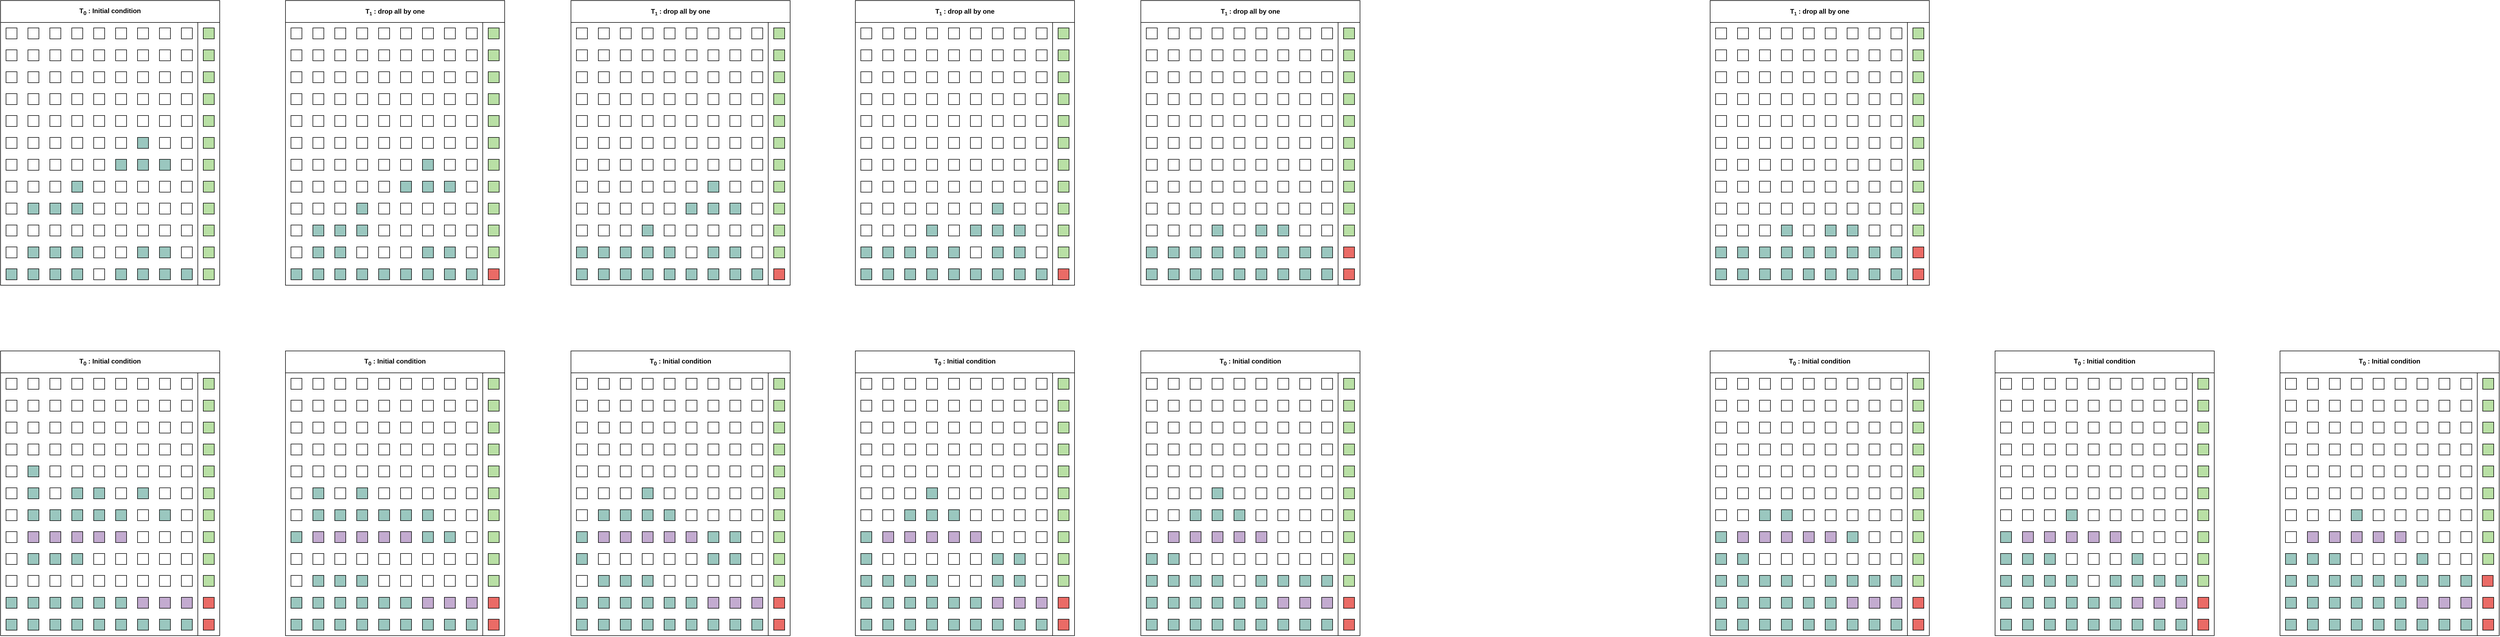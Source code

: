 <mxfile>
    <diagram id="V4w2Qxrhjb4ovuG417il" name="Page-1">
        <mxGraphModel dx="6713" dy="3960" grid="1" gridSize="10" guides="1" tooltips="1" connect="1" arrows="1" fold="1" page="1" pageScale="1" pageWidth="827" pageHeight="1169" math="0" shadow="0">
            <root>
                <mxCell id="0"/>
                <mxCell id="1" parent="0"/>
                <mxCell id="rOaDZRPXaQLE2gs8ZGUJ-1" value="T&lt;sub&gt;0&lt;/sub&gt; : Initial condition" style="swimlane;whiteSpace=wrap;html=1;startSize=40;" parent="1" vertex="1">
                    <mxGeometry width="400" height="520" as="geometry"/>
                </mxCell>
                <mxCell id="rOaDZRPXaQLE2gs8ZGUJ-2" value="" style="rounded=0;whiteSpace=wrap;html=1;fillColor=#9AC7BF;" parent="rOaDZRPXaQLE2gs8ZGUJ-1" vertex="1">
                    <mxGeometry x="50" y="490" width="20" height="20" as="geometry"/>
                </mxCell>
                <mxCell id="rOaDZRPXaQLE2gs8ZGUJ-3" value="" style="rounded=0;whiteSpace=wrap;html=1;fillColor=#9AC7BF;" parent="rOaDZRPXaQLE2gs8ZGUJ-1" vertex="1">
                    <mxGeometry x="90" y="490" width="20" height="20" as="geometry"/>
                </mxCell>
                <mxCell id="rOaDZRPXaQLE2gs8ZGUJ-4" value="" style="rounded=0;whiteSpace=wrap;html=1;fillColor=#9AC7BF;" parent="rOaDZRPXaQLE2gs8ZGUJ-1" vertex="1">
                    <mxGeometry x="90" y="450" width="20" height="20" as="geometry"/>
                </mxCell>
                <mxCell id="rOaDZRPXaQLE2gs8ZGUJ-5" value="" style="rounded=0;whiteSpace=wrap;html=1;fillColor=#9AC7BF;" parent="rOaDZRPXaQLE2gs8ZGUJ-1" vertex="1">
                    <mxGeometry x="50" y="450" width="20" height="20" as="geometry"/>
                </mxCell>
                <mxCell id="rOaDZRPXaQLE2gs8ZGUJ-6" value="" style="rounded=0;whiteSpace=wrap;html=1;" parent="rOaDZRPXaQLE2gs8ZGUJ-1" vertex="1">
                    <mxGeometry x="10" y="450" width="20" height="20" as="geometry"/>
                </mxCell>
                <mxCell id="rOaDZRPXaQLE2gs8ZGUJ-7" value="" style="rounded=0;whiteSpace=wrap;html=1;" parent="rOaDZRPXaQLE2gs8ZGUJ-1" vertex="1">
                    <mxGeometry x="170" y="490" width="20" height="20" as="geometry"/>
                </mxCell>
                <mxCell id="rOaDZRPXaQLE2gs8ZGUJ-8" value="" style="rounded=0;whiteSpace=wrap;html=1;fillColor=#9AC7BF;" parent="rOaDZRPXaQLE2gs8ZGUJ-1" vertex="1">
                    <mxGeometry x="210" y="490" width="20" height="20" as="geometry"/>
                </mxCell>
                <mxCell id="rOaDZRPXaQLE2gs8ZGUJ-9" value="" style="rounded=0;whiteSpace=wrap;html=1;" parent="rOaDZRPXaQLE2gs8ZGUJ-1" vertex="1">
                    <mxGeometry x="210" y="450" width="20" height="20" as="geometry"/>
                </mxCell>
                <mxCell id="rOaDZRPXaQLE2gs8ZGUJ-10" value="" style="rounded=0;whiteSpace=wrap;html=1;" parent="rOaDZRPXaQLE2gs8ZGUJ-1" vertex="1">
                    <mxGeometry x="170" y="450" width="20" height="20" as="geometry"/>
                </mxCell>
                <mxCell id="rOaDZRPXaQLE2gs8ZGUJ-11" value="" style="rounded=0;whiteSpace=wrap;html=1;fillColor=#9AC7BF;" parent="rOaDZRPXaQLE2gs8ZGUJ-1" vertex="1">
                    <mxGeometry x="130" y="450" width="20" height="20" as="geometry"/>
                </mxCell>
                <mxCell id="rOaDZRPXaQLE2gs8ZGUJ-12" value="" style="rounded=0;whiteSpace=wrap;html=1;fillColor=#9AC7BF;" parent="rOaDZRPXaQLE2gs8ZGUJ-1" vertex="1">
                    <mxGeometry x="130" y="490" width="20" height="20" as="geometry"/>
                </mxCell>
                <mxCell id="rOaDZRPXaQLE2gs8ZGUJ-13" value="" style="rounded=0;whiteSpace=wrap;html=1;fillColor=#9AC7BF;" parent="rOaDZRPXaQLE2gs8ZGUJ-1" vertex="1">
                    <mxGeometry x="290" y="490" width="20" height="20" as="geometry"/>
                </mxCell>
                <mxCell id="rOaDZRPXaQLE2gs8ZGUJ-14" value="" style="rounded=0;whiteSpace=wrap;html=1;fillColor=#9AC7BF;" parent="rOaDZRPXaQLE2gs8ZGUJ-1" vertex="1">
                    <mxGeometry x="330" y="490" width="20" height="20" as="geometry"/>
                </mxCell>
                <mxCell id="rOaDZRPXaQLE2gs8ZGUJ-15" value="" style="rounded=0;whiteSpace=wrap;html=1;" parent="rOaDZRPXaQLE2gs8ZGUJ-1" vertex="1">
                    <mxGeometry x="330" y="450" width="20" height="20" as="geometry"/>
                </mxCell>
                <mxCell id="rOaDZRPXaQLE2gs8ZGUJ-16" value="" style="rounded=0;whiteSpace=wrap;html=1;fillColor=#9AC7BF;" parent="rOaDZRPXaQLE2gs8ZGUJ-1" vertex="1">
                    <mxGeometry x="290" y="450" width="20" height="20" as="geometry"/>
                </mxCell>
                <mxCell id="rOaDZRPXaQLE2gs8ZGUJ-17" value="" style="rounded=0;whiteSpace=wrap;html=1;fillColor=#9AC7BF;" parent="rOaDZRPXaQLE2gs8ZGUJ-1" vertex="1">
                    <mxGeometry x="250" y="450" width="20" height="20" as="geometry"/>
                </mxCell>
                <mxCell id="rOaDZRPXaQLE2gs8ZGUJ-18" value="" style="rounded=0;whiteSpace=wrap;html=1;fillColor=#9AC7BF;" parent="rOaDZRPXaQLE2gs8ZGUJ-1" vertex="1">
                    <mxGeometry x="250" y="490" width="20" height="20" as="geometry"/>
                </mxCell>
                <mxCell id="rOaDZRPXaQLE2gs8ZGUJ-19" value="" style="rounded=0;whiteSpace=wrap;html=1;" parent="rOaDZRPXaQLE2gs8ZGUJ-1" vertex="1">
                    <mxGeometry x="50" y="410" width="20" height="20" as="geometry"/>
                </mxCell>
                <mxCell id="rOaDZRPXaQLE2gs8ZGUJ-20" value="" style="rounded=0;whiteSpace=wrap;html=1;" parent="rOaDZRPXaQLE2gs8ZGUJ-1" vertex="1">
                    <mxGeometry x="90" y="410" width="20" height="20" as="geometry"/>
                </mxCell>
                <mxCell id="rOaDZRPXaQLE2gs8ZGUJ-21" value="" style="rounded=0;whiteSpace=wrap;html=1;fillColor=#9AC7BF;" parent="rOaDZRPXaQLE2gs8ZGUJ-1" vertex="1">
                    <mxGeometry x="90" y="370" width="20" height="20" as="geometry"/>
                </mxCell>
                <mxCell id="rOaDZRPXaQLE2gs8ZGUJ-22" value="" style="rounded=0;whiteSpace=wrap;html=1;fillColor=#9AC7BF;" parent="rOaDZRPXaQLE2gs8ZGUJ-1" vertex="1">
                    <mxGeometry x="50" y="370" width="20" height="20" as="geometry"/>
                </mxCell>
                <mxCell id="rOaDZRPXaQLE2gs8ZGUJ-23" value="" style="rounded=0;whiteSpace=wrap;html=1;" parent="rOaDZRPXaQLE2gs8ZGUJ-1" vertex="1">
                    <mxGeometry x="10" y="370" width="20" height="20" as="geometry"/>
                </mxCell>
                <mxCell id="rOaDZRPXaQLE2gs8ZGUJ-24" value="" style="rounded=0;whiteSpace=wrap;html=1;" parent="rOaDZRPXaQLE2gs8ZGUJ-1" vertex="1">
                    <mxGeometry x="170" y="410" width="20" height="20" as="geometry"/>
                </mxCell>
                <mxCell id="rOaDZRPXaQLE2gs8ZGUJ-25" value="" style="rounded=0;whiteSpace=wrap;html=1;" parent="rOaDZRPXaQLE2gs8ZGUJ-1" vertex="1">
                    <mxGeometry x="210" y="410" width="20" height="20" as="geometry"/>
                </mxCell>
                <mxCell id="rOaDZRPXaQLE2gs8ZGUJ-26" value="" style="rounded=0;whiteSpace=wrap;html=1;" parent="rOaDZRPXaQLE2gs8ZGUJ-1" vertex="1">
                    <mxGeometry x="210" y="370" width="20" height="20" as="geometry"/>
                </mxCell>
                <mxCell id="rOaDZRPXaQLE2gs8ZGUJ-27" value="" style="rounded=0;whiteSpace=wrap;html=1;" parent="rOaDZRPXaQLE2gs8ZGUJ-1" vertex="1">
                    <mxGeometry x="170" y="370" width="20" height="20" as="geometry"/>
                </mxCell>
                <mxCell id="rOaDZRPXaQLE2gs8ZGUJ-28" value="" style="rounded=0;whiteSpace=wrap;html=1;fillColor=#9AC7BF;" parent="rOaDZRPXaQLE2gs8ZGUJ-1" vertex="1">
                    <mxGeometry x="130" y="370" width="20" height="20" as="geometry"/>
                </mxCell>
                <mxCell id="rOaDZRPXaQLE2gs8ZGUJ-29" value="" style="rounded=0;whiteSpace=wrap;html=1;" parent="rOaDZRPXaQLE2gs8ZGUJ-1" vertex="1">
                    <mxGeometry x="130" y="410" width="20" height="20" as="geometry"/>
                </mxCell>
                <mxCell id="rOaDZRPXaQLE2gs8ZGUJ-30" value="" style="rounded=0;whiteSpace=wrap;html=1;" parent="rOaDZRPXaQLE2gs8ZGUJ-1" vertex="1">
                    <mxGeometry x="290" y="410" width="20" height="20" as="geometry"/>
                </mxCell>
                <mxCell id="rOaDZRPXaQLE2gs8ZGUJ-31" value="" style="rounded=0;whiteSpace=wrap;html=1;" parent="rOaDZRPXaQLE2gs8ZGUJ-1" vertex="1">
                    <mxGeometry x="330" y="410" width="20" height="20" as="geometry"/>
                </mxCell>
                <mxCell id="rOaDZRPXaQLE2gs8ZGUJ-32" value="" style="rounded=0;whiteSpace=wrap;html=1;" parent="rOaDZRPXaQLE2gs8ZGUJ-1" vertex="1">
                    <mxGeometry x="330" y="370" width="20" height="20" as="geometry"/>
                </mxCell>
                <mxCell id="rOaDZRPXaQLE2gs8ZGUJ-33" value="" style="rounded=0;whiteSpace=wrap;html=1;" parent="rOaDZRPXaQLE2gs8ZGUJ-1" vertex="1">
                    <mxGeometry x="290" y="370" width="20" height="20" as="geometry"/>
                </mxCell>
                <mxCell id="rOaDZRPXaQLE2gs8ZGUJ-34" value="" style="rounded=0;whiteSpace=wrap;html=1;" parent="rOaDZRPXaQLE2gs8ZGUJ-1" vertex="1">
                    <mxGeometry x="250" y="370" width="20" height="20" as="geometry"/>
                </mxCell>
                <mxCell id="rOaDZRPXaQLE2gs8ZGUJ-35" value="" style="rounded=0;whiteSpace=wrap;html=1;" parent="rOaDZRPXaQLE2gs8ZGUJ-1" vertex="1">
                    <mxGeometry x="250" y="410" width="20" height="20" as="geometry"/>
                </mxCell>
                <mxCell id="rOaDZRPXaQLE2gs8ZGUJ-36" value="" style="rounded=0;whiteSpace=wrap;html=1;" parent="rOaDZRPXaQLE2gs8ZGUJ-1" vertex="1">
                    <mxGeometry x="10" y="410" width="20" height="20" as="geometry"/>
                </mxCell>
                <mxCell id="rOaDZRPXaQLE2gs8ZGUJ-37" value="" style="rounded=0;whiteSpace=wrap;html=1;" parent="rOaDZRPXaQLE2gs8ZGUJ-1" vertex="1">
                    <mxGeometry x="50" y="330" width="20" height="20" as="geometry"/>
                </mxCell>
                <mxCell id="rOaDZRPXaQLE2gs8ZGUJ-38" value="" style="rounded=0;whiteSpace=wrap;html=1;" parent="rOaDZRPXaQLE2gs8ZGUJ-1" vertex="1">
                    <mxGeometry x="90" y="330" width="20" height="20" as="geometry"/>
                </mxCell>
                <mxCell id="rOaDZRPXaQLE2gs8ZGUJ-39" value="" style="rounded=0;whiteSpace=wrap;html=1;" parent="rOaDZRPXaQLE2gs8ZGUJ-1" vertex="1">
                    <mxGeometry x="90" y="290" width="20" height="20" as="geometry"/>
                </mxCell>
                <mxCell id="rOaDZRPXaQLE2gs8ZGUJ-40" value="" style="rounded=0;whiteSpace=wrap;html=1;" parent="rOaDZRPXaQLE2gs8ZGUJ-1" vertex="1">
                    <mxGeometry x="50" y="290" width="20" height="20" as="geometry"/>
                </mxCell>
                <mxCell id="rOaDZRPXaQLE2gs8ZGUJ-41" value="" style="rounded=0;whiteSpace=wrap;html=1;" parent="rOaDZRPXaQLE2gs8ZGUJ-1" vertex="1">
                    <mxGeometry x="10" y="290" width="20" height="20" as="geometry"/>
                </mxCell>
                <mxCell id="rOaDZRPXaQLE2gs8ZGUJ-42" value="" style="rounded=0;whiteSpace=wrap;html=1;" parent="rOaDZRPXaQLE2gs8ZGUJ-1" vertex="1">
                    <mxGeometry x="170" y="330" width="20" height="20" as="geometry"/>
                </mxCell>
                <mxCell id="rOaDZRPXaQLE2gs8ZGUJ-43" value="" style="rounded=0;whiteSpace=wrap;html=1;" parent="rOaDZRPXaQLE2gs8ZGUJ-1" vertex="1">
                    <mxGeometry x="210" y="330" width="20" height="20" as="geometry"/>
                </mxCell>
                <mxCell id="rOaDZRPXaQLE2gs8ZGUJ-44" value="" style="rounded=0;whiteSpace=wrap;html=1;fillColor=#9AC7BF;" parent="rOaDZRPXaQLE2gs8ZGUJ-1" vertex="1">
                    <mxGeometry x="210" y="290" width="20" height="20" as="geometry"/>
                </mxCell>
                <mxCell id="rOaDZRPXaQLE2gs8ZGUJ-45" value="" style="rounded=0;whiteSpace=wrap;html=1;" parent="rOaDZRPXaQLE2gs8ZGUJ-1" vertex="1">
                    <mxGeometry x="170" y="290" width="20" height="20" as="geometry"/>
                </mxCell>
                <mxCell id="rOaDZRPXaQLE2gs8ZGUJ-46" value="" style="rounded=0;whiteSpace=wrap;html=1;" parent="rOaDZRPXaQLE2gs8ZGUJ-1" vertex="1">
                    <mxGeometry x="130" y="290" width="20" height="20" as="geometry"/>
                </mxCell>
                <mxCell id="rOaDZRPXaQLE2gs8ZGUJ-48" value="" style="rounded=0;whiteSpace=wrap;html=1;" parent="rOaDZRPXaQLE2gs8ZGUJ-1" vertex="1">
                    <mxGeometry x="290" y="330" width="20" height="20" as="geometry"/>
                </mxCell>
                <mxCell id="rOaDZRPXaQLE2gs8ZGUJ-49" value="" style="rounded=0;whiteSpace=wrap;html=1;" parent="rOaDZRPXaQLE2gs8ZGUJ-1" vertex="1">
                    <mxGeometry x="330" y="330" width="20" height="20" as="geometry"/>
                </mxCell>
                <mxCell id="rOaDZRPXaQLE2gs8ZGUJ-50" value="" style="rounded=0;whiteSpace=wrap;html=1;" parent="rOaDZRPXaQLE2gs8ZGUJ-1" vertex="1">
                    <mxGeometry x="330" y="290" width="20" height="20" as="geometry"/>
                </mxCell>
                <mxCell id="rOaDZRPXaQLE2gs8ZGUJ-51" value="" style="rounded=0;whiteSpace=wrap;html=1;fillColor=#9AC7BF;" parent="rOaDZRPXaQLE2gs8ZGUJ-1" vertex="1">
                    <mxGeometry x="290" y="290" width="20" height="20" as="geometry"/>
                </mxCell>
                <mxCell id="rOaDZRPXaQLE2gs8ZGUJ-52" value="" style="rounded=0;whiteSpace=wrap;html=1;fillColor=#9AC7BF;" parent="rOaDZRPXaQLE2gs8ZGUJ-1" vertex="1">
                    <mxGeometry x="250" y="290" width="20" height="20" as="geometry"/>
                </mxCell>
                <mxCell id="rOaDZRPXaQLE2gs8ZGUJ-53" value="" style="rounded=0;whiteSpace=wrap;html=1;" parent="rOaDZRPXaQLE2gs8ZGUJ-1" vertex="1">
                    <mxGeometry x="250" y="330" width="20" height="20" as="geometry"/>
                </mxCell>
                <mxCell id="rOaDZRPXaQLE2gs8ZGUJ-54" value="" style="rounded=0;whiteSpace=wrap;html=1;" parent="rOaDZRPXaQLE2gs8ZGUJ-1" vertex="1">
                    <mxGeometry x="50" y="250" width="20" height="20" as="geometry"/>
                </mxCell>
                <mxCell id="rOaDZRPXaQLE2gs8ZGUJ-55" value="" style="rounded=0;whiteSpace=wrap;html=1;" parent="rOaDZRPXaQLE2gs8ZGUJ-1" vertex="1">
                    <mxGeometry x="90" y="250" width="20" height="20" as="geometry"/>
                </mxCell>
                <mxCell id="rOaDZRPXaQLE2gs8ZGUJ-56" value="" style="rounded=0;whiteSpace=wrap;html=1;" parent="rOaDZRPXaQLE2gs8ZGUJ-1" vertex="1">
                    <mxGeometry x="90" y="210" width="20" height="20" as="geometry"/>
                </mxCell>
                <mxCell id="rOaDZRPXaQLE2gs8ZGUJ-57" value="" style="rounded=0;whiteSpace=wrap;html=1;" parent="rOaDZRPXaQLE2gs8ZGUJ-1" vertex="1">
                    <mxGeometry x="50" y="210" width="20" height="20" as="geometry"/>
                </mxCell>
                <mxCell id="rOaDZRPXaQLE2gs8ZGUJ-58" value="" style="rounded=0;whiteSpace=wrap;html=1;" parent="rOaDZRPXaQLE2gs8ZGUJ-1" vertex="1">
                    <mxGeometry x="10" y="210" width="20" height="20" as="geometry"/>
                </mxCell>
                <mxCell id="rOaDZRPXaQLE2gs8ZGUJ-59" value="" style="rounded=0;whiteSpace=wrap;html=1;" parent="rOaDZRPXaQLE2gs8ZGUJ-1" vertex="1">
                    <mxGeometry x="170" y="250" width="20" height="20" as="geometry"/>
                </mxCell>
                <mxCell id="rOaDZRPXaQLE2gs8ZGUJ-60" value="" style="rounded=0;whiteSpace=wrap;html=1;" parent="rOaDZRPXaQLE2gs8ZGUJ-1" vertex="1">
                    <mxGeometry x="210" y="250" width="20" height="20" as="geometry"/>
                </mxCell>
                <mxCell id="rOaDZRPXaQLE2gs8ZGUJ-61" value="" style="rounded=0;whiteSpace=wrap;html=1;" parent="rOaDZRPXaQLE2gs8ZGUJ-1" vertex="1">
                    <mxGeometry x="210" y="210" width="20" height="20" as="geometry"/>
                </mxCell>
                <mxCell id="rOaDZRPXaQLE2gs8ZGUJ-62" value="" style="rounded=0;whiteSpace=wrap;html=1;" parent="rOaDZRPXaQLE2gs8ZGUJ-1" vertex="1">
                    <mxGeometry x="170" y="210" width="20" height="20" as="geometry"/>
                </mxCell>
                <mxCell id="rOaDZRPXaQLE2gs8ZGUJ-63" value="" style="rounded=0;whiteSpace=wrap;html=1;" parent="rOaDZRPXaQLE2gs8ZGUJ-1" vertex="1">
                    <mxGeometry x="130" y="210" width="20" height="20" as="geometry"/>
                </mxCell>
                <mxCell id="rOaDZRPXaQLE2gs8ZGUJ-64" value="" style="rounded=0;whiteSpace=wrap;html=1;" parent="rOaDZRPXaQLE2gs8ZGUJ-1" vertex="1">
                    <mxGeometry x="130" y="250" width="20" height="20" as="geometry"/>
                </mxCell>
                <mxCell id="rOaDZRPXaQLE2gs8ZGUJ-65" value="" style="rounded=0;whiteSpace=wrap;html=1;" parent="rOaDZRPXaQLE2gs8ZGUJ-1" vertex="1">
                    <mxGeometry x="290" y="250" width="20" height="20" as="geometry"/>
                </mxCell>
                <mxCell id="rOaDZRPXaQLE2gs8ZGUJ-66" value="" style="rounded=0;whiteSpace=wrap;html=1;" parent="rOaDZRPXaQLE2gs8ZGUJ-1" vertex="1">
                    <mxGeometry x="330" y="250" width="20" height="20" as="geometry"/>
                </mxCell>
                <mxCell id="rOaDZRPXaQLE2gs8ZGUJ-67" value="" style="rounded=0;whiteSpace=wrap;html=1;" parent="rOaDZRPXaQLE2gs8ZGUJ-1" vertex="1">
                    <mxGeometry x="330" y="210" width="20" height="20" as="geometry"/>
                </mxCell>
                <mxCell id="rOaDZRPXaQLE2gs8ZGUJ-68" value="" style="rounded=0;whiteSpace=wrap;html=1;" parent="rOaDZRPXaQLE2gs8ZGUJ-1" vertex="1">
                    <mxGeometry x="290" y="210" width="20" height="20" as="geometry"/>
                </mxCell>
                <mxCell id="rOaDZRPXaQLE2gs8ZGUJ-69" value="" style="rounded=0;whiteSpace=wrap;html=1;" parent="rOaDZRPXaQLE2gs8ZGUJ-1" vertex="1">
                    <mxGeometry x="250" y="210" width="20" height="20" as="geometry"/>
                </mxCell>
                <mxCell id="rOaDZRPXaQLE2gs8ZGUJ-70" value="" style="rounded=0;whiteSpace=wrap;html=1;fillColor=#9AC7BF;" parent="rOaDZRPXaQLE2gs8ZGUJ-1" vertex="1">
                    <mxGeometry x="250" y="250" width="20" height="20" as="geometry"/>
                </mxCell>
                <mxCell id="rOaDZRPXaQLE2gs8ZGUJ-71" value="" style="rounded=0;whiteSpace=wrap;html=1;" parent="rOaDZRPXaQLE2gs8ZGUJ-1" vertex="1">
                    <mxGeometry x="10" y="250" width="20" height="20" as="geometry"/>
                </mxCell>
                <mxCell id="rOaDZRPXaQLE2gs8ZGUJ-72" value="" style="rounded=0;whiteSpace=wrap;html=1;" parent="rOaDZRPXaQLE2gs8ZGUJ-1" vertex="1">
                    <mxGeometry x="10" y="330" width="20" height="20" as="geometry"/>
                </mxCell>
                <mxCell id="rOaDZRPXaQLE2gs8ZGUJ-73" value="" style="rounded=0;whiteSpace=wrap;html=1;" parent="rOaDZRPXaQLE2gs8ZGUJ-1" vertex="1">
                    <mxGeometry x="50" y="170" width="20" height="20" as="geometry"/>
                </mxCell>
                <mxCell id="rOaDZRPXaQLE2gs8ZGUJ-74" value="" style="rounded=0;whiteSpace=wrap;html=1;" parent="rOaDZRPXaQLE2gs8ZGUJ-1" vertex="1">
                    <mxGeometry x="90" y="170" width="20" height="20" as="geometry"/>
                </mxCell>
                <mxCell id="rOaDZRPXaQLE2gs8ZGUJ-75" value="" style="rounded=0;whiteSpace=wrap;html=1;" parent="rOaDZRPXaQLE2gs8ZGUJ-1" vertex="1">
                    <mxGeometry x="90" y="130" width="20" height="20" as="geometry"/>
                </mxCell>
                <mxCell id="rOaDZRPXaQLE2gs8ZGUJ-76" value="" style="rounded=0;whiteSpace=wrap;html=1;" parent="rOaDZRPXaQLE2gs8ZGUJ-1" vertex="1">
                    <mxGeometry x="50" y="130" width="20" height="20" as="geometry"/>
                </mxCell>
                <mxCell id="rOaDZRPXaQLE2gs8ZGUJ-77" value="" style="rounded=0;whiteSpace=wrap;html=1;" parent="rOaDZRPXaQLE2gs8ZGUJ-1" vertex="1">
                    <mxGeometry x="10" y="130" width="20" height="20" as="geometry"/>
                </mxCell>
                <mxCell id="rOaDZRPXaQLE2gs8ZGUJ-78" value="" style="rounded=0;whiteSpace=wrap;html=1;" parent="rOaDZRPXaQLE2gs8ZGUJ-1" vertex="1">
                    <mxGeometry x="170" y="170" width="20" height="20" as="geometry"/>
                </mxCell>
                <mxCell id="rOaDZRPXaQLE2gs8ZGUJ-79" value="" style="rounded=0;whiteSpace=wrap;html=1;" parent="rOaDZRPXaQLE2gs8ZGUJ-1" vertex="1">
                    <mxGeometry x="210" y="170" width="20" height="20" as="geometry"/>
                </mxCell>
                <mxCell id="rOaDZRPXaQLE2gs8ZGUJ-80" value="" style="rounded=0;whiteSpace=wrap;html=1;" parent="rOaDZRPXaQLE2gs8ZGUJ-1" vertex="1">
                    <mxGeometry x="210" y="130" width="20" height="20" as="geometry"/>
                </mxCell>
                <mxCell id="rOaDZRPXaQLE2gs8ZGUJ-81" value="" style="rounded=0;whiteSpace=wrap;html=1;" parent="rOaDZRPXaQLE2gs8ZGUJ-1" vertex="1">
                    <mxGeometry x="170" y="130" width="20" height="20" as="geometry"/>
                </mxCell>
                <mxCell id="rOaDZRPXaQLE2gs8ZGUJ-82" value="" style="rounded=0;whiteSpace=wrap;html=1;" parent="rOaDZRPXaQLE2gs8ZGUJ-1" vertex="1">
                    <mxGeometry x="130" y="130" width="20" height="20" as="geometry"/>
                </mxCell>
                <mxCell id="rOaDZRPXaQLE2gs8ZGUJ-83" value="" style="rounded=0;whiteSpace=wrap;html=1;" parent="rOaDZRPXaQLE2gs8ZGUJ-1" vertex="1">
                    <mxGeometry x="130" y="170" width="20" height="20" as="geometry"/>
                </mxCell>
                <mxCell id="rOaDZRPXaQLE2gs8ZGUJ-84" value="" style="rounded=0;whiteSpace=wrap;html=1;" parent="rOaDZRPXaQLE2gs8ZGUJ-1" vertex="1">
                    <mxGeometry x="290" y="170" width="20" height="20" as="geometry"/>
                </mxCell>
                <mxCell id="rOaDZRPXaQLE2gs8ZGUJ-85" value="" style="rounded=0;whiteSpace=wrap;html=1;" parent="rOaDZRPXaQLE2gs8ZGUJ-1" vertex="1">
                    <mxGeometry x="330" y="170" width="20" height="20" as="geometry"/>
                </mxCell>
                <mxCell id="rOaDZRPXaQLE2gs8ZGUJ-86" value="" style="rounded=0;whiteSpace=wrap;html=1;" parent="rOaDZRPXaQLE2gs8ZGUJ-1" vertex="1">
                    <mxGeometry x="330" y="130" width="20" height="20" as="geometry"/>
                </mxCell>
                <mxCell id="rOaDZRPXaQLE2gs8ZGUJ-87" value="" style="rounded=0;whiteSpace=wrap;html=1;" parent="rOaDZRPXaQLE2gs8ZGUJ-1" vertex="1">
                    <mxGeometry x="290" y="130" width="20" height="20" as="geometry"/>
                </mxCell>
                <mxCell id="rOaDZRPXaQLE2gs8ZGUJ-88" value="" style="rounded=0;whiteSpace=wrap;html=1;" parent="rOaDZRPXaQLE2gs8ZGUJ-1" vertex="1">
                    <mxGeometry x="250" y="130" width="20" height="20" as="geometry"/>
                </mxCell>
                <mxCell id="rOaDZRPXaQLE2gs8ZGUJ-89" value="" style="rounded=0;whiteSpace=wrap;html=1;" parent="rOaDZRPXaQLE2gs8ZGUJ-1" vertex="1">
                    <mxGeometry x="250" y="170" width="20" height="20" as="geometry"/>
                </mxCell>
                <mxCell id="rOaDZRPXaQLE2gs8ZGUJ-90" value="" style="rounded=0;whiteSpace=wrap;html=1;" parent="rOaDZRPXaQLE2gs8ZGUJ-1" vertex="1">
                    <mxGeometry x="50" y="90" width="20" height="20" as="geometry"/>
                </mxCell>
                <mxCell id="rOaDZRPXaQLE2gs8ZGUJ-91" value="" style="rounded=0;whiteSpace=wrap;html=1;" parent="rOaDZRPXaQLE2gs8ZGUJ-1" vertex="1">
                    <mxGeometry x="90" y="90" width="20" height="20" as="geometry"/>
                </mxCell>
                <mxCell id="rOaDZRPXaQLE2gs8ZGUJ-92" value="" style="rounded=0;whiteSpace=wrap;html=1;" parent="rOaDZRPXaQLE2gs8ZGUJ-1" vertex="1">
                    <mxGeometry x="90" y="50" width="20" height="20" as="geometry"/>
                </mxCell>
                <mxCell id="rOaDZRPXaQLE2gs8ZGUJ-93" value="" style="rounded=0;whiteSpace=wrap;html=1;" parent="rOaDZRPXaQLE2gs8ZGUJ-1" vertex="1">
                    <mxGeometry x="50" y="50" width="20" height="20" as="geometry"/>
                </mxCell>
                <mxCell id="rOaDZRPXaQLE2gs8ZGUJ-94" value="" style="rounded=0;whiteSpace=wrap;html=1;" parent="rOaDZRPXaQLE2gs8ZGUJ-1" vertex="1">
                    <mxGeometry x="10" y="50" width="20" height="20" as="geometry"/>
                </mxCell>
                <mxCell id="rOaDZRPXaQLE2gs8ZGUJ-95" value="" style="rounded=0;whiteSpace=wrap;html=1;" parent="rOaDZRPXaQLE2gs8ZGUJ-1" vertex="1">
                    <mxGeometry x="170" y="90" width="20" height="20" as="geometry"/>
                </mxCell>
                <mxCell id="rOaDZRPXaQLE2gs8ZGUJ-96" value="" style="rounded=0;whiteSpace=wrap;html=1;" parent="rOaDZRPXaQLE2gs8ZGUJ-1" vertex="1">
                    <mxGeometry x="210" y="90" width="20" height="20" as="geometry"/>
                </mxCell>
                <mxCell id="rOaDZRPXaQLE2gs8ZGUJ-97" value="" style="rounded=0;whiteSpace=wrap;html=1;" parent="rOaDZRPXaQLE2gs8ZGUJ-1" vertex="1">
                    <mxGeometry x="210" y="50" width="20" height="20" as="geometry"/>
                </mxCell>
                <mxCell id="rOaDZRPXaQLE2gs8ZGUJ-98" value="" style="rounded=0;whiteSpace=wrap;html=1;" parent="rOaDZRPXaQLE2gs8ZGUJ-1" vertex="1">
                    <mxGeometry x="170" y="50" width="20" height="20" as="geometry"/>
                </mxCell>
                <mxCell id="rOaDZRPXaQLE2gs8ZGUJ-99" value="" style="rounded=0;whiteSpace=wrap;html=1;" parent="rOaDZRPXaQLE2gs8ZGUJ-1" vertex="1">
                    <mxGeometry x="130" y="50" width="20" height="20" as="geometry"/>
                </mxCell>
                <mxCell id="rOaDZRPXaQLE2gs8ZGUJ-100" value="" style="rounded=0;whiteSpace=wrap;html=1;" parent="rOaDZRPXaQLE2gs8ZGUJ-1" vertex="1">
                    <mxGeometry x="130" y="90" width="20" height="20" as="geometry"/>
                </mxCell>
                <mxCell id="rOaDZRPXaQLE2gs8ZGUJ-101" value="" style="rounded=0;whiteSpace=wrap;html=1;" parent="rOaDZRPXaQLE2gs8ZGUJ-1" vertex="1">
                    <mxGeometry x="290" y="90" width="20" height="20" as="geometry"/>
                </mxCell>
                <mxCell id="rOaDZRPXaQLE2gs8ZGUJ-102" value="" style="rounded=0;whiteSpace=wrap;html=1;" parent="rOaDZRPXaQLE2gs8ZGUJ-1" vertex="1">
                    <mxGeometry x="330" y="90" width="20" height="20" as="geometry"/>
                </mxCell>
                <mxCell id="rOaDZRPXaQLE2gs8ZGUJ-103" value="" style="rounded=0;whiteSpace=wrap;html=1;" parent="rOaDZRPXaQLE2gs8ZGUJ-1" vertex="1">
                    <mxGeometry x="330" y="50" width="20" height="20" as="geometry"/>
                </mxCell>
                <mxCell id="rOaDZRPXaQLE2gs8ZGUJ-104" value="" style="rounded=0;whiteSpace=wrap;html=1;" parent="rOaDZRPXaQLE2gs8ZGUJ-1" vertex="1">
                    <mxGeometry x="290" y="50" width="20" height="20" as="geometry"/>
                </mxCell>
                <mxCell id="rOaDZRPXaQLE2gs8ZGUJ-105" value="" style="rounded=0;whiteSpace=wrap;html=1;" parent="rOaDZRPXaQLE2gs8ZGUJ-1" vertex="1">
                    <mxGeometry x="250" y="50" width="20" height="20" as="geometry"/>
                </mxCell>
                <mxCell id="rOaDZRPXaQLE2gs8ZGUJ-106" value="" style="rounded=0;whiteSpace=wrap;html=1;" parent="rOaDZRPXaQLE2gs8ZGUJ-1" vertex="1">
                    <mxGeometry x="250" y="90" width="20" height="20" as="geometry"/>
                </mxCell>
                <mxCell id="rOaDZRPXaQLE2gs8ZGUJ-107" value="" style="rounded=0;whiteSpace=wrap;html=1;" parent="rOaDZRPXaQLE2gs8ZGUJ-1" vertex="1">
                    <mxGeometry x="10" y="90" width="20" height="20" as="geometry"/>
                </mxCell>
                <mxCell id="rOaDZRPXaQLE2gs8ZGUJ-108" value="" style="rounded=0;whiteSpace=wrap;html=1;" parent="rOaDZRPXaQLE2gs8ZGUJ-1" vertex="1">
                    <mxGeometry x="10" y="170" width="20" height="20" as="geometry"/>
                </mxCell>
                <mxCell id="rOaDZRPXaQLE2gs8ZGUJ-109" value="" style="rounded=0;whiteSpace=wrap;html=1;fillColor=#9AC7BF;" parent="rOaDZRPXaQLE2gs8ZGUJ-1" vertex="1">
                    <mxGeometry x="10" y="490" width="20" height="20" as="geometry"/>
                </mxCell>
                <mxCell id="rOaDZRPXaQLE2gs8ZGUJ-110" value="" style="rounded=0;whiteSpace=wrap;html=1;fillColor=#B9E0A5;" parent="rOaDZRPXaQLE2gs8ZGUJ-1" vertex="1">
                    <mxGeometry x="370" y="490" width="20" height="20" as="geometry"/>
                </mxCell>
                <mxCell id="rOaDZRPXaQLE2gs8ZGUJ-111" value="" style="rounded=0;whiteSpace=wrap;html=1;fillColor=#B9E0A5;" parent="rOaDZRPXaQLE2gs8ZGUJ-1" vertex="1">
                    <mxGeometry x="370" y="450" width="20" height="20" as="geometry"/>
                </mxCell>
                <mxCell id="rOaDZRPXaQLE2gs8ZGUJ-112" value="" style="rounded=0;whiteSpace=wrap;html=1;fillColor=#B9E0A5;" parent="rOaDZRPXaQLE2gs8ZGUJ-1" vertex="1">
                    <mxGeometry x="370" y="410" width="20" height="20" as="geometry"/>
                </mxCell>
                <mxCell id="rOaDZRPXaQLE2gs8ZGUJ-113" value="" style="rounded=0;whiteSpace=wrap;html=1;fillColor=#B9E0A5;" parent="rOaDZRPXaQLE2gs8ZGUJ-1" vertex="1">
                    <mxGeometry x="370" y="370" width="20" height="20" as="geometry"/>
                </mxCell>
                <mxCell id="rOaDZRPXaQLE2gs8ZGUJ-114" value="" style="rounded=0;whiteSpace=wrap;html=1;fillColor=#B9E0A5;" parent="rOaDZRPXaQLE2gs8ZGUJ-1" vertex="1">
                    <mxGeometry x="370" y="330" width="20" height="20" as="geometry"/>
                </mxCell>
                <mxCell id="rOaDZRPXaQLE2gs8ZGUJ-115" value="" style="rounded=0;whiteSpace=wrap;html=1;fillColor=#B9E0A5;" parent="rOaDZRPXaQLE2gs8ZGUJ-1" vertex="1">
                    <mxGeometry x="370" y="290" width="20" height="20" as="geometry"/>
                </mxCell>
                <mxCell id="rOaDZRPXaQLE2gs8ZGUJ-116" value="" style="rounded=0;whiteSpace=wrap;html=1;fillColor=#B9E0A5;" parent="rOaDZRPXaQLE2gs8ZGUJ-1" vertex="1">
                    <mxGeometry x="370" y="250" width="20" height="20" as="geometry"/>
                </mxCell>
                <mxCell id="rOaDZRPXaQLE2gs8ZGUJ-117" value="" style="rounded=0;whiteSpace=wrap;html=1;fillColor=#B9E0A5;" parent="rOaDZRPXaQLE2gs8ZGUJ-1" vertex="1">
                    <mxGeometry x="370" y="210" width="20" height="20" as="geometry"/>
                </mxCell>
                <mxCell id="rOaDZRPXaQLE2gs8ZGUJ-118" value="" style="rounded=0;whiteSpace=wrap;html=1;fillColor=#B9E0A5;" parent="rOaDZRPXaQLE2gs8ZGUJ-1" vertex="1">
                    <mxGeometry x="370" y="170" width="20" height="20" as="geometry"/>
                </mxCell>
                <mxCell id="rOaDZRPXaQLE2gs8ZGUJ-119" value="" style="rounded=0;whiteSpace=wrap;html=1;fillColor=#B9E0A5;" parent="rOaDZRPXaQLE2gs8ZGUJ-1" vertex="1">
                    <mxGeometry x="370" y="130" width="20" height="20" as="geometry"/>
                </mxCell>
                <mxCell id="rOaDZRPXaQLE2gs8ZGUJ-120" value="" style="rounded=0;whiteSpace=wrap;html=1;fillColor=#B9E0A5;" parent="rOaDZRPXaQLE2gs8ZGUJ-1" vertex="1">
                    <mxGeometry x="370" y="90" width="20" height="20" as="geometry"/>
                </mxCell>
                <mxCell id="rOaDZRPXaQLE2gs8ZGUJ-121" value="" style="rounded=0;whiteSpace=wrap;html=1;fillColor=#B9E0A5;" parent="rOaDZRPXaQLE2gs8ZGUJ-1" vertex="1">
                    <mxGeometry x="370" y="50" width="20" height="20" as="geometry"/>
                </mxCell>
                <mxCell id="rOaDZRPXaQLE2gs8ZGUJ-122" value="" style="endArrow=none;html=1;rounded=0;" parent="rOaDZRPXaQLE2gs8ZGUJ-1" edge="1">
                    <mxGeometry width="50" height="50" relative="1" as="geometry">
                        <mxPoint x="360" y="520" as="sourcePoint"/>
                        <mxPoint x="360" y="40" as="targetPoint"/>
                    </mxGeometry>
                </mxCell>
                <mxCell id="rOaDZRPXaQLE2gs8ZGUJ-253" value="" style="rounded=0;whiteSpace=wrap;html=1;fillColor=#9AC7BF;" parent="rOaDZRPXaQLE2gs8ZGUJ-1" vertex="1">
                    <mxGeometry x="130" y="330" width="20" height="20" as="geometry"/>
                </mxCell>
                <mxCell id="rOaDZRPXaQLE2gs8ZGUJ-123" value="T&lt;span style=&quot;font-size: 10px;&quot;&gt;&lt;sub&gt;1&lt;/sub&gt;&lt;/span&gt;&amp;nbsp;: drop all by one" style="swimlane;whiteSpace=wrap;html=1;startSize=40;" parent="1" vertex="1">
                    <mxGeometry x="520" width="400" height="520" as="geometry"/>
                </mxCell>
                <mxCell id="rOaDZRPXaQLE2gs8ZGUJ-124" value="" style="rounded=0;whiteSpace=wrap;html=1;fillColor=#9AC7BF;" parent="rOaDZRPXaQLE2gs8ZGUJ-123" vertex="1">
                    <mxGeometry x="50" y="490" width="20" height="20" as="geometry"/>
                </mxCell>
                <mxCell id="rOaDZRPXaQLE2gs8ZGUJ-125" value="" style="rounded=0;whiteSpace=wrap;html=1;fillColor=#9AC7BF;" parent="rOaDZRPXaQLE2gs8ZGUJ-123" vertex="1">
                    <mxGeometry x="90" y="490" width="20" height="20" as="geometry"/>
                </mxCell>
                <mxCell id="rOaDZRPXaQLE2gs8ZGUJ-126" value="" style="rounded=0;whiteSpace=wrap;html=1;fillColor=#9AC7BF;" parent="rOaDZRPXaQLE2gs8ZGUJ-123" vertex="1">
                    <mxGeometry x="90" y="450" width="20" height="20" as="geometry"/>
                </mxCell>
                <mxCell id="rOaDZRPXaQLE2gs8ZGUJ-127" value="" style="rounded=0;whiteSpace=wrap;html=1;fillColor=#9AC7BF;" parent="rOaDZRPXaQLE2gs8ZGUJ-123" vertex="1">
                    <mxGeometry x="50" y="450" width="20" height="20" as="geometry"/>
                </mxCell>
                <mxCell id="rOaDZRPXaQLE2gs8ZGUJ-128" value="" style="rounded=0;whiteSpace=wrap;html=1;" parent="rOaDZRPXaQLE2gs8ZGUJ-123" vertex="1">
                    <mxGeometry x="10" y="450" width="20" height="20" as="geometry"/>
                </mxCell>
                <mxCell id="rOaDZRPXaQLE2gs8ZGUJ-130" value="" style="rounded=0;whiteSpace=wrap;html=1;fillColor=#9AC7BF;" parent="rOaDZRPXaQLE2gs8ZGUJ-123" vertex="1">
                    <mxGeometry x="210" y="490" width="20" height="20" as="geometry"/>
                </mxCell>
                <mxCell id="rOaDZRPXaQLE2gs8ZGUJ-131" value="" style="rounded=0;whiteSpace=wrap;html=1;" parent="rOaDZRPXaQLE2gs8ZGUJ-123" vertex="1">
                    <mxGeometry x="210" y="450" width="20" height="20" as="geometry"/>
                </mxCell>
                <mxCell id="rOaDZRPXaQLE2gs8ZGUJ-132" value="" style="rounded=0;whiteSpace=wrap;html=1;" parent="rOaDZRPXaQLE2gs8ZGUJ-123" vertex="1">
                    <mxGeometry x="170" y="450" width="20" height="20" as="geometry"/>
                </mxCell>
                <mxCell id="rOaDZRPXaQLE2gs8ZGUJ-133" value="" style="rounded=0;whiteSpace=wrap;html=1;fillColor=#9AC7BF;" parent="rOaDZRPXaQLE2gs8ZGUJ-123" vertex="1">
                    <mxGeometry x="170" y="490" width="20" height="20" as="geometry"/>
                </mxCell>
                <mxCell id="rOaDZRPXaQLE2gs8ZGUJ-134" value="" style="rounded=0;whiteSpace=wrap;html=1;fillColor=#9AC7BF;" parent="rOaDZRPXaQLE2gs8ZGUJ-123" vertex="1">
                    <mxGeometry x="130" y="490" width="20" height="20" as="geometry"/>
                </mxCell>
                <mxCell id="rOaDZRPXaQLE2gs8ZGUJ-135" value="" style="rounded=0;whiteSpace=wrap;html=1;fillColor=#9AC7BF;" parent="rOaDZRPXaQLE2gs8ZGUJ-123" vertex="1">
                    <mxGeometry x="290" y="490" width="20" height="20" as="geometry"/>
                </mxCell>
                <mxCell id="rOaDZRPXaQLE2gs8ZGUJ-136" value="" style="rounded=0;whiteSpace=wrap;html=1;fillColor=#9AC7BF;" parent="rOaDZRPXaQLE2gs8ZGUJ-123" vertex="1">
                    <mxGeometry x="330" y="490" width="20" height="20" as="geometry"/>
                </mxCell>
                <mxCell id="rOaDZRPXaQLE2gs8ZGUJ-137" value="" style="rounded=0;whiteSpace=wrap;html=1;" parent="rOaDZRPXaQLE2gs8ZGUJ-123" vertex="1">
                    <mxGeometry x="330" y="450" width="20" height="20" as="geometry"/>
                </mxCell>
                <mxCell id="rOaDZRPXaQLE2gs8ZGUJ-138" value="" style="rounded=0;whiteSpace=wrap;html=1;fillColor=#9AC7BF;" parent="rOaDZRPXaQLE2gs8ZGUJ-123" vertex="1">
                    <mxGeometry x="290" y="450" width="20" height="20" as="geometry"/>
                </mxCell>
                <mxCell id="rOaDZRPXaQLE2gs8ZGUJ-139" value="" style="rounded=0;whiteSpace=wrap;html=1;fillColor=#9AC7BF;" parent="rOaDZRPXaQLE2gs8ZGUJ-123" vertex="1">
                    <mxGeometry x="250" y="450" width="20" height="20" as="geometry"/>
                </mxCell>
                <mxCell id="rOaDZRPXaQLE2gs8ZGUJ-140" value="" style="rounded=0;whiteSpace=wrap;html=1;fillColor=#9AC7BF;" parent="rOaDZRPXaQLE2gs8ZGUJ-123" vertex="1">
                    <mxGeometry x="250" y="490" width="20" height="20" as="geometry"/>
                </mxCell>
                <mxCell id="rOaDZRPXaQLE2gs8ZGUJ-143" value="" style="rounded=0;whiteSpace=wrap;html=1;fillColor=#9AC7BF;" parent="rOaDZRPXaQLE2gs8ZGUJ-123" vertex="1">
                    <mxGeometry x="90" y="410" width="20" height="20" as="geometry"/>
                </mxCell>
                <mxCell id="rOaDZRPXaQLE2gs8ZGUJ-144" value="" style="rounded=0;whiteSpace=wrap;html=1;fillColor=#9AC7BF;" parent="rOaDZRPXaQLE2gs8ZGUJ-123" vertex="1">
                    <mxGeometry x="50" y="410" width="20" height="20" as="geometry"/>
                </mxCell>
                <mxCell id="rOaDZRPXaQLE2gs8ZGUJ-145" value="" style="rounded=0;whiteSpace=wrap;html=1;" parent="rOaDZRPXaQLE2gs8ZGUJ-123" vertex="1">
                    <mxGeometry x="10" y="370" width="20" height="20" as="geometry"/>
                </mxCell>
                <mxCell id="rOaDZRPXaQLE2gs8ZGUJ-146" value="" style="rounded=0;whiteSpace=wrap;html=1;" parent="rOaDZRPXaQLE2gs8ZGUJ-123" vertex="1">
                    <mxGeometry x="170" y="410" width="20" height="20" as="geometry"/>
                </mxCell>
                <mxCell id="rOaDZRPXaQLE2gs8ZGUJ-147" value="" style="rounded=0;whiteSpace=wrap;html=1;" parent="rOaDZRPXaQLE2gs8ZGUJ-123" vertex="1">
                    <mxGeometry x="210" y="410" width="20" height="20" as="geometry"/>
                </mxCell>
                <mxCell id="rOaDZRPXaQLE2gs8ZGUJ-148" value="" style="rounded=0;whiteSpace=wrap;html=1;" parent="rOaDZRPXaQLE2gs8ZGUJ-123" vertex="1">
                    <mxGeometry x="210" y="370" width="20" height="20" as="geometry"/>
                </mxCell>
                <mxCell id="rOaDZRPXaQLE2gs8ZGUJ-149" value="" style="rounded=0;whiteSpace=wrap;html=1;" parent="rOaDZRPXaQLE2gs8ZGUJ-123" vertex="1">
                    <mxGeometry x="170" y="370" width="20" height="20" as="geometry"/>
                </mxCell>
                <mxCell id="rOaDZRPXaQLE2gs8ZGUJ-150" value="" style="rounded=0;whiteSpace=wrap;html=1;fillColor=#9AC7BF;" parent="rOaDZRPXaQLE2gs8ZGUJ-123" vertex="1">
                    <mxGeometry x="130" y="410" width="20" height="20" as="geometry"/>
                </mxCell>
                <mxCell id="rOaDZRPXaQLE2gs8ZGUJ-152" value="" style="rounded=0;whiteSpace=wrap;html=1;" parent="rOaDZRPXaQLE2gs8ZGUJ-123" vertex="1">
                    <mxGeometry x="290" y="410" width="20" height="20" as="geometry"/>
                </mxCell>
                <mxCell id="rOaDZRPXaQLE2gs8ZGUJ-153" value="" style="rounded=0;whiteSpace=wrap;html=1;" parent="rOaDZRPXaQLE2gs8ZGUJ-123" vertex="1">
                    <mxGeometry x="330" y="410" width="20" height="20" as="geometry"/>
                </mxCell>
                <mxCell id="rOaDZRPXaQLE2gs8ZGUJ-154" value="" style="rounded=0;whiteSpace=wrap;html=1;" parent="rOaDZRPXaQLE2gs8ZGUJ-123" vertex="1">
                    <mxGeometry x="330" y="370" width="20" height="20" as="geometry"/>
                </mxCell>
                <mxCell id="rOaDZRPXaQLE2gs8ZGUJ-155" value="" style="rounded=0;whiteSpace=wrap;html=1;" parent="rOaDZRPXaQLE2gs8ZGUJ-123" vertex="1">
                    <mxGeometry x="290" y="370" width="20" height="20" as="geometry"/>
                </mxCell>
                <mxCell id="rOaDZRPXaQLE2gs8ZGUJ-156" value="" style="rounded=0;whiteSpace=wrap;html=1;" parent="rOaDZRPXaQLE2gs8ZGUJ-123" vertex="1">
                    <mxGeometry x="250" y="370" width="20" height="20" as="geometry"/>
                </mxCell>
                <mxCell id="rOaDZRPXaQLE2gs8ZGUJ-157" value="" style="rounded=0;whiteSpace=wrap;html=1;" parent="rOaDZRPXaQLE2gs8ZGUJ-123" vertex="1">
                    <mxGeometry x="250" y="410" width="20" height="20" as="geometry"/>
                </mxCell>
                <mxCell id="rOaDZRPXaQLE2gs8ZGUJ-158" value="" style="rounded=0;whiteSpace=wrap;html=1;" parent="rOaDZRPXaQLE2gs8ZGUJ-123" vertex="1">
                    <mxGeometry x="10" y="410" width="20" height="20" as="geometry"/>
                </mxCell>
                <mxCell id="rOaDZRPXaQLE2gs8ZGUJ-159" value="" style="rounded=0;whiteSpace=wrap;html=1;" parent="rOaDZRPXaQLE2gs8ZGUJ-123" vertex="1">
                    <mxGeometry x="50" y="330" width="20" height="20" as="geometry"/>
                </mxCell>
                <mxCell id="rOaDZRPXaQLE2gs8ZGUJ-160" value="" style="rounded=0;whiteSpace=wrap;html=1;" parent="rOaDZRPXaQLE2gs8ZGUJ-123" vertex="1">
                    <mxGeometry x="90" y="330" width="20" height="20" as="geometry"/>
                </mxCell>
                <mxCell id="rOaDZRPXaQLE2gs8ZGUJ-161" value="" style="rounded=0;whiteSpace=wrap;html=1;" parent="rOaDZRPXaQLE2gs8ZGUJ-123" vertex="1">
                    <mxGeometry x="90" y="290" width="20" height="20" as="geometry"/>
                </mxCell>
                <mxCell id="rOaDZRPXaQLE2gs8ZGUJ-162" value="" style="rounded=0;whiteSpace=wrap;html=1;" parent="rOaDZRPXaQLE2gs8ZGUJ-123" vertex="1">
                    <mxGeometry x="50" y="290" width="20" height="20" as="geometry"/>
                </mxCell>
                <mxCell id="rOaDZRPXaQLE2gs8ZGUJ-163" value="" style="rounded=0;whiteSpace=wrap;html=1;" parent="rOaDZRPXaQLE2gs8ZGUJ-123" vertex="1">
                    <mxGeometry x="10" y="290" width="20" height="20" as="geometry"/>
                </mxCell>
                <mxCell id="rOaDZRPXaQLE2gs8ZGUJ-164" value="" style="rounded=0;whiteSpace=wrap;html=1;" parent="rOaDZRPXaQLE2gs8ZGUJ-123" vertex="1">
                    <mxGeometry x="170" y="330" width="20" height="20" as="geometry"/>
                </mxCell>
                <mxCell id="rOaDZRPXaQLE2gs8ZGUJ-166" value="" style="rounded=0;whiteSpace=wrap;html=1;fillColor=#9AC7BF;" parent="rOaDZRPXaQLE2gs8ZGUJ-123" vertex="1">
                    <mxGeometry x="210" y="330" width="20" height="20" as="geometry"/>
                </mxCell>
                <mxCell id="rOaDZRPXaQLE2gs8ZGUJ-167" value="" style="rounded=0;whiteSpace=wrap;html=1;" parent="rOaDZRPXaQLE2gs8ZGUJ-123" vertex="1">
                    <mxGeometry x="170" y="290" width="20" height="20" as="geometry"/>
                </mxCell>
                <mxCell id="rOaDZRPXaQLE2gs8ZGUJ-168" value="" style="rounded=0;whiteSpace=wrap;html=1;" parent="rOaDZRPXaQLE2gs8ZGUJ-123" vertex="1">
                    <mxGeometry x="130" y="290" width="20" height="20" as="geometry"/>
                </mxCell>
                <mxCell id="rOaDZRPXaQLE2gs8ZGUJ-171" value="" style="rounded=0;whiteSpace=wrap;html=1;" parent="rOaDZRPXaQLE2gs8ZGUJ-123" vertex="1">
                    <mxGeometry x="330" y="330" width="20" height="20" as="geometry"/>
                </mxCell>
                <mxCell id="rOaDZRPXaQLE2gs8ZGUJ-172" value="" style="rounded=0;whiteSpace=wrap;html=1;" parent="rOaDZRPXaQLE2gs8ZGUJ-123" vertex="1">
                    <mxGeometry x="330" y="290" width="20" height="20" as="geometry"/>
                </mxCell>
                <mxCell id="rOaDZRPXaQLE2gs8ZGUJ-173" value="" style="rounded=0;whiteSpace=wrap;html=1;fillColor=#9AC7BF;" parent="rOaDZRPXaQLE2gs8ZGUJ-123" vertex="1">
                    <mxGeometry x="290" y="330" width="20" height="20" as="geometry"/>
                </mxCell>
                <mxCell id="rOaDZRPXaQLE2gs8ZGUJ-174" value="" style="rounded=0;whiteSpace=wrap;html=1;fillColor=#9AC7BF;" parent="rOaDZRPXaQLE2gs8ZGUJ-123" vertex="1">
                    <mxGeometry x="250" y="330" width="20" height="20" as="geometry"/>
                </mxCell>
                <mxCell id="rOaDZRPXaQLE2gs8ZGUJ-176" value="" style="rounded=0;whiteSpace=wrap;html=1;" parent="rOaDZRPXaQLE2gs8ZGUJ-123" vertex="1">
                    <mxGeometry x="50" y="250" width="20" height="20" as="geometry"/>
                </mxCell>
                <mxCell id="rOaDZRPXaQLE2gs8ZGUJ-177" value="" style="rounded=0;whiteSpace=wrap;html=1;" parent="rOaDZRPXaQLE2gs8ZGUJ-123" vertex="1">
                    <mxGeometry x="90" y="250" width="20" height="20" as="geometry"/>
                </mxCell>
                <mxCell id="rOaDZRPXaQLE2gs8ZGUJ-178" value="" style="rounded=0;whiteSpace=wrap;html=1;" parent="rOaDZRPXaQLE2gs8ZGUJ-123" vertex="1">
                    <mxGeometry x="90" y="210" width="20" height="20" as="geometry"/>
                </mxCell>
                <mxCell id="rOaDZRPXaQLE2gs8ZGUJ-179" value="" style="rounded=0;whiteSpace=wrap;html=1;" parent="rOaDZRPXaQLE2gs8ZGUJ-123" vertex="1">
                    <mxGeometry x="50" y="210" width="20" height="20" as="geometry"/>
                </mxCell>
                <mxCell id="rOaDZRPXaQLE2gs8ZGUJ-180" value="" style="rounded=0;whiteSpace=wrap;html=1;" parent="rOaDZRPXaQLE2gs8ZGUJ-123" vertex="1">
                    <mxGeometry x="10" y="210" width="20" height="20" as="geometry"/>
                </mxCell>
                <mxCell id="rOaDZRPXaQLE2gs8ZGUJ-181" value="" style="rounded=0;whiteSpace=wrap;html=1;" parent="rOaDZRPXaQLE2gs8ZGUJ-123" vertex="1">
                    <mxGeometry x="170" y="250" width="20" height="20" as="geometry"/>
                </mxCell>
                <mxCell id="rOaDZRPXaQLE2gs8ZGUJ-182" value="" style="rounded=0;whiteSpace=wrap;html=1;" parent="rOaDZRPXaQLE2gs8ZGUJ-123" vertex="1">
                    <mxGeometry x="210" y="250" width="20" height="20" as="geometry"/>
                </mxCell>
                <mxCell id="rOaDZRPXaQLE2gs8ZGUJ-183" value="" style="rounded=0;whiteSpace=wrap;html=1;" parent="rOaDZRPXaQLE2gs8ZGUJ-123" vertex="1">
                    <mxGeometry x="210" y="210" width="20" height="20" as="geometry"/>
                </mxCell>
                <mxCell id="rOaDZRPXaQLE2gs8ZGUJ-184" value="" style="rounded=0;whiteSpace=wrap;html=1;" parent="rOaDZRPXaQLE2gs8ZGUJ-123" vertex="1">
                    <mxGeometry x="170" y="210" width="20" height="20" as="geometry"/>
                </mxCell>
                <mxCell id="rOaDZRPXaQLE2gs8ZGUJ-185" value="" style="rounded=0;whiteSpace=wrap;html=1;" parent="rOaDZRPXaQLE2gs8ZGUJ-123" vertex="1">
                    <mxGeometry x="130" y="210" width="20" height="20" as="geometry"/>
                </mxCell>
                <mxCell id="rOaDZRPXaQLE2gs8ZGUJ-186" value="" style="rounded=0;whiteSpace=wrap;html=1;" parent="rOaDZRPXaQLE2gs8ZGUJ-123" vertex="1">
                    <mxGeometry x="130" y="250" width="20" height="20" as="geometry"/>
                </mxCell>
                <mxCell id="rOaDZRPXaQLE2gs8ZGUJ-187" value="" style="rounded=0;whiteSpace=wrap;html=1;" parent="rOaDZRPXaQLE2gs8ZGUJ-123" vertex="1">
                    <mxGeometry x="290" y="250" width="20" height="20" as="geometry"/>
                </mxCell>
                <mxCell id="rOaDZRPXaQLE2gs8ZGUJ-188" value="" style="rounded=0;whiteSpace=wrap;html=1;" parent="rOaDZRPXaQLE2gs8ZGUJ-123" vertex="1">
                    <mxGeometry x="330" y="250" width="20" height="20" as="geometry"/>
                </mxCell>
                <mxCell id="rOaDZRPXaQLE2gs8ZGUJ-189" value="" style="rounded=0;whiteSpace=wrap;html=1;" parent="rOaDZRPXaQLE2gs8ZGUJ-123" vertex="1">
                    <mxGeometry x="330" y="210" width="20" height="20" as="geometry"/>
                </mxCell>
                <mxCell id="rOaDZRPXaQLE2gs8ZGUJ-190" value="" style="rounded=0;whiteSpace=wrap;html=1;" parent="rOaDZRPXaQLE2gs8ZGUJ-123" vertex="1">
                    <mxGeometry x="290" y="210" width="20" height="20" as="geometry"/>
                </mxCell>
                <mxCell id="rOaDZRPXaQLE2gs8ZGUJ-191" value="" style="rounded=0;whiteSpace=wrap;html=1;" parent="rOaDZRPXaQLE2gs8ZGUJ-123" vertex="1">
                    <mxGeometry x="250" y="210" width="20" height="20" as="geometry"/>
                </mxCell>
                <mxCell id="rOaDZRPXaQLE2gs8ZGUJ-192" value="" style="rounded=0;whiteSpace=wrap;html=1;fillColor=#9AC7BF;" parent="rOaDZRPXaQLE2gs8ZGUJ-123" vertex="1">
                    <mxGeometry x="250" y="290" width="20" height="20" as="geometry"/>
                </mxCell>
                <mxCell id="rOaDZRPXaQLE2gs8ZGUJ-193" value="" style="rounded=0;whiteSpace=wrap;html=1;" parent="rOaDZRPXaQLE2gs8ZGUJ-123" vertex="1">
                    <mxGeometry x="10" y="250" width="20" height="20" as="geometry"/>
                </mxCell>
                <mxCell id="rOaDZRPXaQLE2gs8ZGUJ-194" value="" style="rounded=0;whiteSpace=wrap;html=1;" parent="rOaDZRPXaQLE2gs8ZGUJ-123" vertex="1">
                    <mxGeometry x="10" y="330" width="20" height="20" as="geometry"/>
                </mxCell>
                <mxCell id="rOaDZRPXaQLE2gs8ZGUJ-195" value="" style="rounded=0;whiteSpace=wrap;html=1;" parent="rOaDZRPXaQLE2gs8ZGUJ-123" vertex="1">
                    <mxGeometry x="50" y="170" width="20" height="20" as="geometry"/>
                </mxCell>
                <mxCell id="rOaDZRPXaQLE2gs8ZGUJ-196" value="" style="rounded=0;whiteSpace=wrap;html=1;" parent="rOaDZRPXaQLE2gs8ZGUJ-123" vertex="1">
                    <mxGeometry x="90" y="170" width="20" height="20" as="geometry"/>
                </mxCell>
                <mxCell id="rOaDZRPXaQLE2gs8ZGUJ-197" value="" style="rounded=0;whiteSpace=wrap;html=1;" parent="rOaDZRPXaQLE2gs8ZGUJ-123" vertex="1">
                    <mxGeometry x="90" y="130" width="20" height="20" as="geometry"/>
                </mxCell>
                <mxCell id="rOaDZRPXaQLE2gs8ZGUJ-198" value="" style="rounded=0;whiteSpace=wrap;html=1;" parent="rOaDZRPXaQLE2gs8ZGUJ-123" vertex="1">
                    <mxGeometry x="50" y="130" width="20" height="20" as="geometry"/>
                </mxCell>
                <mxCell id="rOaDZRPXaQLE2gs8ZGUJ-199" value="" style="rounded=0;whiteSpace=wrap;html=1;" parent="rOaDZRPXaQLE2gs8ZGUJ-123" vertex="1">
                    <mxGeometry x="10" y="130" width="20" height="20" as="geometry"/>
                </mxCell>
                <mxCell id="rOaDZRPXaQLE2gs8ZGUJ-200" value="" style="rounded=0;whiteSpace=wrap;html=1;" parent="rOaDZRPXaQLE2gs8ZGUJ-123" vertex="1">
                    <mxGeometry x="170" y="170" width="20" height="20" as="geometry"/>
                </mxCell>
                <mxCell id="rOaDZRPXaQLE2gs8ZGUJ-201" value="" style="rounded=0;whiteSpace=wrap;html=1;" parent="rOaDZRPXaQLE2gs8ZGUJ-123" vertex="1">
                    <mxGeometry x="210" y="170" width="20" height="20" as="geometry"/>
                </mxCell>
                <mxCell id="rOaDZRPXaQLE2gs8ZGUJ-202" value="" style="rounded=0;whiteSpace=wrap;html=1;" parent="rOaDZRPXaQLE2gs8ZGUJ-123" vertex="1">
                    <mxGeometry x="210" y="130" width="20" height="20" as="geometry"/>
                </mxCell>
                <mxCell id="rOaDZRPXaQLE2gs8ZGUJ-203" value="" style="rounded=0;whiteSpace=wrap;html=1;" parent="rOaDZRPXaQLE2gs8ZGUJ-123" vertex="1">
                    <mxGeometry x="170" y="130" width="20" height="20" as="geometry"/>
                </mxCell>
                <mxCell id="rOaDZRPXaQLE2gs8ZGUJ-204" value="" style="rounded=0;whiteSpace=wrap;html=1;" parent="rOaDZRPXaQLE2gs8ZGUJ-123" vertex="1">
                    <mxGeometry x="130" y="130" width="20" height="20" as="geometry"/>
                </mxCell>
                <mxCell id="rOaDZRPXaQLE2gs8ZGUJ-205" value="" style="rounded=0;whiteSpace=wrap;html=1;" parent="rOaDZRPXaQLE2gs8ZGUJ-123" vertex="1">
                    <mxGeometry x="130" y="170" width="20" height="20" as="geometry"/>
                </mxCell>
                <mxCell id="rOaDZRPXaQLE2gs8ZGUJ-206" value="" style="rounded=0;whiteSpace=wrap;html=1;" parent="rOaDZRPXaQLE2gs8ZGUJ-123" vertex="1">
                    <mxGeometry x="290" y="170" width="20" height="20" as="geometry"/>
                </mxCell>
                <mxCell id="rOaDZRPXaQLE2gs8ZGUJ-207" value="" style="rounded=0;whiteSpace=wrap;html=1;" parent="rOaDZRPXaQLE2gs8ZGUJ-123" vertex="1">
                    <mxGeometry x="330" y="170" width="20" height="20" as="geometry"/>
                </mxCell>
                <mxCell id="rOaDZRPXaQLE2gs8ZGUJ-208" value="" style="rounded=0;whiteSpace=wrap;html=1;" parent="rOaDZRPXaQLE2gs8ZGUJ-123" vertex="1">
                    <mxGeometry x="330" y="130" width="20" height="20" as="geometry"/>
                </mxCell>
                <mxCell id="rOaDZRPXaQLE2gs8ZGUJ-209" value="" style="rounded=0;whiteSpace=wrap;html=1;" parent="rOaDZRPXaQLE2gs8ZGUJ-123" vertex="1">
                    <mxGeometry x="290" y="130" width="20" height="20" as="geometry"/>
                </mxCell>
                <mxCell id="rOaDZRPXaQLE2gs8ZGUJ-210" value="" style="rounded=0;whiteSpace=wrap;html=1;" parent="rOaDZRPXaQLE2gs8ZGUJ-123" vertex="1">
                    <mxGeometry x="250" y="130" width="20" height="20" as="geometry"/>
                </mxCell>
                <mxCell id="rOaDZRPXaQLE2gs8ZGUJ-211" value="" style="rounded=0;whiteSpace=wrap;html=1;" parent="rOaDZRPXaQLE2gs8ZGUJ-123" vertex="1">
                    <mxGeometry x="250" y="170" width="20" height="20" as="geometry"/>
                </mxCell>
                <mxCell id="rOaDZRPXaQLE2gs8ZGUJ-212" value="" style="rounded=0;whiteSpace=wrap;html=1;" parent="rOaDZRPXaQLE2gs8ZGUJ-123" vertex="1">
                    <mxGeometry x="50" y="90" width="20" height="20" as="geometry"/>
                </mxCell>
                <mxCell id="rOaDZRPXaQLE2gs8ZGUJ-213" value="" style="rounded=0;whiteSpace=wrap;html=1;" parent="rOaDZRPXaQLE2gs8ZGUJ-123" vertex="1">
                    <mxGeometry x="90" y="90" width="20" height="20" as="geometry"/>
                </mxCell>
                <mxCell id="rOaDZRPXaQLE2gs8ZGUJ-214" value="" style="rounded=0;whiteSpace=wrap;html=1;" parent="rOaDZRPXaQLE2gs8ZGUJ-123" vertex="1">
                    <mxGeometry x="90" y="50" width="20" height="20" as="geometry"/>
                </mxCell>
                <mxCell id="rOaDZRPXaQLE2gs8ZGUJ-215" value="" style="rounded=0;whiteSpace=wrap;html=1;" parent="rOaDZRPXaQLE2gs8ZGUJ-123" vertex="1">
                    <mxGeometry x="50" y="50" width="20" height="20" as="geometry"/>
                </mxCell>
                <mxCell id="rOaDZRPXaQLE2gs8ZGUJ-216" value="" style="rounded=0;whiteSpace=wrap;html=1;" parent="rOaDZRPXaQLE2gs8ZGUJ-123" vertex="1">
                    <mxGeometry x="10" y="50" width="20" height="20" as="geometry"/>
                </mxCell>
                <mxCell id="rOaDZRPXaQLE2gs8ZGUJ-217" value="" style="rounded=0;whiteSpace=wrap;html=1;" parent="rOaDZRPXaQLE2gs8ZGUJ-123" vertex="1">
                    <mxGeometry x="170" y="90" width="20" height="20" as="geometry"/>
                </mxCell>
                <mxCell id="rOaDZRPXaQLE2gs8ZGUJ-218" value="" style="rounded=0;whiteSpace=wrap;html=1;" parent="rOaDZRPXaQLE2gs8ZGUJ-123" vertex="1">
                    <mxGeometry x="210" y="90" width="20" height="20" as="geometry"/>
                </mxCell>
                <mxCell id="rOaDZRPXaQLE2gs8ZGUJ-219" value="" style="rounded=0;whiteSpace=wrap;html=1;" parent="rOaDZRPXaQLE2gs8ZGUJ-123" vertex="1">
                    <mxGeometry x="210" y="50" width="20" height="20" as="geometry"/>
                </mxCell>
                <mxCell id="rOaDZRPXaQLE2gs8ZGUJ-220" value="" style="rounded=0;whiteSpace=wrap;html=1;" parent="rOaDZRPXaQLE2gs8ZGUJ-123" vertex="1">
                    <mxGeometry x="170" y="50" width="20" height="20" as="geometry"/>
                </mxCell>
                <mxCell id="rOaDZRPXaQLE2gs8ZGUJ-221" value="" style="rounded=0;whiteSpace=wrap;html=1;" parent="rOaDZRPXaQLE2gs8ZGUJ-123" vertex="1">
                    <mxGeometry x="130" y="50" width="20" height="20" as="geometry"/>
                </mxCell>
                <mxCell id="rOaDZRPXaQLE2gs8ZGUJ-222" value="" style="rounded=0;whiteSpace=wrap;html=1;" parent="rOaDZRPXaQLE2gs8ZGUJ-123" vertex="1">
                    <mxGeometry x="130" y="90" width="20" height="20" as="geometry"/>
                </mxCell>
                <mxCell id="rOaDZRPXaQLE2gs8ZGUJ-223" value="" style="rounded=0;whiteSpace=wrap;html=1;" parent="rOaDZRPXaQLE2gs8ZGUJ-123" vertex="1">
                    <mxGeometry x="290" y="90" width="20" height="20" as="geometry"/>
                </mxCell>
                <mxCell id="rOaDZRPXaQLE2gs8ZGUJ-224" value="" style="rounded=0;whiteSpace=wrap;html=1;" parent="rOaDZRPXaQLE2gs8ZGUJ-123" vertex="1">
                    <mxGeometry x="330" y="90" width="20" height="20" as="geometry"/>
                </mxCell>
                <mxCell id="rOaDZRPXaQLE2gs8ZGUJ-225" value="" style="rounded=0;whiteSpace=wrap;html=1;" parent="rOaDZRPXaQLE2gs8ZGUJ-123" vertex="1">
                    <mxGeometry x="330" y="50" width="20" height="20" as="geometry"/>
                </mxCell>
                <mxCell id="rOaDZRPXaQLE2gs8ZGUJ-226" value="" style="rounded=0;whiteSpace=wrap;html=1;" parent="rOaDZRPXaQLE2gs8ZGUJ-123" vertex="1">
                    <mxGeometry x="290" y="50" width="20" height="20" as="geometry"/>
                </mxCell>
                <mxCell id="rOaDZRPXaQLE2gs8ZGUJ-227" value="" style="rounded=0;whiteSpace=wrap;html=1;" parent="rOaDZRPXaQLE2gs8ZGUJ-123" vertex="1">
                    <mxGeometry x="250" y="50" width="20" height="20" as="geometry"/>
                </mxCell>
                <mxCell id="rOaDZRPXaQLE2gs8ZGUJ-228" value="" style="rounded=0;whiteSpace=wrap;html=1;" parent="rOaDZRPXaQLE2gs8ZGUJ-123" vertex="1">
                    <mxGeometry x="250" y="90" width="20" height="20" as="geometry"/>
                </mxCell>
                <mxCell id="rOaDZRPXaQLE2gs8ZGUJ-229" value="" style="rounded=0;whiteSpace=wrap;html=1;" parent="rOaDZRPXaQLE2gs8ZGUJ-123" vertex="1">
                    <mxGeometry x="10" y="90" width="20" height="20" as="geometry"/>
                </mxCell>
                <mxCell id="rOaDZRPXaQLE2gs8ZGUJ-230" value="" style="rounded=0;whiteSpace=wrap;html=1;" parent="rOaDZRPXaQLE2gs8ZGUJ-123" vertex="1">
                    <mxGeometry x="10" y="170" width="20" height="20" as="geometry"/>
                </mxCell>
                <mxCell id="rOaDZRPXaQLE2gs8ZGUJ-231" value="" style="rounded=0;whiteSpace=wrap;html=1;fillColor=#9AC7BF;" parent="rOaDZRPXaQLE2gs8ZGUJ-123" vertex="1">
                    <mxGeometry x="10" y="490" width="20" height="20" as="geometry"/>
                </mxCell>
                <mxCell id="rOaDZRPXaQLE2gs8ZGUJ-232" value="" style="rounded=0;whiteSpace=wrap;html=1;fillColor=#EA6B66;" parent="rOaDZRPXaQLE2gs8ZGUJ-123" vertex="1">
                    <mxGeometry x="370" y="490" width="20" height="20" as="geometry"/>
                </mxCell>
                <mxCell id="rOaDZRPXaQLE2gs8ZGUJ-233" value="" style="rounded=0;whiteSpace=wrap;html=1;fillColor=#B9E0A5;" parent="rOaDZRPXaQLE2gs8ZGUJ-123" vertex="1">
                    <mxGeometry x="370" y="450" width="20" height="20" as="geometry"/>
                </mxCell>
                <mxCell id="rOaDZRPXaQLE2gs8ZGUJ-234" value="" style="rounded=0;whiteSpace=wrap;html=1;fillColor=#B9E0A5;" parent="rOaDZRPXaQLE2gs8ZGUJ-123" vertex="1">
                    <mxGeometry x="370" y="410" width="20" height="20" as="geometry"/>
                </mxCell>
                <mxCell id="rOaDZRPXaQLE2gs8ZGUJ-235" value="" style="rounded=0;whiteSpace=wrap;html=1;fillColor=#B9E0A5;" parent="rOaDZRPXaQLE2gs8ZGUJ-123" vertex="1">
                    <mxGeometry x="370" y="370" width="20" height="20" as="geometry"/>
                </mxCell>
                <mxCell id="rOaDZRPXaQLE2gs8ZGUJ-236" value="" style="rounded=0;whiteSpace=wrap;html=1;fillColor=#B9E0A5;" parent="rOaDZRPXaQLE2gs8ZGUJ-123" vertex="1">
                    <mxGeometry x="370" y="330" width="20" height="20" as="geometry"/>
                </mxCell>
                <mxCell id="rOaDZRPXaQLE2gs8ZGUJ-237" value="" style="rounded=0;whiteSpace=wrap;html=1;fillColor=#B9E0A5;" parent="rOaDZRPXaQLE2gs8ZGUJ-123" vertex="1">
                    <mxGeometry x="370" y="290" width="20" height="20" as="geometry"/>
                </mxCell>
                <mxCell id="rOaDZRPXaQLE2gs8ZGUJ-238" value="" style="rounded=0;whiteSpace=wrap;html=1;fillColor=#B9E0A5;" parent="rOaDZRPXaQLE2gs8ZGUJ-123" vertex="1">
                    <mxGeometry x="370" y="250" width="20" height="20" as="geometry"/>
                </mxCell>
                <mxCell id="rOaDZRPXaQLE2gs8ZGUJ-239" value="" style="rounded=0;whiteSpace=wrap;html=1;fillColor=#B9E0A5;" parent="rOaDZRPXaQLE2gs8ZGUJ-123" vertex="1">
                    <mxGeometry x="370" y="210" width="20" height="20" as="geometry"/>
                </mxCell>
                <mxCell id="rOaDZRPXaQLE2gs8ZGUJ-240" value="" style="rounded=0;whiteSpace=wrap;html=1;fillColor=#B9E0A5;" parent="rOaDZRPXaQLE2gs8ZGUJ-123" vertex="1">
                    <mxGeometry x="370" y="170" width="20" height="20" as="geometry"/>
                </mxCell>
                <mxCell id="rOaDZRPXaQLE2gs8ZGUJ-241" value="" style="rounded=0;whiteSpace=wrap;html=1;fillColor=#B9E0A5;" parent="rOaDZRPXaQLE2gs8ZGUJ-123" vertex="1">
                    <mxGeometry x="370" y="130" width="20" height="20" as="geometry"/>
                </mxCell>
                <mxCell id="rOaDZRPXaQLE2gs8ZGUJ-242" value="" style="rounded=0;whiteSpace=wrap;html=1;fillColor=#B9E0A5;" parent="rOaDZRPXaQLE2gs8ZGUJ-123" vertex="1">
                    <mxGeometry x="370" y="90" width="20" height="20" as="geometry"/>
                </mxCell>
                <mxCell id="rOaDZRPXaQLE2gs8ZGUJ-243" value="" style="rounded=0;whiteSpace=wrap;html=1;fillColor=#B9E0A5;" parent="rOaDZRPXaQLE2gs8ZGUJ-123" vertex="1">
                    <mxGeometry x="370" y="50" width="20" height="20" as="geometry"/>
                </mxCell>
                <mxCell id="rOaDZRPXaQLE2gs8ZGUJ-244" value="" style="endArrow=none;html=1;rounded=0;" parent="rOaDZRPXaQLE2gs8ZGUJ-123" edge="1">
                    <mxGeometry width="50" height="50" relative="1" as="geometry">
                        <mxPoint x="360" y="520" as="sourcePoint"/>
                        <mxPoint x="360" y="40" as="targetPoint"/>
                    </mxGeometry>
                </mxCell>
                <mxCell id="rOaDZRPXaQLE2gs8ZGUJ-245" value="" style="rounded=0;whiteSpace=wrap;html=1;" parent="rOaDZRPXaQLE2gs8ZGUJ-123" vertex="1">
                    <mxGeometry x="50" y="370" width="20" height="20" as="geometry"/>
                </mxCell>
                <mxCell id="rOaDZRPXaQLE2gs8ZGUJ-246" value="" style="rounded=0;whiteSpace=wrap;html=1;" parent="rOaDZRPXaQLE2gs8ZGUJ-123" vertex="1">
                    <mxGeometry x="90" y="370" width="20" height="20" as="geometry"/>
                </mxCell>
                <mxCell id="rOaDZRPXaQLE2gs8ZGUJ-247" value="" style="rounded=0;whiteSpace=wrap;html=1;" parent="rOaDZRPXaQLE2gs8ZGUJ-123" vertex="1">
                    <mxGeometry x="130" y="330" width="20" height="20" as="geometry"/>
                </mxCell>
                <mxCell id="rOaDZRPXaQLE2gs8ZGUJ-248" value="" style="rounded=0;whiteSpace=wrap;html=1;" parent="rOaDZRPXaQLE2gs8ZGUJ-123" vertex="1">
                    <mxGeometry x="210" y="290" width="20" height="20" as="geometry"/>
                </mxCell>
                <mxCell id="rOaDZRPXaQLE2gs8ZGUJ-249" value="" style="rounded=0;whiteSpace=wrap;html=1;" parent="rOaDZRPXaQLE2gs8ZGUJ-123" vertex="1">
                    <mxGeometry x="290" y="290" width="20" height="20" as="geometry"/>
                </mxCell>
                <mxCell id="rOaDZRPXaQLE2gs8ZGUJ-250" value="" style="rounded=0;whiteSpace=wrap;html=1;" parent="rOaDZRPXaQLE2gs8ZGUJ-123" vertex="1">
                    <mxGeometry x="250" y="250" width="20" height="20" as="geometry"/>
                </mxCell>
                <mxCell id="rOaDZRPXaQLE2gs8ZGUJ-251" value="" style="rounded=0;whiteSpace=wrap;html=1;" parent="rOaDZRPXaQLE2gs8ZGUJ-123" vertex="1">
                    <mxGeometry x="130" y="450" width="20" height="20" as="geometry"/>
                </mxCell>
                <mxCell id="rOaDZRPXaQLE2gs8ZGUJ-252" value="" style="rounded=0;whiteSpace=wrap;html=1;fillColor=#9AC7BF;" parent="rOaDZRPXaQLE2gs8ZGUJ-123" vertex="1">
                    <mxGeometry x="130" y="370" width="20" height="20" as="geometry"/>
                </mxCell>
                <mxCell id="rOaDZRPXaQLE2gs8ZGUJ-256" value="T&lt;span style=&quot;font-size: 10px;&quot;&gt;&lt;sub&gt;1&lt;/sub&gt;&lt;/span&gt;&amp;nbsp;: drop all by one" style="swimlane;whiteSpace=wrap;html=1;startSize=40;" parent="1" vertex="1">
                    <mxGeometry x="1041" width="400" height="520" as="geometry"/>
                </mxCell>
                <mxCell id="rOaDZRPXaQLE2gs8ZGUJ-257" value="" style="rounded=0;whiteSpace=wrap;html=1;fillColor=#9AC7BF;" parent="rOaDZRPXaQLE2gs8ZGUJ-256" vertex="1">
                    <mxGeometry x="50" y="490" width="20" height="20" as="geometry"/>
                </mxCell>
                <mxCell id="rOaDZRPXaQLE2gs8ZGUJ-258" value="" style="rounded=0;whiteSpace=wrap;html=1;fillColor=#9AC7BF;" parent="rOaDZRPXaQLE2gs8ZGUJ-256" vertex="1">
                    <mxGeometry x="90" y="490" width="20" height="20" as="geometry"/>
                </mxCell>
                <mxCell id="rOaDZRPXaQLE2gs8ZGUJ-259" value="" style="rounded=0;whiteSpace=wrap;html=1;fillColor=#9AC7BF;" parent="rOaDZRPXaQLE2gs8ZGUJ-256" vertex="1">
                    <mxGeometry x="90" y="450" width="20" height="20" as="geometry"/>
                </mxCell>
                <mxCell id="rOaDZRPXaQLE2gs8ZGUJ-260" value="" style="rounded=0;whiteSpace=wrap;html=1;fillColor=#9AC7BF;" parent="rOaDZRPXaQLE2gs8ZGUJ-256" vertex="1">
                    <mxGeometry x="50" y="450" width="20" height="20" as="geometry"/>
                </mxCell>
                <mxCell id="rOaDZRPXaQLE2gs8ZGUJ-262" value="" style="rounded=0;whiteSpace=wrap;html=1;fillColor=#9AC7BF;" parent="rOaDZRPXaQLE2gs8ZGUJ-256" vertex="1">
                    <mxGeometry x="210" y="490" width="20" height="20" as="geometry"/>
                </mxCell>
                <mxCell id="rOaDZRPXaQLE2gs8ZGUJ-263" value="" style="rounded=0;whiteSpace=wrap;html=1;" parent="rOaDZRPXaQLE2gs8ZGUJ-256" vertex="1">
                    <mxGeometry x="210" y="450" width="20" height="20" as="geometry"/>
                </mxCell>
                <mxCell id="rOaDZRPXaQLE2gs8ZGUJ-265" value="" style="rounded=0;whiteSpace=wrap;html=1;fillColor=#9AC7BF;" parent="rOaDZRPXaQLE2gs8ZGUJ-256" vertex="1">
                    <mxGeometry x="170" y="490" width="20" height="20" as="geometry"/>
                </mxCell>
                <mxCell id="rOaDZRPXaQLE2gs8ZGUJ-266" value="" style="rounded=0;whiteSpace=wrap;html=1;fillColor=#9AC7BF;" parent="rOaDZRPXaQLE2gs8ZGUJ-256" vertex="1">
                    <mxGeometry x="130" y="490" width="20" height="20" as="geometry"/>
                </mxCell>
                <mxCell id="rOaDZRPXaQLE2gs8ZGUJ-267" value="" style="rounded=0;whiteSpace=wrap;html=1;fillColor=#9AC7BF;" parent="rOaDZRPXaQLE2gs8ZGUJ-256" vertex="1">
                    <mxGeometry x="290" y="490" width="20" height="20" as="geometry"/>
                </mxCell>
                <mxCell id="rOaDZRPXaQLE2gs8ZGUJ-268" value="" style="rounded=0;whiteSpace=wrap;html=1;fillColor=#9AC7BF;" parent="rOaDZRPXaQLE2gs8ZGUJ-256" vertex="1">
                    <mxGeometry x="330" y="490" width="20" height="20" as="geometry"/>
                </mxCell>
                <mxCell id="rOaDZRPXaQLE2gs8ZGUJ-269" value="" style="rounded=0;whiteSpace=wrap;html=1;" parent="rOaDZRPXaQLE2gs8ZGUJ-256" vertex="1">
                    <mxGeometry x="330" y="450" width="20" height="20" as="geometry"/>
                </mxCell>
                <mxCell id="rOaDZRPXaQLE2gs8ZGUJ-270" value="" style="rounded=0;whiteSpace=wrap;html=1;fillColor=#9AC7BF;" parent="rOaDZRPXaQLE2gs8ZGUJ-256" vertex="1">
                    <mxGeometry x="290" y="450" width="20" height="20" as="geometry"/>
                </mxCell>
                <mxCell id="rOaDZRPXaQLE2gs8ZGUJ-271" value="" style="rounded=0;whiteSpace=wrap;html=1;fillColor=#9AC7BF;" parent="rOaDZRPXaQLE2gs8ZGUJ-256" vertex="1">
                    <mxGeometry x="250" y="450" width="20" height="20" as="geometry"/>
                </mxCell>
                <mxCell id="rOaDZRPXaQLE2gs8ZGUJ-272" value="" style="rounded=0;whiteSpace=wrap;html=1;fillColor=#9AC7BF;" parent="rOaDZRPXaQLE2gs8ZGUJ-256" vertex="1">
                    <mxGeometry x="250" y="490" width="20" height="20" as="geometry"/>
                </mxCell>
                <mxCell id="rOaDZRPXaQLE2gs8ZGUJ-274" value="" style="rounded=0;whiteSpace=wrap;html=1;fillColor=#9AC7BF;" parent="rOaDZRPXaQLE2gs8ZGUJ-256" vertex="1">
                    <mxGeometry x="10" y="450" width="20" height="20" as="geometry"/>
                </mxCell>
                <mxCell id="rOaDZRPXaQLE2gs8ZGUJ-275" value="" style="rounded=0;whiteSpace=wrap;html=1;" parent="rOaDZRPXaQLE2gs8ZGUJ-256" vertex="1">
                    <mxGeometry x="10" y="370" width="20" height="20" as="geometry"/>
                </mxCell>
                <mxCell id="rOaDZRPXaQLE2gs8ZGUJ-276" value="" style="rounded=0;whiteSpace=wrap;html=1;" parent="rOaDZRPXaQLE2gs8ZGUJ-256" vertex="1">
                    <mxGeometry x="170" y="410" width="20" height="20" as="geometry"/>
                </mxCell>
                <mxCell id="rOaDZRPXaQLE2gs8ZGUJ-277" value="" style="rounded=0;whiteSpace=wrap;html=1;" parent="rOaDZRPXaQLE2gs8ZGUJ-256" vertex="1">
                    <mxGeometry x="210" y="410" width="20" height="20" as="geometry"/>
                </mxCell>
                <mxCell id="rOaDZRPXaQLE2gs8ZGUJ-279" value="" style="rounded=0;whiteSpace=wrap;html=1;" parent="rOaDZRPXaQLE2gs8ZGUJ-256" vertex="1">
                    <mxGeometry x="170" y="370" width="20" height="20" as="geometry"/>
                </mxCell>
                <mxCell id="rOaDZRPXaQLE2gs8ZGUJ-280" value="" style="rounded=0;whiteSpace=wrap;html=1;fillColor=#9AC7BF;" parent="rOaDZRPXaQLE2gs8ZGUJ-256" vertex="1">
                    <mxGeometry x="170" y="450" width="20" height="20" as="geometry"/>
                </mxCell>
                <mxCell id="rOaDZRPXaQLE2gs8ZGUJ-281" value="" style="rounded=0;whiteSpace=wrap;html=1;" parent="rOaDZRPXaQLE2gs8ZGUJ-256" vertex="1">
                    <mxGeometry x="290" y="410" width="20" height="20" as="geometry"/>
                </mxCell>
                <mxCell id="rOaDZRPXaQLE2gs8ZGUJ-282" value="" style="rounded=0;whiteSpace=wrap;html=1;" parent="rOaDZRPXaQLE2gs8ZGUJ-256" vertex="1">
                    <mxGeometry x="330" y="410" width="20" height="20" as="geometry"/>
                </mxCell>
                <mxCell id="rOaDZRPXaQLE2gs8ZGUJ-283" value="" style="rounded=0;whiteSpace=wrap;html=1;" parent="rOaDZRPXaQLE2gs8ZGUJ-256" vertex="1">
                    <mxGeometry x="330" y="370" width="20" height="20" as="geometry"/>
                </mxCell>
                <mxCell id="rOaDZRPXaQLE2gs8ZGUJ-286" value="" style="rounded=0;whiteSpace=wrap;html=1;" parent="rOaDZRPXaQLE2gs8ZGUJ-256" vertex="1">
                    <mxGeometry x="250" y="410" width="20" height="20" as="geometry"/>
                </mxCell>
                <mxCell id="rOaDZRPXaQLE2gs8ZGUJ-287" value="" style="rounded=0;whiteSpace=wrap;html=1;" parent="rOaDZRPXaQLE2gs8ZGUJ-256" vertex="1">
                    <mxGeometry x="10" y="410" width="20" height="20" as="geometry"/>
                </mxCell>
                <mxCell id="rOaDZRPXaQLE2gs8ZGUJ-288" value="" style="rounded=0;whiteSpace=wrap;html=1;" parent="rOaDZRPXaQLE2gs8ZGUJ-256" vertex="1">
                    <mxGeometry x="50" y="330" width="20" height="20" as="geometry"/>
                </mxCell>
                <mxCell id="rOaDZRPXaQLE2gs8ZGUJ-289" value="" style="rounded=0;whiteSpace=wrap;html=1;" parent="rOaDZRPXaQLE2gs8ZGUJ-256" vertex="1">
                    <mxGeometry x="90" y="330" width="20" height="20" as="geometry"/>
                </mxCell>
                <mxCell id="rOaDZRPXaQLE2gs8ZGUJ-290" value="" style="rounded=0;whiteSpace=wrap;html=1;" parent="rOaDZRPXaQLE2gs8ZGUJ-256" vertex="1">
                    <mxGeometry x="90" y="290" width="20" height="20" as="geometry"/>
                </mxCell>
                <mxCell id="rOaDZRPXaQLE2gs8ZGUJ-291" value="" style="rounded=0;whiteSpace=wrap;html=1;" parent="rOaDZRPXaQLE2gs8ZGUJ-256" vertex="1">
                    <mxGeometry x="50" y="290" width="20" height="20" as="geometry"/>
                </mxCell>
                <mxCell id="rOaDZRPXaQLE2gs8ZGUJ-292" value="" style="rounded=0;whiteSpace=wrap;html=1;" parent="rOaDZRPXaQLE2gs8ZGUJ-256" vertex="1">
                    <mxGeometry x="10" y="290" width="20" height="20" as="geometry"/>
                </mxCell>
                <mxCell id="rOaDZRPXaQLE2gs8ZGUJ-293" value="" style="rounded=0;whiteSpace=wrap;html=1;" parent="rOaDZRPXaQLE2gs8ZGUJ-256" vertex="1">
                    <mxGeometry x="170" y="330" width="20" height="20" as="geometry"/>
                </mxCell>
                <mxCell id="rOaDZRPXaQLE2gs8ZGUJ-294" value="" style="rounded=0;whiteSpace=wrap;html=1;fillColor=#9AC7BF;" parent="rOaDZRPXaQLE2gs8ZGUJ-256" vertex="1">
                    <mxGeometry x="210" y="370" width="20" height="20" as="geometry"/>
                </mxCell>
                <mxCell id="rOaDZRPXaQLE2gs8ZGUJ-295" value="" style="rounded=0;whiteSpace=wrap;html=1;" parent="rOaDZRPXaQLE2gs8ZGUJ-256" vertex="1">
                    <mxGeometry x="170" y="290" width="20" height="20" as="geometry"/>
                </mxCell>
                <mxCell id="rOaDZRPXaQLE2gs8ZGUJ-296" value="" style="rounded=0;whiteSpace=wrap;html=1;" parent="rOaDZRPXaQLE2gs8ZGUJ-256" vertex="1">
                    <mxGeometry x="130" y="290" width="20" height="20" as="geometry"/>
                </mxCell>
                <mxCell id="rOaDZRPXaQLE2gs8ZGUJ-297" value="" style="rounded=0;whiteSpace=wrap;html=1;" parent="rOaDZRPXaQLE2gs8ZGUJ-256" vertex="1">
                    <mxGeometry x="330" y="330" width="20" height="20" as="geometry"/>
                </mxCell>
                <mxCell id="rOaDZRPXaQLE2gs8ZGUJ-298" value="" style="rounded=0;whiteSpace=wrap;html=1;" parent="rOaDZRPXaQLE2gs8ZGUJ-256" vertex="1">
                    <mxGeometry x="330" y="290" width="20" height="20" as="geometry"/>
                </mxCell>
                <mxCell id="rOaDZRPXaQLE2gs8ZGUJ-299" value="" style="rounded=0;whiteSpace=wrap;html=1;fillColor=#9AC7BF;" parent="rOaDZRPXaQLE2gs8ZGUJ-256" vertex="1">
                    <mxGeometry x="290" y="370" width="20" height="20" as="geometry"/>
                </mxCell>
                <mxCell id="rOaDZRPXaQLE2gs8ZGUJ-300" value="" style="rounded=0;whiteSpace=wrap;html=1;fillColor=#9AC7BF;" parent="rOaDZRPXaQLE2gs8ZGUJ-256" vertex="1">
                    <mxGeometry x="250" y="330" width="20" height="20" as="geometry"/>
                </mxCell>
                <mxCell id="rOaDZRPXaQLE2gs8ZGUJ-301" value="" style="rounded=0;whiteSpace=wrap;html=1;" parent="rOaDZRPXaQLE2gs8ZGUJ-256" vertex="1">
                    <mxGeometry x="50" y="250" width="20" height="20" as="geometry"/>
                </mxCell>
                <mxCell id="rOaDZRPXaQLE2gs8ZGUJ-302" value="" style="rounded=0;whiteSpace=wrap;html=1;" parent="rOaDZRPXaQLE2gs8ZGUJ-256" vertex="1">
                    <mxGeometry x="90" y="250" width="20" height="20" as="geometry"/>
                </mxCell>
                <mxCell id="rOaDZRPXaQLE2gs8ZGUJ-303" value="" style="rounded=0;whiteSpace=wrap;html=1;" parent="rOaDZRPXaQLE2gs8ZGUJ-256" vertex="1">
                    <mxGeometry x="90" y="210" width="20" height="20" as="geometry"/>
                </mxCell>
                <mxCell id="rOaDZRPXaQLE2gs8ZGUJ-304" value="" style="rounded=0;whiteSpace=wrap;html=1;" parent="rOaDZRPXaQLE2gs8ZGUJ-256" vertex="1">
                    <mxGeometry x="50" y="210" width="20" height="20" as="geometry"/>
                </mxCell>
                <mxCell id="rOaDZRPXaQLE2gs8ZGUJ-305" value="" style="rounded=0;whiteSpace=wrap;html=1;" parent="rOaDZRPXaQLE2gs8ZGUJ-256" vertex="1">
                    <mxGeometry x="10" y="210" width="20" height="20" as="geometry"/>
                </mxCell>
                <mxCell id="rOaDZRPXaQLE2gs8ZGUJ-306" value="" style="rounded=0;whiteSpace=wrap;html=1;" parent="rOaDZRPXaQLE2gs8ZGUJ-256" vertex="1">
                    <mxGeometry x="170" y="250" width="20" height="20" as="geometry"/>
                </mxCell>
                <mxCell id="rOaDZRPXaQLE2gs8ZGUJ-307" value="" style="rounded=0;whiteSpace=wrap;html=1;" parent="rOaDZRPXaQLE2gs8ZGUJ-256" vertex="1">
                    <mxGeometry x="210" y="250" width="20" height="20" as="geometry"/>
                </mxCell>
                <mxCell id="rOaDZRPXaQLE2gs8ZGUJ-308" value="" style="rounded=0;whiteSpace=wrap;html=1;" parent="rOaDZRPXaQLE2gs8ZGUJ-256" vertex="1">
                    <mxGeometry x="210" y="210" width="20" height="20" as="geometry"/>
                </mxCell>
                <mxCell id="rOaDZRPXaQLE2gs8ZGUJ-309" value="" style="rounded=0;whiteSpace=wrap;html=1;" parent="rOaDZRPXaQLE2gs8ZGUJ-256" vertex="1">
                    <mxGeometry x="170" y="210" width="20" height="20" as="geometry"/>
                </mxCell>
                <mxCell id="rOaDZRPXaQLE2gs8ZGUJ-310" value="" style="rounded=0;whiteSpace=wrap;html=1;" parent="rOaDZRPXaQLE2gs8ZGUJ-256" vertex="1">
                    <mxGeometry x="130" y="210" width="20" height="20" as="geometry"/>
                </mxCell>
                <mxCell id="rOaDZRPXaQLE2gs8ZGUJ-311" value="" style="rounded=0;whiteSpace=wrap;html=1;" parent="rOaDZRPXaQLE2gs8ZGUJ-256" vertex="1">
                    <mxGeometry x="130" y="250" width="20" height="20" as="geometry"/>
                </mxCell>
                <mxCell id="rOaDZRPXaQLE2gs8ZGUJ-312" value="" style="rounded=0;whiteSpace=wrap;html=1;" parent="rOaDZRPXaQLE2gs8ZGUJ-256" vertex="1">
                    <mxGeometry x="290" y="250" width="20" height="20" as="geometry"/>
                </mxCell>
                <mxCell id="rOaDZRPXaQLE2gs8ZGUJ-313" value="" style="rounded=0;whiteSpace=wrap;html=1;" parent="rOaDZRPXaQLE2gs8ZGUJ-256" vertex="1">
                    <mxGeometry x="330" y="250" width="20" height="20" as="geometry"/>
                </mxCell>
                <mxCell id="rOaDZRPXaQLE2gs8ZGUJ-314" value="" style="rounded=0;whiteSpace=wrap;html=1;" parent="rOaDZRPXaQLE2gs8ZGUJ-256" vertex="1">
                    <mxGeometry x="330" y="210" width="20" height="20" as="geometry"/>
                </mxCell>
                <mxCell id="rOaDZRPXaQLE2gs8ZGUJ-315" value="" style="rounded=0;whiteSpace=wrap;html=1;" parent="rOaDZRPXaQLE2gs8ZGUJ-256" vertex="1">
                    <mxGeometry x="290" y="210" width="20" height="20" as="geometry"/>
                </mxCell>
                <mxCell id="rOaDZRPXaQLE2gs8ZGUJ-316" value="" style="rounded=0;whiteSpace=wrap;html=1;" parent="rOaDZRPXaQLE2gs8ZGUJ-256" vertex="1">
                    <mxGeometry x="250" y="210" width="20" height="20" as="geometry"/>
                </mxCell>
                <mxCell id="rOaDZRPXaQLE2gs8ZGUJ-317" value="" style="rounded=0;whiteSpace=wrap;html=1;fillColor=#9AC7BF;" parent="rOaDZRPXaQLE2gs8ZGUJ-256" vertex="1">
                    <mxGeometry x="250" y="370" width="20" height="20" as="geometry"/>
                </mxCell>
                <mxCell id="rOaDZRPXaQLE2gs8ZGUJ-318" value="" style="rounded=0;whiteSpace=wrap;html=1;" parent="rOaDZRPXaQLE2gs8ZGUJ-256" vertex="1">
                    <mxGeometry x="10" y="250" width="20" height="20" as="geometry"/>
                </mxCell>
                <mxCell id="rOaDZRPXaQLE2gs8ZGUJ-319" value="" style="rounded=0;whiteSpace=wrap;html=1;" parent="rOaDZRPXaQLE2gs8ZGUJ-256" vertex="1">
                    <mxGeometry x="10" y="330" width="20" height="20" as="geometry"/>
                </mxCell>
                <mxCell id="rOaDZRPXaQLE2gs8ZGUJ-320" value="" style="rounded=0;whiteSpace=wrap;html=1;" parent="rOaDZRPXaQLE2gs8ZGUJ-256" vertex="1">
                    <mxGeometry x="50" y="170" width="20" height="20" as="geometry"/>
                </mxCell>
                <mxCell id="rOaDZRPXaQLE2gs8ZGUJ-321" value="" style="rounded=0;whiteSpace=wrap;html=1;" parent="rOaDZRPXaQLE2gs8ZGUJ-256" vertex="1">
                    <mxGeometry x="90" y="170" width="20" height="20" as="geometry"/>
                </mxCell>
                <mxCell id="rOaDZRPXaQLE2gs8ZGUJ-322" value="" style="rounded=0;whiteSpace=wrap;html=1;" parent="rOaDZRPXaQLE2gs8ZGUJ-256" vertex="1">
                    <mxGeometry x="90" y="130" width="20" height="20" as="geometry"/>
                </mxCell>
                <mxCell id="rOaDZRPXaQLE2gs8ZGUJ-323" value="" style="rounded=0;whiteSpace=wrap;html=1;" parent="rOaDZRPXaQLE2gs8ZGUJ-256" vertex="1">
                    <mxGeometry x="50" y="130" width="20" height="20" as="geometry"/>
                </mxCell>
                <mxCell id="rOaDZRPXaQLE2gs8ZGUJ-324" value="" style="rounded=0;whiteSpace=wrap;html=1;" parent="rOaDZRPXaQLE2gs8ZGUJ-256" vertex="1">
                    <mxGeometry x="10" y="130" width="20" height="20" as="geometry"/>
                </mxCell>
                <mxCell id="rOaDZRPXaQLE2gs8ZGUJ-325" value="" style="rounded=0;whiteSpace=wrap;html=1;" parent="rOaDZRPXaQLE2gs8ZGUJ-256" vertex="1">
                    <mxGeometry x="170" y="170" width="20" height="20" as="geometry"/>
                </mxCell>
                <mxCell id="rOaDZRPXaQLE2gs8ZGUJ-326" value="" style="rounded=0;whiteSpace=wrap;html=1;" parent="rOaDZRPXaQLE2gs8ZGUJ-256" vertex="1">
                    <mxGeometry x="210" y="170" width="20" height="20" as="geometry"/>
                </mxCell>
                <mxCell id="rOaDZRPXaQLE2gs8ZGUJ-327" value="" style="rounded=0;whiteSpace=wrap;html=1;" parent="rOaDZRPXaQLE2gs8ZGUJ-256" vertex="1">
                    <mxGeometry x="210" y="130" width="20" height="20" as="geometry"/>
                </mxCell>
                <mxCell id="rOaDZRPXaQLE2gs8ZGUJ-328" value="" style="rounded=0;whiteSpace=wrap;html=1;" parent="rOaDZRPXaQLE2gs8ZGUJ-256" vertex="1">
                    <mxGeometry x="170" y="130" width="20" height="20" as="geometry"/>
                </mxCell>
                <mxCell id="rOaDZRPXaQLE2gs8ZGUJ-329" value="" style="rounded=0;whiteSpace=wrap;html=1;" parent="rOaDZRPXaQLE2gs8ZGUJ-256" vertex="1">
                    <mxGeometry x="130" y="130" width="20" height="20" as="geometry"/>
                </mxCell>
                <mxCell id="rOaDZRPXaQLE2gs8ZGUJ-330" value="" style="rounded=0;whiteSpace=wrap;html=1;" parent="rOaDZRPXaQLE2gs8ZGUJ-256" vertex="1">
                    <mxGeometry x="130" y="170" width="20" height="20" as="geometry"/>
                </mxCell>
                <mxCell id="rOaDZRPXaQLE2gs8ZGUJ-331" value="" style="rounded=0;whiteSpace=wrap;html=1;" parent="rOaDZRPXaQLE2gs8ZGUJ-256" vertex="1">
                    <mxGeometry x="290" y="170" width="20" height="20" as="geometry"/>
                </mxCell>
                <mxCell id="rOaDZRPXaQLE2gs8ZGUJ-332" value="" style="rounded=0;whiteSpace=wrap;html=1;" parent="rOaDZRPXaQLE2gs8ZGUJ-256" vertex="1">
                    <mxGeometry x="330" y="170" width="20" height="20" as="geometry"/>
                </mxCell>
                <mxCell id="rOaDZRPXaQLE2gs8ZGUJ-333" value="" style="rounded=0;whiteSpace=wrap;html=1;" parent="rOaDZRPXaQLE2gs8ZGUJ-256" vertex="1">
                    <mxGeometry x="330" y="130" width="20" height="20" as="geometry"/>
                </mxCell>
                <mxCell id="rOaDZRPXaQLE2gs8ZGUJ-334" value="" style="rounded=0;whiteSpace=wrap;html=1;" parent="rOaDZRPXaQLE2gs8ZGUJ-256" vertex="1">
                    <mxGeometry x="290" y="130" width="20" height="20" as="geometry"/>
                </mxCell>
                <mxCell id="rOaDZRPXaQLE2gs8ZGUJ-335" value="" style="rounded=0;whiteSpace=wrap;html=1;" parent="rOaDZRPXaQLE2gs8ZGUJ-256" vertex="1">
                    <mxGeometry x="250" y="130" width="20" height="20" as="geometry"/>
                </mxCell>
                <mxCell id="rOaDZRPXaQLE2gs8ZGUJ-336" value="" style="rounded=0;whiteSpace=wrap;html=1;" parent="rOaDZRPXaQLE2gs8ZGUJ-256" vertex="1">
                    <mxGeometry x="250" y="170" width="20" height="20" as="geometry"/>
                </mxCell>
                <mxCell id="rOaDZRPXaQLE2gs8ZGUJ-337" value="" style="rounded=0;whiteSpace=wrap;html=1;" parent="rOaDZRPXaQLE2gs8ZGUJ-256" vertex="1">
                    <mxGeometry x="50" y="90" width="20" height="20" as="geometry"/>
                </mxCell>
                <mxCell id="rOaDZRPXaQLE2gs8ZGUJ-338" value="" style="rounded=0;whiteSpace=wrap;html=1;" parent="rOaDZRPXaQLE2gs8ZGUJ-256" vertex="1">
                    <mxGeometry x="90" y="90" width="20" height="20" as="geometry"/>
                </mxCell>
                <mxCell id="rOaDZRPXaQLE2gs8ZGUJ-339" value="" style="rounded=0;whiteSpace=wrap;html=1;" parent="rOaDZRPXaQLE2gs8ZGUJ-256" vertex="1">
                    <mxGeometry x="90" y="50" width="20" height="20" as="geometry"/>
                </mxCell>
                <mxCell id="rOaDZRPXaQLE2gs8ZGUJ-340" value="" style="rounded=0;whiteSpace=wrap;html=1;" parent="rOaDZRPXaQLE2gs8ZGUJ-256" vertex="1">
                    <mxGeometry x="50" y="50" width="20" height="20" as="geometry"/>
                </mxCell>
                <mxCell id="rOaDZRPXaQLE2gs8ZGUJ-341" value="" style="rounded=0;whiteSpace=wrap;html=1;" parent="rOaDZRPXaQLE2gs8ZGUJ-256" vertex="1">
                    <mxGeometry x="10" y="50" width="20" height="20" as="geometry"/>
                </mxCell>
                <mxCell id="rOaDZRPXaQLE2gs8ZGUJ-342" value="" style="rounded=0;whiteSpace=wrap;html=1;" parent="rOaDZRPXaQLE2gs8ZGUJ-256" vertex="1">
                    <mxGeometry x="170" y="90" width="20" height="20" as="geometry"/>
                </mxCell>
                <mxCell id="rOaDZRPXaQLE2gs8ZGUJ-343" value="" style="rounded=0;whiteSpace=wrap;html=1;" parent="rOaDZRPXaQLE2gs8ZGUJ-256" vertex="1">
                    <mxGeometry x="210" y="90" width="20" height="20" as="geometry"/>
                </mxCell>
                <mxCell id="rOaDZRPXaQLE2gs8ZGUJ-344" value="" style="rounded=0;whiteSpace=wrap;html=1;" parent="rOaDZRPXaQLE2gs8ZGUJ-256" vertex="1">
                    <mxGeometry x="210" y="50" width="20" height="20" as="geometry"/>
                </mxCell>
                <mxCell id="rOaDZRPXaQLE2gs8ZGUJ-345" value="" style="rounded=0;whiteSpace=wrap;html=1;" parent="rOaDZRPXaQLE2gs8ZGUJ-256" vertex="1">
                    <mxGeometry x="170" y="50" width="20" height="20" as="geometry"/>
                </mxCell>
                <mxCell id="rOaDZRPXaQLE2gs8ZGUJ-346" value="" style="rounded=0;whiteSpace=wrap;html=1;" parent="rOaDZRPXaQLE2gs8ZGUJ-256" vertex="1">
                    <mxGeometry x="130" y="50" width="20" height="20" as="geometry"/>
                </mxCell>
                <mxCell id="rOaDZRPXaQLE2gs8ZGUJ-347" value="" style="rounded=0;whiteSpace=wrap;html=1;" parent="rOaDZRPXaQLE2gs8ZGUJ-256" vertex="1">
                    <mxGeometry x="130" y="90" width="20" height="20" as="geometry"/>
                </mxCell>
                <mxCell id="rOaDZRPXaQLE2gs8ZGUJ-348" value="" style="rounded=0;whiteSpace=wrap;html=1;" parent="rOaDZRPXaQLE2gs8ZGUJ-256" vertex="1">
                    <mxGeometry x="290" y="90" width="20" height="20" as="geometry"/>
                </mxCell>
                <mxCell id="rOaDZRPXaQLE2gs8ZGUJ-349" value="" style="rounded=0;whiteSpace=wrap;html=1;" parent="rOaDZRPXaQLE2gs8ZGUJ-256" vertex="1">
                    <mxGeometry x="330" y="90" width="20" height="20" as="geometry"/>
                </mxCell>
                <mxCell id="rOaDZRPXaQLE2gs8ZGUJ-350" value="" style="rounded=0;whiteSpace=wrap;html=1;" parent="rOaDZRPXaQLE2gs8ZGUJ-256" vertex="1">
                    <mxGeometry x="330" y="50" width="20" height="20" as="geometry"/>
                </mxCell>
                <mxCell id="rOaDZRPXaQLE2gs8ZGUJ-351" value="" style="rounded=0;whiteSpace=wrap;html=1;" parent="rOaDZRPXaQLE2gs8ZGUJ-256" vertex="1">
                    <mxGeometry x="290" y="50" width="20" height="20" as="geometry"/>
                </mxCell>
                <mxCell id="rOaDZRPXaQLE2gs8ZGUJ-352" value="" style="rounded=0;whiteSpace=wrap;html=1;" parent="rOaDZRPXaQLE2gs8ZGUJ-256" vertex="1">
                    <mxGeometry x="250" y="50" width="20" height="20" as="geometry"/>
                </mxCell>
                <mxCell id="rOaDZRPXaQLE2gs8ZGUJ-353" value="" style="rounded=0;whiteSpace=wrap;html=1;" parent="rOaDZRPXaQLE2gs8ZGUJ-256" vertex="1">
                    <mxGeometry x="250" y="90" width="20" height="20" as="geometry"/>
                </mxCell>
                <mxCell id="rOaDZRPXaQLE2gs8ZGUJ-354" value="" style="rounded=0;whiteSpace=wrap;html=1;" parent="rOaDZRPXaQLE2gs8ZGUJ-256" vertex="1">
                    <mxGeometry x="10" y="90" width="20" height="20" as="geometry"/>
                </mxCell>
                <mxCell id="rOaDZRPXaQLE2gs8ZGUJ-355" value="" style="rounded=0;whiteSpace=wrap;html=1;" parent="rOaDZRPXaQLE2gs8ZGUJ-256" vertex="1">
                    <mxGeometry x="10" y="170" width="20" height="20" as="geometry"/>
                </mxCell>
                <mxCell id="rOaDZRPXaQLE2gs8ZGUJ-356" value="" style="rounded=0;whiteSpace=wrap;html=1;fillColor=#9AC7BF;" parent="rOaDZRPXaQLE2gs8ZGUJ-256" vertex="1">
                    <mxGeometry x="10" y="490" width="20" height="20" as="geometry"/>
                </mxCell>
                <mxCell id="rOaDZRPXaQLE2gs8ZGUJ-357" value="" style="rounded=0;whiteSpace=wrap;html=1;fillColor=#EA6B66;" parent="rOaDZRPXaQLE2gs8ZGUJ-256" vertex="1">
                    <mxGeometry x="370" y="490" width="20" height="20" as="geometry"/>
                </mxCell>
                <mxCell id="rOaDZRPXaQLE2gs8ZGUJ-358" value="" style="rounded=0;whiteSpace=wrap;html=1;fillColor=#B9E0A5;" parent="rOaDZRPXaQLE2gs8ZGUJ-256" vertex="1">
                    <mxGeometry x="370" y="450" width="20" height="20" as="geometry"/>
                </mxCell>
                <mxCell id="rOaDZRPXaQLE2gs8ZGUJ-359" value="" style="rounded=0;whiteSpace=wrap;html=1;fillColor=#B9E0A5;" parent="rOaDZRPXaQLE2gs8ZGUJ-256" vertex="1">
                    <mxGeometry x="370" y="410" width="20" height="20" as="geometry"/>
                </mxCell>
                <mxCell id="rOaDZRPXaQLE2gs8ZGUJ-360" value="" style="rounded=0;whiteSpace=wrap;html=1;fillColor=#B9E0A5;" parent="rOaDZRPXaQLE2gs8ZGUJ-256" vertex="1">
                    <mxGeometry x="370" y="370" width="20" height="20" as="geometry"/>
                </mxCell>
                <mxCell id="rOaDZRPXaQLE2gs8ZGUJ-361" value="" style="rounded=0;whiteSpace=wrap;html=1;fillColor=#B9E0A5;" parent="rOaDZRPXaQLE2gs8ZGUJ-256" vertex="1">
                    <mxGeometry x="370" y="330" width="20" height="20" as="geometry"/>
                </mxCell>
                <mxCell id="rOaDZRPXaQLE2gs8ZGUJ-362" value="" style="rounded=0;whiteSpace=wrap;html=1;fillColor=#B9E0A5;" parent="rOaDZRPXaQLE2gs8ZGUJ-256" vertex="1">
                    <mxGeometry x="370" y="290" width="20" height="20" as="geometry"/>
                </mxCell>
                <mxCell id="rOaDZRPXaQLE2gs8ZGUJ-363" value="" style="rounded=0;whiteSpace=wrap;html=1;fillColor=#B9E0A5;" parent="rOaDZRPXaQLE2gs8ZGUJ-256" vertex="1">
                    <mxGeometry x="370" y="250" width="20" height="20" as="geometry"/>
                </mxCell>
                <mxCell id="rOaDZRPXaQLE2gs8ZGUJ-364" value="" style="rounded=0;whiteSpace=wrap;html=1;fillColor=#B9E0A5;" parent="rOaDZRPXaQLE2gs8ZGUJ-256" vertex="1">
                    <mxGeometry x="370" y="210" width="20" height="20" as="geometry"/>
                </mxCell>
                <mxCell id="rOaDZRPXaQLE2gs8ZGUJ-365" value="" style="rounded=0;whiteSpace=wrap;html=1;fillColor=#B9E0A5;" parent="rOaDZRPXaQLE2gs8ZGUJ-256" vertex="1">
                    <mxGeometry x="370" y="170" width="20" height="20" as="geometry"/>
                </mxCell>
                <mxCell id="rOaDZRPXaQLE2gs8ZGUJ-366" value="" style="rounded=0;whiteSpace=wrap;html=1;fillColor=#B9E0A5;" parent="rOaDZRPXaQLE2gs8ZGUJ-256" vertex="1">
                    <mxGeometry x="370" y="130" width="20" height="20" as="geometry"/>
                </mxCell>
                <mxCell id="rOaDZRPXaQLE2gs8ZGUJ-367" value="" style="rounded=0;whiteSpace=wrap;html=1;fillColor=#B9E0A5;" parent="rOaDZRPXaQLE2gs8ZGUJ-256" vertex="1">
                    <mxGeometry x="370" y="90" width="20" height="20" as="geometry"/>
                </mxCell>
                <mxCell id="rOaDZRPXaQLE2gs8ZGUJ-368" value="" style="rounded=0;whiteSpace=wrap;html=1;fillColor=#B9E0A5;" parent="rOaDZRPXaQLE2gs8ZGUJ-256" vertex="1">
                    <mxGeometry x="370" y="50" width="20" height="20" as="geometry"/>
                </mxCell>
                <mxCell id="rOaDZRPXaQLE2gs8ZGUJ-369" value="" style="endArrow=none;html=1;rounded=0;" parent="rOaDZRPXaQLE2gs8ZGUJ-256" edge="1">
                    <mxGeometry width="50" height="50" relative="1" as="geometry">
                        <mxPoint x="360" y="520" as="sourcePoint"/>
                        <mxPoint x="360" y="40" as="targetPoint"/>
                    </mxGeometry>
                </mxCell>
                <mxCell id="rOaDZRPXaQLE2gs8ZGUJ-370" value="" style="rounded=0;whiteSpace=wrap;html=1;" parent="rOaDZRPXaQLE2gs8ZGUJ-256" vertex="1">
                    <mxGeometry x="50" y="370" width="20" height="20" as="geometry"/>
                </mxCell>
                <mxCell id="rOaDZRPXaQLE2gs8ZGUJ-371" value="" style="rounded=0;whiteSpace=wrap;html=1;" parent="rOaDZRPXaQLE2gs8ZGUJ-256" vertex="1">
                    <mxGeometry x="90" y="370" width="20" height="20" as="geometry"/>
                </mxCell>
                <mxCell id="rOaDZRPXaQLE2gs8ZGUJ-372" value="" style="rounded=0;whiteSpace=wrap;html=1;" parent="rOaDZRPXaQLE2gs8ZGUJ-256" vertex="1">
                    <mxGeometry x="130" y="330" width="20" height="20" as="geometry"/>
                </mxCell>
                <mxCell id="rOaDZRPXaQLE2gs8ZGUJ-373" value="" style="rounded=0;whiteSpace=wrap;html=1;" parent="rOaDZRPXaQLE2gs8ZGUJ-256" vertex="1">
                    <mxGeometry x="210" y="290" width="20" height="20" as="geometry"/>
                </mxCell>
                <mxCell id="rOaDZRPXaQLE2gs8ZGUJ-374" value="" style="rounded=0;whiteSpace=wrap;html=1;" parent="rOaDZRPXaQLE2gs8ZGUJ-256" vertex="1">
                    <mxGeometry x="290" y="290" width="20" height="20" as="geometry"/>
                </mxCell>
                <mxCell id="rOaDZRPXaQLE2gs8ZGUJ-375" value="" style="rounded=0;whiteSpace=wrap;html=1;" parent="rOaDZRPXaQLE2gs8ZGUJ-256" vertex="1">
                    <mxGeometry x="250" y="250" width="20" height="20" as="geometry"/>
                </mxCell>
                <mxCell id="rOaDZRPXaQLE2gs8ZGUJ-377" value="" style="rounded=0;whiteSpace=wrap;html=1;fillColor=#9AC7BF;" parent="rOaDZRPXaQLE2gs8ZGUJ-256" vertex="1">
                    <mxGeometry x="130" y="450" width="20" height="20" as="geometry"/>
                </mxCell>
                <mxCell id="rOaDZRPXaQLE2gs8ZGUJ-378" value="" style="rounded=0;whiteSpace=wrap;html=1;" parent="rOaDZRPXaQLE2gs8ZGUJ-256" vertex="1">
                    <mxGeometry x="50" y="410" width="20" height="20" as="geometry"/>
                </mxCell>
                <mxCell id="rOaDZRPXaQLE2gs8ZGUJ-379" value="" style="rounded=0;whiteSpace=wrap;html=1;" parent="rOaDZRPXaQLE2gs8ZGUJ-256" vertex="1">
                    <mxGeometry x="130" y="370" width="20" height="20" as="geometry"/>
                </mxCell>
                <mxCell id="rOaDZRPXaQLE2gs8ZGUJ-380" value="" style="rounded=0;whiteSpace=wrap;html=1;" parent="rOaDZRPXaQLE2gs8ZGUJ-256" vertex="1">
                    <mxGeometry x="210" y="330" width="20" height="20" as="geometry"/>
                </mxCell>
                <mxCell id="rOaDZRPXaQLE2gs8ZGUJ-381" value="" style="rounded=0;whiteSpace=wrap;html=1;" parent="rOaDZRPXaQLE2gs8ZGUJ-256" vertex="1">
                    <mxGeometry x="290" y="330" width="20" height="20" as="geometry"/>
                </mxCell>
                <mxCell id="rOaDZRPXaQLE2gs8ZGUJ-382" value="" style="rounded=0;whiteSpace=wrap;html=1;" parent="rOaDZRPXaQLE2gs8ZGUJ-256" vertex="1">
                    <mxGeometry x="250" y="290" width="20" height="20" as="geometry"/>
                </mxCell>
                <mxCell id="rOaDZRPXaQLE2gs8ZGUJ-1497" value="" style="rounded=0;whiteSpace=wrap;html=1;" parent="rOaDZRPXaQLE2gs8ZGUJ-256" vertex="1">
                    <mxGeometry x="90" y="410" width="20" height="20" as="geometry"/>
                </mxCell>
                <mxCell id="rOaDZRPXaQLE2gs8ZGUJ-1499" value="" style="rounded=0;whiteSpace=wrap;html=1;fillColor=#9AC7BF;" parent="rOaDZRPXaQLE2gs8ZGUJ-256" vertex="1">
                    <mxGeometry x="130" y="410" width="20" height="20" as="geometry"/>
                </mxCell>
                <mxCell id="rOaDZRPXaQLE2gs8ZGUJ-383" value="T&lt;span style=&quot;font-size: 10px;&quot;&gt;&lt;sub&gt;1&lt;/sub&gt;&lt;/span&gt;&amp;nbsp;: drop all by one" style="swimlane;whiteSpace=wrap;html=1;startSize=40;" parent="1" vertex="1">
                    <mxGeometry x="1560" width="400" height="520" as="geometry"/>
                </mxCell>
                <mxCell id="rOaDZRPXaQLE2gs8ZGUJ-384" value="" style="rounded=0;whiteSpace=wrap;html=1;fillColor=#9AC7BF;" parent="rOaDZRPXaQLE2gs8ZGUJ-383" vertex="1">
                    <mxGeometry x="50" y="490" width="20" height="20" as="geometry"/>
                </mxCell>
                <mxCell id="rOaDZRPXaQLE2gs8ZGUJ-385" value="" style="rounded=0;whiteSpace=wrap;html=1;fillColor=#9AC7BF;" parent="rOaDZRPXaQLE2gs8ZGUJ-383" vertex="1">
                    <mxGeometry x="90" y="490" width="20" height="20" as="geometry"/>
                </mxCell>
                <mxCell id="rOaDZRPXaQLE2gs8ZGUJ-386" value="" style="rounded=0;whiteSpace=wrap;html=1;fillColor=#9AC7BF;" parent="rOaDZRPXaQLE2gs8ZGUJ-383" vertex="1">
                    <mxGeometry x="90" y="450" width="20" height="20" as="geometry"/>
                </mxCell>
                <mxCell id="rOaDZRPXaQLE2gs8ZGUJ-387" value="" style="rounded=0;whiteSpace=wrap;html=1;fillColor=#9AC7BF;" parent="rOaDZRPXaQLE2gs8ZGUJ-383" vertex="1">
                    <mxGeometry x="50" y="450" width="20" height="20" as="geometry"/>
                </mxCell>
                <mxCell id="rOaDZRPXaQLE2gs8ZGUJ-388" value="" style="rounded=0;whiteSpace=wrap;html=1;fillColor=#9AC7BF;" parent="rOaDZRPXaQLE2gs8ZGUJ-383" vertex="1">
                    <mxGeometry x="210" y="490" width="20" height="20" as="geometry"/>
                </mxCell>
                <mxCell id="rOaDZRPXaQLE2gs8ZGUJ-389" value="" style="rounded=0;whiteSpace=wrap;html=1;" parent="rOaDZRPXaQLE2gs8ZGUJ-383" vertex="1">
                    <mxGeometry x="210" y="450" width="20" height="20" as="geometry"/>
                </mxCell>
                <mxCell id="rOaDZRPXaQLE2gs8ZGUJ-391" value="" style="rounded=0;whiteSpace=wrap;html=1;fillColor=#9AC7BF;" parent="rOaDZRPXaQLE2gs8ZGUJ-383" vertex="1">
                    <mxGeometry x="170" y="490" width="20" height="20" as="geometry"/>
                </mxCell>
                <mxCell id="rOaDZRPXaQLE2gs8ZGUJ-392" value="" style="rounded=0;whiteSpace=wrap;html=1;fillColor=#9AC7BF;" parent="rOaDZRPXaQLE2gs8ZGUJ-383" vertex="1">
                    <mxGeometry x="130" y="490" width="20" height="20" as="geometry"/>
                </mxCell>
                <mxCell id="rOaDZRPXaQLE2gs8ZGUJ-393" value="" style="rounded=0;whiteSpace=wrap;html=1;fillColor=#9AC7BF;" parent="rOaDZRPXaQLE2gs8ZGUJ-383" vertex="1">
                    <mxGeometry x="290" y="490" width="20" height="20" as="geometry"/>
                </mxCell>
                <mxCell id="rOaDZRPXaQLE2gs8ZGUJ-394" value="" style="rounded=0;whiteSpace=wrap;html=1;fillColor=#9AC7BF;" parent="rOaDZRPXaQLE2gs8ZGUJ-383" vertex="1">
                    <mxGeometry x="330" y="490" width="20" height="20" as="geometry"/>
                </mxCell>
                <mxCell id="rOaDZRPXaQLE2gs8ZGUJ-395" value="" style="rounded=0;whiteSpace=wrap;html=1;" parent="rOaDZRPXaQLE2gs8ZGUJ-383" vertex="1">
                    <mxGeometry x="330" y="450" width="20" height="20" as="geometry"/>
                </mxCell>
                <mxCell id="rOaDZRPXaQLE2gs8ZGUJ-396" value="" style="rounded=0;whiteSpace=wrap;html=1;fillColor=#9AC7BF;" parent="rOaDZRPXaQLE2gs8ZGUJ-383" vertex="1">
                    <mxGeometry x="290" y="450" width="20" height="20" as="geometry"/>
                </mxCell>
                <mxCell id="rOaDZRPXaQLE2gs8ZGUJ-397" value="" style="rounded=0;whiteSpace=wrap;html=1;fillColor=#9AC7BF;" parent="rOaDZRPXaQLE2gs8ZGUJ-383" vertex="1">
                    <mxGeometry x="250" y="450" width="20" height="20" as="geometry"/>
                </mxCell>
                <mxCell id="rOaDZRPXaQLE2gs8ZGUJ-398" value="" style="rounded=0;whiteSpace=wrap;html=1;fillColor=#9AC7BF;" parent="rOaDZRPXaQLE2gs8ZGUJ-383" vertex="1">
                    <mxGeometry x="250" y="490" width="20" height="20" as="geometry"/>
                </mxCell>
                <mxCell id="rOaDZRPXaQLE2gs8ZGUJ-399" value="" style="rounded=0;whiteSpace=wrap;html=1;fillColor=#9AC7BF;" parent="rOaDZRPXaQLE2gs8ZGUJ-383" vertex="1">
                    <mxGeometry x="130" y="410" width="20" height="20" as="geometry"/>
                </mxCell>
                <mxCell id="rOaDZRPXaQLE2gs8ZGUJ-400" value="" style="rounded=0;whiteSpace=wrap;html=1;fillColor=#9AC7BF;" parent="rOaDZRPXaQLE2gs8ZGUJ-383" vertex="1">
                    <mxGeometry x="10" y="450" width="20" height="20" as="geometry"/>
                </mxCell>
                <mxCell id="rOaDZRPXaQLE2gs8ZGUJ-401" value="" style="rounded=0;whiteSpace=wrap;html=1;" parent="rOaDZRPXaQLE2gs8ZGUJ-383" vertex="1">
                    <mxGeometry x="10" y="370" width="20" height="20" as="geometry"/>
                </mxCell>
                <mxCell id="rOaDZRPXaQLE2gs8ZGUJ-402" value="" style="rounded=0;whiteSpace=wrap;html=1;" parent="rOaDZRPXaQLE2gs8ZGUJ-383" vertex="1">
                    <mxGeometry x="170" y="410" width="20" height="20" as="geometry"/>
                </mxCell>
                <mxCell id="rOaDZRPXaQLE2gs8ZGUJ-404" value="" style="rounded=0;whiteSpace=wrap;html=1;" parent="rOaDZRPXaQLE2gs8ZGUJ-383" vertex="1">
                    <mxGeometry x="170" y="370" width="20" height="20" as="geometry"/>
                </mxCell>
                <mxCell id="rOaDZRPXaQLE2gs8ZGUJ-405" value="" style="rounded=0;whiteSpace=wrap;html=1;fillColor=#9AC7BF;" parent="rOaDZRPXaQLE2gs8ZGUJ-383" vertex="1">
                    <mxGeometry x="170" y="450" width="20" height="20" as="geometry"/>
                </mxCell>
                <mxCell id="rOaDZRPXaQLE2gs8ZGUJ-407" value="" style="rounded=0;whiteSpace=wrap;html=1;" parent="rOaDZRPXaQLE2gs8ZGUJ-383" vertex="1">
                    <mxGeometry x="330" y="410" width="20" height="20" as="geometry"/>
                </mxCell>
                <mxCell id="rOaDZRPXaQLE2gs8ZGUJ-408" value="" style="rounded=0;whiteSpace=wrap;html=1;" parent="rOaDZRPXaQLE2gs8ZGUJ-383" vertex="1">
                    <mxGeometry x="330" y="370" width="20" height="20" as="geometry"/>
                </mxCell>
                <mxCell id="rOaDZRPXaQLE2gs8ZGUJ-410" value="" style="rounded=0;whiteSpace=wrap;html=1;" parent="rOaDZRPXaQLE2gs8ZGUJ-383" vertex="1">
                    <mxGeometry x="10" y="410" width="20" height="20" as="geometry"/>
                </mxCell>
                <mxCell id="rOaDZRPXaQLE2gs8ZGUJ-411" value="" style="rounded=0;whiteSpace=wrap;html=1;" parent="rOaDZRPXaQLE2gs8ZGUJ-383" vertex="1">
                    <mxGeometry x="50" y="330" width="20" height="20" as="geometry"/>
                </mxCell>
                <mxCell id="rOaDZRPXaQLE2gs8ZGUJ-412" value="" style="rounded=0;whiteSpace=wrap;html=1;" parent="rOaDZRPXaQLE2gs8ZGUJ-383" vertex="1">
                    <mxGeometry x="90" y="330" width="20" height="20" as="geometry"/>
                </mxCell>
                <mxCell id="rOaDZRPXaQLE2gs8ZGUJ-413" value="" style="rounded=0;whiteSpace=wrap;html=1;" parent="rOaDZRPXaQLE2gs8ZGUJ-383" vertex="1">
                    <mxGeometry x="90" y="290" width="20" height="20" as="geometry"/>
                </mxCell>
                <mxCell id="rOaDZRPXaQLE2gs8ZGUJ-414" value="" style="rounded=0;whiteSpace=wrap;html=1;" parent="rOaDZRPXaQLE2gs8ZGUJ-383" vertex="1">
                    <mxGeometry x="50" y="290" width="20" height="20" as="geometry"/>
                </mxCell>
                <mxCell id="rOaDZRPXaQLE2gs8ZGUJ-415" value="" style="rounded=0;whiteSpace=wrap;html=1;" parent="rOaDZRPXaQLE2gs8ZGUJ-383" vertex="1">
                    <mxGeometry x="10" y="290" width="20" height="20" as="geometry"/>
                </mxCell>
                <mxCell id="rOaDZRPXaQLE2gs8ZGUJ-416" value="" style="rounded=0;whiteSpace=wrap;html=1;" parent="rOaDZRPXaQLE2gs8ZGUJ-383" vertex="1">
                    <mxGeometry x="170" y="330" width="20" height="20" as="geometry"/>
                </mxCell>
                <mxCell id="rOaDZRPXaQLE2gs8ZGUJ-417" value="" style="rounded=0;whiteSpace=wrap;html=1;fillColor=#9AC7BF;" parent="rOaDZRPXaQLE2gs8ZGUJ-383" vertex="1">
                    <mxGeometry x="210" y="410" width="20" height="20" as="geometry"/>
                </mxCell>
                <mxCell id="rOaDZRPXaQLE2gs8ZGUJ-418" value="" style="rounded=0;whiteSpace=wrap;html=1;" parent="rOaDZRPXaQLE2gs8ZGUJ-383" vertex="1">
                    <mxGeometry x="170" y="290" width="20" height="20" as="geometry"/>
                </mxCell>
                <mxCell id="rOaDZRPXaQLE2gs8ZGUJ-419" value="" style="rounded=0;whiteSpace=wrap;html=1;" parent="rOaDZRPXaQLE2gs8ZGUJ-383" vertex="1">
                    <mxGeometry x="130" y="290" width="20" height="20" as="geometry"/>
                </mxCell>
                <mxCell id="rOaDZRPXaQLE2gs8ZGUJ-420" value="" style="rounded=0;whiteSpace=wrap;html=1;" parent="rOaDZRPXaQLE2gs8ZGUJ-383" vertex="1">
                    <mxGeometry x="330" y="330" width="20" height="20" as="geometry"/>
                </mxCell>
                <mxCell id="rOaDZRPXaQLE2gs8ZGUJ-421" value="" style="rounded=0;whiteSpace=wrap;html=1;" parent="rOaDZRPXaQLE2gs8ZGUJ-383" vertex="1">
                    <mxGeometry x="330" y="290" width="20" height="20" as="geometry"/>
                </mxCell>
                <mxCell id="rOaDZRPXaQLE2gs8ZGUJ-422" value="" style="rounded=0;whiteSpace=wrap;html=1;fillColor=#9AC7BF;" parent="rOaDZRPXaQLE2gs8ZGUJ-383" vertex="1">
                    <mxGeometry x="290" y="410" width="20" height="20" as="geometry"/>
                </mxCell>
                <mxCell id="rOaDZRPXaQLE2gs8ZGUJ-423" value="" style="rounded=0;whiteSpace=wrap;html=1;fillColor=#9AC7BF;" parent="rOaDZRPXaQLE2gs8ZGUJ-383" vertex="1">
                    <mxGeometry x="250" y="370" width="20" height="20" as="geometry"/>
                </mxCell>
                <mxCell id="rOaDZRPXaQLE2gs8ZGUJ-424" value="" style="rounded=0;whiteSpace=wrap;html=1;" parent="rOaDZRPXaQLE2gs8ZGUJ-383" vertex="1">
                    <mxGeometry x="50" y="250" width="20" height="20" as="geometry"/>
                </mxCell>
                <mxCell id="rOaDZRPXaQLE2gs8ZGUJ-425" value="" style="rounded=0;whiteSpace=wrap;html=1;" parent="rOaDZRPXaQLE2gs8ZGUJ-383" vertex="1">
                    <mxGeometry x="90" y="250" width="20" height="20" as="geometry"/>
                </mxCell>
                <mxCell id="rOaDZRPXaQLE2gs8ZGUJ-426" value="" style="rounded=0;whiteSpace=wrap;html=1;" parent="rOaDZRPXaQLE2gs8ZGUJ-383" vertex="1">
                    <mxGeometry x="90" y="210" width="20" height="20" as="geometry"/>
                </mxCell>
                <mxCell id="rOaDZRPXaQLE2gs8ZGUJ-427" value="" style="rounded=0;whiteSpace=wrap;html=1;" parent="rOaDZRPXaQLE2gs8ZGUJ-383" vertex="1">
                    <mxGeometry x="50" y="210" width="20" height="20" as="geometry"/>
                </mxCell>
                <mxCell id="rOaDZRPXaQLE2gs8ZGUJ-428" value="" style="rounded=0;whiteSpace=wrap;html=1;" parent="rOaDZRPXaQLE2gs8ZGUJ-383" vertex="1">
                    <mxGeometry x="10" y="210" width="20" height="20" as="geometry"/>
                </mxCell>
                <mxCell id="rOaDZRPXaQLE2gs8ZGUJ-429" value="" style="rounded=0;whiteSpace=wrap;html=1;" parent="rOaDZRPXaQLE2gs8ZGUJ-383" vertex="1">
                    <mxGeometry x="170" y="250" width="20" height="20" as="geometry"/>
                </mxCell>
                <mxCell id="rOaDZRPXaQLE2gs8ZGUJ-430" value="" style="rounded=0;whiteSpace=wrap;html=1;" parent="rOaDZRPXaQLE2gs8ZGUJ-383" vertex="1">
                    <mxGeometry x="210" y="250" width="20" height="20" as="geometry"/>
                </mxCell>
                <mxCell id="rOaDZRPXaQLE2gs8ZGUJ-431" value="" style="rounded=0;whiteSpace=wrap;html=1;" parent="rOaDZRPXaQLE2gs8ZGUJ-383" vertex="1">
                    <mxGeometry x="210" y="210" width="20" height="20" as="geometry"/>
                </mxCell>
                <mxCell id="rOaDZRPXaQLE2gs8ZGUJ-432" value="" style="rounded=0;whiteSpace=wrap;html=1;" parent="rOaDZRPXaQLE2gs8ZGUJ-383" vertex="1">
                    <mxGeometry x="170" y="210" width="20" height="20" as="geometry"/>
                </mxCell>
                <mxCell id="rOaDZRPXaQLE2gs8ZGUJ-433" value="" style="rounded=0;whiteSpace=wrap;html=1;" parent="rOaDZRPXaQLE2gs8ZGUJ-383" vertex="1">
                    <mxGeometry x="130" y="210" width="20" height="20" as="geometry"/>
                </mxCell>
                <mxCell id="rOaDZRPXaQLE2gs8ZGUJ-434" value="" style="rounded=0;whiteSpace=wrap;html=1;" parent="rOaDZRPXaQLE2gs8ZGUJ-383" vertex="1">
                    <mxGeometry x="130" y="250" width="20" height="20" as="geometry"/>
                </mxCell>
                <mxCell id="rOaDZRPXaQLE2gs8ZGUJ-435" value="" style="rounded=0;whiteSpace=wrap;html=1;" parent="rOaDZRPXaQLE2gs8ZGUJ-383" vertex="1">
                    <mxGeometry x="290" y="250" width="20" height="20" as="geometry"/>
                </mxCell>
                <mxCell id="rOaDZRPXaQLE2gs8ZGUJ-436" value="" style="rounded=0;whiteSpace=wrap;html=1;" parent="rOaDZRPXaQLE2gs8ZGUJ-383" vertex="1">
                    <mxGeometry x="330" y="250" width="20" height="20" as="geometry"/>
                </mxCell>
                <mxCell id="rOaDZRPXaQLE2gs8ZGUJ-437" value="" style="rounded=0;whiteSpace=wrap;html=1;" parent="rOaDZRPXaQLE2gs8ZGUJ-383" vertex="1">
                    <mxGeometry x="330" y="210" width="20" height="20" as="geometry"/>
                </mxCell>
                <mxCell id="rOaDZRPXaQLE2gs8ZGUJ-438" value="" style="rounded=0;whiteSpace=wrap;html=1;" parent="rOaDZRPXaQLE2gs8ZGUJ-383" vertex="1">
                    <mxGeometry x="290" y="210" width="20" height="20" as="geometry"/>
                </mxCell>
                <mxCell id="rOaDZRPXaQLE2gs8ZGUJ-439" value="" style="rounded=0;whiteSpace=wrap;html=1;" parent="rOaDZRPXaQLE2gs8ZGUJ-383" vertex="1">
                    <mxGeometry x="250" y="210" width="20" height="20" as="geometry"/>
                </mxCell>
                <mxCell id="rOaDZRPXaQLE2gs8ZGUJ-440" value="" style="rounded=0;whiteSpace=wrap;html=1;fillColor=#9AC7BF;" parent="rOaDZRPXaQLE2gs8ZGUJ-383" vertex="1">
                    <mxGeometry x="250" y="410" width="20" height="20" as="geometry"/>
                </mxCell>
                <mxCell id="rOaDZRPXaQLE2gs8ZGUJ-441" value="" style="rounded=0;whiteSpace=wrap;html=1;" parent="rOaDZRPXaQLE2gs8ZGUJ-383" vertex="1">
                    <mxGeometry x="10" y="250" width="20" height="20" as="geometry"/>
                </mxCell>
                <mxCell id="rOaDZRPXaQLE2gs8ZGUJ-442" value="" style="rounded=0;whiteSpace=wrap;html=1;" parent="rOaDZRPXaQLE2gs8ZGUJ-383" vertex="1">
                    <mxGeometry x="10" y="330" width="20" height="20" as="geometry"/>
                </mxCell>
                <mxCell id="rOaDZRPXaQLE2gs8ZGUJ-443" value="" style="rounded=0;whiteSpace=wrap;html=1;" parent="rOaDZRPXaQLE2gs8ZGUJ-383" vertex="1">
                    <mxGeometry x="50" y="170" width="20" height="20" as="geometry"/>
                </mxCell>
                <mxCell id="rOaDZRPXaQLE2gs8ZGUJ-444" value="" style="rounded=0;whiteSpace=wrap;html=1;" parent="rOaDZRPXaQLE2gs8ZGUJ-383" vertex="1">
                    <mxGeometry x="90" y="170" width="20" height="20" as="geometry"/>
                </mxCell>
                <mxCell id="rOaDZRPXaQLE2gs8ZGUJ-445" value="" style="rounded=0;whiteSpace=wrap;html=1;" parent="rOaDZRPXaQLE2gs8ZGUJ-383" vertex="1">
                    <mxGeometry x="90" y="130" width="20" height="20" as="geometry"/>
                </mxCell>
                <mxCell id="rOaDZRPXaQLE2gs8ZGUJ-446" value="" style="rounded=0;whiteSpace=wrap;html=1;" parent="rOaDZRPXaQLE2gs8ZGUJ-383" vertex="1">
                    <mxGeometry x="50" y="130" width="20" height="20" as="geometry"/>
                </mxCell>
                <mxCell id="rOaDZRPXaQLE2gs8ZGUJ-447" value="" style="rounded=0;whiteSpace=wrap;html=1;" parent="rOaDZRPXaQLE2gs8ZGUJ-383" vertex="1">
                    <mxGeometry x="10" y="130" width="20" height="20" as="geometry"/>
                </mxCell>
                <mxCell id="rOaDZRPXaQLE2gs8ZGUJ-448" value="" style="rounded=0;whiteSpace=wrap;html=1;" parent="rOaDZRPXaQLE2gs8ZGUJ-383" vertex="1">
                    <mxGeometry x="170" y="170" width="20" height="20" as="geometry"/>
                </mxCell>
                <mxCell id="rOaDZRPXaQLE2gs8ZGUJ-449" value="" style="rounded=0;whiteSpace=wrap;html=1;" parent="rOaDZRPXaQLE2gs8ZGUJ-383" vertex="1">
                    <mxGeometry x="210" y="170" width="20" height="20" as="geometry"/>
                </mxCell>
                <mxCell id="rOaDZRPXaQLE2gs8ZGUJ-450" value="" style="rounded=0;whiteSpace=wrap;html=1;" parent="rOaDZRPXaQLE2gs8ZGUJ-383" vertex="1">
                    <mxGeometry x="210" y="130" width="20" height="20" as="geometry"/>
                </mxCell>
                <mxCell id="rOaDZRPXaQLE2gs8ZGUJ-451" value="" style="rounded=0;whiteSpace=wrap;html=1;" parent="rOaDZRPXaQLE2gs8ZGUJ-383" vertex="1">
                    <mxGeometry x="170" y="130" width="20" height="20" as="geometry"/>
                </mxCell>
                <mxCell id="rOaDZRPXaQLE2gs8ZGUJ-452" value="" style="rounded=0;whiteSpace=wrap;html=1;" parent="rOaDZRPXaQLE2gs8ZGUJ-383" vertex="1">
                    <mxGeometry x="130" y="130" width="20" height="20" as="geometry"/>
                </mxCell>
                <mxCell id="rOaDZRPXaQLE2gs8ZGUJ-453" value="" style="rounded=0;whiteSpace=wrap;html=1;" parent="rOaDZRPXaQLE2gs8ZGUJ-383" vertex="1">
                    <mxGeometry x="130" y="170" width="20" height="20" as="geometry"/>
                </mxCell>
                <mxCell id="rOaDZRPXaQLE2gs8ZGUJ-454" value="" style="rounded=0;whiteSpace=wrap;html=1;" parent="rOaDZRPXaQLE2gs8ZGUJ-383" vertex="1">
                    <mxGeometry x="290" y="170" width="20" height="20" as="geometry"/>
                </mxCell>
                <mxCell id="rOaDZRPXaQLE2gs8ZGUJ-455" value="" style="rounded=0;whiteSpace=wrap;html=1;" parent="rOaDZRPXaQLE2gs8ZGUJ-383" vertex="1">
                    <mxGeometry x="330" y="170" width="20" height="20" as="geometry"/>
                </mxCell>
                <mxCell id="rOaDZRPXaQLE2gs8ZGUJ-456" value="" style="rounded=0;whiteSpace=wrap;html=1;" parent="rOaDZRPXaQLE2gs8ZGUJ-383" vertex="1">
                    <mxGeometry x="330" y="130" width="20" height="20" as="geometry"/>
                </mxCell>
                <mxCell id="rOaDZRPXaQLE2gs8ZGUJ-457" value="" style="rounded=0;whiteSpace=wrap;html=1;" parent="rOaDZRPXaQLE2gs8ZGUJ-383" vertex="1">
                    <mxGeometry x="290" y="130" width="20" height="20" as="geometry"/>
                </mxCell>
                <mxCell id="rOaDZRPXaQLE2gs8ZGUJ-458" value="" style="rounded=0;whiteSpace=wrap;html=1;" parent="rOaDZRPXaQLE2gs8ZGUJ-383" vertex="1">
                    <mxGeometry x="250" y="130" width="20" height="20" as="geometry"/>
                </mxCell>
                <mxCell id="rOaDZRPXaQLE2gs8ZGUJ-459" value="" style="rounded=0;whiteSpace=wrap;html=1;" parent="rOaDZRPXaQLE2gs8ZGUJ-383" vertex="1">
                    <mxGeometry x="250" y="170" width="20" height="20" as="geometry"/>
                </mxCell>
                <mxCell id="rOaDZRPXaQLE2gs8ZGUJ-460" value="" style="rounded=0;whiteSpace=wrap;html=1;" parent="rOaDZRPXaQLE2gs8ZGUJ-383" vertex="1">
                    <mxGeometry x="50" y="90" width="20" height="20" as="geometry"/>
                </mxCell>
                <mxCell id="rOaDZRPXaQLE2gs8ZGUJ-461" value="" style="rounded=0;whiteSpace=wrap;html=1;" parent="rOaDZRPXaQLE2gs8ZGUJ-383" vertex="1">
                    <mxGeometry x="90" y="90" width="20" height="20" as="geometry"/>
                </mxCell>
                <mxCell id="rOaDZRPXaQLE2gs8ZGUJ-462" value="" style="rounded=0;whiteSpace=wrap;html=1;" parent="rOaDZRPXaQLE2gs8ZGUJ-383" vertex="1">
                    <mxGeometry x="90" y="50" width="20" height="20" as="geometry"/>
                </mxCell>
                <mxCell id="rOaDZRPXaQLE2gs8ZGUJ-463" value="" style="rounded=0;whiteSpace=wrap;html=1;" parent="rOaDZRPXaQLE2gs8ZGUJ-383" vertex="1">
                    <mxGeometry x="50" y="50" width="20" height="20" as="geometry"/>
                </mxCell>
                <mxCell id="rOaDZRPXaQLE2gs8ZGUJ-464" value="" style="rounded=0;whiteSpace=wrap;html=1;" parent="rOaDZRPXaQLE2gs8ZGUJ-383" vertex="1">
                    <mxGeometry x="10" y="50" width="20" height="20" as="geometry"/>
                </mxCell>
                <mxCell id="rOaDZRPXaQLE2gs8ZGUJ-465" value="" style="rounded=0;whiteSpace=wrap;html=1;" parent="rOaDZRPXaQLE2gs8ZGUJ-383" vertex="1">
                    <mxGeometry x="170" y="90" width="20" height="20" as="geometry"/>
                </mxCell>
                <mxCell id="rOaDZRPXaQLE2gs8ZGUJ-466" value="" style="rounded=0;whiteSpace=wrap;html=1;" parent="rOaDZRPXaQLE2gs8ZGUJ-383" vertex="1">
                    <mxGeometry x="210" y="90" width="20" height="20" as="geometry"/>
                </mxCell>
                <mxCell id="rOaDZRPXaQLE2gs8ZGUJ-467" value="" style="rounded=0;whiteSpace=wrap;html=1;" parent="rOaDZRPXaQLE2gs8ZGUJ-383" vertex="1">
                    <mxGeometry x="210" y="50" width="20" height="20" as="geometry"/>
                </mxCell>
                <mxCell id="rOaDZRPXaQLE2gs8ZGUJ-468" value="" style="rounded=0;whiteSpace=wrap;html=1;" parent="rOaDZRPXaQLE2gs8ZGUJ-383" vertex="1">
                    <mxGeometry x="170" y="50" width="20" height="20" as="geometry"/>
                </mxCell>
                <mxCell id="rOaDZRPXaQLE2gs8ZGUJ-469" value="" style="rounded=0;whiteSpace=wrap;html=1;" parent="rOaDZRPXaQLE2gs8ZGUJ-383" vertex="1">
                    <mxGeometry x="130" y="50" width="20" height="20" as="geometry"/>
                </mxCell>
                <mxCell id="rOaDZRPXaQLE2gs8ZGUJ-470" value="" style="rounded=0;whiteSpace=wrap;html=1;" parent="rOaDZRPXaQLE2gs8ZGUJ-383" vertex="1">
                    <mxGeometry x="130" y="90" width="20" height="20" as="geometry"/>
                </mxCell>
                <mxCell id="rOaDZRPXaQLE2gs8ZGUJ-471" value="" style="rounded=0;whiteSpace=wrap;html=1;" parent="rOaDZRPXaQLE2gs8ZGUJ-383" vertex="1">
                    <mxGeometry x="290" y="90" width="20" height="20" as="geometry"/>
                </mxCell>
                <mxCell id="rOaDZRPXaQLE2gs8ZGUJ-472" value="" style="rounded=0;whiteSpace=wrap;html=1;" parent="rOaDZRPXaQLE2gs8ZGUJ-383" vertex="1">
                    <mxGeometry x="330" y="90" width="20" height="20" as="geometry"/>
                </mxCell>
                <mxCell id="rOaDZRPXaQLE2gs8ZGUJ-473" value="" style="rounded=0;whiteSpace=wrap;html=1;" parent="rOaDZRPXaQLE2gs8ZGUJ-383" vertex="1">
                    <mxGeometry x="330" y="50" width="20" height="20" as="geometry"/>
                </mxCell>
                <mxCell id="rOaDZRPXaQLE2gs8ZGUJ-474" value="" style="rounded=0;whiteSpace=wrap;html=1;" parent="rOaDZRPXaQLE2gs8ZGUJ-383" vertex="1">
                    <mxGeometry x="290" y="50" width="20" height="20" as="geometry"/>
                </mxCell>
                <mxCell id="rOaDZRPXaQLE2gs8ZGUJ-475" value="" style="rounded=0;whiteSpace=wrap;html=1;" parent="rOaDZRPXaQLE2gs8ZGUJ-383" vertex="1">
                    <mxGeometry x="250" y="50" width="20" height="20" as="geometry"/>
                </mxCell>
                <mxCell id="rOaDZRPXaQLE2gs8ZGUJ-476" value="" style="rounded=0;whiteSpace=wrap;html=1;" parent="rOaDZRPXaQLE2gs8ZGUJ-383" vertex="1">
                    <mxGeometry x="250" y="90" width="20" height="20" as="geometry"/>
                </mxCell>
                <mxCell id="rOaDZRPXaQLE2gs8ZGUJ-477" value="" style="rounded=0;whiteSpace=wrap;html=1;" parent="rOaDZRPXaQLE2gs8ZGUJ-383" vertex="1">
                    <mxGeometry x="10" y="90" width="20" height="20" as="geometry"/>
                </mxCell>
                <mxCell id="rOaDZRPXaQLE2gs8ZGUJ-478" value="" style="rounded=0;whiteSpace=wrap;html=1;" parent="rOaDZRPXaQLE2gs8ZGUJ-383" vertex="1">
                    <mxGeometry x="10" y="170" width="20" height="20" as="geometry"/>
                </mxCell>
                <mxCell id="rOaDZRPXaQLE2gs8ZGUJ-479" value="" style="rounded=0;whiteSpace=wrap;html=1;fillColor=#9AC7BF;" parent="rOaDZRPXaQLE2gs8ZGUJ-383" vertex="1">
                    <mxGeometry x="10" y="490" width="20" height="20" as="geometry"/>
                </mxCell>
                <mxCell id="rOaDZRPXaQLE2gs8ZGUJ-480" value="" style="rounded=0;whiteSpace=wrap;html=1;fillColor=#EA6B66;" parent="rOaDZRPXaQLE2gs8ZGUJ-383" vertex="1">
                    <mxGeometry x="370" y="490" width="20" height="20" as="geometry"/>
                </mxCell>
                <mxCell id="rOaDZRPXaQLE2gs8ZGUJ-481" value="" style="rounded=0;whiteSpace=wrap;html=1;fillColor=#B9E0A5;" parent="rOaDZRPXaQLE2gs8ZGUJ-383" vertex="1">
                    <mxGeometry x="370" y="450" width="20" height="20" as="geometry"/>
                </mxCell>
                <mxCell id="rOaDZRPXaQLE2gs8ZGUJ-482" value="" style="rounded=0;whiteSpace=wrap;html=1;fillColor=#B9E0A5;" parent="rOaDZRPXaQLE2gs8ZGUJ-383" vertex="1">
                    <mxGeometry x="370" y="410" width="20" height="20" as="geometry"/>
                </mxCell>
                <mxCell id="rOaDZRPXaQLE2gs8ZGUJ-483" value="" style="rounded=0;whiteSpace=wrap;html=1;fillColor=#B9E0A5;" parent="rOaDZRPXaQLE2gs8ZGUJ-383" vertex="1">
                    <mxGeometry x="370" y="370" width="20" height="20" as="geometry"/>
                </mxCell>
                <mxCell id="rOaDZRPXaQLE2gs8ZGUJ-484" value="" style="rounded=0;whiteSpace=wrap;html=1;fillColor=#B9E0A5;" parent="rOaDZRPXaQLE2gs8ZGUJ-383" vertex="1">
                    <mxGeometry x="370" y="330" width="20" height="20" as="geometry"/>
                </mxCell>
                <mxCell id="rOaDZRPXaQLE2gs8ZGUJ-485" value="" style="rounded=0;whiteSpace=wrap;html=1;fillColor=#B9E0A5;" parent="rOaDZRPXaQLE2gs8ZGUJ-383" vertex="1">
                    <mxGeometry x="370" y="290" width="20" height="20" as="geometry"/>
                </mxCell>
                <mxCell id="rOaDZRPXaQLE2gs8ZGUJ-486" value="" style="rounded=0;whiteSpace=wrap;html=1;fillColor=#B9E0A5;" parent="rOaDZRPXaQLE2gs8ZGUJ-383" vertex="1">
                    <mxGeometry x="370" y="250" width="20" height="20" as="geometry"/>
                </mxCell>
                <mxCell id="rOaDZRPXaQLE2gs8ZGUJ-487" value="" style="rounded=0;whiteSpace=wrap;html=1;fillColor=#B9E0A5;" parent="rOaDZRPXaQLE2gs8ZGUJ-383" vertex="1">
                    <mxGeometry x="370" y="210" width="20" height="20" as="geometry"/>
                </mxCell>
                <mxCell id="rOaDZRPXaQLE2gs8ZGUJ-488" value="" style="rounded=0;whiteSpace=wrap;html=1;fillColor=#B9E0A5;" parent="rOaDZRPXaQLE2gs8ZGUJ-383" vertex="1">
                    <mxGeometry x="370" y="170" width="20" height="20" as="geometry"/>
                </mxCell>
                <mxCell id="rOaDZRPXaQLE2gs8ZGUJ-489" value="" style="rounded=0;whiteSpace=wrap;html=1;fillColor=#B9E0A5;" parent="rOaDZRPXaQLE2gs8ZGUJ-383" vertex="1">
                    <mxGeometry x="370" y="130" width="20" height="20" as="geometry"/>
                </mxCell>
                <mxCell id="rOaDZRPXaQLE2gs8ZGUJ-490" value="" style="rounded=0;whiteSpace=wrap;html=1;fillColor=#B9E0A5;" parent="rOaDZRPXaQLE2gs8ZGUJ-383" vertex="1">
                    <mxGeometry x="370" y="90" width="20" height="20" as="geometry"/>
                </mxCell>
                <mxCell id="rOaDZRPXaQLE2gs8ZGUJ-491" value="" style="rounded=0;whiteSpace=wrap;html=1;fillColor=#B9E0A5;" parent="rOaDZRPXaQLE2gs8ZGUJ-383" vertex="1">
                    <mxGeometry x="370" y="50" width="20" height="20" as="geometry"/>
                </mxCell>
                <mxCell id="rOaDZRPXaQLE2gs8ZGUJ-492" value="" style="endArrow=none;html=1;rounded=0;" parent="rOaDZRPXaQLE2gs8ZGUJ-383" edge="1">
                    <mxGeometry width="50" height="50" relative="1" as="geometry">
                        <mxPoint x="360" y="520" as="sourcePoint"/>
                        <mxPoint x="360" y="40" as="targetPoint"/>
                    </mxGeometry>
                </mxCell>
                <mxCell id="rOaDZRPXaQLE2gs8ZGUJ-493" value="" style="rounded=0;whiteSpace=wrap;html=1;" parent="rOaDZRPXaQLE2gs8ZGUJ-383" vertex="1">
                    <mxGeometry x="50" y="370" width="20" height="20" as="geometry"/>
                </mxCell>
                <mxCell id="rOaDZRPXaQLE2gs8ZGUJ-494" value="" style="rounded=0;whiteSpace=wrap;html=1;" parent="rOaDZRPXaQLE2gs8ZGUJ-383" vertex="1">
                    <mxGeometry x="90" y="370" width="20" height="20" as="geometry"/>
                </mxCell>
                <mxCell id="rOaDZRPXaQLE2gs8ZGUJ-495" value="" style="rounded=0;whiteSpace=wrap;html=1;" parent="rOaDZRPXaQLE2gs8ZGUJ-383" vertex="1">
                    <mxGeometry x="130" y="330" width="20" height="20" as="geometry"/>
                </mxCell>
                <mxCell id="rOaDZRPXaQLE2gs8ZGUJ-496" value="" style="rounded=0;whiteSpace=wrap;html=1;" parent="rOaDZRPXaQLE2gs8ZGUJ-383" vertex="1">
                    <mxGeometry x="210" y="290" width="20" height="20" as="geometry"/>
                </mxCell>
                <mxCell id="rOaDZRPXaQLE2gs8ZGUJ-497" value="" style="rounded=0;whiteSpace=wrap;html=1;" parent="rOaDZRPXaQLE2gs8ZGUJ-383" vertex="1">
                    <mxGeometry x="290" y="290" width="20" height="20" as="geometry"/>
                </mxCell>
                <mxCell id="rOaDZRPXaQLE2gs8ZGUJ-498" value="" style="rounded=0;whiteSpace=wrap;html=1;" parent="rOaDZRPXaQLE2gs8ZGUJ-383" vertex="1">
                    <mxGeometry x="250" y="250" width="20" height="20" as="geometry"/>
                </mxCell>
                <mxCell id="rOaDZRPXaQLE2gs8ZGUJ-499" value="" style="rounded=0;whiteSpace=wrap;html=1;fillColor=#9AC7BF;" parent="rOaDZRPXaQLE2gs8ZGUJ-383" vertex="1">
                    <mxGeometry x="130" y="450" width="20" height="20" as="geometry"/>
                </mxCell>
                <mxCell id="rOaDZRPXaQLE2gs8ZGUJ-500" value="" style="rounded=0;whiteSpace=wrap;html=1;" parent="rOaDZRPXaQLE2gs8ZGUJ-383" vertex="1">
                    <mxGeometry x="50" y="410" width="20" height="20" as="geometry"/>
                </mxCell>
                <mxCell id="rOaDZRPXaQLE2gs8ZGUJ-501" value="" style="rounded=0;whiteSpace=wrap;html=1;" parent="rOaDZRPXaQLE2gs8ZGUJ-383" vertex="1">
                    <mxGeometry x="130" y="370" width="20" height="20" as="geometry"/>
                </mxCell>
                <mxCell id="rOaDZRPXaQLE2gs8ZGUJ-502" value="" style="rounded=0;whiteSpace=wrap;html=1;" parent="rOaDZRPXaQLE2gs8ZGUJ-383" vertex="1">
                    <mxGeometry x="210" y="330" width="20" height="20" as="geometry"/>
                </mxCell>
                <mxCell id="rOaDZRPXaQLE2gs8ZGUJ-503" value="" style="rounded=0;whiteSpace=wrap;html=1;" parent="rOaDZRPXaQLE2gs8ZGUJ-383" vertex="1">
                    <mxGeometry x="290" y="330" width="20" height="20" as="geometry"/>
                </mxCell>
                <mxCell id="rOaDZRPXaQLE2gs8ZGUJ-504" value="" style="rounded=0;whiteSpace=wrap;html=1;" parent="rOaDZRPXaQLE2gs8ZGUJ-383" vertex="1">
                    <mxGeometry x="250" y="290" width="20" height="20" as="geometry"/>
                </mxCell>
                <mxCell id="rOaDZRPXaQLE2gs8ZGUJ-505" value="" style="rounded=0;whiteSpace=wrap;html=1;" parent="rOaDZRPXaQLE2gs8ZGUJ-383" vertex="1">
                    <mxGeometry x="210" y="370" width="20" height="20" as="geometry"/>
                </mxCell>
                <mxCell id="rOaDZRPXaQLE2gs8ZGUJ-506" value="" style="rounded=0;whiteSpace=wrap;html=1;" parent="rOaDZRPXaQLE2gs8ZGUJ-383" vertex="1">
                    <mxGeometry x="290" y="370" width="20" height="20" as="geometry"/>
                </mxCell>
                <mxCell id="rOaDZRPXaQLE2gs8ZGUJ-507" value="" style="rounded=0;whiteSpace=wrap;html=1;" parent="rOaDZRPXaQLE2gs8ZGUJ-383" vertex="1">
                    <mxGeometry x="250" y="330" width="20" height="20" as="geometry"/>
                </mxCell>
                <mxCell id="rOaDZRPXaQLE2gs8ZGUJ-1501" value="" style="rounded=0;whiteSpace=wrap;html=1;" parent="rOaDZRPXaQLE2gs8ZGUJ-383" vertex="1">
                    <mxGeometry x="90" y="410" width="20" height="20" as="geometry"/>
                </mxCell>
                <mxCell id="rOaDZRPXaQLE2gs8ZGUJ-508" value="T&lt;span style=&quot;font-size: 10px;&quot;&gt;&lt;sub&gt;1&lt;/sub&gt;&lt;/span&gt;&amp;nbsp;: drop all by one" style="swimlane;whiteSpace=wrap;html=1;startSize=40;" parent="1" vertex="1">
                    <mxGeometry x="2081" width="400" height="520" as="geometry"/>
                </mxCell>
                <mxCell id="rOaDZRPXaQLE2gs8ZGUJ-509" value="" style="rounded=0;whiteSpace=wrap;html=1;fillColor=#9AC7BF;" parent="rOaDZRPXaQLE2gs8ZGUJ-508" vertex="1">
                    <mxGeometry x="50" y="490" width="20" height="20" as="geometry"/>
                </mxCell>
                <mxCell id="rOaDZRPXaQLE2gs8ZGUJ-510" value="" style="rounded=0;whiteSpace=wrap;html=1;fillColor=#9AC7BF;" parent="rOaDZRPXaQLE2gs8ZGUJ-508" vertex="1">
                    <mxGeometry x="90" y="490" width="20" height="20" as="geometry"/>
                </mxCell>
                <mxCell id="rOaDZRPXaQLE2gs8ZGUJ-511" value="" style="rounded=0;whiteSpace=wrap;html=1;fillColor=#9AC7BF;" parent="rOaDZRPXaQLE2gs8ZGUJ-508" vertex="1">
                    <mxGeometry x="90" y="450" width="20" height="20" as="geometry"/>
                </mxCell>
                <mxCell id="rOaDZRPXaQLE2gs8ZGUJ-512" value="" style="rounded=0;whiteSpace=wrap;html=1;fillColor=#9AC7BF;" parent="rOaDZRPXaQLE2gs8ZGUJ-508" vertex="1">
                    <mxGeometry x="50" y="450" width="20" height="20" as="geometry"/>
                </mxCell>
                <mxCell id="rOaDZRPXaQLE2gs8ZGUJ-513" value="" style="rounded=0;whiteSpace=wrap;html=1;fillColor=#9AC7BF;" parent="rOaDZRPXaQLE2gs8ZGUJ-508" vertex="1">
                    <mxGeometry x="210" y="490" width="20" height="20" as="geometry"/>
                </mxCell>
                <mxCell id="rOaDZRPXaQLE2gs8ZGUJ-515" value="" style="rounded=0;whiteSpace=wrap;html=1;fillColor=#9AC7BF;" parent="rOaDZRPXaQLE2gs8ZGUJ-508" vertex="1">
                    <mxGeometry x="170" y="490" width="20" height="20" as="geometry"/>
                </mxCell>
                <mxCell id="rOaDZRPXaQLE2gs8ZGUJ-516" value="" style="rounded=0;whiteSpace=wrap;html=1;fillColor=#9AC7BF;" parent="rOaDZRPXaQLE2gs8ZGUJ-508" vertex="1">
                    <mxGeometry x="130" y="490" width="20" height="20" as="geometry"/>
                </mxCell>
                <mxCell id="rOaDZRPXaQLE2gs8ZGUJ-517" value="" style="rounded=0;whiteSpace=wrap;html=1;fillColor=#9AC7BF;" parent="rOaDZRPXaQLE2gs8ZGUJ-508" vertex="1">
                    <mxGeometry x="290" y="490" width="20" height="20" as="geometry"/>
                </mxCell>
                <mxCell id="rOaDZRPXaQLE2gs8ZGUJ-518" value="" style="rounded=0;whiteSpace=wrap;html=1;fillColor=#9AC7BF;" parent="rOaDZRPXaQLE2gs8ZGUJ-508" vertex="1">
                    <mxGeometry x="330" y="490" width="20" height="20" as="geometry"/>
                </mxCell>
                <mxCell id="rOaDZRPXaQLE2gs8ZGUJ-520" value="" style="rounded=0;whiteSpace=wrap;html=1;fillColor=#9AC7BF;" parent="rOaDZRPXaQLE2gs8ZGUJ-508" vertex="1">
                    <mxGeometry x="290" y="450" width="20" height="20" as="geometry"/>
                </mxCell>
                <mxCell id="rOaDZRPXaQLE2gs8ZGUJ-521" value="" style="rounded=0;whiteSpace=wrap;html=1;fillColor=#9AC7BF;" parent="rOaDZRPXaQLE2gs8ZGUJ-508" vertex="1">
                    <mxGeometry x="250" y="450" width="20" height="20" as="geometry"/>
                </mxCell>
                <mxCell id="rOaDZRPXaQLE2gs8ZGUJ-522" value="" style="rounded=0;whiteSpace=wrap;html=1;fillColor=#9AC7BF;" parent="rOaDZRPXaQLE2gs8ZGUJ-508" vertex="1">
                    <mxGeometry x="250" y="490" width="20" height="20" as="geometry"/>
                </mxCell>
                <mxCell id="rOaDZRPXaQLE2gs8ZGUJ-523" value="" style="rounded=0;whiteSpace=wrap;html=1;fillColor=#9AC7BF;" parent="rOaDZRPXaQLE2gs8ZGUJ-508" vertex="1">
                    <mxGeometry x="130" y="410" width="20" height="20" as="geometry"/>
                </mxCell>
                <mxCell id="rOaDZRPXaQLE2gs8ZGUJ-524" value="" style="rounded=0;whiteSpace=wrap;html=1;fillColor=#9AC7BF;" parent="rOaDZRPXaQLE2gs8ZGUJ-508" vertex="1">
                    <mxGeometry x="10" y="450" width="20" height="20" as="geometry"/>
                </mxCell>
                <mxCell id="rOaDZRPXaQLE2gs8ZGUJ-525" value="" style="rounded=0;whiteSpace=wrap;html=1;" parent="rOaDZRPXaQLE2gs8ZGUJ-508" vertex="1">
                    <mxGeometry x="10" y="370" width="20" height="20" as="geometry"/>
                </mxCell>
                <mxCell id="rOaDZRPXaQLE2gs8ZGUJ-526" value="" style="rounded=0;whiteSpace=wrap;html=1;" parent="rOaDZRPXaQLE2gs8ZGUJ-508" vertex="1">
                    <mxGeometry x="170" y="410" width="20" height="20" as="geometry"/>
                </mxCell>
                <mxCell id="rOaDZRPXaQLE2gs8ZGUJ-527" value="" style="rounded=0;whiteSpace=wrap;html=1;" parent="rOaDZRPXaQLE2gs8ZGUJ-508" vertex="1">
                    <mxGeometry x="170" y="370" width="20" height="20" as="geometry"/>
                </mxCell>
                <mxCell id="rOaDZRPXaQLE2gs8ZGUJ-528" value="" style="rounded=0;whiteSpace=wrap;html=1;fillColor=#9AC7BF;" parent="rOaDZRPXaQLE2gs8ZGUJ-508" vertex="1">
                    <mxGeometry x="170" y="450" width="20" height="20" as="geometry"/>
                </mxCell>
                <mxCell id="rOaDZRPXaQLE2gs8ZGUJ-530" value="" style="rounded=0;whiteSpace=wrap;html=1;" parent="rOaDZRPXaQLE2gs8ZGUJ-508" vertex="1">
                    <mxGeometry x="330" y="410" width="20" height="20" as="geometry"/>
                </mxCell>
                <mxCell id="rOaDZRPXaQLE2gs8ZGUJ-531" value="" style="rounded=0;whiteSpace=wrap;html=1;" parent="rOaDZRPXaQLE2gs8ZGUJ-508" vertex="1">
                    <mxGeometry x="330" y="370" width="20" height="20" as="geometry"/>
                </mxCell>
                <mxCell id="rOaDZRPXaQLE2gs8ZGUJ-532" value="" style="rounded=0;whiteSpace=wrap;html=1;" parent="rOaDZRPXaQLE2gs8ZGUJ-508" vertex="1">
                    <mxGeometry x="10" y="410" width="20" height="20" as="geometry"/>
                </mxCell>
                <mxCell id="rOaDZRPXaQLE2gs8ZGUJ-533" value="" style="rounded=0;whiteSpace=wrap;html=1;" parent="rOaDZRPXaQLE2gs8ZGUJ-508" vertex="1">
                    <mxGeometry x="50" y="330" width="20" height="20" as="geometry"/>
                </mxCell>
                <mxCell id="rOaDZRPXaQLE2gs8ZGUJ-534" value="" style="rounded=0;whiteSpace=wrap;html=1;" parent="rOaDZRPXaQLE2gs8ZGUJ-508" vertex="1">
                    <mxGeometry x="90" y="330" width="20" height="20" as="geometry"/>
                </mxCell>
                <mxCell id="rOaDZRPXaQLE2gs8ZGUJ-535" value="" style="rounded=0;whiteSpace=wrap;html=1;" parent="rOaDZRPXaQLE2gs8ZGUJ-508" vertex="1">
                    <mxGeometry x="90" y="290" width="20" height="20" as="geometry"/>
                </mxCell>
                <mxCell id="rOaDZRPXaQLE2gs8ZGUJ-536" value="" style="rounded=0;whiteSpace=wrap;html=1;" parent="rOaDZRPXaQLE2gs8ZGUJ-508" vertex="1">
                    <mxGeometry x="50" y="290" width="20" height="20" as="geometry"/>
                </mxCell>
                <mxCell id="rOaDZRPXaQLE2gs8ZGUJ-537" value="" style="rounded=0;whiteSpace=wrap;html=1;" parent="rOaDZRPXaQLE2gs8ZGUJ-508" vertex="1">
                    <mxGeometry x="10" y="290" width="20" height="20" as="geometry"/>
                </mxCell>
                <mxCell id="rOaDZRPXaQLE2gs8ZGUJ-538" value="" style="rounded=0;whiteSpace=wrap;html=1;" parent="rOaDZRPXaQLE2gs8ZGUJ-508" vertex="1">
                    <mxGeometry x="170" y="330" width="20" height="20" as="geometry"/>
                </mxCell>
                <mxCell id="rOaDZRPXaQLE2gs8ZGUJ-539" value="" style="rounded=0;whiteSpace=wrap;html=1;fillColor=#9AC7BF;" parent="rOaDZRPXaQLE2gs8ZGUJ-508" vertex="1">
                    <mxGeometry x="210" y="450" width="20" height="20" as="geometry"/>
                </mxCell>
                <mxCell id="rOaDZRPXaQLE2gs8ZGUJ-540" value="" style="rounded=0;whiteSpace=wrap;html=1;" parent="rOaDZRPXaQLE2gs8ZGUJ-508" vertex="1">
                    <mxGeometry x="170" y="290" width="20" height="20" as="geometry"/>
                </mxCell>
                <mxCell id="rOaDZRPXaQLE2gs8ZGUJ-541" value="" style="rounded=0;whiteSpace=wrap;html=1;" parent="rOaDZRPXaQLE2gs8ZGUJ-508" vertex="1">
                    <mxGeometry x="130" y="290" width="20" height="20" as="geometry"/>
                </mxCell>
                <mxCell id="rOaDZRPXaQLE2gs8ZGUJ-542" value="" style="rounded=0;whiteSpace=wrap;html=1;" parent="rOaDZRPXaQLE2gs8ZGUJ-508" vertex="1">
                    <mxGeometry x="330" y="330" width="20" height="20" as="geometry"/>
                </mxCell>
                <mxCell id="rOaDZRPXaQLE2gs8ZGUJ-543" value="" style="rounded=0;whiteSpace=wrap;html=1;" parent="rOaDZRPXaQLE2gs8ZGUJ-508" vertex="1">
                    <mxGeometry x="330" y="290" width="20" height="20" as="geometry"/>
                </mxCell>
                <mxCell id="rOaDZRPXaQLE2gs8ZGUJ-544" value="" style="rounded=0;whiteSpace=wrap;html=1;fillColor=#9AC7BF;" parent="rOaDZRPXaQLE2gs8ZGUJ-508" vertex="1">
                    <mxGeometry x="330" y="450" width="20" height="20" as="geometry"/>
                </mxCell>
                <mxCell id="rOaDZRPXaQLE2gs8ZGUJ-546" value="" style="rounded=0;whiteSpace=wrap;html=1;" parent="rOaDZRPXaQLE2gs8ZGUJ-508" vertex="1">
                    <mxGeometry x="50" y="250" width="20" height="20" as="geometry"/>
                </mxCell>
                <mxCell id="rOaDZRPXaQLE2gs8ZGUJ-547" value="" style="rounded=0;whiteSpace=wrap;html=1;" parent="rOaDZRPXaQLE2gs8ZGUJ-508" vertex="1">
                    <mxGeometry x="90" y="250" width="20" height="20" as="geometry"/>
                </mxCell>
                <mxCell id="rOaDZRPXaQLE2gs8ZGUJ-548" value="" style="rounded=0;whiteSpace=wrap;html=1;" parent="rOaDZRPXaQLE2gs8ZGUJ-508" vertex="1">
                    <mxGeometry x="90" y="210" width="20" height="20" as="geometry"/>
                </mxCell>
                <mxCell id="rOaDZRPXaQLE2gs8ZGUJ-549" value="" style="rounded=0;whiteSpace=wrap;html=1;" parent="rOaDZRPXaQLE2gs8ZGUJ-508" vertex="1">
                    <mxGeometry x="50" y="210" width="20" height="20" as="geometry"/>
                </mxCell>
                <mxCell id="rOaDZRPXaQLE2gs8ZGUJ-550" value="" style="rounded=0;whiteSpace=wrap;html=1;" parent="rOaDZRPXaQLE2gs8ZGUJ-508" vertex="1">
                    <mxGeometry x="10" y="210" width="20" height="20" as="geometry"/>
                </mxCell>
                <mxCell id="rOaDZRPXaQLE2gs8ZGUJ-551" value="" style="rounded=0;whiteSpace=wrap;html=1;" parent="rOaDZRPXaQLE2gs8ZGUJ-508" vertex="1">
                    <mxGeometry x="170" y="250" width="20" height="20" as="geometry"/>
                </mxCell>
                <mxCell id="rOaDZRPXaQLE2gs8ZGUJ-552" value="" style="rounded=0;whiteSpace=wrap;html=1;" parent="rOaDZRPXaQLE2gs8ZGUJ-508" vertex="1">
                    <mxGeometry x="210" y="250" width="20" height="20" as="geometry"/>
                </mxCell>
                <mxCell id="rOaDZRPXaQLE2gs8ZGUJ-553" value="" style="rounded=0;whiteSpace=wrap;html=1;" parent="rOaDZRPXaQLE2gs8ZGUJ-508" vertex="1">
                    <mxGeometry x="210" y="210" width="20" height="20" as="geometry"/>
                </mxCell>
                <mxCell id="rOaDZRPXaQLE2gs8ZGUJ-554" value="" style="rounded=0;whiteSpace=wrap;html=1;" parent="rOaDZRPXaQLE2gs8ZGUJ-508" vertex="1">
                    <mxGeometry x="170" y="210" width="20" height="20" as="geometry"/>
                </mxCell>
                <mxCell id="rOaDZRPXaQLE2gs8ZGUJ-555" value="" style="rounded=0;whiteSpace=wrap;html=1;" parent="rOaDZRPXaQLE2gs8ZGUJ-508" vertex="1">
                    <mxGeometry x="130" y="210" width="20" height="20" as="geometry"/>
                </mxCell>
                <mxCell id="rOaDZRPXaQLE2gs8ZGUJ-556" value="" style="rounded=0;whiteSpace=wrap;html=1;" parent="rOaDZRPXaQLE2gs8ZGUJ-508" vertex="1">
                    <mxGeometry x="130" y="250" width="20" height="20" as="geometry"/>
                </mxCell>
                <mxCell id="rOaDZRPXaQLE2gs8ZGUJ-557" value="" style="rounded=0;whiteSpace=wrap;html=1;" parent="rOaDZRPXaQLE2gs8ZGUJ-508" vertex="1">
                    <mxGeometry x="290" y="250" width="20" height="20" as="geometry"/>
                </mxCell>
                <mxCell id="rOaDZRPXaQLE2gs8ZGUJ-558" value="" style="rounded=0;whiteSpace=wrap;html=1;" parent="rOaDZRPXaQLE2gs8ZGUJ-508" vertex="1">
                    <mxGeometry x="330" y="250" width="20" height="20" as="geometry"/>
                </mxCell>
                <mxCell id="rOaDZRPXaQLE2gs8ZGUJ-559" value="" style="rounded=0;whiteSpace=wrap;html=1;" parent="rOaDZRPXaQLE2gs8ZGUJ-508" vertex="1">
                    <mxGeometry x="330" y="210" width="20" height="20" as="geometry"/>
                </mxCell>
                <mxCell id="rOaDZRPXaQLE2gs8ZGUJ-560" value="" style="rounded=0;whiteSpace=wrap;html=1;" parent="rOaDZRPXaQLE2gs8ZGUJ-508" vertex="1">
                    <mxGeometry x="290" y="210" width="20" height="20" as="geometry"/>
                </mxCell>
                <mxCell id="rOaDZRPXaQLE2gs8ZGUJ-561" value="" style="rounded=0;whiteSpace=wrap;html=1;" parent="rOaDZRPXaQLE2gs8ZGUJ-508" vertex="1">
                    <mxGeometry x="250" y="210" width="20" height="20" as="geometry"/>
                </mxCell>
                <mxCell id="rOaDZRPXaQLE2gs8ZGUJ-562" value="" style="rounded=0;whiteSpace=wrap;html=1;fillColor=#9AC7BF;" parent="rOaDZRPXaQLE2gs8ZGUJ-508" vertex="1">
                    <mxGeometry x="250" y="410" width="20" height="20" as="geometry"/>
                </mxCell>
                <mxCell id="rOaDZRPXaQLE2gs8ZGUJ-563" value="" style="rounded=0;whiteSpace=wrap;html=1;" parent="rOaDZRPXaQLE2gs8ZGUJ-508" vertex="1">
                    <mxGeometry x="10" y="250" width="20" height="20" as="geometry"/>
                </mxCell>
                <mxCell id="rOaDZRPXaQLE2gs8ZGUJ-564" value="" style="rounded=0;whiteSpace=wrap;html=1;" parent="rOaDZRPXaQLE2gs8ZGUJ-508" vertex="1">
                    <mxGeometry x="10" y="330" width="20" height="20" as="geometry"/>
                </mxCell>
                <mxCell id="rOaDZRPXaQLE2gs8ZGUJ-565" value="" style="rounded=0;whiteSpace=wrap;html=1;" parent="rOaDZRPXaQLE2gs8ZGUJ-508" vertex="1">
                    <mxGeometry x="50" y="170" width="20" height="20" as="geometry"/>
                </mxCell>
                <mxCell id="rOaDZRPXaQLE2gs8ZGUJ-566" value="" style="rounded=0;whiteSpace=wrap;html=1;" parent="rOaDZRPXaQLE2gs8ZGUJ-508" vertex="1">
                    <mxGeometry x="90" y="170" width="20" height="20" as="geometry"/>
                </mxCell>
                <mxCell id="rOaDZRPXaQLE2gs8ZGUJ-567" value="" style="rounded=0;whiteSpace=wrap;html=1;" parent="rOaDZRPXaQLE2gs8ZGUJ-508" vertex="1">
                    <mxGeometry x="90" y="130" width="20" height="20" as="geometry"/>
                </mxCell>
                <mxCell id="rOaDZRPXaQLE2gs8ZGUJ-568" value="" style="rounded=0;whiteSpace=wrap;html=1;" parent="rOaDZRPXaQLE2gs8ZGUJ-508" vertex="1">
                    <mxGeometry x="50" y="130" width="20" height="20" as="geometry"/>
                </mxCell>
                <mxCell id="rOaDZRPXaQLE2gs8ZGUJ-569" value="" style="rounded=0;whiteSpace=wrap;html=1;" parent="rOaDZRPXaQLE2gs8ZGUJ-508" vertex="1">
                    <mxGeometry x="10" y="130" width="20" height="20" as="geometry"/>
                </mxCell>
                <mxCell id="rOaDZRPXaQLE2gs8ZGUJ-570" value="" style="rounded=0;whiteSpace=wrap;html=1;" parent="rOaDZRPXaQLE2gs8ZGUJ-508" vertex="1">
                    <mxGeometry x="170" y="170" width="20" height="20" as="geometry"/>
                </mxCell>
                <mxCell id="rOaDZRPXaQLE2gs8ZGUJ-571" value="" style="rounded=0;whiteSpace=wrap;html=1;" parent="rOaDZRPXaQLE2gs8ZGUJ-508" vertex="1">
                    <mxGeometry x="210" y="170" width="20" height="20" as="geometry"/>
                </mxCell>
                <mxCell id="rOaDZRPXaQLE2gs8ZGUJ-572" value="" style="rounded=0;whiteSpace=wrap;html=1;" parent="rOaDZRPXaQLE2gs8ZGUJ-508" vertex="1">
                    <mxGeometry x="210" y="130" width="20" height="20" as="geometry"/>
                </mxCell>
                <mxCell id="rOaDZRPXaQLE2gs8ZGUJ-573" value="" style="rounded=0;whiteSpace=wrap;html=1;" parent="rOaDZRPXaQLE2gs8ZGUJ-508" vertex="1">
                    <mxGeometry x="170" y="130" width="20" height="20" as="geometry"/>
                </mxCell>
                <mxCell id="rOaDZRPXaQLE2gs8ZGUJ-574" value="" style="rounded=0;whiteSpace=wrap;html=1;" parent="rOaDZRPXaQLE2gs8ZGUJ-508" vertex="1">
                    <mxGeometry x="130" y="130" width="20" height="20" as="geometry"/>
                </mxCell>
                <mxCell id="rOaDZRPXaQLE2gs8ZGUJ-575" value="" style="rounded=0;whiteSpace=wrap;html=1;" parent="rOaDZRPXaQLE2gs8ZGUJ-508" vertex="1">
                    <mxGeometry x="130" y="170" width="20" height="20" as="geometry"/>
                </mxCell>
                <mxCell id="rOaDZRPXaQLE2gs8ZGUJ-576" value="" style="rounded=0;whiteSpace=wrap;html=1;" parent="rOaDZRPXaQLE2gs8ZGUJ-508" vertex="1">
                    <mxGeometry x="290" y="170" width="20" height="20" as="geometry"/>
                </mxCell>
                <mxCell id="rOaDZRPXaQLE2gs8ZGUJ-577" value="" style="rounded=0;whiteSpace=wrap;html=1;" parent="rOaDZRPXaQLE2gs8ZGUJ-508" vertex="1">
                    <mxGeometry x="330" y="170" width="20" height="20" as="geometry"/>
                </mxCell>
                <mxCell id="rOaDZRPXaQLE2gs8ZGUJ-578" value="" style="rounded=0;whiteSpace=wrap;html=1;" parent="rOaDZRPXaQLE2gs8ZGUJ-508" vertex="1">
                    <mxGeometry x="330" y="130" width="20" height="20" as="geometry"/>
                </mxCell>
                <mxCell id="rOaDZRPXaQLE2gs8ZGUJ-579" value="" style="rounded=0;whiteSpace=wrap;html=1;" parent="rOaDZRPXaQLE2gs8ZGUJ-508" vertex="1">
                    <mxGeometry x="290" y="130" width="20" height="20" as="geometry"/>
                </mxCell>
                <mxCell id="rOaDZRPXaQLE2gs8ZGUJ-580" value="" style="rounded=0;whiteSpace=wrap;html=1;" parent="rOaDZRPXaQLE2gs8ZGUJ-508" vertex="1">
                    <mxGeometry x="250" y="130" width="20" height="20" as="geometry"/>
                </mxCell>
                <mxCell id="rOaDZRPXaQLE2gs8ZGUJ-581" value="" style="rounded=0;whiteSpace=wrap;html=1;" parent="rOaDZRPXaQLE2gs8ZGUJ-508" vertex="1">
                    <mxGeometry x="250" y="170" width="20" height="20" as="geometry"/>
                </mxCell>
                <mxCell id="rOaDZRPXaQLE2gs8ZGUJ-582" value="" style="rounded=0;whiteSpace=wrap;html=1;" parent="rOaDZRPXaQLE2gs8ZGUJ-508" vertex="1">
                    <mxGeometry x="50" y="90" width="20" height="20" as="geometry"/>
                </mxCell>
                <mxCell id="rOaDZRPXaQLE2gs8ZGUJ-583" value="" style="rounded=0;whiteSpace=wrap;html=1;" parent="rOaDZRPXaQLE2gs8ZGUJ-508" vertex="1">
                    <mxGeometry x="90" y="90" width="20" height="20" as="geometry"/>
                </mxCell>
                <mxCell id="rOaDZRPXaQLE2gs8ZGUJ-584" value="" style="rounded=0;whiteSpace=wrap;html=1;" parent="rOaDZRPXaQLE2gs8ZGUJ-508" vertex="1">
                    <mxGeometry x="90" y="50" width="20" height="20" as="geometry"/>
                </mxCell>
                <mxCell id="rOaDZRPXaQLE2gs8ZGUJ-585" value="" style="rounded=0;whiteSpace=wrap;html=1;" parent="rOaDZRPXaQLE2gs8ZGUJ-508" vertex="1">
                    <mxGeometry x="50" y="50" width="20" height="20" as="geometry"/>
                </mxCell>
                <mxCell id="rOaDZRPXaQLE2gs8ZGUJ-586" value="" style="rounded=0;whiteSpace=wrap;html=1;" parent="rOaDZRPXaQLE2gs8ZGUJ-508" vertex="1">
                    <mxGeometry x="10" y="50" width="20" height="20" as="geometry"/>
                </mxCell>
                <mxCell id="rOaDZRPXaQLE2gs8ZGUJ-587" value="" style="rounded=0;whiteSpace=wrap;html=1;" parent="rOaDZRPXaQLE2gs8ZGUJ-508" vertex="1">
                    <mxGeometry x="170" y="90" width="20" height="20" as="geometry"/>
                </mxCell>
                <mxCell id="rOaDZRPXaQLE2gs8ZGUJ-588" value="" style="rounded=0;whiteSpace=wrap;html=1;" parent="rOaDZRPXaQLE2gs8ZGUJ-508" vertex="1">
                    <mxGeometry x="210" y="90" width="20" height="20" as="geometry"/>
                </mxCell>
                <mxCell id="rOaDZRPXaQLE2gs8ZGUJ-589" value="" style="rounded=0;whiteSpace=wrap;html=1;" parent="rOaDZRPXaQLE2gs8ZGUJ-508" vertex="1">
                    <mxGeometry x="210" y="50" width="20" height="20" as="geometry"/>
                </mxCell>
                <mxCell id="rOaDZRPXaQLE2gs8ZGUJ-590" value="" style="rounded=0;whiteSpace=wrap;html=1;" parent="rOaDZRPXaQLE2gs8ZGUJ-508" vertex="1">
                    <mxGeometry x="170" y="50" width="20" height="20" as="geometry"/>
                </mxCell>
                <mxCell id="rOaDZRPXaQLE2gs8ZGUJ-591" value="" style="rounded=0;whiteSpace=wrap;html=1;" parent="rOaDZRPXaQLE2gs8ZGUJ-508" vertex="1">
                    <mxGeometry x="130" y="50" width="20" height="20" as="geometry"/>
                </mxCell>
                <mxCell id="rOaDZRPXaQLE2gs8ZGUJ-592" value="" style="rounded=0;whiteSpace=wrap;html=1;" parent="rOaDZRPXaQLE2gs8ZGUJ-508" vertex="1">
                    <mxGeometry x="130" y="90" width="20" height="20" as="geometry"/>
                </mxCell>
                <mxCell id="rOaDZRPXaQLE2gs8ZGUJ-593" value="" style="rounded=0;whiteSpace=wrap;html=1;" parent="rOaDZRPXaQLE2gs8ZGUJ-508" vertex="1">
                    <mxGeometry x="290" y="90" width="20" height="20" as="geometry"/>
                </mxCell>
                <mxCell id="rOaDZRPXaQLE2gs8ZGUJ-594" value="" style="rounded=0;whiteSpace=wrap;html=1;" parent="rOaDZRPXaQLE2gs8ZGUJ-508" vertex="1">
                    <mxGeometry x="330" y="90" width="20" height="20" as="geometry"/>
                </mxCell>
                <mxCell id="rOaDZRPXaQLE2gs8ZGUJ-595" value="" style="rounded=0;whiteSpace=wrap;html=1;" parent="rOaDZRPXaQLE2gs8ZGUJ-508" vertex="1">
                    <mxGeometry x="330" y="50" width="20" height="20" as="geometry"/>
                </mxCell>
                <mxCell id="rOaDZRPXaQLE2gs8ZGUJ-596" value="" style="rounded=0;whiteSpace=wrap;html=1;" parent="rOaDZRPXaQLE2gs8ZGUJ-508" vertex="1">
                    <mxGeometry x="290" y="50" width="20" height="20" as="geometry"/>
                </mxCell>
                <mxCell id="rOaDZRPXaQLE2gs8ZGUJ-597" value="" style="rounded=0;whiteSpace=wrap;html=1;" parent="rOaDZRPXaQLE2gs8ZGUJ-508" vertex="1">
                    <mxGeometry x="250" y="50" width="20" height="20" as="geometry"/>
                </mxCell>
                <mxCell id="rOaDZRPXaQLE2gs8ZGUJ-598" value="" style="rounded=0;whiteSpace=wrap;html=1;" parent="rOaDZRPXaQLE2gs8ZGUJ-508" vertex="1">
                    <mxGeometry x="250" y="90" width="20" height="20" as="geometry"/>
                </mxCell>
                <mxCell id="rOaDZRPXaQLE2gs8ZGUJ-599" value="" style="rounded=0;whiteSpace=wrap;html=1;" parent="rOaDZRPXaQLE2gs8ZGUJ-508" vertex="1">
                    <mxGeometry x="10" y="90" width="20" height="20" as="geometry"/>
                </mxCell>
                <mxCell id="rOaDZRPXaQLE2gs8ZGUJ-600" value="" style="rounded=0;whiteSpace=wrap;html=1;" parent="rOaDZRPXaQLE2gs8ZGUJ-508" vertex="1">
                    <mxGeometry x="10" y="170" width="20" height="20" as="geometry"/>
                </mxCell>
                <mxCell id="rOaDZRPXaQLE2gs8ZGUJ-601" value="" style="rounded=0;whiteSpace=wrap;html=1;fillColor=#9AC7BF;" parent="rOaDZRPXaQLE2gs8ZGUJ-508" vertex="1">
                    <mxGeometry x="10" y="490" width="20" height="20" as="geometry"/>
                </mxCell>
                <mxCell id="rOaDZRPXaQLE2gs8ZGUJ-602" value="" style="rounded=0;whiteSpace=wrap;html=1;fillColor=#EA6B66;" parent="rOaDZRPXaQLE2gs8ZGUJ-508" vertex="1">
                    <mxGeometry x="370" y="490" width="20" height="20" as="geometry"/>
                </mxCell>
                <mxCell id="rOaDZRPXaQLE2gs8ZGUJ-603" value="" style="rounded=0;whiteSpace=wrap;html=1;fillColor=#EA6B66;" parent="rOaDZRPXaQLE2gs8ZGUJ-508" vertex="1">
                    <mxGeometry x="370" y="450" width="20" height="20" as="geometry"/>
                </mxCell>
                <mxCell id="rOaDZRPXaQLE2gs8ZGUJ-604" value="" style="rounded=0;whiteSpace=wrap;html=1;fillColor=#B9E0A5;" parent="rOaDZRPXaQLE2gs8ZGUJ-508" vertex="1">
                    <mxGeometry x="370" y="410" width="20" height="20" as="geometry"/>
                </mxCell>
                <mxCell id="rOaDZRPXaQLE2gs8ZGUJ-605" value="" style="rounded=0;whiteSpace=wrap;html=1;fillColor=#B9E0A5;" parent="rOaDZRPXaQLE2gs8ZGUJ-508" vertex="1">
                    <mxGeometry x="370" y="370" width="20" height="20" as="geometry"/>
                </mxCell>
                <mxCell id="rOaDZRPXaQLE2gs8ZGUJ-606" value="" style="rounded=0;whiteSpace=wrap;html=1;fillColor=#B9E0A5;" parent="rOaDZRPXaQLE2gs8ZGUJ-508" vertex="1">
                    <mxGeometry x="370" y="330" width="20" height="20" as="geometry"/>
                </mxCell>
                <mxCell id="rOaDZRPXaQLE2gs8ZGUJ-607" value="" style="rounded=0;whiteSpace=wrap;html=1;fillColor=#B9E0A5;" parent="rOaDZRPXaQLE2gs8ZGUJ-508" vertex="1">
                    <mxGeometry x="370" y="290" width="20" height="20" as="geometry"/>
                </mxCell>
                <mxCell id="rOaDZRPXaQLE2gs8ZGUJ-608" value="" style="rounded=0;whiteSpace=wrap;html=1;fillColor=#B9E0A5;" parent="rOaDZRPXaQLE2gs8ZGUJ-508" vertex="1">
                    <mxGeometry x="370" y="250" width="20" height="20" as="geometry"/>
                </mxCell>
                <mxCell id="rOaDZRPXaQLE2gs8ZGUJ-609" value="" style="rounded=0;whiteSpace=wrap;html=1;fillColor=#B9E0A5;" parent="rOaDZRPXaQLE2gs8ZGUJ-508" vertex="1">
                    <mxGeometry x="370" y="210" width="20" height="20" as="geometry"/>
                </mxCell>
                <mxCell id="rOaDZRPXaQLE2gs8ZGUJ-610" value="" style="rounded=0;whiteSpace=wrap;html=1;fillColor=#B9E0A5;" parent="rOaDZRPXaQLE2gs8ZGUJ-508" vertex="1">
                    <mxGeometry x="370" y="170" width="20" height="20" as="geometry"/>
                </mxCell>
                <mxCell id="rOaDZRPXaQLE2gs8ZGUJ-611" value="" style="rounded=0;whiteSpace=wrap;html=1;fillColor=#B9E0A5;" parent="rOaDZRPXaQLE2gs8ZGUJ-508" vertex="1">
                    <mxGeometry x="370" y="130" width="20" height="20" as="geometry"/>
                </mxCell>
                <mxCell id="rOaDZRPXaQLE2gs8ZGUJ-612" value="" style="rounded=0;whiteSpace=wrap;html=1;fillColor=#B9E0A5;" parent="rOaDZRPXaQLE2gs8ZGUJ-508" vertex="1">
                    <mxGeometry x="370" y="90" width="20" height="20" as="geometry"/>
                </mxCell>
                <mxCell id="rOaDZRPXaQLE2gs8ZGUJ-613" value="" style="rounded=0;whiteSpace=wrap;html=1;fillColor=#B9E0A5;" parent="rOaDZRPXaQLE2gs8ZGUJ-508" vertex="1">
                    <mxGeometry x="370" y="50" width="20" height="20" as="geometry"/>
                </mxCell>
                <mxCell id="rOaDZRPXaQLE2gs8ZGUJ-614" value="" style="endArrow=none;html=1;rounded=0;" parent="rOaDZRPXaQLE2gs8ZGUJ-508" edge="1">
                    <mxGeometry width="50" height="50" relative="1" as="geometry">
                        <mxPoint x="360" y="520" as="sourcePoint"/>
                        <mxPoint x="360" y="40" as="targetPoint"/>
                    </mxGeometry>
                </mxCell>
                <mxCell id="rOaDZRPXaQLE2gs8ZGUJ-615" value="" style="rounded=0;whiteSpace=wrap;html=1;" parent="rOaDZRPXaQLE2gs8ZGUJ-508" vertex="1">
                    <mxGeometry x="50" y="370" width="20" height="20" as="geometry"/>
                </mxCell>
                <mxCell id="rOaDZRPXaQLE2gs8ZGUJ-616" value="" style="rounded=0;whiteSpace=wrap;html=1;" parent="rOaDZRPXaQLE2gs8ZGUJ-508" vertex="1">
                    <mxGeometry x="90" y="370" width="20" height="20" as="geometry"/>
                </mxCell>
                <mxCell id="rOaDZRPXaQLE2gs8ZGUJ-617" value="" style="rounded=0;whiteSpace=wrap;html=1;" parent="rOaDZRPXaQLE2gs8ZGUJ-508" vertex="1">
                    <mxGeometry x="130" y="330" width="20" height="20" as="geometry"/>
                </mxCell>
                <mxCell id="rOaDZRPXaQLE2gs8ZGUJ-618" value="" style="rounded=0;whiteSpace=wrap;html=1;" parent="rOaDZRPXaQLE2gs8ZGUJ-508" vertex="1">
                    <mxGeometry x="210" y="290" width="20" height="20" as="geometry"/>
                </mxCell>
                <mxCell id="rOaDZRPXaQLE2gs8ZGUJ-619" value="" style="rounded=0;whiteSpace=wrap;html=1;" parent="rOaDZRPXaQLE2gs8ZGUJ-508" vertex="1">
                    <mxGeometry x="290" y="290" width="20" height="20" as="geometry"/>
                </mxCell>
                <mxCell id="rOaDZRPXaQLE2gs8ZGUJ-620" value="" style="rounded=0;whiteSpace=wrap;html=1;" parent="rOaDZRPXaQLE2gs8ZGUJ-508" vertex="1">
                    <mxGeometry x="250" y="250" width="20" height="20" as="geometry"/>
                </mxCell>
                <mxCell id="rOaDZRPXaQLE2gs8ZGUJ-621" value="" style="rounded=0;whiteSpace=wrap;html=1;fillColor=#9AC7BF;" parent="rOaDZRPXaQLE2gs8ZGUJ-508" vertex="1">
                    <mxGeometry x="130" y="450" width="20" height="20" as="geometry"/>
                </mxCell>
                <mxCell id="rOaDZRPXaQLE2gs8ZGUJ-622" value="" style="rounded=0;whiteSpace=wrap;html=1;" parent="rOaDZRPXaQLE2gs8ZGUJ-508" vertex="1">
                    <mxGeometry x="50" y="410" width="20" height="20" as="geometry"/>
                </mxCell>
                <mxCell id="rOaDZRPXaQLE2gs8ZGUJ-623" value="" style="rounded=0;whiteSpace=wrap;html=1;" parent="rOaDZRPXaQLE2gs8ZGUJ-508" vertex="1">
                    <mxGeometry x="130" y="370" width="20" height="20" as="geometry"/>
                </mxCell>
                <mxCell id="rOaDZRPXaQLE2gs8ZGUJ-624" value="" style="rounded=0;whiteSpace=wrap;html=1;" parent="rOaDZRPXaQLE2gs8ZGUJ-508" vertex="1">
                    <mxGeometry x="210" y="330" width="20" height="20" as="geometry"/>
                </mxCell>
                <mxCell id="rOaDZRPXaQLE2gs8ZGUJ-625" value="" style="rounded=0;whiteSpace=wrap;html=1;" parent="rOaDZRPXaQLE2gs8ZGUJ-508" vertex="1">
                    <mxGeometry x="290" y="330" width="20" height="20" as="geometry"/>
                </mxCell>
                <mxCell id="rOaDZRPXaQLE2gs8ZGUJ-626" value="" style="rounded=0;whiteSpace=wrap;html=1;" parent="rOaDZRPXaQLE2gs8ZGUJ-508" vertex="1">
                    <mxGeometry x="250" y="290" width="20" height="20" as="geometry"/>
                </mxCell>
                <mxCell id="rOaDZRPXaQLE2gs8ZGUJ-627" value="" style="rounded=0;whiteSpace=wrap;html=1;" parent="rOaDZRPXaQLE2gs8ZGUJ-508" vertex="1">
                    <mxGeometry x="210" y="370" width="20" height="20" as="geometry"/>
                </mxCell>
                <mxCell id="rOaDZRPXaQLE2gs8ZGUJ-628" value="" style="rounded=0;whiteSpace=wrap;html=1;" parent="rOaDZRPXaQLE2gs8ZGUJ-508" vertex="1">
                    <mxGeometry x="290" y="370" width="20" height="20" as="geometry"/>
                </mxCell>
                <mxCell id="rOaDZRPXaQLE2gs8ZGUJ-629" value="" style="rounded=0;whiteSpace=wrap;html=1;" parent="rOaDZRPXaQLE2gs8ZGUJ-508" vertex="1">
                    <mxGeometry x="250" y="330" width="20" height="20" as="geometry"/>
                </mxCell>
                <mxCell id="rOaDZRPXaQLE2gs8ZGUJ-633" value="" style="rounded=0;whiteSpace=wrap;html=1;" parent="rOaDZRPXaQLE2gs8ZGUJ-508" vertex="1">
                    <mxGeometry x="290" y="410" width="20" height="20" as="geometry"/>
                </mxCell>
                <mxCell id="rOaDZRPXaQLE2gs8ZGUJ-634" value="" style="rounded=0;whiteSpace=wrap;html=1;" parent="rOaDZRPXaQLE2gs8ZGUJ-508" vertex="1">
                    <mxGeometry x="250" y="370" width="20" height="20" as="geometry"/>
                </mxCell>
                <mxCell id="rOaDZRPXaQLE2gs8ZGUJ-529" value="" style="rounded=0;whiteSpace=wrap;html=1;" parent="rOaDZRPXaQLE2gs8ZGUJ-508" vertex="1">
                    <mxGeometry x="90" y="410" width="20" height="20" as="geometry"/>
                </mxCell>
                <mxCell id="rOaDZRPXaQLE2gs8ZGUJ-1502" value="" style="rounded=0;whiteSpace=wrap;html=1;fillColor=#9AC7BF;" parent="rOaDZRPXaQLE2gs8ZGUJ-508" vertex="1">
                    <mxGeometry x="210" y="410" width="20" height="20" as="geometry"/>
                </mxCell>
                <mxCell id="rOaDZRPXaQLE2gs8ZGUJ-636" value="T&lt;sub&gt;0&lt;/sub&gt; : Initial condition" style="swimlane;whiteSpace=wrap;html=1;startSize=40;" parent="1" vertex="1">
                    <mxGeometry y="640" width="400" height="520" as="geometry"/>
                </mxCell>
                <mxCell id="rOaDZRPXaQLE2gs8ZGUJ-637" value="" style="rounded=0;whiteSpace=wrap;html=1;fillColor=#9AC7BF;" parent="rOaDZRPXaQLE2gs8ZGUJ-636" vertex="1">
                    <mxGeometry x="50" y="490" width="20" height="20" as="geometry"/>
                </mxCell>
                <mxCell id="rOaDZRPXaQLE2gs8ZGUJ-638" value="" style="rounded=0;whiteSpace=wrap;html=1;fillColor=#9AC7BF;" parent="rOaDZRPXaQLE2gs8ZGUJ-636" vertex="1">
                    <mxGeometry x="90" y="490" width="20" height="20" as="geometry"/>
                </mxCell>
                <mxCell id="rOaDZRPXaQLE2gs8ZGUJ-639" value="" style="rounded=0;whiteSpace=wrap;html=1;fillColor=#9AC7BF;" parent="rOaDZRPXaQLE2gs8ZGUJ-636" vertex="1">
                    <mxGeometry x="90" y="450" width="20" height="20" as="geometry"/>
                </mxCell>
                <mxCell id="rOaDZRPXaQLE2gs8ZGUJ-640" value="" style="rounded=0;whiteSpace=wrap;html=1;fillColor=#9AC7BF;" parent="rOaDZRPXaQLE2gs8ZGUJ-636" vertex="1">
                    <mxGeometry x="50" y="450" width="20" height="20" as="geometry"/>
                </mxCell>
                <mxCell id="rOaDZRPXaQLE2gs8ZGUJ-641" value="" style="rounded=0;whiteSpace=wrap;html=1;fillColor=#9AC7BF;" parent="rOaDZRPXaQLE2gs8ZGUJ-636" vertex="1">
                    <mxGeometry x="10" y="450" width="20" height="20" as="geometry"/>
                </mxCell>
                <mxCell id="rOaDZRPXaQLE2gs8ZGUJ-642" value="" style="rounded=0;whiteSpace=wrap;html=1;fillColor=#9AC7BF;" parent="rOaDZRPXaQLE2gs8ZGUJ-636" vertex="1">
                    <mxGeometry x="170" y="490" width="20" height="20" as="geometry"/>
                </mxCell>
                <mxCell id="rOaDZRPXaQLE2gs8ZGUJ-643" value="" style="rounded=0;whiteSpace=wrap;html=1;fillColor=#9AC7BF;" parent="rOaDZRPXaQLE2gs8ZGUJ-636" vertex="1">
                    <mxGeometry x="210" y="490" width="20" height="20" as="geometry"/>
                </mxCell>
                <mxCell id="rOaDZRPXaQLE2gs8ZGUJ-644" value="" style="rounded=0;whiteSpace=wrap;html=1;fillColor=#9AC7BF;" parent="rOaDZRPXaQLE2gs8ZGUJ-636" vertex="1">
                    <mxGeometry x="210" y="450" width="20" height="20" as="geometry"/>
                </mxCell>
                <mxCell id="rOaDZRPXaQLE2gs8ZGUJ-645" value="" style="rounded=0;whiteSpace=wrap;html=1;fillColor=#9AC7BF;" parent="rOaDZRPXaQLE2gs8ZGUJ-636" vertex="1">
                    <mxGeometry x="170" y="450" width="20" height="20" as="geometry"/>
                </mxCell>
                <mxCell id="rOaDZRPXaQLE2gs8ZGUJ-646" value="" style="rounded=0;whiteSpace=wrap;html=1;fillColor=#9AC7BF;" parent="rOaDZRPXaQLE2gs8ZGUJ-636" vertex="1">
                    <mxGeometry x="130" y="450" width="20" height="20" as="geometry"/>
                </mxCell>
                <mxCell id="rOaDZRPXaQLE2gs8ZGUJ-647" value="" style="rounded=0;whiteSpace=wrap;html=1;fillColor=#9AC7BF;" parent="rOaDZRPXaQLE2gs8ZGUJ-636" vertex="1">
                    <mxGeometry x="130" y="490" width="20" height="20" as="geometry"/>
                </mxCell>
                <mxCell id="rOaDZRPXaQLE2gs8ZGUJ-648" value="" style="rounded=0;whiteSpace=wrap;html=1;fillColor=#9AC7BF;" parent="rOaDZRPXaQLE2gs8ZGUJ-636" vertex="1">
                    <mxGeometry x="290" y="490" width="20" height="20" as="geometry"/>
                </mxCell>
                <mxCell id="rOaDZRPXaQLE2gs8ZGUJ-649" value="" style="rounded=0;whiteSpace=wrap;html=1;fillColor=#9AC7BF;" parent="rOaDZRPXaQLE2gs8ZGUJ-636" vertex="1">
                    <mxGeometry x="330" y="490" width="20" height="20" as="geometry"/>
                </mxCell>
                <mxCell id="rOaDZRPXaQLE2gs8ZGUJ-650" value="" style="rounded=0;whiteSpace=wrap;html=1;fillColor=#C3ABD0;" parent="rOaDZRPXaQLE2gs8ZGUJ-636" vertex="1">
                    <mxGeometry x="330" y="450" width="20" height="20" as="geometry"/>
                </mxCell>
                <mxCell id="rOaDZRPXaQLE2gs8ZGUJ-651" value="" style="rounded=0;whiteSpace=wrap;html=1;fillColor=#C3ABD0;" parent="rOaDZRPXaQLE2gs8ZGUJ-636" vertex="1">
                    <mxGeometry x="290" y="450" width="20" height="20" as="geometry"/>
                </mxCell>
                <mxCell id="rOaDZRPXaQLE2gs8ZGUJ-652" value="" style="rounded=0;whiteSpace=wrap;html=1;fillColor=#C3ABD0;" parent="rOaDZRPXaQLE2gs8ZGUJ-636" vertex="1">
                    <mxGeometry x="250" y="450" width="20" height="20" as="geometry"/>
                </mxCell>
                <mxCell id="rOaDZRPXaQLE2gs8ZGUJ-653" value="" style="rounded=0;whiteSpace=wrap;html=1;fillColor=#9AC7BF;" parent="rOaDZRPXaQLE2gs8ZGUJ-636" vertex="1">
                    <mxGeometry x="250" y="490" width="20" height="20" as="geometry"/>
                </mxCell>
                <mxCell id="rOaDZRPXaQLE2gs8ZGUJ-654" value="" style="rounded=0;whiteSpace=wrap;html=1;" parent="rOaDZRPXaQLE2gs8ZGUJ-636" vertex="1">
                    <mxGeometry x="50" y="410" width="20" height="20" as="geometry"/>
                </mxCell>
                <mxCell id="rOaDZRPXaQLE2gs8ZGUJ-655" value="" style="rounded=0;whiteSpace=wrap;html=1;" parent="rOaDZRPXaQLE2gs8ZGUJ-636" vertex="1">
                    <mxGeometry x="90" y="410" width="20" height="20" as="geometry"/>
                </mxCell>
                <mxCell id="rOaDZRPXaQLE2gs8ZGUJ-656" value="" style="rounded=0;whiteSpace=wrap;html=1;fillColor=#9AC7BF;" parent="rOaDZRPXaQLE2gs8ZGUJ-636" vertex="1">
                    <mxGeometry x="90" y="370" width="20" height="20" as="geometry"/>
                </mxCell>
                <mxCell id="rOaDZRPXaQLE2gs8ZGUJ-657" value="" style="rounded=0;whiteSpace=wrap;html=1;fillColor=#9AC7BF;" parent="rOaDZRPXaQLE2gs8ZGUJ-636" vertex="1">
                    <mxGeometry x="50" y="370" width="20" height="20" as="geometry"/>
                </mxCell>
                <mxCell id="rOaDZRPXaQLE2gs8ZGUJ-658" value="" style="rounded=0;whiteSpace=wrap;html=1;" parent="rOaDZRPXaQLE2gs8ZGUJ-636" vertex="1">
                    <mxGeometry x="10" y="370" width="20" height="20" as="geometry"/>
                </mxCell>
                <mxCell id="rOaDZRPXaQLE2gs8ZGUJ-659" value="" style="rounded=0;whiteSpace=wrap;html=1;" parent="rOaDZRPXaQLE2gs8ZGUJ-636" vertex="1">
                    <mxGeometry x="170" y="410" width="20" height="20" as="geometry"/>
                </mxCell>
                <mxCell id="rOaDZRPXaQLE2gs8ZGUJ-660" value="" style="rounded=0;whiteSpace=wrap;html=1;" parent="rOaDZRPXaQLE2gs8ZGUJ-636" vertex="1">
                    <mxGeometry x="210" y="410" width="20" height="20" as="geometry"/>
                </mxCell>
                <mxCell id="rOaDZRPXaQLE2gs8ZGUJ-661" value="" style="rounded=0;whiteSpace=wrap;html=1;" parent="rOaDZRPXaQLE2gs8ZGUJ-636" vertex="1">
                    <mxGeometry x="210" y="370" width="20" height="20" as="geometry"/>
                </mxCell>
                <mxCell id="rOaDZRPXaQLE2gs8ZGUJ-662" value="" style="rounded=0;whiteSpace=wrap;html=1;" parent="rOaDZRPXaQLE2gs8ZGUJ-636" vertex="1">
                    <mxGeometry x="170" y="370" width="20" height="20" as="geometry"/>
                </mxCell>
                <mxCell id="rOaDZRPXaQLE2gs8ZGUJ-663" value="" style="rounded=0;whiteSpace=wrap;html=1;fillColor=#9AC7BF;" parent="rOaDZRPXaQLE2gs8ZGUJ-636" vertex="1">
                    <mxGeometry x="130" y="370" width="20" height="20" as="geometry"/>
                </mxCell>
                <mxCell id="rOaDZRPXaQLE2gs8ZGUJ-664" value="" style="rounded=0;whiteSpace=wrap;html=1;" parent="rOaDZRPXaQLE2gs8ZGUJ-636" vertex="1">
                    <mxGeometry x="130" y="410" width="20" height="20" as="geometry"/>
                </mxCell>
                <mxCell id="rOaDZRPXaQLE2gs8ZGUJ-665" value="" style="rounded=0;whiteSpace=wrap;html=1;" parent="rOaDZRPXaQLE2gs8ZGUJ-636" vertex="1">
                    <mxGeometry x="290" y="410" width="20" height="20" as="geometry"/>
                </mxCell>
                <mxCell id="rOaDZRPXaQLE2gs8ZGUJ-666" value="" style="rounded=0;whiteSpace=wrap;html=1;" parent="rOaDZRPXaQLE2gs8ZGUJ-636" vertex="1">
                    <mxGeometry x="330" y="410" width="20" height="20" as="geometry"/>
                </mxCell>
                <mxCell id="rOaDZRPXaQLE2gs8ZGUJ-667" value="" style="rounded=0;whiteSpace=wrap;html=1;" parent="rOaDZRPXaQLE2gs8ZGUJ-636" vertex="1">
                    <mxGeometry x="330" y="370" width="20" height="20" as="geometry"/>
                </mxCell>
                <mxCell id="rOaDZRPXaQLE2gs8ZGUJ-668" value="" style="rounded=0;whiteSpace=wrap;html=1;" parent="rOaDZRPXaQLE2gs8ZGUJ-636" vertex="1">
                    <mxGeometry x="290" y="370" width="20" height="20" as="geometry"/>
                </mxCell>
                <mxCell id="rOaDZRPXaQLE2gs8ZGUJ-669" value="" style="rounded=0;whiteSpace=wrap;html=1;" parent="rOaDZRPXaQLE2gs8ZGUJ-636" vertex="1">
                    <mxGeometry x="250" y="370" width="20" height="20" as="geometry"/>
                </mxCell>
                <mxCell id="rOaDZRPXaQLE2gs8ZGUJ-670" value="" style="rounded=0;whiteSpace=wrap;html=1;" parent="rOaDZRPXaQLE2gs8ZGUJ-636" vertex="1">
                    <mxGeometry x="250" y="410" width="20" height="20" as="geometry"/>
                </mxCell>
                <mxCell id="rOaDZRPXaQLE2gs8ZGUJ-671" value="" style="rounded=0;whiteSpace=wrap;html=1;" parent="rOaDZRPXaQLE2gs8ZGUJ-636" vertex="1">
                    <mxGeometry x="10" y="410" width="20" height="20" as="geometry"/>
                </mxCell>
                <mxCell id="rOaDZRPXaQLE2gs8ZGUJ-672" value="" style="rounded=0;whiteSpace=wrap;html=1;fillColor=#C3ABD0;" parent="rOaDZRPXaQLE2gs8ZGUJ-636" vertex="1">
                    <mxGeometry x="50" y="330" width="20" height="20" as="geometry"/>
                </mxCell>
                <mxCell id="rOaDZRPXaQLE2gs8ZGUJ-673" value="" style="rounded=0;whiteSpace=wrap;html=1;fillColor=#C3ABD0;" parent="rOaDZRPXaQLE2gs8ZGUJ-636" vertex="1">
                    <mxGeometry x="90" y="330" width="20" height="20" as="geometry"/>
                </mxCell>
                <mxCell id="rOaDZRPXaQLE2gs8ZGUJ-674" value="" style="rounded=0;whiteSpace=wrap;html=1;fillColor=#9AC7BF;" parent="rOaDZRPXaQLE2gs8ZGUJ-636" vertex="1">
                    <mxGeometry x="90" y="290" width="20" height="20" as="geometry"/>
                </mxCell>
                <mxCell id="rOaDZRPXaQLE2gs8ZGUJ-675" value="" style="rounded=0;whiteSpace=wrap;html=1;fillColor=#9AC7BF;" parent="rOaDZRPXaQLE2gs8ZGUJ-636" vertex="1">
                    <mxGeometry x="50" y="290" width="20" height="20" as="geometry"/>
                </mxCell>
                <mxCell id="rOaDZRPXaQLE2gs8ZGUJ-676" value="" style="rounded=0;whiteSpace=wrap;html=1;" parent="rOaDZRPXaQLE2gs8ZGUJ-636" vertex="1">
                    <mxGeometry x="10" y="290" width="20" height="20" as="geometry"/>
                </mxCell>
                <mxCell id="rOaDZRPXaQLE2gs8ZGUJ-677" value="" style="rounded=0;whiteSpace=wrap;html=1;fillColor=#C3ABD0;" parent="rOaDZRPXaQLE2gs8ZGUJ-636" vertex="1">
                    <mxGeometry x="170" y="330" width="20" height="20" as="geometry"/>
                </mxCell>
                <mxCell id="rOaDZRPXaQLE2gs8ZGUJ-678" value="" style="rounded=0;whiteSpace=wrap;html=1;fillColor=#C3ABD0;" parent="rOaDZRPXaQLE2gs8ZGUJ-636" vertex="1">
                    <mxGeometry x="210" y="330" width="20" height="20" as="geometry"/>
                </mxCell>
                <mxCell id="rOaDZRPXaQLE2gs8ZGUJ-679" value="" style="rounded=0;whiteSpace=wrap;html=1;fillColor=#9AC7BF;" parent="rOaDZRPXaQLE2gs8ZGUJ-636" vertex="1">
                    <mxGeometry x="210" y="290" width="20" height="20" as="geometry"/>
                </mxCell>
                <mxCell id="rOaDZRPXaQLE2gs8ZGUJ-680" value="" style="rounded=0;whiteSpace=wrap;html=1;fillColor=#9AC7BF;" parent="rOaDZRPXaQLE2gs8ZGUJ-636" vertex="1">
                    <mxGeometry x="170" y="290" width="20" height="20" as="geometry"/>
                </mxCell>
                <mxCell id="rOaDZRPXaQLE2gs8ZGUJ-681" value="" style="rounded=0;whiteSpace=wrap;html=1;fillColor=#9AC7BF;" parent="rOaDZRPXaQLE2gs8ZGUJ-636" vertex="1">
                    <mxGeometry x="130" y="290" width="20" height="20" as="geometry"/>
                </mxCell>
                <mxCell id="rOaDZRPXaQLE2gs8ZGUJ-682" value="" style="rounded=0;whiteSpace=wrap;html=1;" parent="rOaDZRPXaQLE2gs8ZGUJ-636" vertex="1">
                    <mxGeometry x="290" y="330" width="20" height="20" as="geometry"/>
                </mxCell>
                <mxCell id="rOaDZRPXaQLE2gs8ZGUJ-683" value="" style="rounded=0;whiteSpace=wrap;html=1;" parent="rOaDZRPXaQLE2gs8ZGUJ-636" vertex="1">
                    <mxGeometry x="330" y="330" width="20" height="20" as="geometry"/>
                </mxCell>
                <mxCell id="rOaDZRPXaQLE2gs8ZGUJ-684" value="" style="rounded=0;whiteSpace=wrap;html=1;" parent="rOaDZRPXaQLE2gs8ZGUJ-636" vertex="1">
                    <mxGeometry x="330" y="290" width="20" height="20" as="geometry"/>
                </mxCell>
                <mxCell id="rOaDZRPXaQLE2gs8ZGUJ-685" value="" style="rounded=0;whiteSpace=wrap;html=1;fillColor=#9AC7BF;" parent="rOaDZRPXaQLE2gs8ZGUJ-636" vertex="1">
                    <mxGeometry x="290" y="290" width="20" height="20" as="geometry"/>
                </mxCell>
                <mxCell id="rOaDZRPXaQLE2gs8ZGUJ-687" value="" style="rounded=0;whiteSpace=wrap;html=1;" parent="rOaDZRPXaQLE2gs8ZGUJ-636" vertex="1">
                    <mxGeometry x="250" y="330" width="20" height="20" as="geometry"/>
                </mxCell>
                <mxCell id="rOaDZRPXaQLE2gs8ZGUJ-688" value="" style="rounded=0;whiteSpace=wrap;html=1;fillColor=#9AC7BF;" parent="rOaDZRPXaQLE2gs8ZGUJ-636" vertex="1">
                    <mxGeometry x="50" y="250" width="20" height="20" as="geometry"/>
                </mxCell>
                <mxCell id="rOaDZRPXaQLE2gs8ZGUJ-689" value="" style="rounded=0;whiteSpace=wrap;html=1;" parent="rOaDZRPXaQLE2gs8ZGUJ-636" vertex="1">
                    <mxGeometry x="90" y="250" width="20" height="20" as="geometry"/>
                </mxCell>
                <mxCell id="rOaDZRPXaQLE2gs8ZGUJ-690" value="" style="rounded=0;whiteSpace=wrap;html=1;" parent="rOaDZRPXaQLE2gs8ZGUJ-636" vertex="1">
                    <mxGeometry x="90" y="210" width="20" height="20" as="geometry"/>
                </mxCell>
                <mxCell id="rOaDZRPXaQLE2gs8ZGUJ-691" value="" style="rounded=0;whiteSpace=wrap;html=1;fillColor=#9AC7BF;" parent="rOaDZRPXaQLE2gs8ZGUJ-636" vertex="1">
                    <mxGeometry x="50" y="210" width="20" height="20" as="geometry"/>
                </mxCell>
                <mxCell id="rOaDZRPXaQLE2gs8ZGUJ-692" value="" style="rounded=0;whiteSpace=wrap;html=1;" parent="rOaDZRPXaQLE2gs8ZGUJ-636" vertex="1">
                    <mxGeometry x="10" y="210" width="20" height="20" as="geometry"/>
                </mxCell>
                <mxCell id="rOaDZRPXaQLE2gs8ZGUJ-693" value="" style="rounded=0;whiteSpace=wrap;html=1;fillColor=#9AC7BF;" parent="rOaDZRPXaQLE2gs8ZGUJ-636" vertex="1">
                    <mxGeometry x="170" y="250" width="20" height="20" as="geometry"/>
                </mxCell>
                <mxCell id="rOaDZRPXaQLE2gs8ZGUJ-694" value="" style="rounded=0;whiteSpace=wrap;html=1;" parent="rOaDZRPXaQLE2gs8ZGUJ-636" vertex="1">
                    <mxGeometry x="210" y="250" width="20" height="20" as="geometry"/>
                </mxCell>
                <mxCell id="rOaDZRPXaQLE2gs8ZGUJ-695" value="" style="rounded=0;whiteSpace=wrap;html=1;" parent="rOaDZRPXaQLE2gs8ZGUJ-636" vertex="1">
                    <mxGeometry x="210" y="210" width="20" height="20" as="geometry"/>
                </mxCell>
                <mxCell id="rOaDZRPXaQLE2gs8ZGUJ-696" value="" style="rounded=0;whiteSpace=wrap;html=1;" parent="rOaDZRPXaQLE2gs8ZGUJ-636" vertex="1">
                    <mxGeometry x="170" y="210" width="20" height="20" as="geometry"/>
                </mxCell>
                <mxCell id="rOaDZRPXaQLE2gs8ZGUJ-697" value="" style="rounded=0;whiteSpace=wrap;html=1;" parent="rOaDZRPXaQLE2gs8ZGUJ-636" vertex="1">
                    <mxGeometry x="130" y="210" width="20" height="20" as="geometry"/>
                </mxCell>
                <mxCell id="rOaDZRPXaQLE2gs8ZGUJ-698" value="" style="rounded=0;whiteSpace=wrap;html=1;fillColor=#9AC7BF;" parent="rOaDZRPXaQLE2gs8ZGUJ-636" vertex="1">
                    <mxGeometry x="130" y="250" width="20" height="20" as="geometry"/>
                </mxCell>
                <mxCell id="rOaDZRPXaQLE2gs8ZGUJ-699" value="" style="rounded=0;whiteSpace=wrap;html=1;" parent="rOaDZRPXaQLE2gs8ZGUJ-636" vertex="1">
                    <mxGeometry x="290" y="250" width="20" height="20" as="geometry"/>
                </mxCell>
                <mxCell id="rOaDZRPXaQLE2gs8ZGUJ-700" value="" style="rounded=0;whiteSpace=wrap;html=1;" parent="rOaDZRPXaQLE2gs8ZGUJ-636" vertex="1">
                    <mxGeometry x="330" y="250" width="20" height="20" as="geometry"/>
                </mxCell>
                <mxCell id="rOaDZRPXaQLE2gs8ZGUJ-701" value="" style="rounded=0;whiteSpace=wrap;html=1;" parent="rOaDZRPXaQLE2gs8ZGUJ-636" vertex="1">
                    <mxGeometry x="330" y="210" width="20" height="20" as="geometry"/>
                </mxCell>
                <mxCell id="rOaDZRPXaQLE2gs8ZGUJ-702" value="" style="rounded=0;whiteSpace=wrap;html=1;" parent="rOaDZRPXaQLE2gs8ZGUJ-636" vertex="1">
                    <mxGeometry x="290" y="210" width="20" height="20" as="geometry"/>
                </mxCell>
                <mxCell id="rOaDZRPXaQLE2gs8ZGUJ-703" value="" style="rounded=0;whiteSpace=wrap;html=1;" parent="rOaDZRPXaQLE2gs8ZGUJ-636" vertex="1">
                    <mxGeometry x="250" y="210" width="20" height="20" as="geometry"/>
                </mxCell>
                <mxCell id="rOaDZRPXaQLE2gs8ZGUJ-704" value="" style="rounded=0;whiteSpace=wrap;html=1;fillColor=#9AC7BF;" parent="rOaDZRPXaQLE2gs8ZGUJ-636" vertex="1">
                    <mxGeometry x="250" y="250" width="20" height="20" as="geometry"/>
                </mxCell>
                <mxCell id="rOaDZRPXaQLE2gs8ZGUJ-705" value="" style="rounded=0;whiteSpace=wrap;html=1;" parent="rOaDZRPXaQLE2gs8ZGUJ-636" vertex="1">
                    <mxGeometry x="10" y="250" width="20" height="20" as="geometry"/>
                </mxCell>
                <mxCell id="rOaDZRPXaQLE2gs8ZGUJ-706" value="" style="rounded=0;whiteSpace=wrap;html=1;" parent="rOaDZRPXaQLE2gs8ZGUJ-636" vertex="1">
                    <mxGeometry x="10" y="330" width="20" height="20" as="geometry"/>
                </mxCell>
                <mxCell id="rOaDZRPXaQLE2gs8ZGUJ-707" value="" style="rounded=0;whiteSpace=wrap;html=1;" parent="rOaDZRPXaQLE2gs8ZGUJ-636" vertex="1">
                    <mxGeometry x="50" y="170" width="20" height="20" as="geometry"/>
                </mxCell>
                <mxCell id="rOaDZRPXaQLE2gs8ZGUJ-708" value="" style="rounded=0;whiteSpace=wrap;html=1;" parent="rOaDZRPXaQLE2gs8ZGUJ-636" vertex="1">
                    <mxGeometry x="90" y="170" width="20" height="20" as="geometry"/>
                </mxCell>
                <mxCell id="rOaDZRPXaQLE2gs8ZGUJ-709" value="" style="rounded=0;whiteSpace=wrap;html=1;" parent="rOaDZRPXaQLE2gs8ZGUJ-636" vertex="1">
                    <mxGeometry x="90" y="130" width="20" height="20" as="geometry"/>
                </mxCell>
                <mxCell id="rOaDZRPXaQLE2gs8ZGUJ-710" value="" style="rounded=0;whiteSpace=wrap;html=1;" parent="rOaDZRPXaQLE2gs8ZGUJ-636" vertex="1">
                    <mxGeometry x="50" y="130" width="20" height="20" as="geometry"/>
                </mxCell>
                <mxCell id="rOaDZRPXaQLE2gs8ZGUJ-711" value="" style="rounded=0;whiteSpace=wrap;html=1;" parent="rOaDZRPXaQLE2gs8ZGUJ-636" vertex="1">
                    <mxGeometry x="10" y="130" width="20" height="20" as="geometry"/>
                </mxCell>
                <mxCell id="rOaDZRPXaQLE2gs8ZGUJ-712" value="" style="rounded=0;whiteSpace=wrap;html=1;" parent="rOaDZRPXaQLE2gs8ZGUJ-636" vertex="1">
                    <mxGeometry x="170" y="170" width="20" height="20" as="geometry"/>
                </mxCell>
                <mxCell id="rOaDZRPXaQLE2gs8ZGUJ-713" value="" style="rounded=0;whiteSpace=wrap;html=1;" parent="rOaDZRPXaQLE2gs8ZGUJ-636" vertex="1">
                    <mxGeometry x="210" y="170" width="20" height="20" as="geometry"/>
                </mxCell>
                <mxCell id="rOaDZRPXaQLE2gs8ZGUJ-714" value="" style="rounded=0;whiteSpace=wrap;html=1;" parent="rOaDZRPXaQLE2gs8ZGUJ-636" vertex="1">
                    <mxGeometry x="210" y="130" width="20" height="20" as="geometry"/>
                </mxCell>
                <mxCell id="rOaDZRPXaQLE2gs8ZGUJ-715" value="" style="rounded=0;whiteSpace=wrap;html=1;" parent="rOaDZRPXaQLE2gs8ZGUJ-636" vertex="1">
                    <mxGeometry x="170" y="130" width="20" height="20" as="geometry"/>
                </mxCell>
                <mxCell id="rOaDZRPXaQLE2gs8ZGUJ-716" value="" style="rounded=0;whiteSpace=wrap;html=1;" parent="rOaDZRPXaQLE2gs8ZGUJ-636" vertex="1">
                    <mxGeometry x="130" y="130" width="20" height="20" as="geometry"/>
                </mxCell>
                <mxCell id="rOaDZRPXaQLE2gs8ZGUJ-717" value="" style="rounded=0;whiteSpace=wrap;html=1;" parent="rOaDZRPXaQLE2gs8ZGUJ-636" vertex="1">
                    <mxGeometry x="130" y="170" width="20" height="20" as="geometry"/>
                </mxCell>
                <mxCell id="rOaDZRPXaQLE2gs8ZGUJ-718" value="" style="rounded=0;whiteSpace=wrap;html=1;" parent="rOaDZRPXaQLE2gs8ZGUJ-636" vertex="1">
                    <mxGeometry x="290" y="170" width="20" height="20" as="geometry"/>
                </mxCell>
                <mxCell id="rOaDZRPXaQLE2gs8ZGUJ-719" value="" style="rounded=0;whiteSpace=wrap;html=1;" parent="rOaDZRPXaQLE2gs8ZGUJ-636" vertex="1">
                    <mxGeometry x="330" y="170" width="20" height="20" as="geometry"/>
                </mxCell>
                <mxCell id="rOaDZRPXaQLE2gs8ZGUJ-720" value="" style="rounded=0;whiteSpace=wrap;html=1;" parent="rOaDZRPXaQLE2gs8ZGUJ-636" vertex="1">
                    <mxGeometry x="330" y="130" width="20" height="20" as="geometry"/>
                </mxCell>
                <mxCell id="rOaDZRPXaQLE2gs8ZGUJ-721" value="" style="rounded=0;whiteSpace=wrap;html=1;" parent="rOaDZRPXaQLE2gs8ZGUJ-636" vertex="1">
                    <mxGeometry x="290" y="130" width="20" height="20" as="geometry"/>
                </mxCell>
                <mxCell id="rOaDZRPXaQLE2gs8ZGUJ-722" value="" style="rounded=0;whiteSpace=wrap;html=1;" parent="rOaDZRPXaQLE2gs8ZGUJ-636" vertex="1">
                    <mxGeometry x="250" y="130" width="20" height="20" as="geometry"/>
                </mxCell>
                <mxCell id="rOaDZRPXaQLE2gs8ZGUJ-723" value="" style="rounded=0;whiteSpace=wrap;html=1;" parent="rOaDZRPXaQLE2gs8ZGUJ-636" vertex="1">
                    <mxGeometry x="250" y="170" width="20" height="20" as="geometry"/>
                </mxCell>
                <mxCell id="rOaDZRPXaQLE2gs8ZGUJ-724" value="" style="rounded=0;whiteSpace=wrap;html=1;" parent="rOaDZRPXaQLE2gs8ZGUJ-636" vertex="1">
                    <mxGeometry x="50" y="90" width="20" height="20" as="geometry"/>
                </mxCell>
                <mxCell id="rOaDZRPXaQLE2gs8ZGUJ-725" value="" style="rounded=0;whiteSpace=wrap;html=1;" parent="rOaDZRPXaQLE2gs8ZGUJ-636" vertex="1">
                    <mxGeometry x="90" y="90" width="20" height="20" as="geometry"/>
                </mxCell>
                <mxCell id="rOaDZRPXaQLE2gs8ZGUJ-726" value="" style="rounded=0;whiteSpace=wrap;html=1;" parent="rOaDZRPXaQLE2gs8ZGUJ-636" vertex="1">
                    <mxGeometry x="90" y="50" width="20" height="20" as="geometry"/>
                </mxCell>
                <mxCell id="rOaDZRPXaQLE2gs8ZGUJ-727" value="" style="rounded=0;whiteSpace=wrap;html=1;" parent="rOaDZRPXaQLE2gs8ZGUJ-636" vertex="1">
                    <mxGeometry x="50" y="50" width="20" height="20" as="geometry"/>
                </mxCell>
                <mxCell id="rOaDZRPXaQLE2gs8ZGUJ-728" value="" style="rounded=0;whiteSpace=wrap;html=1;" parent="rOaDZRPXaQLE2gs8ZGUJ-636" vertex="1">
                    <mxGeometry x="10" y="50" width="20" height="20" as="geometry"/>
                </mxCell>
                <mxCell id="rOaDZRPXaQLE2gs8ZGUJ-729" value="" style="rounded=0;whiteSpace=wrap;html=1;" parent="rOaDZRPXaQLE2gs8ZGUJ-636" vertex="1">
                    <mxGeometry x="170" y="90" width="20" height="20" as="geometry"/>
                </mxCell>
                <mxCell id="rOaDZRPXaQLE2gs8ZGUJ-730" value="" style="rounded=0;whiteSpace=wrap;html=1;" parent="rOaDZRPXaQLE2gs8ZGUJ-636" vertex="1">
                    <mxGeometry x="210" y="90" width="20" height="20" as="geometry"/>
                </mxCell>
                <mxCell id="rOaDZRPXaQLE2gs8ZGUJ-731" value="" style="rounded=0;whiteSpace=wrap;html=1;" parent="rOaDZRPXaQLE2gs8ZGUJ-636" vertex="1">
                    <mxGeometry x="210" y="50" width="20" height="20" as="geometry"/>
                </mxCell>
                <mxCell id="rOaDZRPXaQLE2gs8ZGUJ-732" value="" style="rounded=0;whiteSpace=wrap;html=1;" parent="rOaDZRPXaQLE2gs8ZGUJ-636" vertex="1">
                    <mxGeometry x="170" y="50" width="20" height="20" as="geometry"/>
                </mxCell>
                <mxCell id="rOaDZRPXaQLE2gs8ZGUJ-733" value="" style="rounded=0;whiteSpace=wrap;html=1;" parent="rOaDZRPXaQLE2gs8ZGUJ-636" vertex="1">
                    <mxGeometry x="130" y="50" width="20" height="20" as="geometry"/>
                </mxCell>
                <mxCell id="rOaDZRPXaQLE2gs8ZGUJ-734" value="" style="rounded=0;whiteSpace=wrap;html=1;" parent="rOaDZRPXaQLE2gs8ZGUJ-636" vertex="1">
                    <mxGeometry x="130" y="90" width="20" height="20" as="geometry"/>
                </mxCell>
                <mxCell id="rOaDZRPXaQLE2gs8ZGUJ-735" value="" style="rounded=0;whiteSpace=wrap;html=1;" parent="rOaDZRPXaQLE2gs8ZGUJ-636" vertex="1">
                    <mxGeometry x="290" y="90" width="20" height="20" as="geometry"/>
                </mxCell>
                <mxCell id="rOaDZRPXaQLE2gs8ZGUJ-736" value="" style="rounded=0;whiteSpace=wrap;html=1;" parent="rOaDZRPXaQLE2gs8ZGUJ-636" vertex="1">
                    <mxGeometry x="330" y="90" width="20" height="20" as="geometry"/>
                </mxCell>
                <mxCell id="rOaDZRPXaQLE2gs8ZGUJ-737" value="" style="rounded=0;whiteSpace=wrap;html=1;" parent="rOaDZRPXaQLE2gs8ZGUJ-636" vertex="1">
                    <mxGeometry x="330" y="50" width="20" height="20" as="geometry"/>
                </mxCell>
                <mxCell id="rOaDZRPXaQLE2gs8ZGUJ-738" value="" style="rounded=0;whiteSpace=wrap;html=1;" parent="rOaDZRPXaQLE2gs8ZGUJ-636" vertex="1">
                    <mxGeometry x="290" y="50" width="20" height="20" as="geometry"/>
                </mxCell>
                <mxCell id="rOaDZRPXaQLE2gs8ZGUJ-739" value="" style="rounded=0;whiteSpace=wrap;html=1;" parent="rOaDZRPXaQLE2gs8ZGUJ-636" vertex="1">
                    <mxGeometry x="250" y="50" width="20" height="20" as="geometry"/>
                </mxCell>
                <mxCell id="rOaDZRPXaQLE2gs8ZGUJ-740" value="" style="rounded=0;whiteSpace=wrap;html=1;" parent="rOaDZRPXaQLE2gs8ZGUJ-636" vertex="1">
                    <mxGeometry x="250" y="90" width="20" height="20" as="geometry"/>
                </mxCell>
                <mxCell id="rOaDZRPXaQLE2gs8ZGUJ-741" value="" style="rounded=0;whiteSpace=wrap;html=1;" parent="rOaDZRPXaQLE2gs8ZGUJ-636" vertex="1">
                    <mxGeometry x="10" y="90" width="20" height="20" as="geometry"/>
                </mxCell>
                <mxCell id="rOaDZRPXaQLE2gs8ZGUJ-742" value="" style="rounded=0;whiteSpace=wrap;html=1;" parent="rOaDZRPXaQLE2gs8ZGUJ-636" vertex="1">
                    <mxGeometry x="10" y="170" width="20" height="20" as="geometry"/>
                </mxCell>
                <mxCell id="rOaDZRPXaQLE2gs8ZGUJ-743" value="" style="rounded=0;whiteSpace=wrap;html=1;fillColor=#9AC7BF;" parent="rOaDZRPXaQLE2gs8ZGUJ-636" vertex="1">
                    <mxGeometry x="10" y="490" width="20" height="20" as="geometry"/>
                </mxCell>
                <mxCell id="rOaDZRPXaQLE2gs8ZGUJ-744" value="" style="rounded=0;whiteSpace=wrap;html=1;fillColor=#EA6B66;" parent="rOaDZRPXaQLE2gs8ZGUJ-636" vertex="1">
                    <mxGeometry x="370" y="490" width="20" height="20" as="geometry"/>
                </mxCell>
                <mxCell id="rOaDZRPXaQLE2gs8ZGUJ-745" value="" style="rounded=0;whiteSpace=wrap;html=1;fillColor=#EA6B66;" parent="rOaDZRPXaQLE2gs8ZGUJ-636" vertex="1">
                    <mxGeometry x="370" y="450" width="20" height="20" as="geometry"/>
                </mxCell>
                <mxCell id="rOaDZRPXaQLE2gs8ZGUJ-746" value="" style="rounded=0;whiteSpace=wrap;html=1;fillColor=#B9E0A5;" parent="rOaDZRPXaQLE2gs8ZGUJ-636" vertex="1">
                    <mxGeometry x="370" y="410" width="20" height="20" as="geometry"/>
                </mxCell>
                <mxCell id="rOaDZRPXaQLE2gs8ZGUJ-747" value="" style="rounded=0;whiteSpace=wrap;html=1;fillColor=#B9E0A5;" parent="rOaDZRPXaQLE2gs8ZGUJ-636" vertex="1">
                    <mxGeometry x="370" y="370" width="20" height="20" as="geometry"/>
                </mxCell>
                <mxCell id="rOaDZRPXaQLE2gs8ZGUJ-748" value="" style="rounded=0;whiteSpace=wrap;html=1;fillColor=#B9E0A5;" parent="rOaDZRPXaQLE2gs8ZGUJ-636" vertex="1">
                    <mxGeometry x="370" y="330" width="20" height="20" as="geometry"/>
                </mxCell>
                <mxCell id="rOaDZRPXaQLE2gs8ZGUJ-749" value="" style="rounded=0;whiteSpace=wrap;html=1;fillColor=#B9E0A5;" parent="rOaDZRPXaQLE2gs8ZGUJ-636" vertex="1">
                    <mxGeometry x="370" y="290" width="20" height="20" as="geometry"/>
                </mxCell>
                <mxCell id="rOaDZRPXaQLE2gs8ZGUJ-750" value="" style="rounded=0;whiteSpace=wrap;html=1;fillColor=#B9E0A5;" parent="rOaDZRPXaQLE2gs8ZGUJ-636" vertex="1">
                    <mxGeometry x="370" y="250" width="20" height="20" as="geometry"/>
                </mxCell>
                <mxCell id="rOaDZRPXaQLE2gs8ZGUJ-751" value="" style="rounded=0;whiteSpace=wrap;html=1;fillColor=#B9E0A5;" parent="rOaDZRPXaQLE2gs8ZGUJ-636" vertex="1">
                    <mxGeometry x="370" y="210" width="20" height="20" as="geometry"/>
                </mxCell>
                <mxCell id="rOaDZRPXaQLE2gs8ZGUJ-752" value="" style="rounded=0;whiteSpace=wrap;html=1;fillColor=#B9E0A5;" parent="rOaDZRPXaQLE2gs8ZGUJ-636" vertex="1">
                    <mxGeometry x="370" y="170" width="20" height="20" as="geometry"/>
                </mxCell>
                <mxCell id="rOaDZRPXaQLE2gs8ZGUJ-753" value="" style="rounded=0;whiteSpace=wrap;html=1;fillColor=#B9E0A5;" parent="rOaDZRPXaQLE2gs8ZGUJ-636" vertex="1">
                    <mxGeometry x="370" y="130" width="20" height="20" as="geometry"/>
                </mxCell>
                <mxCell id="rOaDZRPXaQLE2gs8ZGUJ-754" value="" style="rounded=0;whiteSpace=wrap;html=1;fillColor=#B9E0A5;" parent="rOaDZRPXaQLE2gs8ZGUJ-636" vertex="1">
                    <mxGeometry x="370" y="90" width="20" height="20" as="geometry"/>
                </mxCell>
                <mxCell id="rOaDZRPXaQLE2gs8ZGUJ-755" value="" style="rounded=0;whiteSpace=wrap;html=1;fillColor=#B9E0A5;" parent="rOaDZRPXaQLE2gs8ZGUJ-636" vertex="1">
                    <mxGeometry x="370" y="50" width="20" height="20" as="geometry"/>
                </mxCell>
                <mxCell id="rOaDZRPXaQLE2gs8ZGUJ-756" value="" style="endArrow=none;html=1;rounded=0;" parent="rOaDZRPXaQLE2gs8ZGUJ-636" edge="1">
                    <mxGeometry width="50" height="50" relative="1" as="geometry">
                        <mxPoint x="360" y="520" as="sourcePoint"/>
                        <mxPoint x="360" y="40" as="targetPoint"/>
                    </mxGeometry>
                </mxCell>
                <mxCell id="rOaDZRPXaQLE2gs8ZGUJ-757" value="" style="rounded=0;whiteSpace=wrap;html=1;fillColor=#C3ABD0;" parent="rOaDZRPXaQLE2gs8ZGUJ-636" vertex="1">
                    <mxGeometry x="130" y="330" width="20" height="20" as="geometry"/>
                </mxCell>
                <mxCell id="rOaDZRPXaQLE2gs8ZGUJ-759" value="" style="rounded=0;whiteSpace=wrap;html=1;" parent="rOaDZRPXaQLE2gs8ZGUJ-636" vertex="1">
                    <mxGeometry x="250" y="290" width="20" height="20" as="geometry"/>
                </mxCell>
                <mxCell id="rOaDZRPXaQLE2gs8ZGUJ-760" value="T&lt;sub&gt;0&lt;/sub&gt; : Initial condition" style="swimlane;whiteSpace=wrap;html=1;startSize=40;" parent="1" vertex="1">
                    <mxGeometry x="520" y="640" width="400" height="520" as="geometry"/>
                </mxCell>
                <mxCell id="rOaDZRPXaQLE2gs8ZGUJ-761" value="" style="rounded=0;whiteSpace=wrap;html=1;fillColor=#9AC7BF;" parent="rOaDZRPXaQLE2gs8ZGUJ-760" vertex="1">
                    <mxGeometry x="50" y="490" width="20" height="20" as="geometry"/>
                </mxCell>
                <mxCell id="rOaDZRPXaQLE2gs8ZGUJ-762" value="" style="rounded=0;whiteSpace=wrap;html=1;fillColor=#9AC7BF;" parent="rOaDZRPXaQLE2gs8ZGUJ-760" vertex="1">
                    <mxGeometry x="90" y="490" width="20" height="20" as="geometry"/>
                </mxCell>
                <mxCell id="rOaDZRPXaQLE2gs8ZGUJ-763" value="" style="rounded=0;whiteSpace=wrap;html=1;fillColor=#9AC7BF;" parent="rOaDZRPXaQLE2gs8ZGUJ-760" vertex="1">
                    <mxGeometry x="90" y="450" width="20" height="20" as="geometry"/>
                </mxCell>
                <mxCell id="rOaDZRPXaQLE2gs8ZGUJ-764" value="" style="rounded=0;whiteSpace=wrap;html=1;fillColor=#9AC7BF;" parent="rOaDZRPXaQLE2gs8ZGUJ-760" vertex="1">
                    <mxGeometry x="50" y="450" width="20" height="20" as="geometry"/>
                </mxCell>
                <mxCell id="rOaDZRPXaQLE2gs8ZGUJ-765" value="" style="rounded=0;whiteSpace=wrap;html=1;fillColor=#9AC7BF;" parent="rOaDZRPXaQLE2gs8ZGUJ-760" vertex="1">
                    <mxGeometry x="10" y="450" width="20" height="20" as="geometry"/>
                </mxCell>
                <mxCell id="rOaDZRPXaQLE2gs8ZGUJ-766" value="" style="rounded=0;whiteSpace=wrap;html=1;fillColor=#9AC7BF;" parent="rOaDZRPXaQLE2gs8ZGUJ-760" vertex="1">
                    <mxGeometry x="170" y="490" width="20" height="20" as="geometry"/>
                </mxCell>
                <mxCell id="rOaDZRPXaQLE2gs8ZGUJ-767" value="" style="rounded=0;whiteSpace=wrap;html=1;fillColor=#9AC7BF;" parent="rOaDZRPXaQLE2gs8ZGUJ-760" vertex="1">
                    <mxGeometry x="210" y="490" width="20" height="20" as="geometry"/>
                </mxCell>
                <mxCell id="rOaDZRPXaQLE2gs8ZGUJ-768" value="" style="rounded=0;whiteSpace=wrap;html=1;fillColor=#9AC7BF;" parent="rOaDZRPXaQLE2gs8ZGUJ-760" vertex="1">
                    <mxGeometry x="210" y="450" width="20" height="20" as="geometry"/>
                </mxCell>
                <mxCell id="rOaDZRPXaQLE2gs8ZGUJ-769" value="" style="rounded=0;whiteSpace=wrap;html=1;fillColor=#9AC7BF;" parent="rOaDZRPXaQLE2gs8ZGUJ-760" vertex="1">
                    <mxGeometry x="170" y="450" width="20" height="20" as="geometry"/>
                </mxCell>
                <mxCell id="rOaDZRPXaQLE2gs8ZGUJ-770" value="" style="rounded=0;whiteSpace=wrap;html=1;fillColor=#9AC7BF;" parent="rOaDZRPXaQLE2gs8ZGUJ-760" vertex="1">
                    <mxGeometry x="130" y="450" width="20" height="20" as="geometry"/>
                </mxCell>
                <mxCell id="rOaDZRPXaQLE2gs8ZGUJ-771" value="" style="rounded=0;whiteSpace=wrap;html=1;fillColor=#9AC7BF;" parent="rOaDZRPXaQLE2gs8ZGUJ-760" vertex="1">
                    <mxGeometry x="130" y="490" width="20" height="20" as="geometry"/>
                </mxCell>
                <mxCell id="rOaDZRPXaQLE2gs8ZGUJ-772" value="" style="rounded=0;whiteSpace=wrap;html=1;fillColor=#9AC7BF;" parent="rOaDZRPXaQLE2gs8ZGUJ-760" vertex="1">
                    <mxGeometry x="290" y="490" width="20" height="20" as="geometry"/>
                </mxCell>
                <mxCell id="rOaDZRPXaQLE2gs8ZGUJ-773" value="" style="rounded=0;whiteSpace=wrap;html=1;fillColor=#9AC7BF;" parent="rOaDZRPXaQLE2gs8ZGUJ-760" vertex="1">
                    <mxGeometry x="330" y="490" width="20" height="20" as="geometry"/>
                </mxCell>
                <mxCell id="rOaDZRPXaQLE2gs8ZGUJ-774" value="" style="rounded=0;whiteSpace=wrap;html=1;fillColor=#C3ABD0;" parent="rOaDZRPXaQLE2gs8ZGUJ-760" vertex="1">
                    <mxGeometry x="330" y="450" width="20" height="20" as="geometry"/>
                </mxCell>
                <mxCell id="rOaDZRPXaQLE2gs8ZGUJ-775" value="" style="rounded=0;whiteSpace=wrap;html=1;fillColor=#C3ABD0;" parent="rOaDZRPXaQLE2gs8ZGUJ-760" vertex="1">
                    <mxGeometry x="290" y="450" width="20" height="20" as="geometry"/>
                </mxCell>
                <mxCell id="rOaDZRPXaQLE2gs8ZGUJ-776" value="" style="rounded=0;whiteSpace=wrap;html=1;fillColor=#C3ABD0;" parent="rOaDZRPXaQLE2gs8ZGUJ-760" vertex="1">
                    <mxGeometry x="250" y="450" width="20" height="20" as="geometry"/>
                </mxCell>
                <mxCell id="rOaDZRPXaQLE2gs8ZGUJ-777" value="" style="rounded=0;whiteSpace=wrap;html=1;fillColor=#9AC7BF;" parent="rOaDZRPXaQLE2gs8ZGUJ-760" vertex="1">
                    <mxGeometry x="250" y="490" width="20" height="20" as="geometry"/>
                </mxCell>
                <mxCell id="rOaDZRPXaQLE2gs8ZGUJ-780" value="" style="rounded=0;whiteSpace=wrap;html=1;fillColor=#9AC7BF;" parent="rOaDZRPXaQLE2gs8ZGUJ-760" vertex="1">
                    <mxGeometry x="90" y="410" width="20" height="20" as="geometry"/>
                </mxCell>
                <mxCell id="rOaDZRPXaQLE2gs8ZGUJ-781" value="" style="rounded=0;whiteSpace=wrap;html=1;fillColor=#9AC7BF;" parent="rOaDZRPXaQLE2gs8ZGUJ-760" vertex="1">
                    <mxGeometry x="50" y="410" width="20" height="20" as="geometry"/>
                </mxCell>
                <mxCell id="rOaDZRPXaQLE2gs8ZGUJ-782" value="" style="rounded=0;whiteSpace=wrap;html=1;" parent="rOaDZRPXaQLE2gs8ZGUJ-760" vertex="1">
                    <mxGeometry x="10" y="370" width="20" height="20" as="geometry"/>
                </mxCell>
                <mxCell id="rOaDZRPXaQLE2gs8ZGUJ-783" value="" style="rounded=0;whiteSpace=wrap;html=1;" parent="rOaDZRPXaQLE2gs8ZGUJ-760" vertex="1">
                    <mxGeometry x="170" y="410" width="20" height="20" as="geometry"/>
                </mxCell>
                <mxCell id="rOaDZRPXaQLE2gs8ZGUJ-784" value="" style="rounded=0;whiteSpace=wrap;html=1;" parent="rOaDZRPXaQLE2gs8ZGUJ-760" vertex="1">
                    <mxGeometry x="210" y="410" width="20" height="20" as="geometry"/>
                </mxCell>
                <mxCell id="rOaDZRPXaQLE2gs8ZGUJ-785" value="" style="rounded=0;whiteSpace=wrap;html=1;" parent="rOaDZRPXaQLE2gs8ZGUJ-760" vertex="1">
                    <mxGeometry x="210" y="370" width="20" height="20" as="geometry"/>
                </mxCell>
                <mxCell id="rOaDZRPXaQLE2gs8ZGUJ-786" value="" style="rounded=0;whiteSpace=wrap;html=1;" parent="rOaDZRPXaQLE2gs8ZGUJ-760" vertex="1">
                    <mxGeometry x="170" y="370" width="20" height="20" as="geometry"/>
                </mxCell>
                <mxCell id="rOaDZRPXaQLE2gs8ZGUJ-787" value="" style="rounded=0;whiteSpace=wrap;html=1;fillColor=#9AC7BF;" parent="rOaDZRPXaQLE2gs8ZGUJ-760" vertex="1">
                    <mxGeometry x="130" y="410" width="20" height="20" as="geometry"/>
                </mxCell>
                <mxCell id="rOaDZRPXaQLE2gs8ZGUJ-789" value="" style="rounded=0;whiteSpace=wrap;html=1;" parent="rOaDZRPXaQLE2gs8ZGUJ-760" vertex="1">
                    <mxGeometry x="290" y="410" width="20" height="20" as="geometry"/>
                </mxCell>
                <mxCell id="rOaDZRPXaQLE2gs8ZGUJ-790" value="" style="rounded=0;whiteSpace=wrap;html=1;" parent="rOaDZRPXaQLE2gs8ZGUJ-760" vertex="1">
                    <mxGeometry x="330" y="410" width="20" height="20" as="geometry"/>
                </mxCell>
                <mxCell id="rOaDZRPXaQLE2gs8ZGUJ-791" value="" style="rounded=0;whiteSpace=wrap;html=1;" parent="rOaDZRPXaQLE2gs8ZGUJ-760" vertex="1">
                    <mxGeometry x="330" y="370" width="20" height="20" as="geometry"/>
                </mxCell>
                <mxCell id="rOaDZRPXaQLE2gs8ZGUJ-792" value="" style="rounded=0;whiteSpace=wrap;html=1;" parent="rOaDZRPXaQLE2gs8ZGUJ-760" vertex="1">
                    <mxGeometry x="290" y="370" width="20" height="20" as="geometry"/>
                </mxCell>
                <mxCell id="rOaDZRPXaQLE2gs8ZGUJ-793" value="" style="rounded=0;whiteSpace=wrap;html=1;" parent="rOaDZRPXaQLE2gs8ZGUJ-760" vertex="1">
                    <mxGeometry x="250" y="370" width="20" height="20" as="geometry"/>
                </mxCell>
                <mxCell id="rOaDZRPXaQLE2gs8ZGUJ-794" value="" style="rounded=0;whiteSpace=wrap;html=1;" parent="rOaDZRPXaQLE2gs8ZGUJ-760" vertex="1">
                    <mxGeometry x="250" y="410" width="20" height="20" as="geometry"/>
                </mxCell>
                <mxCell id="rOaDZRPXaQLE2gs8ZGUJ-795" value="" style="rounded=0;whiteSpace=wrap;html=1;" parent="rOaDZRPXaQLE2gs8ZGUJ-760" vertex="1">
                    <mxGeometry x="10" y="410" width="20" height="20" as="geometry"/>
                </mxCell>
                <mxCell id="rOaDZRPXaQLE2gs8ZGUJ-796" value="" style="rounded=0;whiteSpace=wrap;html=1;fillColor=#C3ABD0;" parent="rOaDZRPXaQLE2gs8ZGUJ-760" vertex="1">
                    <mxGeometry x="50" y="330" width="20" height="20" as="geometry"/>
                </mxCell>
                <mxCell id="rOaDZRPXaQLE2gs8ZGUJ-797" value="" style="rounded=0;whiteSpace=wrap;html=1;fillColor=#C3ABD0;" parent="rOaDZRPXaQLE2gs8ZGUJ-760" vertex="1">
                    <mxGeometry x="90" y="330" width="20" height="20" as="geometry"/>
                </mxCell>
                <mxCell id="rOaDZRPXaQLE2gs8ZGUJ-798" value="" style="rounded=0;whiteSpace=wrap;html=1;fillColor=#9AC7BF;" parent="rOaDZRPXaQLE2gs8ZGUJ-760" vertex="1">
                    <mxGeometry x="90" y="290" width="20" height="20" as="geometry"/>
                </mxCell>
                <mxCell id="rOaDZRPXaQLE2gs8ZGUJ-799" value="" style="rounded=0;whiteSpace=wrap;html=1;fillColor=#9AC7BF;" parent="rOaDZRPXaQLE2gs8ZGUJ-760" vertex="1">
                    <mxGeometry x="10" y="330" width="20" height="20" as="geometry"/>
                </mxCell>
                <mxCell id="rOaDZRPXaQLE2gs8ZGUJ-800" value="" style="rounded=0;whiteSpace=wrap;html=1;" parent="rOaDZRPXaQLE2gs8ZGUJ-760" vertex="1">
                    <mxGeometry x="10" y="290" width="20" height="20" as="geometry"/>
                </mxCell>
                <mxCell id="rOaDZRPXaQLE2gs8ZGUJ-801" value="" style="rounded=0;whiteSpace=wrap;html=1;fillColor=#C3ABD0;" parent="rOaDZRPXaQLE2gs8ZGUJ-760" vertex="1">
                    <mxGeometry x="170" y="330" width="20" height="20" as="geometry"/>
                </mxCell>
                <mxCell id="rOaDZRPXaQLE2gs8ZGUJ-802" value="" style="rounded=0;whiteSpace=wrap;html=1;fillColor=#C3ABD0;" parent="rOaDZRPXaQLE2gs8ZGUJ-760" vertex="1">
                    <mxGeometry x="210" y="330" width="20" height="20" as="geometry"/>
                </mxCell>
                <mxCell id="rOaDZRPXaQLE2gs8ZGUJ-803" value="" style="rounded=0;whiteSpace=wrap;html=1;fillColor=#9AC7BF;" parent="rOaDZRPXaQLE2gs8ZGUJ-760" vertex="1">
                    <mxGeometry x="250" y="330" width="20" height="20" as="geometry"/>
                </mxCell>
                <mxCell id="rOaDZRPXaQLE2gs8ZGUJ-804" value="" style="rounded=0;whiteSpace=wrap;html=1;fillColor=#9AC7BF;" parent="rOaDZRPXaQLE2gs8ZGUJ-760" vertex="1">
                    <mxGeometry x="170" y="290" width="20" height="20" as="geometry"/>
                </mxCell>
                <mxCell id="rOaDZRPXaQLE2gs8ZGUJ-805" value="" style="rounded=0;whiteSpace=wrap;html=1;fillColor=#9AC7BF;" parent="rOaDZRPXaQLE2gs8ZGUJ-760" vertex="1">
                    <mxGeometry x="130" y="290" width="20" height="20" as="geometry"/>
                </mxCell>
                <mxCell id="rOaDZRPXaQLE2gs8ZGUJ-807" value="" style="rounded=0;whiteSpace=wrap;html=1;" parent="rOaDZRPXaQLE2gs8ZGUJ-760" vertex="1">
                    <mxGeometry x="330" y="330" width="20" height="20" as="geometry"/>
                </mxCell>
                <mxCell id="rOaDZRPXaQLE2gs8ZGUJ-808" value="" style="rounded=0;whiteSpace=wrap;html=1;" parent="rOaDZRPXaQLE2gs8ZGUJ-760" vertex="1">
                    <mxGeometry x="330" y="290" width="20" height="20" as="geometry"/>
                </mxCell>
                <mxCell id="rOaDZRPXaQLE2gs8ZGUJ-809" value="" style="rounded=0;whiteSpace=wrap;html=1;fillColor=#9AC7BF;" parent="rOaDZRPXaQLE2gs8ZGUJ-760" vertex="1">
                    <mxGeometry x="290" y="330" width="20" height="20" as="geometry"/>
                </mxCell>
                <mxCell id="rOaDZRPXaQLE2gs8ZGUJ-811" value="" style="rounded=0;whiteSpace=wrap;html=1;fillColor=#9AC7BF;" parent="rOaDZRPXaQLE2gs8ZGUJ-760" vertex="1">
                    <mxGeometry x="50" y="290" width="20" height="20" as="geometry"/>
                </mxCell>
                <mxCell id="rOaDZRPXaQLE2gs8ZGUJ-812" value="" style="rounded=0;whiteSpace=wrap;html=1;" parent="rOaDZRPXaQLE2gs8ZGUJ-760" vertex="1">
                    <mxGeometry x="90" y="250" width="20" height="20" as="geometry"/>
                </mxCell>
                <mxCell id="rOaDZRPXaQLE2gs8ZGUJ-813" value="" style="rounded=0;whiteSpace=wrap;html=1;" parent="rOaDZRPXaQLE2gs8ZGUJ-760" vertex="1">
                    <mxGeometry x="90" y="210" width="20" height="20" as="geometry"/>
                </mxCell>
                <mxCell id="rOaDZRPXaQLE2gs8ZGUJ-814" value="" style="rounded=0;whiteSpace=wrap;html=1;fillColor=#9AC7BF;" parent="rOaDZRPXaQLE2gs8ZGUJ-760" vertex="1">
                    <mxGeometry x="50" y="250" width="20" height="20" as="geometry"/>
                </mxCell>
                <mxCell id="rOaDZRPXaQLE2gs8ZGUJ-815" value="" style="rounded=0;whiteSpace=wrap;html=1;" parent="rOaDZRPXaQLE2gs8ZGUJ-760" vertex="1">
                    <mxGeometry x="10" y="210" width="20" height="20" as="geometry"/>
                </mxCell>
                <mxCell id="rOaDZRPXaQLE2gs8ZGUJ-816" value="" style="rounded=0;whiteSpace=wrap;html=1;fillColor=#9AC7BF;" parent="rOaDZRPXaQLE2gs8ZGUJ-760" vertex="1">
                    <mxGeometry x="210" y="290" width="20" height="20" as="geometry"/>
                </mxCell>
                <mxCell id="rOaDZRPXaQLE2gs8ZGUJ-817" value="" style="rounded=0;whiteSpace=wrap;html=1;" parent="rOaDZRPXaQLE2gs8ZGUJ-760" vertex="1">
                    <mxGeometry x="210" y="250" width="20" height="20" as="geometry"/>
                </mxCell>
                <mxCell id="rOaDZRPXaQLE2gs8ZGUJ-818" value="" style="rounded=0;whiteSpace=wrap;html=1;" parent="rOaDZRPXaQLE2gs8ZGUJ-760" vertex="1">
                    <mxGeometry x="210" y="210" width="20" height="20" as="geometry"/>
                </mxCell>
                <mxCell id="rOaDZRPXaQLE2gs8ZGUJ-819" value="" style="rounded=0;whiteSpace=wrap;html=1;" parent="rOaDZRPXaQLE2gs8ZGUJ-760" vertex="1">
                    <mxGeometry x="170" y="210" width="20" height="20" as="geometry"/>
                </mxCell>
                <mxCell id="rOaDZRPXaQLE2gs8ZGUJ-820" value="" style="rounded=0;whiteSpace=wrap;html=1;" parent="rOaDZRPXaQLE2gs8ZGUJ-760" vertex="1">
                    <mxGeometry x="130" y="210" width="20" height="20" as="geometry"/>
                </mxCell>
                <mxCell id="rOaDZRPXaQLE2gs8ZGUJ-821" value="" style="rounded=0;whiteSpace=wrap;html=1;fillColor=#9AC7BF;" parent="rOaDZRPXaQLE2gs8ZGUJ-760" vertex="1">
                    <mxGeometry x="130" y="250" width="20" height="20" as="geometry"/>
                </mxCell>
                <mxCell id="rOaDZRPXaQLE2gs8ZGUJ-822" value="" style="rounded=0;whiteSpace=wrap;html=1;" parent="rOaDZRPXaQLE2gs8ZGUJ-760" vertex="1">
                    <mxGeometry x="290" y="250" width="20" height="20" as="geometry"/>
                </mxCell>
                <mxCell id="rOaDZRPXaQLE2gs8ZGUJ-823" value="" style="rounded=0;whiteSpace=wrap;html=1;" parent="rOaDZRPXaQLE2gs8ZGUJ-760" vertex="1">
                    <mxGeometry x="330" y="250" width="20" height="20" as="geometry"/>
                </mxCell>
                <mxCell id="rOaDZRPXaQLE2gs8ZGUJ-824" value="" style="rounded=0;whiteSpace=wrap;html=1;" parent="rOaDZRPXaQLE2gs8ZGUJ-760" vertex="1">
                    <mxGeometry x="330" y="210" width="20" height="20" as="geometry"/>
                </mxCell>
                <mxCell id="rOaDZRPXaQLE2gs8ZGUJ-825" value="" style="rounded=0;whiteSpace=wrap;html=1;" parent="rOaDZRPXaQLE2gs8ZGUJ-760" vertex="1">
                    <mxGeometry x="290" y="210" width="20" height="20" as="geometry"/>
                </mxCell>
                <mxCell id="rOaDZRPXaQLE2gs8ZGUJ-826" value="" style="rounded=0;whiteSpace=wrap;html=1;" parent="rOaDZRPXaQLE2gs8ZGUJ-760" vertex="1">
                    <mxGeometry x="250" y="210" width="20" height="20" as="geometry"/>
                </mxCell>
                <mxCell id="rOaDZRPXaQLE2gs8ZGUJ-827" value="" style="rounded=0;whiteSpace=wrap;html=1;fillColor=#9AC7BF;" parent="rOaDZRPXaQLE2gs8ZGUJ-760" vertex="1">
                    <mxGeometry x="250" y="290" width="20" height="20" as="geometry"/>
                </mxCell>
                <mxCell id="rOaDZRPXaQLE2gs8ZGUJ-828" value="" style="rounded=0;whiteSpace=wrap;html=1;" parent="rOaDZRPXaQLE2gs8ZGUJ-760" vertex="1">
                    <mxGeometry x="10" y="250" width="20" height="20" as="geometry"/>
                </mxCell>
                <mxCell id="rOaDZRPXaQLE2gs8ZGUJ-830" value="" style="rounded=0;whiteSpace=wrap;html=1;" parent="rOaDZRPXaQLE2gs8ZGUJ-760" vertex="1">
                    <mxGeometry x="50" y="170" width="20" height="20" as="geometry"/>
                </mxCell>
                <mxCell id="rOaDZRPXaQLE2gs8ZGUJ-831" value="" style="rounded=0;whiteSpace=wrap;html=1;" parent="rOaDZRPXaQLE2gs8ZGUJ-760" vertex="1">
                    <mxGeometry x="90" y="170" width="20" height="20" as="geometry"/>
                </mxCell>
                <mxCell id="rOaDZRPXaQLE2gs8ZGUJ-832" value="" style="rounded=0;whiteSpace=wrap;html=1;" parent="rOaDZRPXaQLE2gs8ZGUJ-760" vertex="1">
                    <mxGeometry x="90" y="130" width="20" height="20" as="geometry"/>
                </mxCell>
                <mxCell id="rOaDZRPXaQLE2gs8ZGUJ-833" value="" style="rounded=0;whiteSpace=wrap;html=1;" parent="rOaDZRPXaQLE2gs8ZGUJ-760" vertex="1">
                    <mxGeometry x="50" y="130" width="20" height="20" as="geometry"/>
                </mxCell>
                <mxCell id="rOaDZRPXaQLE2gs8ZGUJ-834" value="" style="rounded=0;whiteSpace=wrap;html=1;" parent="rOaDZRPXaQLE2gs8ZGUJ-760" vertex="1">
                    <mxGeometry x="10" y="130" width="20" height="20" as="geometry"/>
                </mxCell>
                <mxCell id="rOaDZRPXaQLE2gs8ZGUJ-835" value="" style="rounded=0;whiteSpace=wrap;html=1;" parent="rOaDZRPXaQLE2gs8ZGUJ-760" vertex="1">
                    <mxGeometry x="170" y="170" width="20" height="20" as="geometry"/>
                </mxCell>
                <mxCell id="rOaDZRPXaQLE2gs8ZGUJ-836" value="" style="rounded=0;whiteSpace=wrap;html=1;" parent="rOaDZRPXaQLE2gs8ZGUJ-760" vertex="1">
                    <mxGeometry x="210" y="170" width="20" height="20" as="geometry"/>
                </mxCell>
                <mxCell id="rOaDZRPXaQLE2gs8ZGUJ-837" value="" style="rounded=0;whiteSpace=wrap;html=1;" parent="rOaDZRPXaQLE2gs8ZGUJ-760" vertex="1">
                    <mxGeometry x="210" y="130" width="20" height="20" as="geometry"/>
                </mxCell>
                <mxCell id="rOaDZRPXaQLE2gs8ZGUJ-838" value="" style="rounded=0;whiteSpace=wrap;html=1;" parent="rOaDZRPXaQLE2gs8ZGUJ-760" vertex="1">
                    <mxGeometry x="170" y="130" width="20" height="20" as="geometry"/>
                </mxCell>
                <mxCell id="rOaDZRPXaQLE2gs8ZGUJ-839" value="" style="rounded=0;whiteSpace=wrap;html=1;" parent="rOaDZRPXaQLE2gs8ZGUJ-760" vertex="1">
                    <mxGeometry x="130" y="130" width="20" height="20" as="geometry"/>
                </mxCell>
                <mxCell id="rOaDZRPXaQLE2gs8ZGUJ-840" value="" style="rounded=0;whiteSpace=wrap;html=1;" parent="rOaDZRPXaQLE2gs8ZGUJ-760" vertex="1">
                    <mxGeometry x="130" y="170" width="20" height="20" as="geometry"/>
                </mxCell>
                <mxCell id="rOaDZRPXaQLE2gs8ZGUJ-841" value="" style="rounded=0;whiteSpace=wrap;html=1;" parent="rOaDZRPXaQLE2gs8ZGUJ-760" vertex="1">
                    <mxGeometry x="290" y="170" width="20" height="20" as="geometry"/>
                </mxCell>
                <mxCell id="rOaDZRPXaQLE2gs8ZGUJ-842" value="" style="rounded=0;whiteSpace=wrap;html=1;" parent="rOaDZRPXaQLE2gs8ZGUJ-760" vertex="1">
                    <mxGeometry x="330" y="170" width="20" height="20" as="geometry"/>
                </mxCell>
                <mxCell id="rOaDZRPXaQLE2gs8ZGUJ-843" value="" style="rounded=0;whiteSpace=wrap;html=1;" parent="rOaDZRPXaQLE2gs8ZGUJ-760" vertex="1">
                    <mxGeometry x="330" y="130" width="20" height="20" as="geometry"/>
                </mxCell>
                <mxCell id="rOaDZRPXaQLE2gs8ZGUJ-844" value="" style="rounded=0;whiteSpace=wrap;html=1;" parent="rOaDZRPXaQLE2gs8ZGUJ-760" vertex="1">
                    <mxGeometry x="290" y="130" width="20" height="20" as="geometry"/>
                </mxCell>
                <mxCell id="rOaDZRPXaQLE2gs8ZGUJ-845" value="" style="rounded=0;whiteSpace=wrap;html=1;" parent="rOaDZRPXaQLE2gs8ZGUJ-760" vertex="1">
                    <mxGeometry x="250" y="130" width="20" height="20" as="geometry"/>
                </mxCell>
                <mxCell id="rOaDZRPXaQLE2gs8ZGUJ-846" value="" style="rounded=0;whiteSpace=wrap;html=1;" parent="rOaDZRPXaQLE2gs8ZGUJ-760" vertex="1">
                    <mxGeometry x="250" y="170" width="20" height="20" as="geometry"/>
                </mxCell>
                <mxCell id="rOaDZRPXaQLE2gs8ZGUJ-847" value="" style="rounded=0;whiteSpace=wrap;html=1;" parent="rOaDZRPXaQLE2gs8ZGUJ-760" vertex="1">
                    <mxGeometry x="50" y="90" width="20" height="20" as="geometry"/>
                </mxCell>
                <mxCell id="rOaDZRPXaQLE2gs8ZGUJ-848" value="" style="rounded=0;whiteSpace=wrap;html=1;" parent="rOaDZRPXaQLE2gs8ZGUJ-760" vertex="1">
                    <mxGeometry x="90" y="90" width="20" height="20" as="geometry"/>
                </mxCell>
                <mxCell id="rOaDZRPXaQLE2gs8ZGUJ-849" value="" style="rounded=0;whiteSpace=wrap;html=1;" parent="rOaDZRPXaQLE2gs8ZGUJ-760" vertex="1">
                    <mxGeometry x="90" y="50" width="20" height="20" as="geometry"/>
                </mxCell>
                <mxCell id="rOaDZRPXaQLE2gs8ZGUJ-850" value="" style="rounded=0;whiteSpace=wrap;html=1;" parent="rOaDZRPXaQLE2gs8ZGUJ-760" vertex="1">
                    <mxGeometry x="50" y="50" width="20" height="20" as="geometry"/>
                </mxCell>
                <mxCell id="rOaDZRPXaQLE2gs8ZGUJ-851" value="" style="rounded=0;whiteSpace=wrap;html=1;" parent="rOaDZRPXaQLE2gs8ZGUJ-760" vertex="1">
                    <mxGeometry x="10" y="50" width="20" height="20" as="geometry"/>
                </mxCell>
                <mxCell id="rOaDZRPXaQLE2gs8ZGUJ-852" value="" style="rounded=0;whiteSpace=wrap;html=1;" parent="rOaDZRPXaQLE2gs8ZGUJ-760" vertex="1">
                    <mxGeometry x="170" y="90" width="20" height="20" as="geometry"/>
                </mxCell>
                <mxCell id="rOaDZRPXaQLE2gs8ZGUJ-853" value="" style="rounded=0;whiteSpace=wrap;html=1;" parent="rOaDZRPXaQLE2gs8ZGUJ-760" vertex="1">
                    <mxGeometry x="210" y="90" width="20" height="20" as="geometry"/>
                </mxCell>
                <mxCell id="rOaDZRPXaQLE2gs8ZGUJ-854" value="" style="rounded=0;whiteSpace=wrap;html=1;" parent="rOaDZRPXaQLE2gs8ZGUJ-760" vertex="1">
                    <mxGeometry x="210" y="50" width="20" height="20" as="geometry"/>
                </mxCell>
                <mxCell id="rOaDZRPXaQLE2gs8ZGUJ-855" value="" style="rounded=0;whiteSpace=wrap;html=1;" parent="rOaDZRPXaQLE2gs8ZGUJ-760" vertex="1">
                    <mxGeometry x="170" y="50" width="20" height="20" as="geometry"/>
                </mxCell>
                <mxCell id="rOaDZRPXaQLE2gs8ZGUJ-856" value="" style="rounded=0;whiteSpace=wrap;html=1;" parent="rOaDZRPXaQLE2gs8ZGUJ-760" vertex="1">
                    <mxGeometry x="130" y="50" width="20" height="20" as="geometry"/>
                </mxCell>
                <mxCell id="rOaDZRPXaQLE2gs8ZGUJ-857" value="" style="rounded=0;whiteSpace=wrap;html=1;" parent="rOaDZRPXaQLE2gs8ZGUJ-760" vertex="1">
                    <mxGeometry x="130" y="90" width="20" height="20" as="geometry"/>
                </mxCell>
                <mxCell id="rOaDZRPXaQLE2gs8ZGUJ-858" value="" style="rounded=0;whiteSpace=wrap;html=1;" parent="rOaDZRPXaQLE2gs8ZGUJ-760" vertex="1">
                    <mxGeometry x="290" y="90" width="20" height="20" as="geometry"/>
                </mxCell>
                <mxCell id="rOaDZRPXaQLE2gs8ZGUJ-859" value="" style="rounded=0;whiteSpace=wrap;html=1;" parent="rOaDZRPXaQLE2gs8ZGUJ-760" vertex="1">
                    <mxGeometry x="330" y="90" width="20" height="20" as="geometry"/>
                </mxCell>
                <mxCell id="rOaDZRPXaQLE2gs8ZGUJ-860" value="" style="rounded=0;whiteSpace=wrap;html=1;" parent="rOaDZRPXaQLE2gs8ZGUJ-760" vertex="1">
                    <mxGeometry x="330" y="50" width="20" height="20" as="geometry"/>
                </mxCell>
                <mxCell id="rOaDZRPXaQLE2gs8ZGUJ-861" value="" style="rounded=0;whiteSpace=wrap;html=1;" parent="rOaDZRPXaQLE2gs8ZGUJ-760" vertex="1">
                    <mxGeometry x="290" y="50" width="20" height="20" as="geometry"/>
                </mxCell>
                <mxCell id="rOaDZRPXaQLE2gs8ZGUJ-862" value="" style="rounded=0;whiteSpace=wrap;html=1;" parent="rOaDZRPXaQLE2gs8ZGUJ-760" vertex="1">
                    <mxGeometry x="250" y="50" width="20" height="20" as="geometry"/>
                </mxCell>
                <mxCell id="rOaDZRPXaQLE2gs8ZGUJ-863" value="" style="rounded=0;whiteSpace=wrap;html=1;" parent="rOaDZRPXaQLE2gs8ZGUJ-760" vertex="1">
                    <mxGeometry x="250" y="90" width="20" height="20" as="geometry"/>
                </mxCell>
                <mxCell id="rOaDZRPXaQLE2gs8ZGUJ-864" value="" style="rounded=0;whiteSpace=wrap;html=1;" parent="rOaDZRPXaQLE2gs8ZGUJ-760" vertex="1">
                    <mxGeometry x="10" y="90" width="20" height="20" as="geometry"/>
                </mxCell>
                <mxCell id="rOaDZRPXaQLE2gs8ZGUJ-865" value="" style="rounded=0;whiteSpace=wrap;html=1;" parent="rOaDZRPXaQLE2gs8ZGUJ-760" vertex="1">
                    <mxGeometry x="10" y="170" width="20" height="20" as="geometry"/>
                </mxCell>
                <mxCell id="rOaDZRPXaQLE2gs8ZGUJ-866" value="" style="rounded=0;whiteSpace=wrap;html=1;fillColor=#9AC7BF;" parent="rOaDZRPXaQLE2gs8ZGUJ-760" vertex="1">
                    <mxGeometry x="10" y="490" width="20" height="20" as="geometry"/>
                </mxCell>
                <mxCell id="rOaDZRPXaQLE2gs8ZGUJ-867" value="" style="rounded=0;whiteSpace=wrap;html=1;fillColor=#EA6B66;" parent="rOaDZRPXaQLE2gs8ZGUJ-760" vertex="1">
                    <mxGeometry x="370" y="490" width="20" height="20" as="geometry"/>
                </mxCell>
                <mxCell id="rOaDZRPXaQLE2gs8ZGUJ-868" value="" style="rounded=0;whiteSpace=wrap;html=1;fillColor=#EA6B66;" parent="rOaDZRPXaQLE2gs8ZGUJ-760" vertex="1">
                    <mxGeometry x="370" y="450" width="20" height="20" as="geometry"/>
                </mxCell>
                <mxCell id="rOaDZRPXaQLE2gs8ZGUJ-869" value="" style="rounded=0;whiteSpace=wrap;html=1;fillColor=#B9E0A5;" parent="rOaDZRPXaQLE2gs8ZGUJ-760" vertex="1">
                    <mxGeometry x="370" y="410" width="20" height="20" as="geometry"/>
                </mxCell>
                <mxCell id="rOaDZRPXaQLE2gs8ZGUJ-870" value="" style="rounded=0;whiteSpace=wrap;html=1;fillColor=#B9E0A5;" parent="rOaDZRPXaQLE2gs8ZGUJ-760" vertex="1">
                    <mxGeometry x="370" y="370" width="20" height="20" as="geometry"/>
                </mxCell>
                <mxCell id="rOaDZRPXaQLE2gs8ZGUJ-871" value="" style="rounded=0;whiteSpace=wrap;html=1;fillColor=#B9E0A5;" parent="rOaDZRPXaQLE2gs8ZGUJ-760" vertex="1">
                    <mxGeometry x="370" y="330" width="20" height="20" as="geometry"/>
                </mxCell>
                <mxCell id="rOaDZRPXaQLE2gs8ZGUJ-872" value="" style="rounded=0;whiteSpace=wrap;html=1;fillColor=#B9E0A5;" parent="rOaDZRPXaQLE2gs8ZGUJ-760" vertex="1">
                    <mxGeometry x="370" y="290" width="20" height="20" as="geometry"/>
                </mxCell>
                <mxCell id="rOaDZRPXaQLE2gs8ZGUJ-873" value="" style="rounded=0;whiteSpace=wrap;html=1;fillColor=#B9E0A5;" parent="rOaDZRPXaQLE2gs8ZGUJ-760" vertex="1">
                    <mxGeometry x="370" y="250" width="20" height="20" as="geometry"/>
                </mxCell>
                <mxCell id="rOaDZRPXaQLE2gs8ZGUJ-874" value="" style="rounded=0;whiteSpace=wrap;html=1;fillColor=#B9E0A5;" parent="rOaDZRPXaQLE2gs8ZGUJ-760" vertex="1">
                    <mxGeometry x="370" y="210" width="20" height="20" as="geometry"/>
                </mxCell>
                <mxCell id="rOaDZRPXaQLE2gs8ZGUJ-875" value="" style="rounded=0;whiteSpace=wrap;html=1;fillColor=#B9E0A5;" parent="rOaDZRPXaQLE2gs8ZGUJ-760" vertex="1">
                    <mxGeometry x="370" y="170" width="20" height="20" as="geometry"/>
                </mxCell>
                <mxCell id="rOaDZRPXaQLE2gs8ZGUJ-876" value="" style="rounded=0;whiteSpace=wrap;html=1;fillColor=#B9E0A5;" parent="rOaDZRPXaQLE2gs8ZGUJ-760" vertex="1">
                    <mxGeometry x="370" y="130" width="20" height="20" as="geometry"/>
                </mxCell>
                <mxCell id="rOaDZRPXaQLE2gs8ZGUJ-877" value="" style="rounded=0;whiteSpace=wrap;html=1;fillColor=#B9E0A5;" parent="rOaDZRPXaQLE2gs8ZGUJ-760" vertex="1">
                    <mxGeometry x="370" y="90" width="20" height="20" as="geometry"/>
                </mxCell>
                <mxCell id="rOaDZRPXaQLE2gs8ZGUJ-878" value="" style="rounded=0;whiteSpace=wrap;html=1;fillColor=#B9E0A5;" parent="rOaDZRPXaQLE2gs8ZGUJ-760" vertex="1">
                    <mxGeometry x="370" y="50" width="20" height="20" as="geometry"/>
                </mxCell>
                <mxCell id="rOaDZRPXaQLE2gs8ZGUJ-879" value="" style="endArrow=none;html=1;rounded=0;" parent="rOaDZRPXaQLE2gs8ZGUJ-760" edge="1">
                    <mxGeometry width="50" height="50" relative="1" as="geometry">
                        <mxPoint x="360" y="520" as="sourcePoint"/>
                        <mxPoint x="360" y="40" as="targetPoint"/>
                    </mxGeometry>
                </mxCell>
                <mxCell id="rOaDZRPXaQLE2gs8ZGUJ-880" value="" style="rounded=0;whiteSpace=wrap;html=1;fillColor=#C3ABD0;" parent="rOaDZRPXaQLE2gs8ZGUJ-760" vertex="1">
                    <mxGeometry x="130" y="330" width="20" height="20" as="geometry"/>
                </mxCell>
                <mxCell id="rOaDZRPXaQLE2gs8ZGUJ-788" value="" style="rounded=0;whiteSpace=wrap;html=1;" parent="rOaDZRPXaQLE2gs8ZGUJ-760" vertex="1">
                    <mxGeometry x="130" y="370" width="20" height="20" as="geometry"/>
                </mxCell>
                <mxCell id="rOaDZRPXaQLE2gs8ZGUJ-779" value="" style="rounded=0;whiteSpace=wrap;html=1;" parent="rOaDZRPXaQLE2gs8ZGUJ-760" vertex="1">
                    <mxGeometry x="90" y="370" width="20" height="20" as="geometry"/>
                </mxCell>
                <mxCell id="rOaDZRPXaQLE2gs8ZGUJ-778" value="" style="rounded=0;whiteSpace=wrap;html=1;" parent="rOaDZRPXaQLE2gs8ZGUJ-760" vertex="1">
                    <mxGeometry x="50" y="370" width="20" height="20" as="geometry"/>
                </mxCell>
                <mxCell id="rOaDZRPXaQLE2gs8ZGUJ-806" value="" style="rounded=0;whiteSpace=wrap;html=1;" parent="rOaDZRPXaQLE2gs8ZGUJ-760" vertex="1">
                    <mxGeometry x="290" y="290" width="20" height="20" as="geometry"/>
                </mxCell>
                <mxCell id="rOaDZRPXaQLE2gs8ZGUJ-829" value="" style="rounded=0;whiteSpace=wrap;html=1;" parent="rOaDZRPXaQLE2gs8ZGUJ-760" vertex="1">
                    <mxGeometry x="50" y="210" width="20" height="20" as="geometry"/>
                </mxCell>
                <mxCell id="rOaDZRPXaQLE2gs8ZGUJ-810" value="" style="rounded=0;whiteSpace=wrap;html=1;" parent="rOaDZRPXaQLE2gs8ZGUJ-760" vertex="1">
                    <mxGeometry x="250" y="250" width="20" height="20" as="geometry"/>
                </mxCell>
                <mxCell id="rOaDZRPXaQLE2gs8ZGUJ-881" value="" style="rounded=0;whiteSpace=wrap;html=1;" parent="rOaDZRPXaQLE2gs8ZGUJ-760" vertex="1">
                    <mxGeometry x="170" y="250" width="20" height="20" as="geometry"/>
                </mxCell>
                <mxCell id="rOaDZRPXaQLE2gs8ZGUJ-883" value="T&lt;sub&gt;0&lt;/sub&gt; : Initial condition" style="swimlane;whiteSpace=wrap;html=1;startSize=40;" parent="1" vertex="1">
                    <mxGeometry x="1041" y="640" width="400" height="520" as="geometry"/>
                </mxCell>
                <mxCell id="rOaDZRPXaQLE2gs8ZGUJ-884" value="" style="rounded=0;whiteSpace=wrap;html=1;fillColor=#9AC7BF;" parent="rOaDZRPXaQLE2gs8ZGUJ-883" vertex="1">
                    <mxGeometry x="50" y="490" width="20" height="20" as="geometry"/>
                </mxCell>
                <mxCell id="rOaDZRPXaQLE2gs8ZGUJ-885" value="" style="rounded=0;whiteSpace=wrap;html=1;fillColor=#9AC7BF;" parent="rOaDZRPXaQLE2gs8ZGUJ-883" vertex="1">
                    <mxGeometry x="90" y="490" width="20" height="20" as="geometry"/>
                </mxCell>
                <mxCell id="rOaDZRPXaQLE2gs8ZGUJ-886" value="" style="rounded=0;whiteSpace=wrap;html=1;fillColor=#9AC7BF;" parent="rOaDZRPXaQLE2gs8ZGUJ-883" vertex="1">
                    <mxGeometry x="90" y="450" width="20" height="20" as="geometry"/>
                </mxCell>
                <mxCell id="rOaDZRPXaQLE2gs8ZGUJ-887" value="" style="rounded=0;whiteSpace=wrap;html=1;fillColor=#9AC7BF;" parent="rOaDZRPXaQLE2gs8ZGUJ-883" vertex="1">
                    <mxGeometry x="50" y="450" width="20" height="20" as="geometry"/>
                </mxCell>
                <mxCell id="rOaDZRPXaQLE2gs8ZGUJ-888" value="" style="rounded=0;whiteSpace=wrap;html=1;fillColor=#9AC7BF;" parent="rOaDZRPXaQLE2gs8ZGUJ-883" vertex="1">
                    <mxGeometry x="10" y="450" width="20" height="20" as="geometry"/>
                </mxCell>
                <mxCell id="rOaDZRPXaQLE2gs8ZGUJ-889" value="" style="rounded=0;whiteSpace=wrap;html=1;fillColor=#9AC7BF;" parent="rOaDZRPXaQLE2gs8ZGUJ-883" vertex="1">
                    <mxGeometry x="170" y="490" width="20" height="20" as="geometry"/>
                </mxCell>
                <mxCell id="rOaDZRPXaQLE2gs8ZGUJ-890" value="" style="rounded=0;whiteSpace=wrap;html=1;fillColor=#9AC7BF;" parent="rOaDZRPXaQLE2gs8ZGUJ-883" vertex="1">
                    <mxGeometry x="210" y="490" width="20" height="20" as="geometry"/>
                </mxCell>
                <mxCell id="rOaDZRPXaQLE2gs8ZGUJ-891" value="" style="rounded=0;whiteSpace=wrap;html=1;fillColor=#9AC7BF;" parent="rOaDZRPXaQLE2gs8ZGUJ-883" vertex="1">
                    <mxGeometry x="210" y="450" width="20" height="20" as="geometry"/>
                </mxCell>
                <mxCell id="rOaDZRPXaQLE2gs8ZGUJ-892" value="" style="rounded=0;whiteSpace=wrap;html=1;fillColor=#9AC7BF;" parent="rOaDZRPXaQLE2gs8ZGUJ-883" vertex="1">
                    <mxGeometry x="170" y="450" width="20" height="20" as="geometry"/>
                </mxCell>
                <mxCell id="rOaDZRPXaQLE2gs8ZGUJ-893" value="" style="rounded=0;whiteSpace=wrap;html=1;fillColor=#9AC7BF;" parent="rOaDZRPXaQLE2gs8ZGUJ-883" vertex="1">
                    <mxGeometry x="130" y="450" width="20" height="20" as="geometry"/>
                </mxCell>
                <mxCell id="rOaDZRPXaQLE2gs8ZGUJ-894" value="" style="rounded=0;whiteSpace=wrap;html=1;fillColor=#9AC7BF;" parent="rOaDZRPXaQLE2gs8ZGUJ-883" vertex="1">
                    <mxGeometry x="130" y="490" width="20" height="20" as="geometry"/>
                </mxCell>
                <mxCell id="rOaDZRPXaQLE2gs8ZGUJ-895" value="" style="rounded=0;whiteSpace=wrap;html=1;fillColor=#9AC7BF;" parent="rOaDZRPXaQLE2gs8ZGUJ-883" vertex="1">
                    <mxGeometry x="290" y="490" width="20" height="20" as="geometry"/>
                </mxCell>
                <mxCell id="rOaDZRPXaQLE2gs8ZGUJ-896" value="" style="rounded=0;whiteSpace=wrap;html=1;fillColor=#9AC7BF;" parent="rOaDZRPXaQLE2gs8ZGUJ-883" vertex="1">
                    <mxGeometry x="330" y="490" width="20" height="20" as="geometry"/>
                </mxCell>
                <mxCell id="rOaDZRPXaQLE2gs8ZGUJ-897" value="" style="rounded=0;whiteSpace=wrap;html=1;fillColor=#C3ABD0;" parent="rOaDZRPXaQLE2gs8ZGUJ-883" vertex="1">
                    <mxGeometry x="330" y="450" width="20" height="20" as="geometry"/>
                </mxCell>
                <mxCell id="rOaDZRPXaQLE2gs8ZGUJ-898" value="" style="rounded=0;whiteSpace=wrap;html=1;fillColor=#C3ABD0;" parent="rOaDZRPXaQLE2gs8ZGUJ-883" vertex="1">
                    <mxGeometry x="290" y="450" width="20" height="20" as="geometry"/>
                </mxCell>
                <mxCell id="rOaDZRPXaQLE2gs8ZGUJ-899" value="" style="rounded=0;whiteSpace=wrap;html=1;fillColor=#C3ABD0;" parent="rOaDZRPXaQLE2gs8ZGUJ-883" vertex="1">
                    <mxGeometry x="250" y="450" width="20" height="20" as="geometry"/>
                </mxCell>
                <mxCell id="rOaDZRPXaQLE2gs8ZGUJ-900" value="" style="rounded=0;whiteSpace=wrap;html=1;fillColor=#9AC7BF;" parent="rOaDZRPXaQLE2gs8ZGUJ-883" vertex="1">
                    <mxGeometry x="250" y="490" width="20" height="20" as="geometry"/>
                </mxCell>
                <mxCell id="rOaDZRPXaQLE2gs8ZGUJ-901" value="" style="rounded=0;whiteSpace=wrap;html=1;fillColor=#9AC7BF;" parent="rOaDZRPXaQLE2gs8ZGUJ-883" vertex="1">
                    <mxGeometry x="90" y="410" width="20" height="20" as="geometry"/>
                </mxCell>
                <mxCell id="rOaDZRPXaQLE2gs8ZGUJ-902" value="" style="rounded=0;whiteSpace=wrap;html=1;fillColor=#9AC7BF;" parent="rOaDZRPXaQLE2gs8ZGUJ-883" vertex="1">
                    <mxGeometry x="50" y="410" width="20" height="20" as="geometry"/>
                </mxCell>
                <mxCell id="rOaDZRPXaQLE2gs8ZGUJ-904" value="" style="rounded=0;whiteSpace=wrap;html=1;" parent="rOaDZRPXaQLE2gs8ZGUJ-883" vertex="1">
                    <mxGeometry x="170" y="410" width="20" height="20" as="geometry"/>
                </mxCell>
                <mxCell id="rOaDZRPXaQLE2gs8ZGUJ-905" value="" style="rounded=0;whiteSpace=wrap;html=1;" parent="rOaDZRPXaQLE2gs8ZGUJ-883" vertex="1">
                    <mxGeometry x="210" y="410" width="20" height="20" as="geometry"/>
                </mxCell>
                <mxCell id="rOaDZRPXaQLE2gs8ZGUJ-906" value="" style="rounded=0;whiteSpace=wrap;html=1;" parent="rOaDZRPXaQLE2gs8ZGUJ-883" vertex="1">
                    <mxGeometry x="210" y="370" width="20" height="20" as="geometry"/>
                </mxCell>
                <mxCell id="rOaDZRPXaQLE2gs8ZGUJ-907" value="" style="rounded=0;whiteSpace=wrap;html=1;" parent="rOaDZRPXaQLE2gs8ZGUJ-883" vertex="1">
                    <mxGeometry x="170" y="370" width="20" height="20" as="geometry"/>
                </mxCell>
                <mxCell id="rOaDZRPXaQLE2gs8ZGUJ-908" value="" style="rounded=0;whiteSpace=wrap;html=1;fillColor=#9AC7BF;" parent="rOaDZRPXaQLE2gs8ZGUJ-883" vertex="1">
                    <mxGeometry x="130" y="410" width="20" height="20" as="geometry"/>
                </mxCell>
                <mxCell id="rOaDZRPXaQLE2gs8ZGUJ-909" value="" style="rounded=0;whiteSpace=wrap;html=1;" parent="rOaDZRPXaQLE2gs8ZGUJ-883" vertex="1">
                    <mxGeometry x="290" y="410" width="20" height="20" as="geometry"/>
                </mxCell>
                <mxCell id="rOaDZRPXaQLE2gs8ZGUJ-910" value="" style="rounded=0;whiteSpace=wrap;html=1;" parent="rOaDZRPXaQLE2gs8ZGUJ-883" vertex="1">
                    <mxGeometry x="330" y="410" width="20" height="20" as="geometry"/>
                </mxCell>
                <mxCell id="rOaDZRPXaQLE2gs8ZGUJ-911" value="" style="rounded=0;whiteSpace=wrap;html=1;" parent="rOaDZRPXaQLE2gs8ZGUJ-883" vertex="1">
                    <mxGeometry x="330" y="370" width="20" height="20" as="geometry"/>
                </mxCell>
                <mxCell id="rOaDZRPXaQLE2gs8ZGUJ-914" value="" style="rounded=0;whiteSpace=wrap;html=1;" parent="rOaDZRPXaQLE2gs8ZGUJ-883" vertex="1">
                    <mxGeometry x="250" y="410" width="20" height="20" as="geometry"/>
                </mxCell>
                <mxCell id="rOaDZRPXaQLE2gs8ZGUJ-915" value="" style="rounded=0;whiteSpace=wrap;html=1;" parent="rOaDZRPXaQLE2gs8ZGUJ-883" vertex="1">
                    <mxGeometry x="10" y="410" width="20" height="20" as="geometry"/>
                </mxCell>
                <mxCell id="rOaDZRPXaQLE2gs8ZGUJ-916" value="" style="rounded=0;whiteSpace=wrap;html=1;fillColor=#C3ABD0;" parent="rOaDZRPXaQLE2gs8ZGUJ-883" vertex="1">
                    <mxGeometry x="50" y="330" width="20" height="20" as="geometry"/>
                </mxCell>
                <mxCell id="rOaDZRPXaQLE2gs8ZGUJ-917" value="" style="rounded=0;whiteSpace=wrap;html=1;fillColor=#C3ABD0;" parent="rOaDZRPXaQLE2gs8ZGUJ-883" vertex="1">
                    <mxGeometry x="90" y="330" width="20" height="20" as="geometry"/>
                </mxCell>
                <mxCell id="rOaDZRPXaQLE2gs8ZGUJ-918" value="" style="rounded=0;whiteSpace=wrap;html=1;fillColor=#9AC7BF;" parent="rOaDZRPXaQLE2gs8ZGUJ-883" vertex="1">
                    <mxGeometry x="90" y="290" width="20" height="20" as="geometry"/>
                </mxCell>
                <mxCell id="rOaDZRPXaQLE2gs8ZGUJ-919" value="" style="rounded=0;whiteSpace=wrap;html=1;fillColor=#9AC7BF;" parent="rOaDZRPXaQLE2gs8ZGUJ-883" vertex="1">
                    <mxGeometry x="10" y="370" width="20" height="20" as="geometry"/>
                </mxCell>
                <mxCell id="rOaDZRPXaQLE2gs8ZGUJ-920" value="" style="rounded=0;whiteSpace=wrap;html=1;" parent="rOaDZRPXaQLE2gs8ZGUJ-883" vertex="1">
                    <mxGeometry x="10" y="290" width="20" height="20" as="geometry"/>
                </mxCell>
                <mxCell id="rOaDZRPXaQLE2gs8ZGUJ-921" value="" style="rounded=0;whiteSpace=wrap;html=1;fillColor=#C3ABD0;" parent="rOaDZRPXaQLE2gs8ZGUJ-883" vertex="1">
                    <mxGeometry x="170" y="330" width="20" height="20" as="geometry"/>
                </mxCell>
                <mxCell id="rOaDZRPXaQLE2gs8ZGUJ-922" value="" style="rounded=0;whiteSpace=wrap;html=1;fillColor=#C3ABD0;" parent="rOaDZRPXaQLE2gs8ZGUJ-883" vertex="1">
                    <mxGeometry x="210" y="330" width="20" height="20" as="geometry"/>
                </mxCell>
                <mxCell id="rOaDZRPXaQLE2gs8ZGUJ-923" value="" style="rounded=0;whiteSpace=wrap;html=1;fillColor=#9AC7BF;" parent="rOaDZRPXaQLE2gs8ZGUJ-883" vertex="1">
                    <mxGeometry x="250" y="370" width="20" height="20" as="geometry"/>
                </mxCell>
                <mxCell id="rOaDZRPXaQLE2gs8ZGUJ-924" value="" style="rounded=0;whiteSpace=wrap;html=1;fillColor=#9AC7BF;" parent="rOaDZRPXaQLE2gs8ZGUJ-883" vertex="1">
                    <mxGeometry x="170" y="290" width="20" height="20" as="geometry"/>
                </mxCell>
                <mxCell id="rOaDZRPXaQLE2gs8ZGUJ-925" value="" style="rounded=0;whiteSpace=wrap;html=1;fillColor=#9AC7BF;" parent="rOaDZRPXaQLE2gs8ZGUJ-883" vertex="1">
                    <mxGeometry x="130" y="290" width="20" height="20" as="geometry"/>
                </mxCell>
                <mxCell id="rOaDZRPXaQLE2gs8ZGUJ-926" value="" style="rounded=0;whiteSpace=wrap;html=1;" parent="rOaDZRPXaQLE2gs8ZGUJ-883" vertex="1">
                    <mxGeometry x="330" y="330" width="20" height="20" as="geometry"/>
                </mxCell>
                <mxCell id="rOaDZRPXaQLE2gs8ZGUJ-927" value="" style="rounded=0;whiteSpace=wrap;html=1;" parent="rOaDZRPXaQLE2gs8ZGUJ-883" vertex="1">
                    <mxGeometry x="330" y="290" width="20" height="20" as="geometry"/>
                </mxCell>
                <mxCell id="rOaDZRPXaQLE2gs8ZGUJ-928" value="" style="rounded=0;whiteSpace=wrap;html=1;fillColor=#9AC7BF;" parent="rOaDZRPXaQLE2gs8ZGUJ-883" vertex="1">
                    <mxGeometry x="290" y="370" width="20" height="20" as="geometry"/>
                </mxCell>
                <mxCell id="rOaDZRPXaQLE2gs8ZGUJ-929" value="" style="rounded=0;whiteSpace=wrap;html=1;fillColor=#9AC7BF;" parent="rOaDZRPXaQLE2gs8ZGUJ-883" vertex="1">
                    <mxGeometry x="10" y="330" width="20" height="20" as="geometry"/>
                </mxCell>
                <mxCell id="rOaDZRPXaQLE2gs8ZGUJ-930" value="" style="rounded=0;whiteSpace=wrap;html=1;" parent="rOaDZRPXaQLE2gs8ZGUJ-883" vertex="1">
                    <mxGeometry x="90" y="250" width="20" height="20" as="geometry"/>
                </mxCell>
                <mxCell id="rOaDZRPXaQLE2gs8ZGUJ-931" value="" style="rounded=0;whiteSpace=wrap;html=1;" parent="rOaDZRPXaQLE2gs8ZGUJ-883" vertex="1">
                    <mxGeometry x="90" y="210" width="20" height="20" as="geometry"/>
                </mxCell>
                <mxCell id="rOaDZRPXaQLE2gs8ZGUJ-932" value="" style="rounded=0;whiteSpace=wrap;html=1;fillColor=#9AC7BF;" parent="rOaDZRPXaQLE2gs8ZGUJ-883" vertex="1">
                    <mxGeometry x="50" y="290" width="20" height="20" as="geometry"/>
                </mxCell>
                <mxCell id="rOaDZRPXaQLE2gs8ZGUJ-933" value="" style="rounded=0;whiteSpace=wrap;html=1;" parent="rOaDZRPXaQLE2gs8ZGUJ-883" vertex="1">
                    <mxGeometry x="10" y="210" width="20" height="20" as="geometry"/>
                </mxCell>
                <mxCell id="rOaDZRPXaQLE2gs8ZGUJ-934" value="" style="rounded=0;whiteSpace=wrap;html=1;fillColor=#9AC7BF;" parent="rOaDZRPXaQLE2gs8ZGUJ-883" vertex="1">
                    <mxGeometry x="250" y="330" width="20" height="20" as="geometry"/>
                </mxCell>
                <mxCell id="rOaDZRPXaQLE2gs8ZGUJ-935" value="" style="rounded=0;whiteSpace=wrap;html=1;" parent="rOaDZRPXaQLE2gs8ZGUJ-883" vertex="1">
                    <mxGeometry x="210" y="250" width="20" height="20" as="geometry"/>
                </mxCell>
                <mxCell id="rOaDZRPXaQLE2gs8ZGUJ-936" value="" style="rounded=0;whiteSpace=wrap;html=1;" parent="rOaDZRPXaQLE2gs8ZGUJ-883" vertex="1">
                    <mxGeometry x="210" y="210" width="20" height="20" as="geometry"/>
                </mxCell>
                <mxCell id="rOaDZRPXaQLE2gs8ZGUJ-937" value="" style="rounded=0;whiteSpace=wrap;html=1;" parent="rOaDZRPXaQLE2gs8ZGUJ-883" vertex="1">
                    <mxGeometry x="170" y="210" width="20" height="20" as="geometry"/>
                </mxCell>
                <mxCell id="rOaDZRPXaQLE2gs8ZGUJ-938" value="" style="rounded=0;whiteSpace=wrap;html=1;" parent="rOaDZRPXaQLE2gs8ZGUJ-883" vertex="1">
                    <mxGeometry x="130" y="210" width="20" height="20" as="geometry"/>
                </mxCell>
                <mxCell id="rOaDZRPXaQLE2gs8ZGUJ-939" value="" style="rounded=0;whiteSpace=wrap;html=1;fillColor=#9AC7BF;" parent="rOaDZRPXaQLE2gs8ZGUJ-883" vertex="1">
                    <mxGeometry x="130" y="250" width="20" height="20" as="geometry"/>
                </mxCell>
                <mxCell id="rOaDZRPXaQLE2gs8ZGUJ-940" value="" style="rounded=0;whiteSpace=wrap;html=1;" parent="rOaDZRPXaQLE2gs8ZGUJ-883" vertex="1">
                    <mxGeometry x="290" y="250" width="20" height="20" as="geometry"/>
                </mxCell>
                <mxCell id="rOaDZRPXaQLE2gs8ZGUJ-941" value="" style="rounded=0;whiteSpace=wrap;html=1;" parent="rOaDZRPXaQLE2gs8ZGUJ-883" vertex="1">
                    <mxGeometry x="330" y="250" width="20" height="20" as="geometry"/>
                </mxCell>
                <mxCell id="rOaDZRPXaQLE2gs8ZGUJ-942" value="" style="rounded=0;whiteSpace=wrap;html=1;" parent="rOaDZRPXaQLE2gs8ZGUJ-883" vertex="1">
                    <mxGeometry x="330" y="210" width="20" height="20" as="geometry"/>
                </mxCell>
                <mxCell id="rOaDZRPXaQLE2gs8ZGUJ-943" value="" style="rounded=0;whiteSpace=wrap;html=1;" parent="rOaDZRPXaQLE2gs8ZGUJ-883" vertex="1">
                    <mxGeometry x="290" y="210" width="20" height="20" as="geometry"/>
                </mxCell>
                <mxCell id="rOaDZRPXaQLE2gs8ZGUJ-944" value="" style="rounded=0;whiteSpace=wrap;html=1;" parent="rOaDZRPXaQLE2gs8ZGUJ-883" vertex="1">
                    <mxGeometry x="250" y="210" width="20" height="20" as="geometry"/>
                </mxCell>
                <mxCell id="rOaDZRPXaQLE2gs8ZGUJ-945" value="" style="rounded=0;whiteSpace=wrap;html=1;fillColor=#9AC7BF;" parent="rOaDZRPXaQLE2gs8ZGUJ-883" vertex="1">
                    <mxGeometry x="290" y="330" width="20" height="20" as="geometry"/>
                </mxCell>
                <mxCell id="rOaDZRPXaQLE2gs8ZGUJ-946" value="" style="rounded=0;whiteSpace=wrap;html=1;" parent="rOaDZRPXaQLE2gs8ZGUJ-883" vertex="1">
                    <mxGeometry x="10" y="250" width="20" height="20" as="geometry"/>
                </mxCell>
                <mxCell id="rOaDZRPXaQLE2gs8ZGUJ-947" value="" style="rounded=0;whiteSpace=wrap;html=1;" parent="rOaDZRPXaQLE2gs8ZGUJ-883" vertex="1">
                    <mxGeometry x="50" y="170" width="20" height="20" as="geometry"/>
                </mxCell>
                <mxCell id="rOaDZRPXaQLE2gs8ZGUJ-948" value="" style="rounded=0;whiteSpace=wrap;html=1;" parent="rOaDZRPXaQLE2gs8ZGUJ-883" vertex="1">
                    <mxGeometry x="90" y="170" width="20" height="20" as="geometry"/>
                </mxCell>
                <mxCell id="rOaDZRPXaQLE2gs8ZGUJ-949" value="" style="rounded=0;whiteSpace=wrap;html=1;" parent="rOaDZRPXaQLE2gs8ZGUJ-883" vertex="1">
                    <mxGeometry x="90" y="130" width="20" height="20" as="geometry"/>
                </mxCell>
                <mxCell id="rOaDZRPXaQLE2gs8ZGUJ-950" value="" style="rounded=0;whiteSpace=wrap;html=1;" parent="rOaDZRPXaQLE2gs8ZGUJ-883" vertex="1">
                    <mxGeometry x="50" y="130" width="20" height="20" as="geometry"/>
                </mxCell>
                <mxCell id="rOaDZRPXaQLE2gs8ZGUJ-951" value="" style="rounded=0;whiteSpace=wrap;html=1;" parent="rOaDZRPXaQLE2gs8ZGUJ-883" vertex="1">
                    <mxGeometry x="10" y="130" width="20" height="20" as="geometry"/>
                </mxCell>
                <mxCell id="rOaDZRPXaQLE2gs8ZGUJ-952" value="" style="rounded=0;whiteSpace=wrap;html=1;" parent="rOaDZRPXaQLE2gs8ZGUJ-883" vertex="1">
                    <mxGeometry x="170" y="170" width="20" height="20" as="geometry"/>
                </mxCell>
                <mxCell id="rOaDZRPXaQLE2gs8ZGUJ-953" value="" style="rounded=0;whiteSpace=wrap;html=1;" parent="rOaDZRPXaQLE2gs8ZGUJ-883" vertex="1">
                    <mxGeometry x="210" y="170" width="20" height="20" as="geometry"/>
                </mxCell>
                <mxCell id="rOaDZRPXaQLE2gs8ZGUJ-954" value="" style="rounded=0;whiteSpace=wrap;html=1;" parent="rOaDZRPXaQLE2gs8ZGUJ-883" vertex="1">
                    <mxGeometry x="210" y="130" width="20" height="20" as="geometry"/>
                </mxCell>
                <mxCell id="rOaDZRPXaQLE2gs8ZGUJ-955" value="" style="rounded=0;whiteSpace=wrap;html=1;" parent="rOaDZRPXaQLE2gs8ZGUJ-883" vertex="1">
                    <mxGeometry x="170" y="130" width="20" height="20" as="geometry"/>
                </mxCell>
                <mxCell id="rOaDZRPXaQLE2gs8ZGUJ-956" value="" style="rounded=0;whiteSpace=wrap;html=1;" parent="rOaDZRPXaQLE2gs8ZGUJ-883" vertex="1">
                    <mxGeometry x="130" y="130" width="20" height="20" as="geometry"/>
                </mxCell>
                <mxCell id="rOaDZRPXaQLE2gs8ZGUJ-957" value="" style="rounded=0;whiteSpace=wrap;html=1;" parent="rOaDZRPXaQLE2gs8ZGUJ-883" vertex="1">
                    <mxGeometry x="130" y="170" width="20" height="20" as="geometry"/>
                </mxCell>
                <mxCell id="rOaDZRPXaQLE2gs8ZGUJ-958" value="" style="rounded=0;whiteSpace=wrap;html=1;" parent="rOaDZRPXaQLE2gs8ZGUJ-883" vertex="1">
                    <mxGeometry x="290" y="170" width="20" height="20" as="geometry"/>
                </mxCell>
                <mxCell id="rOaDZRPXaQLE2gs8ZGUJ-959" value="" style="rounded=0;whiteSpace=wrap;html=1;" parent="rOaDZRPXaQLE2gs8ZGUJ-883" vertex="1">
                    <mxGeometry x="330" y="170" width="20" height="20" as="geometry"/>
                </mxCell>
                <mxCell id="rOaDZRPXaQLE2gs8ZGUJ-960" value="" style="rounded=0;whiteSpace=wrap;html=1;" parent="rOaDZRPXaQLE2gs8ZGUJ-883" vertex="1">
                    <mxGeometry x="330" y="130" width="20" height="20" as="geometry"/>
                </mxCell>
                <mxCell id="rOaDZRPXaQLE2gs8ZGUJ-961" value="" style="rounded=0;whiteSpace=wrap;html=1;" parent="rOaDZRPXaQLE2gs8ZGUJ-883" vertex="1">
                    <mxGeometry x="290" y="130" width="20" height="20" as="geometry"/>
                </mxCell>
                <mxCell id="rOaDZRPXaQLE2gs8ZGUJ-962" value="" style="rounded=0;whiteSpace=wrap;html=1;" parent="rOaDZRPXaQLE2gs8ZGUJ-883" vertex="1">
                    <mxGeometry x="250" y="130" width="20" height="20" as="geometry"/>
                </mxCell>
                <mxCell id="rOaDZRPXaQLE2gs8ZGUJ-963" value="" style="rounded=0;whiteSpace=wrap;html=1;" parent="rOaDZRPXaQLE2gs8ZGUJ-883" vertex="1">
                    <mxGeometry x="250" y="170" width="20" height="20" as="geometry"/>
                </mxCell>
                <mxCell id="rOaDZRPXaQLE2gs8ZGUJ-964" value="" style="rounded=0;whiteSpace=wrap;html=1;" parent="rOaDZRPXaQLE2gs8ZGUJ-883" vertex="1">
                    <mxGeometry x="50" y="90" width="20" height="20" as="geometry"/>
                </mxCell>
                <mxCell id="rOaDZRPXaQLE2gs8ZGUJ-965" value="" style="rounded=0;whiteSpace=wrap;html=1;" parent="rOaDZRPXaQLE2gs8ZGUJ-883" vertex="1">
                    <mxGeometry x="90" y="90" width="20" height="20" as="geometry"/>
                </mxCell>
                <mxCell id="rOaDZRPXaQLE2gs8ZGUJ-966" value="" style="rounded=0;whiteSpace=wrap;html=1;" parent="rOaDZRPXaQLE2gs8ZGUJ-883" vertex="1">
                    <mxGeometry x="90" y="50" width="20" height="20" as="geometry"/>
                </mxCell>
                <mxCell id="rOaDZRPXaQLE2gs8ZGUJ-967" value="" style="rounded=0;whiteSpace=wrap;html=1;" parent="rOaDZRPXaQLE2gs8ZGUJ-883" vertex="1">
                    <mxGeometry x="50" y="50" width="20" height="20" as="geometry"/>
                </mxCell>
                <mxCell id="rOaDZRPXaQLE2gs8ZGUJ-968" value="" style="rounded=0;whiteSpace=wrap;html=1;" parent="rOaDZRPXaQLE2gs8ZGUJ-883" vertex="1">
                    <mxGeometry x="10" y="50" width="20" height="20" as="geometry"/>
                </mxCell>
                <mxCell id="rOaDZRPXaQLE2gs8ZGUJ-969" value="" style="rounded=0;whiteSpace=wrap;html=1;" parent="rOaDZRPXaQLE2gs8ZGUJ-883" vertex="1">
                    <mxGeometry x="170" y="90" width="20" height="20" as="geometry"/>
                </mxCell>
                <mxCell id="rOaDZRPXaQLE2gs8ZGUJ-970" value="" style="rounded=0;whiteSpace=wrap;html=1;" parent="rOaDZRPXaQLE2gs8ZGUJ-883" vertex="1">
                    <mxGeometry x="210" y="90" width="20" height="20" as="geometry"/>
                </mxCell>
                <mxCell id="rOaDZRPXaQLE2gs8ZGUJ-971" value="" style="rounded=0;whiteSpace=wrap;html=1;" parent="rOaDZRPXaQLE2gs8ZGUJ-883" vertex="1">
                    <mxGeometry x="210" y="50" width="20" height="20" as="geometry"/>
                </mxCell>
                <mxCell id="rOaDZRPXaQLE2gs8ZGUJ-972" value="" style="rounded=0;whiteSpace=wrap;html=1;" parent="rOaDZRPXaQLE2gs8ZGUJ-883" vertex="1">
                    <mxGeometry x="170" y="50" width="20" height="20" as="geometry"/>
                </mxCell>
                <mxCell id="rOaDZRPXaQLE2gs8ZGUJ-973" value="" style="rounded=0;whiteSpace=wrap;html=1;" parent="rOaDZRPXaQLE2gs8ZGUJ-883" vertex="1">
                    <mxGeometry x="130" y="50" width="20" height="20" as="geometry"/>
                </mxCell>
                <mxCell id="rOaDZRPXaQLE2gs8ZGUJ-974" value="" style="rounded=0;whiteSpace=wrap;html=1;" parent="rOaDZRPXaQLE2gs8ZGUJ-883" vertex="1">
                    <mxGeometry x="130" y="90" width="20" height="20" as="geometry"/>
                </mxCell>
                <mxCell id="rOaDZRPXaQLE2gs8ZGUJ-975" value="" style="rounded=0;whiteSpace=wrap;html=1;" parent="rOaDZRPXaQLE2gs8ZGUJ-883" vertex="1">
                    <mxGeometry x="290" y="90" width="20" height="20" as="geometry"/>
                </mxCell>
                <mxCell id="rOaDZRPXaQLE2gs8ZGUJ-976" value="" style="rounded=0;whiteSpace=wrap;html=1;" parent="rOaDZRPXaQLE2gs8ZGUJ-883" vertex="1">
                    <mxGeometry x="330" y="90" width="20" height="20" as="geometry"/>
                </mxCell>
                <mxCell id="rOaDZRPXaQLE2gs8ZGUJ-977" value="" style="rounded=0;whiteSpace=wrap;html=1;" parent="rOaDZRPXaQLE2gs8ZGUJ-883" vertex="1">
                    <mxGeometry x="330" y="50" width="20" height="20" as="geometry"/>
                </mxCell>
                <mxCell id="rOaDZRPXaQLE2gs8ZGUJ-978" value="" style="rounded=0;whiteSpace=wrap;html=1;" parent="rOaDZRPXaQLE2gs8ZGUJ-883" vertex="1">
                    <mxGeometry x="290" y="50" width="20" height="20" as="geometry"/>
                </mxCell>
                <mxCell id="rOaDZRPXaQLE2gs8ZGUJ-979" value="" style="rounded=0;whiteSpace=wrap;html=1;" parent="rOaDZRPXaQLE2gs8ZGUJ-883" vertex="1">
                    <mxGeometry x="250" y="50" width="20" height="20" as="geometry"/>
                </mxCell>
                <mxCell id="rOaDZRPXaQLE2gs8ZGUJ-980" value="" style="rounded=0;whiteSpace=wrap;html=1;" parent="rOaDZRPXaQLE2gs8ZGUJ-883" vertex="1">
                    <mxGeometry x="250" y="90" width="20" height="20" as="geometry"/>
                </mxCell>
                <mxCell id="rOaDZRPXaQLE2gs8ZGUJ-981" value="" style="rounded=0;whiteSpace=wrap;html=1;" parent="rOaDZRPXaQLE2gs8ZGUJ-883" vertex="1">
                    <mxGeometry x="10" y="90" width="20" height="20" as="geometry"/>
                </mxCell>
                <mxCell id="rOaDZRPXaQLE2gs8ZGUJ-982" value="" style="rounded=0;whiteSpace=wrap;html=1;" parent="rOaDZRPXaQLE2gs8ZGUJ-883" vertex="1">
                    <mxGeometry x="10" y="170" width="20" height="20" as="geometry"/>
                </mxCell>
                <mxCell id="rOaDZRPXaQLE2gs8ZGUJ-983" value="" style="rounded=0;whiteSpace=wrap;html=1;fillColor=#9AC7BF;" parent="rOaDZRPXaQLE2gs8ZGUJ-883" vertex="1">
                    <mxGeometry x="10" y="490" width="20" height="20" as="geometry"/>
                </mxCell>
                <mxCell id="rOaDZRPXaQLE2gs8ZGUJ-984" value="" style="rounded=0;whiteSpace=wrap;html=1;fillColor=#EA6B66;" parent="rOaDZRPXaQLE2gs8ZGUJ-883" vertex="1">
                    <mxGeometry x="370" y="490" width="20" height="20" as="geometry"/>
                </mxCell>
                <mxCell id="rOaDZRPXaQLE2gs8ZGUJ-985" value="" style="rounded=0;whiteSpace=wrap;html=1;fillColor=#EA6B66;" parent="rOaDZRPXaQLE2gs8ZGUJ-883" vertex="1">
                    <mxGeometry x="370" y="450" width="20" height="20" as="geometry"/>
                </mxCell>
                <mxCell id="rOaDZRPXaQLE2gs8ZGUJ-986" value="" style="rounded=0;whiteSpace=wrap;html=1;fillColor=#B9E0A5;" parent="rOaDZRPXaQLE2gs8ZGUJ-883" vertex="1">
                    <mxGeometry x="370" y="410" width="20" height="20" as="geometry"/>
                </mxCell>
                <mxCell id="rOaDZRPXaQLE2gs8ZGUJ-987" value="" style="rounded=0;whiteSpace=wrap;html=1;fillColor=#B9E0A5;" parent="rOaDZRPXaQLE2gs8ZGUJ-883" vertex="1">
                    <mxGeometry x="370" y="370" width="20" height="20" as="geometry"/>
                </mxCell>
                <mxCell id="rOaDZRPXaQLE2gs8ZGUJ-988" value="" style="rounded=0;whiteSpace=wrap;html=1;fillColor=#B9E0A5;" parent="rOaDZRPXaQLE2gs8ZGUJ-883" vertex="1">
                    <mxGeometry x="370" y="330" width="20" height="20" as="geometry"/>
                </mxCell>
                <mxCell id="rOaDZRPXaQLE2gs8ZGUJ-989" value="" style="rounded=0;whiteSpace=wrap;html=1;fillColor=#B9E0A5;" parent="rOaDZRPXaQLE2gs8ZGUJ-883" vertex="1">
                    <mxGeometry x="370" y="290" width="20" height="20" as="geometry"/>
                </mxCell>
                <mxCell id="rOaDZRPXaQLE2gs8ZGUJ-990" value="" style="rounded=0;whiteSpace=wrap;html=1;fillColor=#B9E0A5;" parent="rOaDZRPXaQLE2gs8ZGUJ-883" vertex="1">
                    <mxGeometry x="370" y="250" width="20" height="20" as="geometry"/>
                </mxCell>
                <mxCell id="rOaDZRPXaQLE2gs8ZGUJ-991" value="" style="rounded=0;whiteSpace=wrap;html=1;fillColor=#B9E0A5;" parent="rOaDZRPXaQLE2gs8ZGUJ-883" vertex="1">
                    <mxGeometry x="370" y="210" width="20" height="20" as="geometry"/>
                </mxCell>
                <mxCell id="rOaDZRPXaQLE2gs8ZGUJ-992" value="" style="rounded=0;whiteSpace=wrap;html=1;fillColor=#B9E0A5;" parent="rOaDZRPXaQLE2gs8ZGUJ-883" vertex="1">
                    <mxGeometry x="370" y="170" width="20" height="20" as="geometry"/>
                </mxCell>
                <mxCell id="rOaDZRPXaQLE2gs8ZGUJ-993" value="" style="rounded=0;whiteSpace=wrap;html=1;fillColor=#B9E0A5;" parent="rOaDZRPXaQLE2gs8ZGUJ-883" vertex="1">
                    <mxGeometry x="370" y="130" width="20" height="20" as="geometry"/>
                </mxCell>
                <mxCell id="rOaDZRPXaQLE2gs8ZGUJ-994" value="" style="rounded=0;whiteSpace=wrap;html=1;fillColor=#B9E0A5;" parent="rOaDZRPXaQLE2gs8ZGUJ-883" vertex="1">
                    <mxGeometry x="370" y="90" width="20" height="20" as="geometry"/>
                </mxCell>
                <mxCell id="rOaDZRPXaQLE2gs8ZGUJ-995" value="" style="rounded=0;whiteSpace=wrap;html=1;fillColor=#B9E0A5;" parent="rOaDZRPXaQLE2gs8ZGUJ-883" vertex="1">
                    <mxGeometry x="370" y="50" width="20" height="20" as="geometry"/>
                </mxCell>
                <mxCell id="rOaDZRPXaQLE2gs8ZGUJ-996" value="" style="endArrow=none;html=1;rounded=0;" parent="rOaDZRPXaQLE2gs8ZGUJ-883" edge="1">
                    <mxGeometry width="50" height="50" relative="1" as="geometry">
                        <mxPoint x="360" y="520" as="sourcePoint"/>
                        <mxPoint x="360" y="40" as="targetPoint"/>
                    </mxGeometry>
                </mxCell>
                <mxCell id="rOaDZRPXaQLE2gs8ZGUJ-997" value="" style="rounded=0;whiteSpace=wrap;html=1;fillColor=#C3ABD0;" parent="rOaDZRPXaQLE2gs8ZGUJ-883" vertex="1">
                    <mxGeometry x="130" y="330" width="20" height="20" as="geometry"/>
                </mxCell>
                <mxCell id="rOaDZRPXaQLE2gs8ZGUJ-998" value="" style="rounded=0;whiteSpace=wrap;html=1;" parent="rOaDZRPXaQLE2gs8ZGUJ-883" vertex="1">
                    <mxGeometry x="130" y="370" width="20" height="20" as="geometry"/>
                </mxCell>
                <mxCell id="rOaDZRPXaQLE2gs8ZGUJ-999" value="" style="rounded=0;whiteSpace=wrap;html=1;" parent="rOaDZRPXaQLE2gs8ZGUJ-883" vertex="1">
                    <mxGeometry x="90" y="370" width="20" height="20" as="geometry"/>
                </mxCell>
                <mxCell id="rOaDZRPXaQLE2gs8ZGUJ-1000" value="" style="rounded=0;whiteSpace=wrap;html=1;" parent="rOaDZRPXaQLE2gs8ZGUJ-883" vertex="1">
                    <mxGeometry x="50" y="370" width="20" height="20" as="geometry"/>
                </mxCell>
                <mxCell id="rOaDZRPXaQLE2gs8ZGUJ-1001" value="" style="rounded=0;whiteSpace=wrap;html=1;" parent="rOaDZRPXaQLE2gs8ZGUJ-883" vertex="1">
                    <mxGeometry x="290" y="290" width="20" height="20" as="geometry"/>
                </mxCell>
                <mxCell id="rOaDZRPXaQLE2gs8ZGUJ-1002" value="" style="rounded=0;whiteSpace=wrap;html=1;" parent="rOaDZRPXaQLE2gs8ZGUJ-883" vertex="1">
                    <mxGeometry x="50" y="210" width="20" height="20" as="geometry"/>
                </mxCell>
                <mxCell id="rOaDZRPXaQLE2gs8ZGUJ-1003" value="" style="rounded=0;whiteSpace=wrap;html=1;" parent="rOaDZRPXaQLE2gs8ZGUJ-883" vertex="1">
                    <mxGeometry x="250" y="250" width="20" height="20" as="geometry"/>
                </mxCell>
                <mxCell id="rOaDZRPXaQLE2gs8ZGUJ-1004" value="" style="rounded=0;whiteSpace=wrap;html=1;" parent="rOaDZRPXaQLE2gs8ZGUJ-883" vertex="1">
                    <mxGeometry x="170" y="250" width="20" height="20" as="geometry"/>
                </mxCell>
                <mxCell id="rOaDZRPXaQLE2gs8ZGUJ-1005" value="" style="rounded=0;whiteSpace=wrap;html=1;" parent="rOaDZRPXaQLE2gs8ZGUJ-883" vertex="1">
                    <mxGeometry x="50" y="250" width="20" height="20" as="geometry"/>
                </mxCell>
                <mxCell id="rOaDZRPXaQLE2gs8ZGUJ-1126" value="" style="rounded=0;whiteSpace=wrap;html=1;" parent="rOaDZRPXaQLE2gs8ZGUJ-883" vertex="1">
                    <mxGeometry x="210" y="290" width="20" height="20" as="geometry"/>
                </mxCell>
                <mxCell id="rOaDZRPXaQLE2gs8ZGUJ-1127" value="" style="rounded=0;whiteSpace=wrap;html=1;" parent="rOaDZRPXaQLE2gs8ZGUJ-883" vertex="1">
                    <mxGeometry x="250" y="290" width="20" height="20" as="geometry"/>
                </mxCell>
                <mxCell id="rOaDZRPXaQLE2gs8ZGUJ-1128" value="T&lt;sub&gt;0&lt;/sub&gt; : Initial condition" style="swimlane;whiteSpace=wrap;html=1;startSize=40;" parent="1" vertex="1">
                    <mxGeometry x="1560" y="640" width="400" height="520" as="geometry"/>
                </mxCell>
                <mxCell id="rOaDZRPXaQLE2gs8ZGUJ-1129" value="" style="rounded=0;whiteSpace=wrap;html=1;fillColor=#9AC7BF;" parent="rOaDZRPXaQLE2gs8ZGUJ-1128" vertex="1">
                    <mxGeometry x="50" y="490" width="20" height="20" as="geometry"/>
                </mxCell>
                <mxCell id="rOaDZRPXaQLE2gs8ZGUJ-1130" value="" style="rounded=0;whiteSpace=wrap;html=1;fillColor=#9AC7BF;" parent="rOaDZRPXaQLE2gs8ZGUJ-1128" vertex="1">
                    <mxGeometry x="90" y="490" width="20" height="20" as="geometry"/>
                </mxCell>
                <mxCell id="rOaDZRPXaQLE2gs8ZGUJ-1131" value="" style="rounded=0;whiteSpace=wrap;html=1;fillColor=#9AC7BF;" parent="rOaDZRPXaQLE2gs8ZGUJ-1128" vertex="1">
                    <mxGeometry x="90" y="450" width="20" height="20" as="geometry"/>
                </mxCell>
                <mxCell id="rOaDZRPXaQLE2gs8ZGUJ-1132" value="" style="rounded=0;whiteSpace=wrap;html=1;fillColor=#9AC7BF;" parent="rOaDZRPXaQLE2gs8ZGUJ-1128" vertex="1">
                    <mxGeometry x="50" y="450" width="20" height="20" as="geometry"/>
                </mxCell>
                <mxCell id="rOaDZRPXaQLE2gs8ZGUJ-1133" value="" style="rounded=0;whiteSpace=wrap;html=1;fillColor=#9AC7BF;" parent="rOaDZRPXaQLE2gs8ZGUJ-1128" vertex="1">
                    <mxGeometry x="10" y="450" width="20" height="20" as="geometry"/>
                </mxCell>
                <mxCell id="rOaDZRPXaQLE2gs8ZGUJ-1134" value="" style="rounded=0;whiteSpace=wrap;html=1;fillColor=#9AC7BF;" parent="rOaDZRPXaQLE2gs8ZGUJ-1128" vertex="1">
                    <mxGeometry x="170" y="490" width="20" height="20" as="geometry"/>
                </mxCell>
                <mxCell id="rOaDZRPXaQLE2gs8ZGUJ-1135" value="" style="rounded=0;whiteSpace=wrap;html=1;fillColor=#9AC7BF;" parent="rOaDZRPXaQLE2gs8ZGUJ-1128" vertex="1">
                    <mxGeometry x="210" y="490" width="20" height="20" as="geometry"/>
                </mxCell>
                <mxCell id="rOaDZRPXaQLE2gs8ZGUJ-1136" value="" style="rounded=0;whiteSpace=wrap;html=1;fillColor=#9AC7BF;" parent="rOaDZRPXaQLE2gs8ZGUJ-1128" vertex="1">
                    <mxGeometry x="210" y="450" width="20" height="20" as="geometry"/>
                </mxCell>
                <mxCell id="rOaDZRPXaQLE2gs8ZGUJ-1137" value="" style="rounded=0;whiteSpace=wrap;html=1;fillColor=#9AC7BF;" parent="rOaDZRPXaQLE2gs8ZGUJ-1128" vertex="1">
                    <mxGeometry x="170" y="450" width="20" height="20" as="geometry"/>
                </mxCell>
                <mxCell id="rOaDZRPXaQLE2gs8ZGUJ-1138" value="" style="rounded=0;whiteSpace=wrap;html=1;fillColor=#9AC7BF;" parent="rOaDZRPXaQLE2gs8ZGUJ-1128" vertex="1">
                    <mxGeometry x="130" y="450" width="20" height="20" as="geometry"/>
                </mxCell>
                <mxCell id="rOaDZRPXaQLE2gs8ZGUJ-1139" value="" style="rounded=0;whiteSpace=wrap;html=1;fillColor=#9AC7BF;" parent="rOaDZRPXaQLE2gs8ZGUJ-1128" vertex="1">
                    <mxGeometry x="130" y="490" width="20" height="20" as="geometry"/>
                </mxCell>
                <mxCell id="rOaDZRPXaQLE2gs8ZGUJ-1140" value="" style="rounded=0;whiteSpace=wrap;html=1;fillColor=#9AC7BF;" parent="rOaDZRPXaQLE2gs8ZGUJ-1128" vertex="1">
                    <mxGeometry x="290" y="490" width="20" height="20" as="geometry"/>
                </mxCell>
                <mxCell id="rOaDZRPXaQLE2gs8ZGUJ-1141" value="" style="rounded=0;whiteSpace=wrap;html=1;fillColor=#9AC7BF;" parent="rOaDZRPXaQLE2gs8ZGUJ-1128" vertex="1">
                    <mxGeometry x="330" y="490" width="20" height="20" as="geometry"/>
                </mxCell>
                <mxCell id="rOaDZRPXaQLE2gs8ZGUJ-1142" value="" style="rounded=0;whiteSpace=wrap;html=1;fillColor=#C3ABD0;" parent="rOaDZRPXaQLE2gs8ZGUJ-1128" vertex="1">
                    <mxGeometry x="330" y="450" width="20" height="20" as="geometry"/>
                </mxCell>
                <mxCell id="rOaDZRPXaQLE2gs8ZGUJ-1143" value="" style="rounded=0;whiteSpace=wrap;html=1;fillColor=#C3ABD0;" parent="rOaDZRPXaQLE2gs8ZGUJ-1128" vertex="1">
                    <mxGeometry x="290" y="450" width="20" height="20" as="geometry"/>
                </mxCell>
                <mxCell id="rOaDZRPXaQLE2gs8ZGUJ-1144" value="" style="rounded=0;whiteSpace=wrap;html=1;fillColor=#C3ABD0;" parent="rOaDZRPXaQLE2gs8ZGUJ-1128" vertex="1">
                    <mxGeometry x="250" y="450" width="20" height="20" as="geometry"/>
                </mxCell>
                <mxCell id="rOaDZRPXaQLE2gs8ZGUJ-1145" value="" style="rounded=0;whiteSpace=wrap;html=1;fillColor=#9AC7BF;" parent="rOaDZRPXaQLE2gs8ZGUJ-1128" vertex="1">
                    <mxGeometry x="250" y="490" width="20" height="20" as="geometry"/>
                </mxCell>
                <mxCell id="rOaDZRPXaQLE2gs8ZGUJ-1146" value="" style="rounded=0;whiteSpace=wrap;html=1;fillColor=#9AC7BF;" parent="rOaDZRPXaQLE2gs8ZGUJ-1128" vertex="1">
                    <mxGeometry x="90" y="410" width="20" height="20" as="geometry"/>
                </mxCell>
                <mxCell id="rOaDZRPXaQLE2gs8ZGUJ-1147" value="" style="rounded=0;whiteSpace=wrap;html=1;fillColor=#9AC7BF;" parent="rOaDZRPXaQLE2gs8ZGUJ-1128" vertex="1">
                    <mxGeometry x="50" y="410" width="20" height="20" as="geometry"/>
                </mxCell>
                <mxCell id="rOaDZRPXaQLE2gs8ZGUJ-1148" value="" style="rounded=0;whiteSpace=wrap;html=1;" parent="rOaDZRPXaQLE2gs8ZGUJ-1128" vertex="1">
                    <mxGeometry x="170" y="410" width="20" height="20" as="geometry"/>
                </mxCell>
                <mxCell id="rOaDZRPXaQLE2gs8ZGUJ-1149" value="" style="rounded=0;whiteSpace=wrap;html=1;" parent="rOaDZRPXaQLE2gs8ZGUJ-1128" vertex="1">
                    <mxGeometry x="210" y="410" width="20" height="20" as="geometry"/>
                </mxCell>
                <mxCell id="rOaDZRPXaQLE2gs8ZGUJ-1150" value="" style="rounded=0;whiteSpace=wrap;html=1;" parent="rOaDZRPXaQLE2gs8ZGUJ-1128" vertex="1">
                    <mxGeometry x="210" y="370" width="20" height="20" as="geometry"/>
                </mxCell>
                <mxCell id="rOaDZRPXaQLE2gs8ZGUJ-1151" value="" style="rounded=0;whiteSpace=wrap;html=1;" parent="rOaDZRPXaQLE2gs8ZGUJ-1128" vertex="1">
                    <mxGeometry x="170" y="370" width="20" height="20" as="geometry"/>
                </mxCell>
                <mxCell id="rOaDZRPXaQLE2gs8ZGUJ-1152" value="" style="rounded=0;whiteSpace=wrap;html=1;fillColor=#9AC7BF;" parent="rOaDZRPXaQLE2gs8ZGUJ-1128" vertex="1">
                    <mxGeometry x="130" y="410" width="20" height="20" as="geometry"/>
                </mxCell>
                <mxCell id="rOaDZRPXaQLE2gs8ZGUJ-1154" value="" style="rounded=0;whiteSpace=wrap;html=1;" parent="rOaDZRPXaQLE2gs8ZGUJ-1128" vertex="1">
                    <mxGeometry x="330" y="410" width="20" height="20" as="geometry"/>
                </mxCell>
                <mxCell id="rOaDZRPXaQLE2gs8ZGUJ-1155" value="" style="rounded=0;whiteSpace=wrap;html=1;" parent="rOaDZRPXaQLE2gs8ZGUJ-1128" vertex="1">
                    <mxGeometry x="330" y="370" width="20" height="20" as="geometry"/>
                </mxCell>
                <mxCell id="rOaDZRPXaQLE2gs8ZGUJ-1158" value="" style="rounded=0;whiteSpace=wrap;html=1;fillColor=#C3ABD0;" parent="rOaDZRPXaQLE2gs8ZGUJ-1128" vertex="1">
                    <mxGeometry x="50" y="330" width="20" height="20" as="geometry"/>
                </mxCell>
                <mxCell id="rOaDZRPXaQLE2gs8ZGUJ-1159" value="" style="rounded=0;whiteSpace=wrap;html=1;fillColor=#C3ABD0;" parent="rOaDZRPXaQLE2gs8ZGUJ-1128" vertex="1">
                    <mxGeometry x="90" y="330" width="20" height="20" as="geometry"/>
                </mxCell>
                <mxCell id="rOaDZRPXaQLE2gs8ZGUJ-1160" value="" style="rounded=0;whiteSpace=wrap;html=1;fillColor=#9AC7BF;" parent="rOaDZRPXaQLE2gs8ZGUJ-1128" vertex="1">
                    <mxGeometry x="90" y="290" width="20" height="20" as="geometry"/>
                </mxCell>
                <mxCell id="rOaDZRPXaQLE2gs8ZGUJ-1161" value="" style="rounded=0;whiteSpace=wrap;html=1;fillColor=#9AC7BF;" parent="rOaDZRPXaQLE2gs8ZGUJ-1128" vertex="1">
                    <mxGeometry x="10" y="410" width="20" height="20" as="geometry"/>
                </mxCell>
                <mxCell id="rOaDZRPXaQLE2gs8ZGUJ-1162" value="" style="rounded=0;whiteSpace=wrap;html=1;" parent="rOaDZRPXaQLE2gs8ZGUJ-1128" vertex="1">
                    <mxGeometry x="10" y="290" width="20" height="20" as="geometry"/>
                </mxCell>
                <mxCell id="rOaDZRPXaQLE2gs8ZGUJ-1163" value="" style="rounded=0;whiteSpace=wrap;html=1;fillColor=#C3ABD0;" parent="rOaDZRPXaQLE2gs8ZGUJ-1128" vertex="1">
                    <mxGeometry x="170" y="330" width="20" height="20" as="geometry"/>
                </mxCell>
                <mxCell id="rOaDZRPXaQLE2gs8ZGUJ-1164" value="" style="rounded=0;whiteSpace=wrap;html=1;fillColor=#C3ABD0;" parent="rOaDZRPXaQLE2gs8ZGUJ-1128" vertex="1">
                    <mxGeometry x="210" y="330" width="20" height="20" as="geometry"/>
                </mxCell>
                <mxCell id="rOaDZRPXaQLE2gs8ZGUJ-1165" value="" style="rounded=0;whiteSpace=wrap;html=1;fillColor=#9AC7BF;" parent="rOaDZRPXaQLE2gs8ZGUJ-1128" vertex="1">
                    <mxGeometry x="250" y="410" width="20" height="20" as="geometry"/>
                </mxCell>
                <mxCell id="rOaDZRPXaQLE2gs8ZGUJ-1166" value="" style="rounded=0;whiteSpace=wrap;html=1;fillColor=#9AC7BF;" parent="rOaDZRPXaQLE2gs8ZGUJ-1128" vertex="1">
                    <mxGeometry x="170" y="290" width="20" height="20" as="geometry"/>
                </mxCell>
                <mxCell id="rOaDZRPXaQLE2gs8ZGUJ-1167" value="" style="rounded=0;whiteSpace=wrap;html=1;fillColor=#9AC7BF;" parent="rOaDZRPXaQLE2gs8ZGUJ-1128" vertex="1">
                    <mxGeometry x="130" y="290" width="20" height="20" as="geometry"/>
                </mxCell>
                <mxCell id="rOaDZRPXaQLE2gs8ZGUJ-1168" value="" style="rounded=0;whiteSpace=wrap;html=1;" parent="rOaDZRPXaQLE2gs8ZGUJ-1128" vertex="1">
                    <mxGeometry x="330" y="330" width="20" height="20" as="geometry"/>
                </mxCell>
                <mxCell id="rOaDZRPXaQLE2gs8ZGUJ-1169" value="" style="rounded=0;whiteSpace=wrap;html=1;" parent="rOaDZRPXaQLE2gs8ZGUJ-1128" vertex="1">
                    <mxGeometry x="330" y="290" width="20" height="20" as="geometry"/>
                </mxCell>
                <mxCell id="rOaDZRPXaQLE2gs8ZGUJ-1170" value="" style="rounded=0;whiteSpace=wrap;html=1;fillColor=#9AC7BF;" parent="rOaDZRPXaQLE2gs8ZGUJ-1128" vertex="1">
                    <mxGeometry x="290" y="410" width="20" height="20" as="geometry"/>
                </mxCell>
                <mxCell id="rOaDZRPXaQLE2gs8ZGUJ-1171" value="" style="rounded=0;whiteSpace=wrap;html=1;fillColor=#9AC7BF;" parent="rOaDZRPXaQLE2gs8ZGUJ-1128" vertex="1">
                    <mxGeometry x="10" y="370" width="20" height="20" as="geometry"/>
                </mxCell>
                <mxCell id="rOaDZRPXaQLE2gs8ZGUJ-1172" value="" style="rounded=0;whiteSpace=wrap;html=1;" parent="rOaDZRPXaQLE2gs8ZGUJ-1128" vertex="1">
                    <mxGeometry x="90" y="250" width="20" height="20" as="geometry"/>
                </mxCell>
                <mxCell id="rOaDZRPXaQLE2gs8ZGUJ-1173" value="" style="rounded=0;whiteSpace=wrap;html=1;" parent="rOaDZRPXaQLE2gs8ZGUJ-1128" vertex="1">
                    <mxGeometry x="90" y="210" width="20" height="20" as="geometry"/>
                </mxCell>
                <mxCell id="rOaDZRPXaQLE2gs8ZGUJ-1174" value="" style="rounded=0;whiteSpace=wrap;html=1;fillColor=#9AC7BF;" parent="rOaDZRPXaQLE2gs8ZGUJ-1128" vertex="1">
                    <mxGeometry x="10" y="330" width="20" height="20" as="geometry"/>
                </mxCell>
                <mxCell id="rOaDZRPXaQLE2gs8ZGUJ-1175" value="" style="rounded=0;whiteSpace=wrap;html=1;" parent="rOaDZRPXaQLE2gs8ZGUJ-1128" vertex="1">
                    <mxGeometry x="10" y="210" width="20" height="20" as="geometry"/>
                </mxCell>
                <mxCell id="rOaDZRPXaQLE2gs8ZGUJ-1176" value="" style="rounded=0;whiteSpace=wrap;html=1;fillColor=#9AC7BF;" parent="rOaDZRPXaQLE2gs8ZGUJ-1128" vertex="1">
                    <mxGeometry x="250" y="370" width="20" height="20" as="geometry"/>
                </mxCell>
                <mxCell id="rOaDZRPXaQLE2gs8ZGUJ-1177" value="" style="rounded=0;whiteSpace=wrap;html=1;" parent="rOaDZRPXaQLE2gs8ZGUJ-1128" vertex="1">
                    <mxGeometry x="210" y="250" width="20" height="20" as="geometry"/>
                </mxCell>
                <mxCell id="rOaDZRPXaQLE2gs8ZGUJ-1178" value="" style="rounded=0;whiteSpace=wrap;html=1;" parent="rOaDZRPXaQLE2gs8ZGUJ-1128" vertex="1">
                    <mxGeometry x="210" y="210" width="20" height="20" as="geometry"/>
                </mxCell>
                <mxCell id="rOaDZRPXaQLE2gs8ZGUJ-1179" value="" style="rounded=0;whiteSpace=wrap;html=1;" parent="rOaDZRPXaQLE2gs8ZGUJ-1128" vertex="1">
                    <mxGeometry x="170" y="210" width="20" height="20" as="geometry"/>
                </mxCell>
                <mxCell id="rOaDZRPXaQLE2gs8ZGUJ-1180" value="" style="rounded=0;whiteSpace=wrap;html=1;" parent="rOaDZRPXaQLE2gs8ZGUJ-1128" vertex="1">
                    <mxGeometry x="130" y="210" width="20" height="20" as="geometry"/>
                </mxCell>
                <mxCell id="rOaDZRPXaQLE2gs8ZGUJ-1181" value="" style="rounded=0;whiteSpace=wrap;html=1;fillColor=#9AC7BF;" parent="rOaDZRPXaQLE2gs8ZGUJ-1128" vertex="1">
                    <mxGeometry x="130" y="250" width="20" height="20" as="geometry"/>
                </mxCell>
                <mxCell id="rOaDZRPXaQLE2gs8ZGUJ-1182" value="" style="rounded=0;whiteSpace=wrap;html=1;" parent="rOaDZRPXaQLE2gs8ZGUJ-1128" vertex="1">
                    <mxGeometry x="290" y="250" width="20" height="20" as="geometry"/>
                </mxCell>
                <mxCell id="rOaDZRPXaQLE2gs8ZGUJ-1183" value="" style="rounded=0;whiteSpace=wrap;html=1;" parent="rOaDZRPXaQLE2gs8ZGUJ-1128" vertex="1">
                    <mxGeometry x="330" y="250" width="20" height="20" as="geometry"/>
                </mxCell>
                <mxCell id="rOaDZRPXaQLE2gs8ZGUJ-1184" value="" style="rounded=0;whiteSpace=wrap;html=1;" parent="rOaDZRPXaQLE2gs8ZGUJ-1128" vertex="1">
                    <mxGeometry x="330" y="210" width="20" height="20" as="geometry"/>
                </mxCell>
                <mxCell id="rOaDZRPXaQLE2gs8ZGUJ-1185" value="" style="rounded=0;whiteSpace=wrap;html=1;" parent="rOaDZRPXaQLE2gs8ZGUJ-1128" vertex="1">
                    <mxGeometry x="290" y="210" width="20" height="20" as="geometry"/>
                </mxCell>
                <mxCell id="rOaDZRPXaQLE2gs8ZGUJ-1186" value="" style="rounded=0;whiteSpace=wrap;html=1;" parent="rOaDZRPXaQLE2gs8ZGUJ-1128" vertex="1">
                    <mxGeometry x="250" y="210" width="20" height="20" as="geometry"/>
                </mxCell>
                <mxCell id="rOaDZRPXaQLE2gs8ZGUJ-1187" value="" style="rounded=0;whiteSpace=wrap;html=1;fillColor=#9AC7BF;" parent="rOaDZRPXaQLE2gs8ZGUJ-1128" vertex="1">
                    <mxGeometry x="290" y="370" width="20" height="20" as="geometry"/>
                </mxCell>
                <mxCell id="rOaDZRPXaQLE2gs8ZGUJ-1188" value="" style="rounded=0;whiteSpace=wrap;html=1;" parent="rOaDZRPXaQLE2gs8ZGUJ-1128" vertex="1">
                    <mxGeometry x="10" y="250" width="20" height="20" as="geometry"/>
                </mxCell>
                <mxCell id="rOaDZRPXaQLE2gs8ZGUJ-1189" value="" style="rounded=0;whiteSpace=wrap;html=1;" parent="rOaDZRPXaQLE2gs8ZGUJ-1128" vertex="1">
                    <mxGeometry x="50" y="170" width="20" height="20" as="geometry"/>
                </mxCell>
                <mxCell id="rOaDZRPXaQLE2gs8ZGUJ-1190" value="" style="rounded=0;whiteSpace=wrap;html=1;" parent="rOaDZRPXaQLE2gs8ZGUJ-1128" vertex="1">
                    <mxGeometry x="90" y="170" width="20" height="20" as="geometry"/>
                </mxCell>
                <mxCell id="rOaDZRPXaQLE2gs8ZGUJ-1191" value="" style="rounded=0;whiteSpace=wrap;html=1;" parent="rOaDZRPXaQLE2gs8ZGUJ-1128" vertex="1">
                    <mxGeometry x="90" y="130" width="20" height="20" as="geometry"/>
                </mxCell>
                <mxCell id="rOaDZRPXaQLE2gs8ZGUJ-1192" value="" style="rounded=0;whiteSpace=wrap;html=1;" parent="rOaDZRPXaQLE2gs8ZGUJ-1128" vertex="1">
                    <mxGeometry x="50" y="130" width="20" height="20" as="geometry"/>
                </mxCell>
                <mxCell id="rOaDZRPXaQLE2gs8ZGUJ-1193" value="" style="rounded=0;whiteSpace=wrap;html=1;" parent="rOaDZRPXaQLE2gs8ZGUJ-1128" vertex="1">
                    <mxGeometry x="10" y="130" width="20" height="20" as="geometry"/>
                </mxCell>
                <mxCell id="rOaDZRPXaQLE2gs8ZGUJ-1194" value="" style="rounded=0;whiteSpace=wrap;html=1;" parent="rOaDZRPXaQLE2gs8ZGUJ-1128" vertex="1">
                    <mxGeometry x="170" y="170" width="20" height="20" as="geometry"/>
                </mxCell>
                <mxCell id="rOaDZRPXaQLE2gs8ZGUJ-1195" value="" style="rounded=0;whiteSpace=wrap;html=1;" parent="rOaDZRPXaQLE2gs8ZGUJ-1128" vertex="1">
                    <mxGeometry x="210" y="170" width="20" height="20" as="geometry"/>
                </mxCell>
                <mxCell id="rOaDZRPXaQLE2gs8ZGUJ-1196" value="" style="rounded=0;whiteSpace=wrap;html=1;" parent="rOaDZRPXaQLE2gs8ZGUJ-1128" vertex="1">
                    <mxGeometry x="210" y="130" width="20" height="20" as="geometry"/>
                </mxCell>
                <mxCell id="rOaDZRPXaQLE2gs8ZGUJ-1197" value="" style="rounded=0;whiteSpace=wrap;html=1;" parent="rOaDZRPXaQLE2gs8ZGUJ-1128" vertex="1">
                    <mxGeometry x="170" y="130" width="20" height="20" as="geometry"/>
                </mxCell>
                <mxCell id="rOaDZRPXaQLE2gs8ZGUJ-1198" value="" style="rounded=0;whiteSpace=wrap;html=1;" parent="rOaDZRPXaQLE2gs8ZGUJ-1128" vertex="1">
                    <mxGeometry x="130" y="130" width="20" height="20" as="geometry"/>
                </mxCell>
                <mxCell id="rOaDZRPXaQLE2gs8ZGUJ-1199" value="" style="rounded=0;whiteSpace=wrap;html=1;" parent="rOaDZRPXaQLE2gs8ZGUJ-1128" vertex="1">
                    <mxGeometry x="130" y="170" width="20" height="20" as="geometry"/>
                </mxCell>
                <mxCell id="rOaDZRPXaQLE2gs8ZGUJ-1200" value="" style="rounded=0;whiteSpace=wrap;html=1;" parent="rOaDZRPXaQLE2gs8ZGUJ-1128" vertex="1">
                    <mxGeometry x="290" y="170" width="20" height="20" as="geometry"/>
                </mxCell>
                <mxCell id="rOaDZRPXaQLE2gs8ZGUJ-1201" value="" style="rounded=0;whiteSpace=wrap;html=1;" parent="rOaDZRPXaQLE2gs8ZGUJ-1128" vertex="1">
                    <mxGeometry x="330" y="170" width="20" height="20" as="geometry"/>
                </mxCell>
                <mxCell id="rOaDZRPXaQLE2gs8ZGUJ-1202" value="" style="rounded=0;whiteSpace=wrap;html=1;" parent="rOaDZRPXaQLE2gs8ZGUJ-1128" vertex="1">
                    <mxGeometry x="330" y="130" width="20" height="20" as="geometry"/>
                </mxCell>
                <mxCell id="rOaDZRPXaQLE2gs8ZGUJ-1203" value="" style="rounded=0;whiteSpace=wrap;html=1;" parent="rOaDZRPXaQLE2gs8ZGUJ-1128" vertex="1">
                    <mxGeometry x="290" y="130" width="20" height="20" as="geometry"/>
                </mxCell>
                <mxCell id="rOaDZRPXaQLE2gs8ZGUJ-1204" value="" style="rounded=0;whiteSpace=wrap;html=1;" parent="rOaDZRPXaQLE2gs8ZGUJ-1128" vertex="1">
                    <mxGeometry x="250" y="130" width="20" height="20" as="geometry"/>
                </mxCell>
                <mxCell id="rOaDZRPXaQLE2gs8ZGUJ-1205" value="" style="rounded=0;whiteSpace=wrap;html=1;" parent="rOaDZRPXaQLE2gs8ZGUJ-1128" vertex="1">
                    <mxGeometry x="250" y="170" width="20" height="20" as="geometry"/>
                </mxCell>
                <mxCell id="rOaDZRPXaQLE2gs8ZGUJ-1206" value="" style="rounded=0;whiteSpace=wrap;html=1;" parent="rOaDZRPXaQLE2gs8ZGUJ-1128" vertex="1">
                    <mxGeometry x="50" y="90" width="20" height="20" as="geometry"/>
                </mxCell>
                <mxCell id="rOaDZRPXaQLE2gs8ZGUJ-1207" value="" style="rounded=0;whiteSpace=wrap;html=1;" parent="rOaDZRPXaQLE2gs8ZGUJ-1128" vertex="1">
                    <mxGeometry x="90" y="90" width="20" height="20" as="geometry"/>
                </mxCell>
                <mxCell id="rOaDZRPXaQLE2gs8ZGUJ-1208" value="" style="rounded=0;whiteSpace=wrap;html=1;" parent="rOaDZRPXaQLE2gs8ZGUJ-1128" vertex="1">
                    <mxGeometry x="90" y="50" width="20" height="20" as="geometry"/>
                </mxCell>
                <mxCell id="rOaDZRPXaQLE2gs8ZGUJ-1209" value="" style="rounded=0;whiteSpace=wrap;html=1;" parent="rOaDZRPXaQLE2gs8ZGUJ-1128" vertex="1">
                    <mxGeometry x="50" y="50" width="20" height="20" as="geometry"/>
                </mxCell>
                <mxCell id="rOaDZRPXaQLE2gs8ZGUJ-1210" value="" style="rounded=0;whiteSpace=wrap;html=1;" parent="rOaDZRPXaQLE2gs8ZGUJ-1128" vertex="1">
                    <mxGeometry x="10" y="50" width="20" height="20" as="geometry"/>
                </mxCell>
                <mxCell id="rOaDZRPXaQLE2gs8ZGUJ-1211" value="" style="rounded=0;whiteSpace=wrap;html=1;" parent="rOaDZRPXaQLE2gs8ZGUJ-1128" vertex="1">
                    <mxGeometry x="170" y="90" width="20" height="20" as="geometry"/>
                </mxCell>
                <mxCell id="rOaDZRPXaQLE2gs8ZGUJ-1212" value="" style="rounded=0;whiteSpace=wrap;html=1;" parent="rOaDZRPXaQLE2gs8ZGUJ-1128" vertex="1">
                    <mxGeometry x="210" y="90" width="20" height="20" as="geometry"/>
                </mxCell>
                <mxCell id="rOaDZRPXaQLE2gs8ZGUJ-1213" value="" style="rounded=0;whiteSpace=wrap;html=1;" parent="rOaDZRPXaQLE2gs8ZGUJ-1128" vertex="1">
                    <mxGeometry x="210" y="50" width="20" height="20" as="geometry"/>
                </mxCell>
                <mxCell id="rOaDZRPXaQLE2gs8ZGUJ-1214" value="" style="rounded=0;whiteSpace=wrap;html=1;" parent="rOaDZRPXaQLE2gs8ZGUJ-1128" vertex="1">
                    <mxGeometry x="170" y="50" width="20" height="20" as="geometry"/>
                </mxCell>
                <mxCell id="rOaDZRPXaQLE2gs8ZGUJ-1215" value="" style="rounded=0;whiteSpace=wrap;html=1;" parent="rOaDZRPXaQLE2gs8ZGUJ-1128" vertex="1">
                    <mxGeometry x="130" y="50" width="20" height="20" as="geometry"/>
                </mxCell>
                <mxCell id="rOaDZRPXaQLE2gs8ZGUJ-1216" value="" style="rounded=0;whiteSpace=wrap;html=1;" parent="rOaDZRPXaQLE2gs8ZGUJ-1128" vertex="1">
                    <mxGeometry x="130" y="90" width="20" height="20" as="geometry"/>
                </mxCell>
                <mxCell id="rOaDZRPXaQLE2gs8ZGUJ-1217" value="" style="rounded=0;whiteSpace=wrap;html=1;" parent="rOaDZRPXaQLE2gs8ZGUJ-1128" vertex="1">
                    <mxGeometry x="290" y="90" width="20" height="20" as="geometry"/>
                </mxCell>
                <mxCell id="rOaDZRPXaQLE2gs8ZGUJ-1218" value="" style="rounded=0;whiteSpace=wrap;html=1;" parent="rOaDZRPXaQLE2gs8ZGUJ-1128" vertex="1">
                    <mxGeometry x="330" y="90" width="20" height="20" as="geometry"/>
                </mxCell>
                <mxCell id="rOaDZRPXaQLE2gs8ZGUJ-1219" value="" style="rounded=0;whiteSpace=wrap;html=1;" parent="rOaDZRPXaQLE2gs8ZGUJ-1128" vertex="1">
                    <mxGeometry x="330" y="50" width="20" height="20" as="geometry"/>
                </mxCell>
                <mxCell id="rOaDZRPXaQLE2gs8ZGUJ-1220" value="" style="rounded=0;whiteSpace=wrap;html=1;" parent="rOaDZRPXaQLE2gs8ZGUJ-1128" vertex="1">
                    <mxGeometry x="290" y="50" width="20" height="20" as="geometry"/>
                </mxCell>
                <mxCell id="rOaDZRPXaQLE2gs8ZGUJ-1221" value="" style="rounded=0;whiteSpace=wrap;html=1;" parent="rOaDZRPXaQLE2gs8ZGUJ-1128" vertex="1">
                    <mxGeometry x="250" y="50" width="20" height="20" as="geometry"/>
                </mxCell>
                <mxCell id="rOaDZRPXaQLE2gs8ZGUJ-1222" value="" style="rounded=0;whiteSpace=wrap;html=1;" parent="rOaDZRPXaQLE2gs8ZGUJ-1128" vertex="1">
                    <mxGeometry x="250" y="90" width="20" height="20" as="geometry"/>
                </mxCell>
                <mxCell id="rOaDZRPXaQLE2gs8ZGUJ-1223" value="" style="rounded=0;whiteSpace=wrap;html=1;" parent="rOaDZRPXaQLE2gs8ZGUJ-1128" vertex="1">
                    <mxGeometry x="10" y="90" width="20" height="20" as="geometry"/>
                </mxCell>
                <mxCell id="rOaDZRPXaQLE2gs8ZGUJ-1224" value="" style="rounded=0;whiteSpace=wrap;html=1;" parent="rOaDZRPXaQLE2gs8ZGUJ-1128" vertex="1">
                    <mxGeometry x="10" y="170" width="20" height="20" as="geometry"/>
                </mxCell>
                <mxCell id="rOaDZRPXaQLE2gs8ZGUJ-1225" value="" style="rounded=0;whiteSpace=wrap;html=1;fillColor=#9AC7BF;" parent="rOaDZRPXaQLE2gs8ZGUJ-1128" vertex="1">
                    <mxGeometry x="10" y="490" width="20" height="20" as="geometry"/>
                </mxCell>
                <mxCell id="rOaDZRPXaQLE2gs8ZGUJ-1226" value="" style="rounded=0;whiteSpace=wrap;html=1;fillColor=#EA6B66;" parent="rOaDZRPXaQLE2gs8ZGUJ-1128" vertex="1">
                    <mxGeometry x="370" y="490" width="20" height="20" as="geometry"/>
                </mxCell>
                <mxCell id="rOaDZRPXaQLE2gs8ZGUJ-1227" value="" style="rounded=0;whiteSpace=wrap;html=1;fillColor=#EA6B66;" parent="rOaDZRPXaQLE2gs8ZGUJ-1128" vertex="1">
                    <mxGeometry x="370" y="450" width="20" height="20" as="geometry"/>
                </mxCell>
                <mxCell id="rOaDZRPXaQLE2gs8ZGUJ-1228" value="" style="rounded=0;whiteSpace=wrap;html=1;fillColor=#B9E0A5;" parent="rOaDZRPXaQLE2gs8ZGUJ-1128" vertex="1">
                    <mxGeometry x="370" y="410" width="20" height="20" as="geometry"/>
                </mxCell>
                <mxCell id="rOaDZRPXaQLE2gs8ZGUJ-1229" value="" style="rounded=0;whiteSpace=wrap;html=1;fillColor=#B9E0A5;" parent="rOaDZRPXaQLE2gs8ZGUJ-1128" vertex="1">
                    <mxGeometry x="370" y="370" width="20" height="20" as="geometry"/>
                </mxCell>
                <mxCell id="rOaDZRPXaQLE2gs8ZGUJ-1230" value="" style="rounded=0;whiteSpace=wrap;html=1;fillColor=#B9E0A5;" parent="rOaDZRPXaQLE2gs8ZGUJ-1128" vertex="1">
                    <mxGeometry x="370" y="330" width="20" height="20" as="geometry"/>
                </mxCell>
                <mxCell id="rOaDZRPXaQLE2gs8ZGUJ-1231" value="" style="rounded=0;whiteSpace=wrap;html=1;fillColor=#B9E0A5;" parent="rOaDZRPXaQLE2gs8ZGUJ-1128" vertex="1">
                    <mxGeometry x="370" y="290" width="20" height="20" as="geometry"/>
                </mxCell>
                <mxCell id="rOaDZRPXaQLE2gs8ZGUJ-1232" value="" style="rounded=0;whiteSpace=wrap;html=1;fillColor=#B9E0A5;" parent="rOaDZRPXaQLE2gs8ZGUJ-1128" vertex="1">
                    <mxGeometry x="370" y="250" width="20" height="20" as="geometry"/>
                </mxCell>
                <mxCell id="rOaDZRPXaQLE2gs8ZGUJ-1233" value="" style="rounded=0;whiteSpace=wrap;html=1;fillColor=#B9E0A5;" parent="rOaDZRPXaQLE2gs8ZGUJ-1128" vertex="1">
                    <mxGeometry x="370" y="210" width="20" height="20" as="geometry"/>
                </mxCell>
                <mxCell id="rOaDZRPXaQLE2gs8ZGUJ-1234" value="" style="rounded=0;whiteSpace=wrap;html=1;fillColor=#B9E0A5;" parent="rOaDZRPXaQLE2gs8ZGUJ-1128" vertex="1">
                    <mxGeometry x="370" y="170" width="20" height="20" as="geometry"/>
                </mxCell>
                <mxCell id="rOaDZRPXaQLE2gs8ZGUJ-1235" value="" style="rounded=0;whiteSpace=wrap;html=1;fillColor=#B9E0A5;" parent="rOaDZRPXaQLE2gs8ZGUJ-1128" vertex="1">
                    <mxGeometry x="370" y="130" width="20" height="20" as="geometry"/>
                </mxCell>
                <mxCell id="rOaDZRPXaQLE2gs8ZGUJ-1236" value="" style="rounded=0;whiteSpace=wrap;html=1;fillColor=#B9E0A5;" parent="rOaDZRPXaQLE2gs8ZGUJ-1128" vertex="1">
                    <mxGeometry x="370" y="90" width="20" height="20" as="geometry"/>
                </mxCell>
                <mxCell id="rOaDZRPXaQLE2gs8ZGUJ-1237" value="" style="rounded=0;whiteSpace=wrap;html=1;fillColor=#B9E0A5;" parent="rOaDZRPXaQLE2gs8ZGUJ-1128" vertex="1">
                    <mxGeometry x="370" y="50" width="20" height="20" as="geometry"/>
                </mxCell>
                <mxCell id="rOaDZRPXaQLE2gs8ZGUJ-1238" value="" style="endArrow=none;html=1;rounded=0;" parent="rOaDZRPXaQLE2gs8ZGUJ-1128" edge="1">
                    <mxGeometry width="50" height="50" relative="1" as="geometry">
                        <mxPoint x="360" y="520" as="sourcePoint"/>
                        <mxPoint x="360" y="40" as="targetPoint"/>
                    </mxGeometry>
                </mxCell>
                <mxCell id="rOaDZRPXaQLE2gs8ZGUJ-1239" value="" style="rounded=0;whiteSpace=wrap;html=1;fillColor=#C3ABD0;" parent="rOaDZRPXaQLE2gs8ZGUJ-1128" vertex="1">
                    <mxGeometry x="130" y="330" width="20" height="20" as="geometry"/>
                </mxCell>
                <mxCell id="rOaDZRPXaQLE2gs8ZGUJ-1240" value="" style="rounded=0;whiteSpace=wrap;html=1;" parent="rOaDZRPXaQLE2gs8ZGUJ-1128" vertex="1">
                    <mxGeometry x="130" y="370" width="20" height="20" as="geometry"/>
                </mxCell>
                <mxCell id="rOaDZRPXaQLE2gs8ZGUJ-1241" value="" style="rounded=0;whiteSpace=wrap;html=1;" parent="rOaDZRPXaQLE2gs8ZGUJ-1128" vertex="1">
                    <mxGeometry x="90" y="370" width="20" height="20" as="geometry"/>
                </mxCell>
                <mxCell id="rOaDZRPXaQLE2gs8ZGUJ-1242" value="" style="rounded=0;whiteSpace=wrap;html=1;" parent="rOaDZRPXaQLE2gs8ZGUJ-1128" vertex="1">
                    <mxGeometry x="50" y="370" width="20" height="20" as="geometry"/>
                </mxCell>
                <mxCell id="rOaDZRPXaQLE2gs8ZGUJ-1243" value="" style="rounded=0;whiteSpace=wrap;html=1;" parent="rOaDZRPXaQLE2gs8ZGUJ-1128" vertex="1">
                    <mxGeometry x="290" y="290" width="20" height="20" as="geometry"/>
                </mxCell>
                <mxCell id="rOaDZRPXaQLE2gs8ZGUJ-1244" value="" style="rounded=0;whiteSpace=wrap;html=1;" parent="rOaDZRPXaQLE2gs8ZGUJ-1128" vertex="1">
                    <mxGeometry x="50" y="210" width="20" height="20" as="geometry"/>
                </mxCell>
                <mxCell id="rOaDZRPXaQLE2gs8ZGUJ-1245" value="" style="rounded=0;whiteSpace=wrap;html=1;" parent="rOaDZRPXaQLE2gs8ZGUJ-1128" vertex="1">
                    <mxGeometry x="250" y="250" width="20" height="20" as="geometry"/>
                </mxCell>
                <mxCell id="rOaDZRPXaQLE2gs8ZGUJ-1246" value="" style="rounded=0;whiteSpace=wrap;html=1;" parent="rOaDZRPXaQLE2gs8ZGUJ-1128" vertex="1">
                    <mxGeometry x="170" y="250" width="20" height="20" as="geometry"/>
                </mxCell>
                <mxCell id="rOaDZRPXaQLE2gs8ZGUJ-1247" value="" style="rounded=0;whiteSpace=wrap;html=1;" parent="rOaDZRPXaQLE2gs8ZGUJ-1128" vertex="1">
                    <mxGeometry x="50" y="250" width="20" height="20" as="geometry"/>
                </mxCell>
                <mxCell id="rOaDZRPXaQLE2gs8ZGUJ-1248" value="" style="rounded=0;whiteSpace=wrap;html=1;" parent="rOaDZRPXaQLE2gs8ZGUJ-1128" vertex="1">
                    <mxGeometry x="210" y="290" width="20" height="20" as="geometry"/>
                </mxCell>
                <mxCell id="rOaDZRPXaQLE2gs8ZGUJ-1249" value="" style="rounded=0;whiteSpace=wrap;html=1;" parent="rOaDZRPXaQLE2gs8ZGUJ-1128" vertex="1">
                    <mxGeometry x="250" y="290" width="20" height="20" as="geometry"/>
                </mxCell>
                <mxCell id="rOaDZRPXaQLE2gs8ZGUJ-1250" value="" style="rounded=0;whiteSpace=wrap;html=1;" parent="rOaDZRPXaQLE2gs8ZGUJ-1128" vertex="1">
                    <mxGeometry x="250" y="330" width="20" height="20" as="geometry"/>
                </mxCell>
                <mxCell id="rOaDZRPXaQLE2gs8ZGUJ-1251" value="" style="rounded=0;whiteSpace=wrap;html=1;" parent="rOaDZRPXaQLE2gs8ZGUJ-1128" vertex="1">
                    <mxGeometry x="290" y="330" width="20" height="20" as="geometry"/>
                </mxCell>
                <mxCell id="rOaDZRPXaQLE2gs8ZGUJ-1252" value="" style="rounded=0;whiteSpace=wrap;html=1;" parent="rOaDZRPXaQLE2gs8ZGUJ-1128" vertex="1">
                    <mxGeometry x="50" y="290" width="20" height="20" as="geometry"/>
                </mxCell>
                <mxCell id="rOaDZRPXaQLE2gs8ZGUJ-1375" value="T&lt;sub&gt;0&lt;/sub&gt; : Initial condition" style="swimlane;whiteSpace=wrap;html=1;startSize=40;" parent="1" vertex="1">
                    <mxGeometry x="2081" y="640" width="400" height="520" as="geometry"/>
                </mxCell>
                <mxCell id="rOaDZRPXaQLE2gs8ZGUJ-1376" value="" style="rounded=0;whiteSpace=wrap;html=1;fillColor=#9AC7BF;" parent="rOaDZRPXaQLE2gs8ZGUJ-1375" vertex="1">
                    <mxGeometry x="50" y="490" width="20" height="20" as="geometry"/>
                </mxCell>
                <mxCell id="rOaDZRPXaQLE2gs8ZGUJ-1377" value="" style="rounded=0;whiteSpace=wrap;html=1;fillColor=#9AC7BF;" parent="rOaDZRPXaQLE2gs8ZGUJ-1375" vertex="1">
                    <mxGeometry x="90" y="490" width="20" height="20" as="geometry"/>
                </mxCell>
                <mxCell id="rOaDZRPXaQLE2gs8ZGUJ-1378" value="" style="rounded=0;whiteSpace=wrap;html=1;fillColor=#9AC7BF;" parent="rOaDZRPXaQLE2gs8ZGUJ-1375" vertex="1">
                    <mxGeometry x="90" y="450" width="20" height="20" as="geometry"/>
                </mxCell>
                <mxCell id="rOaDZRPXaQLE2gs8ZGUJ-1379" value="" style="rounded=0;whiteSpace=wrap;html=1;fillColor=#9AC7BF;" parent="rOaDZRPXaQLE2gs8ZGUJ-1375" vertex="1">
                    <mxGeometry x="50" y="450" width="20" height="20" as="geometry"/>
                </mxCell>
                <mxCell id="rOaDZRPXaQLE2gs8ZGUJ-1380" value="" style="rounded=0;whiteSpace=wrap;html=1;fillColor=#9AC7BF;" parent="rOaDZRPXaQLE2gs8ZGUJ-1375" vertex="1">
                    <mxGeometry x="10" y="450" width="20" height="20" as="geometry"/>
                </mxCell>
                <mxCell id="rOaDZRPXaQLE2gs8ZGUJ-1381" value="" style="rounded=0;whiteSpace=wrap;html=1;fillColor=#9AC7BF;" parent="rOaDZRPXaQLE2gs8ZGUJ-1375" vertex="1">
                    <mxGeometry x="170" y="490" width="20" height="20" as="geometry"/>
                </mxCell>
                <mxCell id="rOaDZRPXaQLE2gs8ZGUJ-1382" value="" style="rounded=0;whiteSpace=wrap;html=1;fillColor=#9AC7BF;" parent="rOaDZRPXaQLE2gs8ZGUJ-1375" vertex="1">
                    <mxGeometry x="210" y="490" width="20" height="20" as="geometry"/>
                </mxCell>
                <mxCell id="rOaDZRPXaQLE2gs8ZGUJ-1383" value="" style="rounded=0;whiteSpace=wrap;html=1;fillColor=#9AC7BF;" parent="rOaDZRPXaQLE2gs8ZGUJ-1375" vertex="1">
                    <mxGeometry x="210" y="450" width="20" height="20" as="geometry"/>
                </mxCell>
                <mxCell id="rOaDZRPXaQLE2gs8ZGUJ-1384" value="" style="rounded=0;whiteSpace=wrap;html=1;fillColor=#9AC7BF;" parent="rOaDZRPXaQLE2gs8ZGUJ-1375" vertex="1">
                    <mxGeometry x="170" y="450" width="20" height="20" as="geometry"/>
                </mxCell>
                <mxCell id="rOaDZRPXaQLE2gs8ZGUJ-1385" value="" style="rounded=0;whiteSpace=wrap;html=1;fillColor=#9AC7BF;" parent="rOaDZRPXaQLE2gs8ZGUJ-1375" vertex="1">
                    <mxGeometry x="130" y="450" width="20" height="20" as="geometry"/>
                </mxCell>
                <mxCell id="rOaDZRPXaQLE2gs8ZGUJ-1386" value="" style="rounded=0;whiteSpace=wrap;html=1;fillColor=#9AC7BF;" parent="rOaDZRPXaQLE2gs8ZGUJ-1375" vertex="1">
                    <mxGeometry x="130" y="490" width="20" height="20" as="geometry"/>
                </mxCell>
                <mxCell id="rOaDZRPXaQLE2gs8ZGUJ-1387" value="" style="rounded=0;whiteSpace=wrap;html=1;fillColor=#9AC7BF;" parent="rOaDZRPXaQLE2gs8ZGUJ-1375" vertex="1">
                    <mxGeometry x="290" y="490" width="20" height="20" as="geometry"/>
                </mxCell>
                <mxCell id="rOaDZRPXaQLE2gs8ZGUJ-1388" value="" style="rounded=0;whiteSpace=wrap;html=1;fillColor=#9AC7BF;" parent="rOaDZRPXaQLE2gs8ZGUJ-1375" vertex="1">
                    <mxGeometry x="330" y="490" width="20" height="20" as="geometry"/>
                </mxCell>
                <mxCell id="rOaDZRPXaQLE2gs8ZGUJ-1389" value="" style="rounded=0;whiteSpace=wrap;html=1;fillColor=#C3ABD0;" parent="rOaDZRPXaQLE2gs8ZGUJ-1375" vertex="1">
                    <mxGeometry x="330" y="450" width="20" height="20" as="geometry"/>
                </mxCell>
                <mxCell id="rOaDZRPXaQLE2gs8ZGUJ-1390" value="" style="rounded=0;whiteSpace=wrap;html=1;fillColor=#C3ABD0;" parent="rOaDZRPXaQLE2gs8ZGUJ-1375" vertex="1">
                    <mxGeometry x="290" y="450" width="20" height="20" as="geometry"/>
                </mxCell>
                <mxCell id="rOaDZRPXaQLE2gs8ZGUJ-1391" value="" style="rounded=0;whiteSpace=wrap;html=1;fillColor=#C3ABD0;" parent="rOaDZRPXaQLE2gs8ZGUJ-1375" vertex="1">
                    <mxGeometry x="250" y="450" width="20" height="20" as="geometry"/>
                </mxCell>
                <mxCell id="rOaDZRPXaQLE2gs8ZGUJ-1392" value="" style="rounded=0;whiteSpace=wrap;html=1;fillColor=#9AC7BF;" parent="rOaDZRPXaQLE2gs8ZGUJ-1375" vertex="1">
                    <mxGeometry x="250" y="490" width="20" height="20" as="geometry"/>
                </mxCell>
                <mxCell id="rOaDZRPXaQLE2gs8ZGUJ-1393" value="" style="rounded=0;whiteSpace=wrap;html=1;fillColor=#9AC7BF;" parent="rOaDZRPXaQLE2gs8ZGUJ-1375" vertex="1">
                    <mxGeometry x="90" y="410" width="20" height="20" as="geometry"/>
                </mxCell>
                <mxCell id="rOaDZRPXaQLE2gs8ZGUJ-1394" value="" style="rounded=0;whiteSpace=wrap;html=1;fillColor=#9AC7BF;" parent="rOaDZRPXaQLE2gs8ZGUJ-1375" vertex="1">
                    <mxGeometry x="50" y="410" width="20" height="20" as="geometry"/>
                </mxCell>
                <mxCell id="rOaDZRPXaQLE2gs8ZGUJ-1395" value="" style="rounded=0;whiteSpace=wrap;html=1;" parent="rOaDZRPXaQLE2gs8ZGUJ-1375" vertex="1">
                    <mxGeometry x="170" y="410" width="20" height="20" as="geometry"/>
                </mxCell>
                <mxCell id="rOaDZRPXaQLE2gs8ZGUJ-1397" value="" style="rounded=0;whiteSpace=wrap;html=1;" parent="rOaDZRPXaQLE2gs8ZGUJ-1375" vertex="1">
                    <mxGeometry x="210" y="370" width="20" height="20" as="geometry"/>
                </mxCell>
                <mxCell id="rOaDZRPXaQLE2gs8ZGUJ-1398" value="" style="rounded=0;whiteSpace=wrap;html=1;" parent="rOaDZRPXaQLE2gs8ZGUJ-1375" vertex="1">
                    <mxGeometry x="170" y="370" width="20" height="20" as="geometry"/>
                </mxCell>
                <mxCell id="rOaDZRPXaQLE2gs8ZGUJ-1399" value="" style="rounded=0;whiteSpace=wrap;html=1;fillColor=#9AC7BF;" parent="rOaDZRPXaQLE2gs8ZGUJ-1375" vertex="1">
                    <mxGeometry x="130" y="410" width="20" height="20" as="geometry"/>
                </mxCell>
                <mxCell id="rOaDZRPXaQLE2gs8ZGUJ-1401" value="" style="rounded=0;whiteSpace=wrap;html=1;" parent="rOaDZRPXaQLE2gs8ZGUJ-1375" vertex="1">
                    <mxGeometry x="330" y="370" width="20" height="20" as="geometry"/>
                </mxCell>
                <mxCell id="rOaDZRPXaQLE2gs8ZGUJ-1402" value="" style="rounded=0;whiteSpace=wrap;html=1;fillColor=#C3ABD0;" parent="rOaDZRPXaQLE2gs8ZGUJ-1375" vertex="1">
                    <mxGeometry x="50" y="330" width="20" height="20" as="geometry"/>
                </mxCell>
                <mxCell id="rOaDZRPXaQLE2gs8ZGUJ-1403" value="" style="rounded=0;whiteSpace=wrap;html=1;fillColor=#C3ABD0;" parent="rOaDZRPXaQLE2gs8ZGUJ-1375" vertex="1">
                    <mxGeometry x="90" y="330" width="20" height="20" as="geometry"/>
                </mxCell>
                <mxCell id="rOaDZRPXaQLE2gs8ZGUJ-1404" value="" style="rounded=0;whiteSpace=wrap;html=1;fillColor=#9AC7BF;" parent="rOaDZRPXaQLE2gs8ZGUJ-1375" vertex="1">
                    <mxGeometry x="90" y="290" width="20" height="20" as="geometry"/>
                </mxCell>
                <mxCell id="rOaDZRPXaQLE2gs8ZGUJ-1405" value="" style="rounded=0;whiteSpace=wrap;html=1;fillColor=#9AC7BF;" parent="rOaDZRPXaQLE2gs8ZGUJ-1375" vertex="1">
                    <mxGeometry x="10" y="410" width="20" height="20" as="geometry"/>
                </mxCell>
                <mxCell id="rOaDZRPXaQLE2gs8ZGUJ-1406" value="" style="rounded=0;whiteSpace=wrap;html=1;" parent="rOaDZRPXaQLE2gs8ZGUJ-1375" vertex="1">
                    <mxGeometry x="10" y="290" width="20" height="20" as="geometry"/>
                </mxCell>
                <mxCell id="rOaDZRPXaQLE2gs8ZGUJ-1407" value="" style="rounded=0;whiteSpace=wrap;html=1;fillColor=#C3ABD0;" parent="rOaDZRPXaQLE2gs8ZGUJ-1375" vertex="1">
                    <mxGeometry x="170" y="330" width="20" height="20" as="geometry"/>
                </mxCell>
                <mxCell id="rOaDZRPXaQLE2gs8ZGUJ-1408" value="" style="rounded=0;whiteSpace=wrap;html=1;fillColor=#C3ABD0;" parent="rOaDZRPXaQLE2gs8ZGUJ-1375" vertex="1">
                    <mxGeometry x="210" y="330" width="20" height="20" as="geometry"/>
                </mxCell>
                <mxCell id="rOaDZRPXaQLE2gs8ZGUJ-1409" value="" style="rounded=0;whiteSpace=wrap;html=1;fillColor=#9AC7BF;" parent="rOaDZRPXaQLE2gs8ZGUJ-1375" vertex="1">
                    <mxGeometry x="250" y="410" width="20" height="20" as="geometry"/>
                </mxCell>
                <mxCell id="rOaDZRPXaQLE2gs8ZGUJ-1410" value="" style="rounded=0;whiteSpace=wrap;html=1;fillColor=#9AC7BF;" parent="rOaDZRPXaQLE2gs8ZGUJ-1375" vertex="1">
                    <mxGeometry x="170" y="290" width="20" height="20" as="geometry"/>
                </mxCell>
                <mxCell id="rOaDZRPXaQLE2gs8ZGUJ-1411" value="" style="rounded=0;whiteSpace=wrap;html=1;fillColor=#9AC7BF;" parent="rOaDZRPXaQLE2gs8ZGUJ-1375" vertex="1">
                    <mxGeometry x="130" y="290" width="20" height="20" as="geometry"/>
                </mxCell>
                <mxCell id="rOaDZRPXaQLE2gs8ZGUJ-1412" value="" style="rounded=0;whiteSpace=wrap;html=1;" parent="rOaDZRPXaQLE2gs8ZGUJ-1375" vertex="1">
                    <mxGeometry x="330" y="330" width="20" height="20" as="geometry"/>
                </mxCell>
                <mxCell id="rOaDZRPXaQLE2gs8ZGUJ-1413" value="" style="rounded=0;whiteSpace=wrap;html=1;" parent="rOaDZRPXaQLE2gs8ZGUJ-1375" vertex="1">
                    <mxGeometry x="330" y="290" width="20" height="20" as="geometry"/>
                </mxCell>
                <mxCell id="rOaDZRPXaQLE2gs8ZGUJ-1414" value="" style="rounded=0;whiteSpace=wrap;html=1;fillColor=#9AC7BF;" parent="rOaDZRPXaQLE2gs8ZGUJ-1375" vertex="1">
                    <mxGeometry x="290" y="410" width="20" height="20" as="geometry"/>
                </mxCell>
                <mxCell id="rOaDZRPXaQLE2gs8ZGUJ-1415" value="" style="rounded=0;whiteSpace=wrap;html=1;fillColor=#9AC7BF;" parent="rOaDZRPXaQLE2gs8ZGUJ-1375" vertex="1">
                    <mxGeometry x="10" y="370" width="20" height="20" as="geometry"/>
                </mxCell>
                <mxCell id="rOaDZRPXaQLE2gs8ZGUJ-1416" value="" style="rounded=0;whiteSpace=wrap;html=1;" parent="rOaDZRPXaQLE2gs8ZGUJ-1375" vertex="1">
                    <mxGeometry x="90" y="250" width="20" height="20" as="geometry"/>
                </mxCell>
                <mxCell id="rOaDZRPXaQLE2gs8ZGUJ-1417" value="" style="rounded=0;whiteSpace=wrap;html=1;" parent="rOaDZRPXaQLE2gs8ZGUJ-1375" vertex="1">
                    <mxGeometry x="90" y="210" width="20" height="20" as="geometry"/>
                </mxCell>
                <mxCell id="rOaDZRPXaQLE2gs8ZGUJ-1418" value="" style="rounded=0;whiteSpace=wrap;html=1;fillColor=#9AC7BF;" parent="rOaDZRPXaQLE2gs8ZGUJ-1375" vertex="1">
                    <mxGeometry x="50" y="370" width="20" height="20" as="geometry"/>
                </mxCell>
                <mxCell id="rOaDZRPXaQLE2gs8ZGUJ-1419" value="" style="rounded=0;whiteSpace=wrap;html=1;" parent="rOaDZRPXaQLE2gs8ZGUJ-1375" vertex="1">
                    <mxGeometry x="10" y="210" width="20" height="20" as="geometry"/>
                </mxCell>
                <mxCell id="rOaDZRPXaQLE2gs8ZGUJ-1420" value="" style="rounded=0;whiteSpace=wrap;html=1;fillColor=#9AC7BF;" parent="rOaDZRPXaQLE2gs8ZGUJ-1375" vertex="1">
                    <mxGeometry x="210" y="410" width="20" height="20" as="geometry"/>
                </mxCell>
                <mxCell id="rOaDZRPXaQLE2gs8ZGUJ-1421" value="" style="rounded=0;whiteSpace=wrap;html=1;" parent="rOaDZRPXaQLE2gs8ZGUJ-1375" vertex="1">
                    <mxGeometry x="210" y="250" width="20" height="20" as="geometry"/>
                </mxCell>
                <mxCell id="rOaDZRPXaQLE2gs8ZGUJ-1422" value="" style="rounded=0;whiteSpace=wrap;html=1;" parent="rOaDZRPXaQLE2gs8ZGUJ-1375" vertex="1">
                    <mxGeometry x="210" y="210" width="20" height="20" as="geometry"/>
                </mxCell>
                <mxCell id="rOaDZRPXaQLE2gs8ZGUJ-1423" value="" style="rounded=0;whiteSpace=wrap;html=1;" parent="rOaDZRPXaQLE2gs8ZGUJ-1375" vertex="1">
                    <mxGeometry x="170" y="210" width="20" height="20" as="geometry"/>
                </mxCell>
                <mxCell id="rOaDZRPXaQLE2gs8ZGUJ-1424" value="" style="rounded=0;whiteSpace=wrap;html=1;" parent="rOaDZRPXaQLE2gs8ZGUJ-1375" vertex="1">
                    <mxGeometry x="130" y="210" width="20" height="20" as="geometry"/>
                </mxCell>
                <mxCell id="rOaDZRPXaQLE2gs8ZGUJ-1425" value="" style="rounded=0;whiteSpace=wrap;html=1;fillColor=#9AC7BF;" parent="rOaDZRPXaQLE2gs8ZGUJ-1375" vertex="1">
                    <mxGeometry x="130" y="250" width="20" height="20" as="geometry"/>
                </mxCell>
                <mxCell id="rOaDZRPXaQLE2gs8ZGUJ-1426" value="" style="rounded=0;whiteSpace=wrap;html=1;" parent="rOaDZRPXaQLE2gs8ZGUJ-1375" vertex="1">
                    <mxGeometry x="290" y="250" width="20" height="20" as="geometry"/>
                </mxCell>
                <mxCell id="rOaDZRPXaQLE2gs8ZGUJ-1427" value="" style="rounded=0;whiteSpace=wrap;html=1;" parent="rOaDZRPXaQLE2gs8ZGUJ-1375" vertex="1">
                    <mxGeometry x="330" y="250" width="20" height="20" as="geometry"/>
                </mxCell>
                <mxCell id="rOaDZRPXaQLE2gs8ZGUJ-1428" value="" style="rounded=0;whiteSpace=wrap;html=1;" parent="rOaDZRPXaQLE2gs8ZGUJ-1375" vertex="1">
                    <mxGeometry x="330" y="210" width="20" height="20" as="geometry"/>
                </mxCell>
                <mxCell id="rOaDZRPXaQLE2gs8ZGUJ-1429" value="" style="rounded=0;whiteSpace=wrap;html=1;" parent="rOaDZRPXaQLE2gs8ZGUJ-1375" vertex="1">
                    <mxGeometry x="290" y="210" width="20" height="20" as="geometry"/>
                </mxCell>
                <mxCell id="rOaDZRPXaQLE2gs8ZGUJ-1430" value="" style="rounded=0;whiteSpace=wrap;html=1;" parent="rOaDZRPXaQLE2gs8ZGUJ-1375" vertex="1">
                    <mxGeometry x="250" y="210" width="20" height="20" as="geometry"/>
                </mxCell>
                <mxCell id="rOaDZRPXaQLE2gs8ZGUJ-1431" value="" style="rounded=0;whiteSpace=wrap;html=1;fillColor=#9AC7BF;" parent="rOaDZRPXaQLE2gs8ZGUJ-1375" vertex="1">
                    <mxGeometry x="330" y="410" width="20" height="20" as="geometry"/>
                </mxCell>
                <mxCell id="rOaDZRPXaQLE2gs8ZGUJ-1432" value="" style="rounded=0;whiteSpace=wrap;html=1;" parent="rOaDZRPXaQLE2gs8ZGUJ-1375" vertex="1">
                    <mxGeometry x="10" y="250" width="20" height="20" as="geometry"/>
                </mxCell>
                <mxCell id="rOaDZRPXaQLE2gs8ZGUJ-1433" value="" style="rounded=0;whiteSpace=wrap;html=1;" parent="rOaDZRPXaQLE2gs8ZGUJ-1375" vertex="1">
                    <mxGeometry x="50" y="170" width="20" height="20" as="geometry"/>
                </mxCell>
                <mxCell id="rOaDZRPXaQLE2gs8ZGUJ-1434" value="" style="rounded=0;whiteSpace=wrap;html=1;" parent="rOaDZRPXaQLE2gs8ZGUJ-1375" vertex="1">
                    <mxGeometry x="90" y="170" width="20" height="20" as="geometry"/>
                </mxCell>
                <mxCell id="rOaDZRPXaQLE2gs8ZGUJ-1435" value="" style="rounded=0;whiteSpace=wrap;html=1;" parent="rOaDZRPXaQLE2gs8ZGUJ-1375" vertex="1">
                    <mxGeometry x="90" y="130" width="20" height="20" as="geometry"/>
                </mxCell>
                <mxCell id="rOaDZRPXaQLE2gs8ZGUJ-1436" value="" style="rounded=0;whiteSpace=wrap;html=1;" parent="rOaDZRPXaQLE2gs8ZGUJ-1375" vertex="1">
                    <mxGeometry x="50" y="130" width="20" height="20" as="geometry"/>
                </mxCell>
                <mxCell id="rOaDZRPXaQLE2gs8ZGUJ-1437" value="" style="rounded=0;whiteSpace=wrap;html=1;" parent="rOaDZRPXaQLE2gs8ZGUJ-1375" vertex="1">
                    <mxGeometry x="10" y="130" width="20" height="20" as="geometry"/>
                </mxCell>
                <mxCell id="rOaDZRPXaQLE2gs8ZGUJ-1438" value="" style="rounded=0;whiteSpace=wrap;html=1;" parent="rOaDZRPXaQLE2gs8ZGUJ-1375" vertex="1">
                    <mxGeometry x="170" y="170" width="20" height="20" as="geometry"/>
                </mxCell>
                <mxCell id="rOaDZRPXaQLE2gs8ZGUJ-1439" value="" style="rounded=0;whiteSpace=wrap;html=1;" parent="rOaDZRPXaQLE2gs8ZGUJ-1375" vertex="1">
                    <mxGeometry x="210" y="170" width="20" height="20" as="geometry"/>
                </mxCell>
                <mxCell id="rOaDZRPXaQLE2gs8ZGUJ-1440" value="" style="rounded=0;whiteSpace=wrap;html=1;" parent="rOaDZRPXaQLE2gs8ZGUJ-1375" vertex="1">
                    <mxGeometry x="210" y="130" width="20" height="20" as="geometry"/>
                </mxCell>
                <mxCell id="rOaDZRPXaQLE2gs8ZGUJ-1441" value="" style="rounded=0;whiteSpace=wrap;html=1;" parent="rOaDZRPXaQLE2gs8ZGUJ-1375" vertex="1">
                    <mxGeometry x="170" y="130" width="20" height="20" as="geometry"/>
                </mxCell>
                <mxCell id="rOaDZRPXaQLE2gs8ZGUJ-1442" value="" style="rounded=0;whiteSpace=wrap;html=1;" parent="rOaDZRPXaQLE2gs8ZGUJ-1375" vertex="1">
                    <mxGeometry x="130" y="130" width="20" height="20" as="geometry"/>
                </mxCell>
                <mxCell id="rOaDZRPXaQLE2gs8ZGUJ-1443" value="" style="rounded=0;whiteSpace=wrap;html=1;" parent="rOaDZRPXaQLE2gs8ZGUJ-1375" vertex="1">
                    <mxGeometry x="130" y="170" width="20" height="20" as="geometry"/>
                </mxCell>
                <mxCell id="rOaDZRPXaQLE2gs8ZGUJ-1444" value="" style="rounded=0;whiteSpace=wrap;html=1;" parent="rOaDZRPXaQLE2gs8ZGUJ-1375" vertex="1">
                    <mxGeometry x="290" y="170" width="20" height="20" as="geometry"/>
                </mxCell>
                <mxCell id="rOaDZRPXaQLE2gs8ZGUJ-1445" value="" style="rounded=0;whiteSpace=wrap;html=1;" parent="rOaDZRPXaQLE2gs8ZGUJ-1375" vertex="1">
                    <mxGeometry x="330" y="170" width="20" height="20" as="geometry"/>
                </mxCell>
                <mxCell id="rOaDZRPXaQLE2gs8ZGUJ-1446" value="" style="rounded=0;whiteSpace=wrap;html=1;" parent="rOaDZRPXaQLE2gs8ZGUJ-1375" vertex="1">
                    <mxGeometry x="330" y="130" width="20" height="20" as="geometry"/>
                </mxCell>
                <mxCell id="rOaDZRPXaQLE2gs8ZGUJ-1447" value="" style="rounded=0;whiteSpace=wrap;html=1;" parent="rOaDZRPXaQLE2gs8ZGUJ-1375" vertex="1">
                    <mxGeometry x="290" y="130" width="20" height="20" as="geometry"/>
                </mxCell>
                <mxCell id="rOaDZRPXaQLE2gs8ZGUJ-1448" value="" style="rounded=0;whiteSpace=wrap;html=1;" parent="rOaDZRPXaQLE2gs8ZGUJ-1375" vertex="1">
                    <mxGeometry x="250" y="130" width="20" height="20" as="geometry"/>
                </mxCell>
                <mxCell id="rOaDZRPXaQLE2gs8ZGUJ-1449" value="" style="rounded=0;whiteSpace=wrap;html=1;" parent="rOaDZRPXaQLE2gs8ZGUJ-1375" vertex="1">
                    <mxGeometry x="250" y="170" width="20" height="20" as="geometry"/>
                </mxCell>
                <mxCell id="rOaDZRPXaQLE2gs8ZGUJ-1450" value="" style="rounded=0;whiteSpace=wrap;html=1;" parent="rOaDZRPXaQLE2gs8ZGUJ-1375" vertex="1">
                    <mxGeometry x="50" y="90" width="20" height="20" as="geometry"/>
                </mxCell>
                <mxCell id="rOaDZRPXaQLE2gs8ZGUJ-1451" value="" style="rounded=0;whiteSpace=wrap;html=1;" parent="rOaDZRPXaQLE2gs8ZGUJ-1375" vertex="1">
                    <mxGeometry x="90" y="90" width="20" height="20" as="geometry"/>
                </mxCell>
                <mxCell id="rOaDZRPXaQLE2gs8ZGUJ-1452" value="" style="rounded=0;whiteSpace=wrap;html=1;" parent="rOaDZRPXaQLE2gs8ZGUJ-1375" vertex="1">
                    <mxGeometry x="90" y="50" width="20" height="20" as="geometry"/>
                </mxCell>
                <mxCell id="rOaDZRPXaQLE2gs8ZGUJ-1453" value="" style="rounded=0;whiteSpace=wrap;html=1;" parent="rOaDZRPXaQLE2gs8ZGUJ-1375" vertex="1">
                    <mxGeometry x="50" y="50" width="20" height="20" as="geometry"/>
                </mxCell>
                <mxCell id="rOaDZRPXaQLE2gs8ZGUJ-1454" value="" style="rounded=0;whiteSpace=wrap;html=1;" parent="rOaDZRPXaQLE2gs8ZGUJ-1375" vertex="1">
                    <mxGeometry x="10" y="50" width="20" height="20" as="geometry"/>
                </mxCell>
                <mxCell id="rOaDZRPXaQLE2gs8ZGUJ-1455" value="" style="rounded=0;whiteSpace=wrap;html=1;" parent="rOaDZRPXaQLE2gs8ZGUJ-1375" vertex="1">
                    <mxGeometry x="170" y="90" width="20" height="20" as="geometry"/>
                </mxCell>
                <mxCell id="rOaDZRPXaQLE2gs8ZGUJ-1456" value="" style="rounded=0;whiteSpace=wrap;html=1;" parent="rOaDZRPXaQLE2gs8ZGUJ-1375" vertex="1">
                    <mxGeometry x="210" y="90" width="20" height="20" as="geometry"/>
                </mxCell>
                <mxCell id="rOaDZRPXaQLE2gs8ZGUJ-1457" value="" style="rounded=0;whiteSpace=wrap;html=1;" parent="rOaDZRPXaQLE2gs8ZGUJ-1375" vertex="1">
                    <mxGeometry x="210" y="50" width="20" height="20" as="geometry"/>
                </mxCell>
                <mxCell id="rOaDZRPXaQLE2gs8ZGUJ-1458" value="" style="rounded=0;whiteSpace=wrap;html=1;" parent="rOaDZRPXaQLE2gs8ZGUJ-1375" vertex="1">
                    <mxGeometry x="170" y="50" width="20" height="20" as="geometry"/>
                </mxCell>
                <mxCell id="rOaDZRPXaQLE2gs8ZGUJ-1459" value="" style="rounded=0;whiteSpace=wrap;html=1;" parent="rOaDZRPXaQLE2gs8ZGUJ-1375" vertex="1">
                    <mxGeometry x="130" y="50" width="20" height="20" as="geometry"/>
                </mxCell>
                <mxCell id="rOaDZRPXaQLE2gs8ZGUJ-1460" value="" style="rounded=0;whiteSpace=wrap;html=1;" parent="rOaDZRPXaQLE2gs8ZGUJ-1375" vertex="1">
                    <mxGeometry x="130" y="90" width="20" height="20" as="geometry"/>
                </mxCell>
                <mxCell id="rOaDZRPXaQLE2gs8ZGUJ-1461" value="" style="rounded=0;whiteSpace=wrap;html=1;" parent="rOaDZRPXaQLE2gs8ZGUJ-1375" vertex="1">
                    <mxGeometry x="290" y="90" width="20" height="20" as="geometry"/>
                </mxCell>
                <mxCell id="rOaDZRPXaQLE2gs8ZGUJ-1462" value="" style="rounded=0;whiteSpace=wrap;html=1;" parent="rOaDZRPXaQLE2gs8ZGUJ-1375" vertex="1">
                    <mxGeometry x="330" y="90" width="20" height="20" as="geometry"/>
                </mxCell>
                <mxCell id="rOaDZRPXaQLE2gs8ZGUJ-1463" value="" style="rounded=0;whiteSpace=wrap;html=1;" parent="rOaDZRPXaQLE2gs8ZGUJ-1375" vertex="1">
                    <mxGeometry x="330" y="50" width="20" height="20" as="geometry"/>
                </mxCell>
                <mxCell id="rOaDZRPXaQLE2gs8ZGUJ-1464" value="" style="rounded=0;whiteSpace=wrap;html=1;" parent="rOaDZRPXaQLE2gs8ZGUJ-1375" vertex="1">
                    <mxGeometry x="290" y="50" width="20" height="20" as="geometry"/>
                </mxCell>
                <mxCell id="rOaDZRPXaQLE2gs8ZGUJ-1465" value="" style="rounded=0;whiteSpace=wrap;html=1;" parent="rOaDZRPXaQLE2gs8ZGUJ-1375" vertex="1">
                    <mxGeometry x="250" y="50" width="20" height="20" as="geometry"/>
                </mxCell>
                <mxCell id="rOaDZRPXaQLE2gs8ZGUJ-1466" value="" style="rounded=0;whiteSpace=wrap;html=1;" parent="rOaDZRPXaQLE2gs8ZGUJ-1375" vertex="1">
                    <mxGeometry x="250" y="90" width="20" height="20" as="geometry"/>
                </mxCell>
                <mxCell id="rOaDZRPXaQLE2gs8ZGUJ-1467" value="" style="rounded=0;whiteSpace=wrap;html=1;" parent="rOaDZRPXaQLE2gs8ZGUJ-1375" vertex="1">
                    <mxGeometry x="10" y="90" width="20" height="20" as="geometry"/>
                </mxCell>
                <mxCell id="rOaDZRPXaQLE2gs8ZGUJ-1468" value="" style="rounded=0;whiteSpace=wrap;html=1;" parent="rOaDZRPXaQLE2gs8ZGUJ-1375" vertex="1">
                    <mxGeometry x="10" y="170" width="20" height="20" as="geometry"/>
                </mxCell>
                <mxCell id="rOaDZRPXaQLE2gs8ZGUJ-1469" value="" style="rounded=0;whiteSpace=wrap;html=1;fillColor=#9AC7BF;" parent="rOaDZRPXaQLE2gs8ZGUJ-1375" vertex="1">
                    <mxGeometry x="10" y="490" width="20" height="20" as="geometry"/>
                </mxCell>
                <mxCell id="rOaDZRPXaQLE2gs8ZGUJ-1470" value="" style="rounded=0;whiteSpace=wrap;html=1;fillColor=#EA6B66;" parent="rOaDZRPXaQLE2gs8ZGUJ-1375" vertex="1">
                    <mxGeometry x="370" y="490" width="20" height="20" as="geometry"/>
                </mxCell>
                <mxCell id="rOaDZRPXaQLE2gs8ZGUJ-1471" value="" style="rounded=0;whiteSpace=wrap;html=1;fillColor=#EA6B66;" parent="rOaDZRPXaQLE2gs8ZGUJ-1375" vertex="1">
                    <mxGeometry x="370" y="450" width="20" height="20" as="geometry"/>
                </mxCell>
                <mxCell id="rOaDZRPXaQLE2gs8ZGUJ-1472" value="" style="rounded=0;whiteSpace=wrap;html=1;fillColor=#B9E0A5;" parent="rOaDZRPXaQLE2gs8ZGUJ-1375" vertex="1">
                    <mxGeometry x="370" y="410" width="20" height="20" as="geometry"/>
                </mxCell>
                <mxCell id="rOaDZRPXaQLE2gs8ZGUJ-1473" value="" style="rounded=0;whiteSpace=wrap;html=1;fillColor=#B9E0A5;" parent="rOaDZRPXaQLE2gs8ZGUJ-1375" vertex="1">
                    <mxGeometry x="370" y="370" width="20" height="20" as="geometry"/>
                </mxCell>
                <mxCell id="rOaDZRPXaQLE2gs8ZGUJ-1474" value="" style="rounded=0;whiteSpace=wrap;html=1;fillColor=#B9E0A5;" parent="rOaDZRPXaQLE2gs8ZGUJ-1375" vertex="1">
                    <mxGeometry x="370" y="330" width="20" height="20" as="geometry"/>
                </mxCell>
                <mxCell id="rOaDZRPXaQLE2gs8ZGUJ-1475" value="" style="rounded=0;whiteSpace=wrap;html=1;fillColor=#B9E0A5;" parent="rOaDZRPXaQLE2gs8ZGUJ-1375" vertex="1">
                    <mxGeometry x="370" y="290" width="20" height="20" as="geometry"/>
                </mxCell>
                <mxCell id="rOaDZRPXaQLE2gs8ZGUJ-1476" value="" style="rounded=0;whiteSpace=wrap;html=1;fillColor=#B9E0A5;" parent="rOaDZRPXaQLE2gs8ZGUJ-1375" vertex="1">
                    <mxGeometry x="370" y="250" width="20" height="20" as="geometry"/>
                </mxCell>
                <mxCell id="rOaDZRPXaQLE2gs8ZGUJ-1477" value="" style="rounded=0;whiteSpace=wrap;html=1;fillColor=#B9E0A5;" parent="rOaDZRPXaQLE2gs8ZGUJ-1375" vertex="1">
                    <mxGeometry x="370" y="210" width="20" height="20" as="geometry"/>
                </mxCell>
                <mxCell id="rOaDZRPXaQLE2gs8ZGUJ-1478" value="" style="rounded=0;whiteSpace=wrap;html=1;fillColor=#B9E0A5;" parent="rOaDZRPXaQLE2gs8ZGUJ-1375" vertex="1">
                    <mxGeometry x="370" y="170" width="20" height="20" as="geometry"/>
                </mxCell>
                <mxCell id="rOaDZRPXaQLE2gs8ZGUJ-1479" value="" style="rounded=0;whiteSpace=wrap;html=1;fillColor=#B9E0A5;" parent="rOaDZRPXaQLE2gs8ZGUJ-1375" vertex="1">
                    <mxGeometry x="370" y="130" width="20" height="20" as="geometry"/>
                </mxCell>
                <mxCell id="rOaDZRPXaQLE2gs8ZGUJ-1480" value="" style="rounded=0;whiteSpace=wrap;html=1;fillColor=#B9E0A5;" parent="rOaDZRPXaQLE2gs8ZGUJ-1375" vertex="1">
                    <mxGeometry x="370" y="90" width="20" height="20" as="geometry"/>
                </mxCell>
                <mxCell id="rOaDZRPXaQLE2gs8ZGUJ-1481" value="" style="rounded=0;whiteSpace=wrap;html=1;fillColor=#B9E0A5;" parent="rOaDZRPXaQLE2gs8ZGUJ-1375" vertex="1">
                    <mxGeometry x="370" y="50" width="20" height="20" as="geometry"/>
                </mxCell>
                <mxCell id="rOaDZRPXaQLE2gs8ZGUJ-1482" value="" style="endArrow=none;html=1;rounded=0;" parent="rOaDZRPXaQLE2gs8ZGUJ-1375" edge="1">
                    <mxGeometry width="50" height="50" relative="1" as="geometry">
                        <mxPoint x="360" y="520" as="sourcePoint"/>
                        <mxPoint x="360" y="40" as="targetPoint"/>
                    </mxGeometry>
                </mxCell>
                <mxCell id="rOaDZRPXaQLE2gs8ZGUJ-1483" value="" style="rounded=0;whiteSpace=wrap;html=1;fillColor=#C3ABD0;" parent="rOaDZRPXaQLE2gs8ZGUJ-1375" vertex="1">
                    <mxGeometry x="130" y="330" width="20" height="20" as="geometry"/>
                </mxCell>
                <mxCell id="rOaDZRPXaQLE2gs8ZGUJ-1484" value="" style="rounded=0;whiteSpace=wrap;html=1;" parent="rOaDZRPXaQLE2gs8ZGUJ-1375" vertex="1">
                    <mxGeometry x="130" y="370" width="20" height="20" as="geometry"/>
                </mxCell>
                <mxCell id="rOaDZRPXaQLE2gs8ZGUJ-1485" value="" style="rounded=0;whiteSpace=wrap;html=1;" parent="rOaDZRPXaQLE2gs8ZGUJ-1375" vertex="1">
                    <mxGeometry x="90" y="370" width="20" height="20" as="geometry"/>
                </mxCell>
                <mxCell id="rOaDZRPXaQLE2gs8ZGUJ-1487" value="" style="rounded=0;whiteSpace=wrap;html=1;" parent="rOaDZRPXaQLE2gs8ZGUJ-1375" vertex="1">
                    <mxGeometry x="290" y="290" width="20" height="20" as="geometry"/>
                </mxCell>
                <mxCell id="rOaDZRPXaQLE2gs8ZGUJ-1488" value="" style="rounded=0;whiteSpace=wrap;html=1;" parent="rOaDZRPXaQLE2gs8ZGUJ-1375" vertex="1">
                    <mxGeometry x="50" y="210" width="20" height="20" as="geometry"/>
                </mxCell>
                <mxCell id="rOaDZRPXaQLE2gs8ZGUJ-1489" value="" style="rounded=0;whiteSpace=wrap;html=1;" parent="rOaDZRPXaQLE2gs8ZGUJ-1375" vertex="1">
                    <mxGeometry x="250" y="250" width="20" height="20" as="geometry"/>
                </mxCell>
                <mxCell id="rOaDZRPXaQLE2gs8ZGUJ-1490" value="" style="rounded=0;whiteSpace=wrap;html=1;" parent="rOaDZRPXaQLE2gs8ZGUJ-1375" vertex="1">
                    <mxGeometry x="170" y="250" width="20" height="20" as="geometry"/>
                </mxCell>
                <mxCell id="rOaDZRPXaQLE2gs8ZGUJ-1491" value="" style="rounded=0;whiteSpace=wrap;html=1;" parent="rOaDZRPXaQLE2gs8ZGUJ-1375" vertex="1">
                    <mxGeometry x="50" y="250" width="20" height="20" as="geometry"/>
                </mxCell>
                <mxCell id="rOaDZRPXaQLE2gs8ZGUJ-1492" value="" style="rounded=0;whiteSpace=wrap;html=1;" parent="rOaDZRPXaQLE2gs8ZGUJ-1375" vertex="1">
                    <mxGeometry x="210" y="290" width="20" height="20" as="geometry"/>
                </mxCell>
                <mxCell id="rOaDZRPXaQLE2gs8ZGUJ-1493" value="" style="rounded=0;whiteSpace=wrap;html=1;" parent="rOaDZRPXaQLE2gs8ZGUJ-1375" vertex="1">
                    <mxGeometry x="250" y="290" width="20" height="20" as="geometry"/>
                </mxCell>
                <mxCell id="rOaDZRPXaQLE2gs8ZGUJ-1494" value="" style="rounded=0;whiteSpace=wrap;html=1;" parent="rOaDZRPXaQLE2gs8ZGUJ-1375" vertex="1">
                    <mxGeometry x="250" y="330" width="20" height="20" as="geometry"/>
                </mxCell>
                <mxCell id="rOaDZRPXaQLE2gs8ZGUJ-1495" value="" style="rounded=0;whiteSpace=wrap;html=1;" parent="rOaDZRPXaQLE2gs8ZGUJ-1375" vertex="1">
                    <mxGeometry x="290" y="330" width="20" height="20" as="geometry"/>
                </mxCell>
                <mxCell id="rOaDZRPXaQLE2gs8ZGUJ-1496" value="" style="rounded=0;whiteSpace=wrap;html=1;" parent="rOaDZRPXaQLE2gs8ZGUJ-1375" vertex="1">
                    <mxGeometry x="50" y="290" width="20" height="20" as="geometry"/>
                </mxCell>
                <mxCell id="rOaDZRPXaQLE2gs8ZGUJ-1486" value="" style="rounded=0;whiteSpace=wrap;html=1;" parent="rOaDZRPXaQLE2gs8ZGUJ-1375" vertex="1">
                    <mxGeometry x="10" y="330" width="20" height="20" as="geometry"/>
                </mxCell>
                <mxCell id="rOaDZRPXaQLE2gs8ZGUJ-1396" value="" style="rounded=0;whiteSpace=wrap;html=1;" parent="rOaDZRPXaQLE2gs8ZGUJ-1375" vertex="1">
                    <mxGeometry x="290" y="370" width="20" height="20" as="geometry"/>
                </mxCell>
                <mxCell id="rOaDZRPXaQLE2gs8ZGUJ-1400" value="" style="rounded=0;whiteSpace=wrap;html=1;" parent="rOaDZRPXaQLE2gs8ZGUJ-1375" vertex="1">
                    <mxGeometry x="250" y="370" width="20" height="20" as="geometry"/>
                </mxCell>
                <mxCell id="rOaDZRPXaQLE2gs8ZGUJ-1748" value="T&lt;span style=&quot;font-size: 10px;&quot;&gt;&lt;sub&gt;1&lt;/sub&gt;&lt;/span&gt;&amp;nbsp;: drop all by one" style="swimlane;whiteSpace=wrap;html=1;startSize=40;" parent="1" vertex="1">
                    <mxGeometry x="3120" width="400" height="520" as="geometry"/>
                </mxCell>
                <mxCell id="rOaDZRPXaQLE2gs8ZGUJ-1749" value="" style="rounded=0;whiteSpace=wrap;html=1;fillColor=#9AC7BF;" parent="rOaDZRPXaQLE2gs8ZGUJ-1748" vertex="1">
                    <mxGeometry x="50" y="490" width="20" height="20" as="geometry"/>
                </mxCell>
                <mxCell id="rOaDZRPXaQLE2gs8ZGUJ-1750" value="" style="rounded=0;whiteSpace=wrap;html=1;fillColor=#9AC7BF;" parent="rOaDZRPXaQLE2gs8ZGUJ-1748" vertex="1">
                    <mxGeometry x="90" y="490" width="20" height="20" as="geometry"/>
                </mxCell>
                <mxCell id="rOaDZRPXaQLE2gs8ZGUJ-1751" value="" style="rounded=0;whiteSpace=wrap;html=1;fillColor=#9AC7BF;" parent="rOaDZRPXaQLE2gs8ZGUJ-1748" vertex="1">
                    <mxGeometry x="90" y="450" width="20" height="20" as="geometry"/>
                </mxCell>
                <mxCell id="rOaDZRPXaQLE2gs8ZGUJ-1752" value="" style="rounded=0;whiteSpace=wrap;html=1;fillColor=#9AC7BF;" parent="rOaDZRPXaQLE2gs8ZGUJ-1748" vertex="1">
                    <mxGeometry x="50" y="450" width="20" height="20" as="geometry"/>
                </mxCell>
                <mxCell id="rOaDZRPXaQLE2gs8ZGUJ-1753" value="" style="rounded=0;whiteSpace=wrap;html=1;fillColor=#9AC7BF;" parent="rOaDZRPXaQLE2gs8ZGUJ-1748" vertex="1">
                    <mxGeometry x="210" y="490" width="20" height="20" as="geometry"/>
                </mxCell>
                <mxCell id="rOaDZRPXaQLE2gs8ZGUJ-1754" value="" style="rounded=0;whiteSpace=wrap;html=1;fillColor=#9AC7BF;" parent="rOaDZRPXaQLE2gs8ZGUJ-1748" vertex="1">
                    <mxGeometry x="170" y="490" width="20" height="20" as="geometry"/>
                </mxCell>
                <mxCell id="rOaDZRPXaQLE2gs8ZGUJ-1755" value="" style="rounded=0;whiteSpace=wrap;html=1;fillColor=#9AC7BF;" parent="rOaDZRPXaQLE2gs8ZGUJ-1748" vertex="1">
                    <mxGeometry x="130" y="490" width="20" height="20" as="geometry"/>
                </mxCell>
                <mxCell id="rOaDZRPXaQLE2gs8ZGUJ-1756" value="" style="rounded=0;whiteSpace=wrap;html=1;fillColor=#9AC7BF;" parent="rOaDZRPXaQLE2gs8ZGUJ-1748" vertex="1">
                    <mxGeometry x="290" y="490" width="20" height="20" as="geometry"/>
                </mxCell>
                <mxCell id="rOaDZRPXaQLE2gs8ZGUJ-1757" value="" style="rounded=0;whiteSpace=wrap;html=1;fillColor=#9AC7BF;" parent="rOaDZRPXaQLE2gs8ZGUJ-1748" vertex="1">
                    <mxGeometry x="330" y="490" width="20" height="20" as="geometry"/>
                </mxCell>
                <mxCell id="rOaDZRPXaQLE2gs8ZGUJ-1758" value="" style="rounded=0;whiteSpace=wrap;html=1;fillColor=#9AC7BF;" parent="rOaDZRPXaQLE2gs8ZGUJ-1748" vertex="1">
                    <mxGeometry x="290" y="450" width="20" height="20" as="geometry"/>
                </mxCell>
                <mxCell id="rOaDZRPXaQLE2gs8ZGUJ-1759" value="" style="rounded=0;whiteSpace=wrap;html=1;fillColor=#9AC7BF;" parent="rOaDZRPXaQLE2gs8ZGUJ-1748" vertex="1">
                    <mxGeometry x="250" y="450" width="20" height="20" as="geometry"/>
                </mxCell>
                <mxCell id="rOaDZRPXaQLE2gs8ZGUJ-1760" value="" style="rounded=0;whiteSpace=wrap;html=1;fillColor=#9AC7BF;" parent="rOaDZRPXaQLE2gs8ZGUJ-1748" vertex="1">
                    <mxGeometry x="250" y="490" width="20" height="20" as="geometry"/>
                </mxCell>
                <mxCell id="rOaDZRPXaQLE2gs8ZGUJ-1761" value="" style="rounded=0;whiteSpace=wrap;html=1;fillColor=#9AC7BF;" parent="rOaDZRPXaQLE2gs8ZGUJ-1748" vertex="1">
                    <mxGeometry x="130" y="410" width="20" height="20" as="geometry"/>
                </mxCell>
                <mxCell id="rOaDZRPXaQLE2gs8ZGUJ-1762" value="" style="rounded=0;whiteSpace=wrap;html=1;fillColor=#9AC7BF;" parent="rOaDZRPXaQLE2gs8ZGUJ-1748" vertex="1">
                    <mxGeometry x="10" y="450" width="20" height="20" as="geometry"/>
                </mxCell>
                <mxCell id="rOaDZRPXaQLE2gs8ZGUJ-1763" value="" style="rounded=0;whiteSpace=wrap;html=1;" parent="rOaDZRPXaQLE2gs8ZGUJ-1748" vertex="1">
                    <mxGeometry x="10" y="370" width="20" height="20" as="geometry"/>
                </mxCell>
                <mxCell id="rOaDZRPXaQLE2gs8ZGUJ-1764" value="" style="rounded=0;whiteSpace=wrap;html=1;" parent="rOaDZRPXaQLE2gs8ZGUJ-1748" vertex="1">
                    <mxGeometry x="170" y="410" width="20" height="20" as="geometry"/>
                </mxCell>
                <mxCell id="rOaDZRPXaQLE2gs8ZGUJ-1765" value="" style="rounded=0;whiteSpace=wrap;html=1;" parent="rOaDZRPXaQLE2gs8ZGUJ-1748" vertex="1">
                    <mxGeometry x="170" y="370" width="20" height="20" as="geometry"/>
                </mxCell>
                <mxCell id="rOaDZRPXaQLE2gs8ZGUJ-1766" value="" style="rounded=0;whiteSpace=wrap;html=1;fillColor=#9AC7BF;" parent="rOaDZRPXaQLE2gs8ZGUJ-1748" vertex="1">
                    <mxGeometry x="170" y="450" width="20" height="20" as="geometry"/>
                </mxCell>
                <mxCell id="rOaDZRPXaQLE2gs8ZGUJ-1767" value="" style="rounded=0;whiteSpace=wrap;html=1;" parent="rOaDZRPXaQLE2gs8ZGUJ-1748" vertex="1">
                    <mxGeometry x="330" y="410" width="20" height="20" as="geometry"/>
                </mxCell>
                <mxCell id="rOaDZRPXaQLE2gs8ZGUJ-1768" value="" style="rounded=0;whiteSpace=wrap;html=1;" parent="rOaDZRPXaQLE2gs8ZGUJ-1748" vertex="1">
                    <mxGeometry x="330" y="370" width="20" height="20" as="geometry"/>
                </mxCell>
                <mxCell id="rOaDZRPXaQLE2gs8ZGUJ-1769" value="" style="rounded=0;whiteSpace=wrap;html=1;" parent="rOaDZRPXaQLE2gs8ZGUJ-1748" vertex="1">
                    <mxGeometry x="10" y="410" width="20" height="20" as="geometry"/>
                </mxCell>
                <mxCell id="rOaDZRPXaQLE2gs8ZGUJ-1770" value="" style="rounded=0;whiteSpace=wrap;html=1;" parent="rOaDZRPXaQLE2gs8ZGUJ-1748" vertex="1">
                    <mxGeometry x="50" y="330" width="20" height="20" as="geometry"/>
                </mxCell>
                <mxCell id="rOaDZRPXaQLE2gs8ZGUJ-1771" value="" style="rounded=0;whiteSpace=wrap;html=1;" parent="rOaDZRPXaQLE2gs8ZGUJ-1748" vertex="1">
                    <mxGeometry x="90" y="330" width="20" height="20" as="geometry"/>
                </mxCell>
                <mxCell id="rOaDZRPXaQLE2gs8ZGUJ-1772" value="" style="rounded=0;whiteSpace=wrap;html=1;" parent="rOaDZRPXaQLE2gs8ZGUJ-1748" vertex="1">
                    <mxGeometry x="90" y="290" width="20" height="20" as="geometry"/>
                </mxCell>
                <mxCell id="rOaDZRPXaQLE2gs8ZGUJ-1773" value="" style="rounded=0;whiteSpace=wrap;html=1;" parent="rOaDZRPXaQLE2gs8ZGUJ-1748" vertex="1">
                    <mxGeometry x="50" y="290" width="20" height="20" as="geometry"/>
                </mxCell>
                <mxCell id="rOaDZRPXaQLE2gs8ZGUJ-1774" value="" style="rounded=0;whiteSpace=wrap;html=1;" parent="rOaDZRPXaQLE2gs8ZGUJ-1748" vertex="1">
                    <mxGeometry x="10" y="290" width="20" height="20" as="geometry"/>
                </mxCell>
                <mxCell id="rOaDZRPXaQLE2gs8ZGUJ-1775" value="" style="rounded=0;whiteSpace=wrap;html=1;" parent="rOaDZRPXaQLE2gs8ZGUJ-1748" vertex="1">
                    <mxGeometry x="170" y="330" width="20" height="20" as="geometry"/>
                </mxCell>
                <mxCell id="rOaDZRPXaQLE2gs8ZGUJ-1776" value="" style="rounded=0;whiteSpace=wrap;html=1;fillColor=#9AC7BF;" parent="rOaDZRPXaQLE2gs8ZGUJ-1748" vertex="1">
                    <mxGeometry x="210" y="450" width="20" height="20" as="geometry"/>
                </mxCell>
                <mxCell id="rOaDZRPXaQLE2gs8ZGUJ-1777" value="" style="rounded=0;whiteSpace=wrap;html=1;" parent="rOaDZRPXaQLE2gs8ZGUJ-1748" vertex="1">
                    <mxGeometry x="170" y="290" width="20" height="20" as="geometry"/>
                </mxCell>
                <mxCell id="rOaDZRPXaQLE2gs8ZGUJ-1778" value="" style="rounded=0;whiteSpace=wrap;html=1;" parent="rOaDZRPXaQLE2gs8ZGUJ-1748" vertex="1">
                    <mxGeometry x="130" y="290" width="20" height="20" as="geometry"/>
                </mxCell>
                <mxCell id="rOaDZRPXaQLE2gs8ZGUJ-1779" value="" style="rounded=0;whiteSpace=wrap;html=1;" parent="rOaDZRPXaQLE2gs8ZGUJ-1748" vertex="1">
                    <mxGeometry x="330" y="330" width="20" height="20" as="geometry"/>
                </mxCell>
                <mxCell id="rOaDZRPXaQLE2gs8ZGUJ-1780" value="" style="rounded=0;whiteSpace=wrap;html=1;" parent="rOaDZRPXaQLE2gs8ZGUJ-1748" vertex="1">
                    <mxGeometry x="330" y="290" width="20" height="20" as="geometry"/>
                </mxCell>
                <mxCell id="rOaDZRPXaQLE2gs8ZGUJ-1781" value="" style="rounded=0;whiteSpace=wrap;html=1;fillColor=#9AC7BF;" parent="rOaDZRPXaQLE2gs8ZGUJ-1748" vertex="1">
                    <mxGeometry x="330" y="450" width="20" height="20" as="geometry"/>
                </mxCell>
                <mxCell id="rOaDZRPXaQLE2gs8ZGUJ-1782" value="" style="rounded=0;whiteSpace=wrap;html=1;" parent="rOaDZRPXaQLE2gs8ZGUJ-1748" vertex="1">
                    <mxGeometry x="50" y="250" width="20" height="20" as="geometry"/>
                </mxCell>
                <mxCell id="rOaDZRPXaQLE2gs8ZGUJ-1783" value="" style="rounded=0;whiteSpace=wrap;html=1;" parent="rOaDZRPXaQLE2gs8ZGUJ-1748" vertex="1">
                    <mxGeometry x="90" y="250" width="20" height="20" as="geometry"/>
                </mxCell>
                <mxCell id="rOaDZRPXaQLE2gs8ZGUJ-1784" value="" style="rounded=0;whiteSpace=wrap;html=1;" parent="rOaDZRPXaQLE2gs8ZGUJ-1748" vertex="1">
                    <mxGeometry x="90" y="210" width="20" height="20" as="geometry"/>
                </mxCell>
                <mxCell id="rOaDZRPXaQLE2gs8ZGUJ-1785" value="" style="rounded=0;whiteSpace=wrap;html=1;" parent="rOaDZRPXaQLE2gs8ZGUJ-1748" vertex="1">
                    <mxGeometry x="50" y="210" width="20" height="20" as="geometry"/>
                </mxCell>
                <mxCell id="rOaDZRPXaQLE2gs8ZGUJ-1786" value="" style="rounded=0;whiteSpace=wrap;html=1;" parent="rOaDZRPXaQLE2gs8ZGUJ-1748" vertex="1">
                    <mxGeometry x="10" y="210" width="20" height="20" as="geometry"/>
                </mxCell>
                <mxCell id="rOaDZRPXaQLE2gs8ZGUJ-1787" value="" style="rounded=0;whiteSpace=wrap;html=1;" parent="rOaDZRPXaQLE2gs8ZGUJ-1748" vertex="1">
                    <mxGeometry x="170" y="250" width="20" height="20" as="geometry"/>
                </mxCell>
                <mxCell id="rOaDZRPXaQLE2gs8ZGUJ-1788" value="" style="rounded=0;whiteSpace=wrap;html=1;" parent="rOaDZRPXaQLE2gs8ZGUJ-1748" vertex="1">
                    <mxGeometry x="210" y="250" width="20" height="20" as="geometry"/>
                </mxCell>
                <mxCell id="rOaDZRPXaQLE2gs8ZGUJ-1789" value="" style="rounded=0;whiteSpace=wrap;html=1;" parent="rOaDZRPXaQLE2gs8ZGUJ-1748" vertex="1">
                    <mxGeometry x="210" y="210" width="20" height="20" as="geometry"/>
                </mxCell>
                <mxCell id="rOaDZRPXaQLE2gs8ZGUJ-1790" value="" style="rounded=0;whiteSpace=wrap;html=1;" parent="rOaDZRPXaQLE2gs8ZGUJ-1748" vertex="1">
                    <mxGeometry x="170" y="210" width="20" height="20" as="geometry"/>
                </mxCell>
                <mxCell id="rOaDZRPXaQLE2gs8ZGUJ-1791" value="" style="rounded=0;whiteSpace=wrap;html=1;" parent="rOaDZRPXaQLE2gs8ZGUJ-1748" vertex="1">
                    <mxGeometry x="130" y="210" width="20" height="20" as="geometry"/>
                </mxCell>
                <mxCell id="rOaDZRPXaQLE2gs8ZGUJ-1792" value="" style="rounded=0;whiteSpace=wrap;html=1;" parent="rOaDZRPXaQLE2gs8ZGUJ-1748" vertex="1">
                    <mxGeometry x="130" y="250" width="20" height="20" as="geometry"/>
                </mxCell>
                <mxCell id="rOaDZRPXaQLE2gs8ZGUJ-1793" value="" style="rounded=0;whiteSpace=wrap;html=1;" parent="rOaDZRPXaQLE2gs8ZGUJ-1748" vertex="1">
                    <mxGeometry x="290" y="250" width="20" height="20" as="geometry"/>
                </mxCell>
                <mxCell id="rOaDZRPXaQLE2gs8ZGUJ-1794" value="" style="rounded=0;whiteSpace=wrap;html=1;" parent="rOaDZRPXaQLE2gs8ZGUJ-1748" vertex="1">
                    <mxGeometry x="330" y="250" width="20" height="20" as="geometry"/>
                </mxCell>
                <mxCell id="rOaDZRPXaQLE2gs8ZGUJ-1795" value="" style="rounded=0;whiteSpace=wrap;html=1;" parent="rOaDZRPXaQLE2gs8ZGUJ-1748" vertex="1">
                    <mxGeometry x="330" y="210" width="20" height="20" as="geometry"/>
                </mxCell>
                <mxCell id="rOaDZRPXaQLE2gs8ZGUJ-1796" value="" style="rounded=0;whiteSpace=wrap;html=1;" parent="rOaDZRPXaQLE2gs8ZGUJ-1748" vertex="1">
                    <mxGeometry x="290" y="210" width="20" height="20" as="geometry"/>
                </mxCell>
                <mxCell id="rOaDZRPXaQLE2gs8ZGUJ-1797" value="" style="rounded=0;whiteSpace=wrap;html=1;" parent="rOaDZRPXaQLE2gs8ZGUJ-1748" vertex="1">
                    <mxGeometry x="250" y="210" width="20" height="20" as="geometry"/>
                </mxCell>
                <mxCell id="rOaDZRPXaQLE2gs8ZGUJ-1798" value="" style="rounded=0;whiteSpace=wrap;html=1;fillColor=#9AC7BF;" parent="rOaDZRPXaQLE2gs8ZGUJ-1748" vertex="1">
                    <mxGeometry x="250" y="410" width="20" height="20" as="geometry"/>
                </mxCell>
                <mxCell id="rOaDZRPXaQLE2gs8ZGUJ-1799" value="" style="rounded=0;whiteSpace=wrap;html=1;" parent="rOaDZRPXaQLE2gs8ZGUJ-1748" vertex="1">
                    <mxGeometry x="10" y="250" width="20" height="20" as="geometry"/>
                </mxCell>
                <mxCell id="rOaDZRPXaQLE2gs8ZGUJ-1800" value="" style="rounded=0;whiteSpace=wrap;html=1;" parent="rOaDZRPXaQLE2gs8ZGUJ-1748" vertex="1">
                    <mxGeometry x="10" y="330" width="20" height="20" as="geometry"/>
                </mxCell>
                <mxCell id="rOaDZRPXaQLE2gs8ZGUJ-1801" value="" style="rounded=0;whiteSpace=wrap;html=1;" parent="rOaDZRPXaQLE2gs8ZGUJ-1748" vertex="1">
                    <mxGeometry x="50" y="170" width="20" height="20" as="geometry"/>
                </mxCell>
                <mxCell id="rOaDZRPXaQLE2gs8ZGUJ-1802" value="" style="rounded=0;whiteSpace=wrap;html=1;" parent="rOaDZRPXaQLE2gs8ZGUJ-1748" vertex="1">
                    <mxGeometry x="90" y="170" width="20" height="20" as="geometry"/>
                </mxCell>
                <mxCell id="rOaDZRPXaQLE2gs8ZGUJ-1803" value="" style="rounded=0;whiteSpace=wrap;html=1;" parent="rOaDZRPXaQLE2gs8ZGUJ-1748" vertex="1">
                    <mxGeometry x="90" y="130" width="20" height="20" as="geometry"/>
                </mxCell>
                <mxCell id="rOaDZRPXaQLE2gs8ZGUJ-1804" value="" style="rounded=0;whiteSpace=wrap;html=1;" parent="rOaDZRPXaQLE2gs8ZGUJ-1748" vertex="1">
                    <mxGeometry x="50" y="130" width="20" height="20" as="geometry"/>
                </mxCell>
                <mxCell id="rOaDZRPXaQLE2gs8ZGUJ-1805" value="" style="rounded=0;whiteSpace=wrap;html=1;" parent="rOaDZRPXaQLE2gs8ZGUJ-1748" vertex="1">
                    <mxGeometry x="10" y="130" width="20" height="20" as="geometry"/>
                </mxCell>
                <mxCell id="rOaDZRPXaQLE2gs8ZGUJ-1806" value="" style="rounded=0;whiteSpace=wrap;html=1;" parent="rOaDZRPXaQLE2gs8ZGUJ-1748" vertex="1">
                    <mxGeometry x="170" y="170" width="20" height="20" as="geometry"/>
                </mxCell>
                <mxCell id="rOaDZRPXaQLE2gs8ZGUJ-1807" value="" style="rounded=0;whiteSpace=wrap;html=1;" parent="rOaDZRPXaQLE2gs8ZGUJ-1748" vertex="1">
                    <mxGeometry x="210" y="170" width="20" height="20" as="geometry"/>
                </mxCell>
                <mxCell id="rOaDZRPXaQLE2gs8ZGUJ-1808" value="" style="rounded=0;whiteSpace=wrap;html=1;" parent="rOaDZRPXaQLE2gs8ZGUJ-1748" vertex="1">
                    <mxGeometry x="210" y="130" width="20" height="20" as="geometry"/>
                </mxCell>
                <mxCell id="rOaDZRPXaQLE2gs8ZGUJ-1809" value="" style="rounded=0;whiteSpace=wrap;html=1;" parent="rOaDZRPXaQLE2gs8ZGUJ-1748" vertex="1">
                    <mxGeometry x="170" y="130" width="20" height="20" as="geometry"/>
                </mxCell>
                <mxCell id="rOaDZRPXaQLE2gs8ZGUJ-1810" value="" style="rounded=0;whiteSpace=wrap;html=1;" parent="rOaDZRPXaQLE2gs8ZGUJ-1748" vertex="1">
                    <mxGeometry x="130" y="130" width="20" height="20" as="geometry"/>
                </mxCell>
                <mxCell id="rOaDZRPXaQLE2gs8ZGUJ-1811" value="" style="rounded=0;whiteSpace=wrap;html=1;" parent="rOaDZRPXaQLE2gs8ZGUJ-1748" vertex="1">
                    <mxGeometry x="130" y="170" width="20" height="20" as="geometry"/>
                </mxCell>
                <mxCell id="rOaDZRPXaQLE2gs8ZGUJ-1812" value="" style="rounded=0;whiteSpace=wrap;html=1;" parent="rOaDZRPXaQLE2gs8ZGUJ-1748" vertex="1">
                    <mxGeometry x="290" y="170" width="20" height="20" as="geometry"/>
                </mxCell>
                <mxCell id="rOaDZRPXaQLE2gs8ZGUJ-1813" value="" style="rounded=0;whiteSpace=wrap;html=1;" parent="rOaDZRPXaQLE2gs8ZGUJ-1748" vertex="1">
                    <mxGeometry x="330" y="170" width="20" height="20" as="geometry"/>
                </mxCell>
                <mxCell id="rOaDZRPXaQLE2gs8ZGUJ-1814" value="" style="rounded=0;whiteSpace=wrap;html=1;" parent="rOaDZRPXaQLE2gs8ZGUJ-1748" vertex="1">
                    <mxGeometry x="330" y="130" width="20" height="20" as="geometry"/>
                </mxCell>
                <mxCell id="rOaDZRPXaQLE2gs8ZGUJ-1815" value="" style="rounded=0;whiteSpace=wrap;html=1;" parent="rOaDZRPXaQLE2gs8ZGUJ-1748" vertex="1">
                    <mxGeometry x="290" y="130" width="20" height="20" as="geometry"/>
                </mxCell>
                <mxCell id="rOaDZRPXaQLE2gs8ZGUJ-1816" value="" style="rounded=0;whiteSpace=wrap;html=1;" parent="rOaDZRPXaQLE2gs8ZGUJ-1748" vertex="1">
                    <mxGeometry x="250" y="130" width="20" height="20" as="geometry"/>
                </mxCell>
                <mxCell id="rOaDZRPXaQLE2gs8ZGUJ-1817" value="" style="rounded=0;whiteSpace=wrap;html=1;" parent="rOaDZRPXaQLE2gs8ZGUJ-1748" vertex="1">
                    <mxGeometry x="250" y="170" width="20" height="20" as="geometry"/>
                </mxCell>
                <mxCell id="rOaDZRPXaQLE2gs8ZGUJ-1818" value="" style="rounded=0;whiteSpace=wrap;html=1;" parent="rOaDZRPXaQLE2gs8ZGUJ-1748" vertex="1">
                    <mxGeometry x="50" y="90" width="20" height="20" as="geometry"/>
                </mxCell>
                <mxCell id="rOaDZRPXaQLE2gs8ZGUJ-1819" value="" style="rounded=0;whiteSpace=wrap;html=1;" parent="rOaDZRPXaQLE2gs8ZGUJ-1748" vertex="1">
                    <mxGeometry x="90" y="90" width="20" height="20" as="geometry"/>
                </mxCell>
                <mxCell id="rOaDZRPXaQLE2gs8ZGUJ-1820" value="" style="rounded=0;whiteSpace=wrap;html=1;" parent="rOaDZRPXaQLE2gs8ZGUJ-1748" vertex="1">
                    <mxGeometry x="90" y="50" width="20" height="20" as="geometry"/>
                </mxCell>
                <mxCell id="rOaDZRPXaQLE2gs8ZGUJ-1821" value="" style="rounded=0;whiteSpace=wrap;html=1;" parent="rOaDZRPXaQLE2gs8ZGUJ-1748" vertex="1">
                    <mxGeometry x="50" y="50" width="20" height="20" as="geometry"/>
                </mxCell>
                <mxCell id="rOaDZRPXaQLE2gs8ZGUJ-1822" value="" style="rounded=0;whiteSpace=wrap;html=1;" parent="rOaDZRPXaQLE2gs8ZGUJ-1748" vertex="1">
                    <mxGeometry x="10" y="50" width="20" height="20" as="geometry"/>
                </mxCell>
                <mxCell id="rOaDZRPXaQLE2gs8ZGUJ-1823" value="" style="rounded=0;whiteSpace=wrap;html=1;" parent="rOaDZRPXaQLE2gs8ZGUJ-1748" vertex="1">
                    <mxGeometry x="170" y="90" width="20" height="20" as="geometry"/>
                </mxCell>
                <mxCell id="rOaDZRPXaQLE2gs8ZGUJ-1824" value="" style="rounded=0;whiteSpace=wrap;html=1;" parent="rOaDZRPXaQLE2gs8ZGUJ-1748" vertex="1">
                    <mxGeometry x="210" y="90" width="20" height="20" as="geometry"/>
                </mxCell>
                <mxCell id="rOaDZRPXaQLE2gs8ZGUJ-1825" value="" style="rounded=0;whiteSpace=wrap;html=1;" parent="rOaDZRPXaQLE2gs8ZGUJ-1748" vertex="1">
                    <mxGeometry x="210" y="50" width="20" height="20" as="geometry"/>
                </mxCell>
                <mxCell id="rOaDZRPXaQLE2gs8ZGUJ-1826" value="" style="rounded=0;whiteSpace=wrap;html=1;" parent="rOaDZRPXaQLE2gs8ZGUJ-1748" vertex="1">
                    <mxGeometry x="170" y="50" width="20" height="20" as="geometry"/>
                </mxCell>
                <mxCell id="rOaDZRPXaQLE2gs8ZGUJ-1827" value="" style="rounded=0;whiteSpace=wrap;html=1;" parent="rOaDZRPXaQLE2gs8ZGUJ-1748" vertex="1">
                    <mxGeometry x="130" y="50" width="20" height="20" as="geometry"/>
                </mxCell>
                <mxCell id="rOaDZRPXaQLE2gs8ZGUJ-1828" value="" style="rounded=0;whiteSpace=wrap;html=1;" parent="rOaDZRPXaQLE2gs8ZGUJ-1748" vertex="1">
                    <mxGeometry x="130" y="90" width="20" height="20" as="geometry"/>
                </mxCell>
                <mxCell id="rOaDZRPXaQLE2gs8ZGUJ-1829" value="" style="rounded=0;whiteSpace=wrap;html=1;" parent="rOaDZRPXaQLE2gs8ZGUJ-1748" vertex="1">
                    <mxGeometry x="290" y="90" width="20" height="20" as="geometry"/>
                </mxCell>
                <mxCell id="rOaDZRPXaQLE2gs8ZGUJ-1830" value="" style="rounded=0;whiteSpace=wrap;html=1;" parent="rOaDZRPXaQLE2gs8ZGUJ-1748" vertex="1">
                    <mxGeometry x="330" y="90" width="20" height="20" as="geometry"/>
                </mxCell>
                <mxCell id="rOaDZRPXaQLE2gs8ZGUJ-1831" value="" style="rounded=0;whiteSpace=wrap;html=1;" parent="rOaDZRPXaQLE2gs8ZGUJ-1748" vertex="1">
                    <mxGeometry x="330" y="50" width="20" height="20" as="geometry"/>
                </mxCell>
                <mxCell id="rOaDZRPXaQLE2gs8ZGUJ-1832" value="" style="rounded=0;whiteSpace=wrap;html=1;" parent="rOaDZRPXaQLE2gs8ZGUJ-1748" vertex="1">
                    <mxGeometry x="290" y="50" width="20" height="20" as="geometry"/>
                </mxCell>
                <mxCell id="rOaDZRPXaQLE2gs8ZGUJ-1833" value="" style="rounded=0;whiteSpace=wrap;html=1;" parent="rOaDZRPXaQLE2gs8ZGUJ-1748" vertex="1">
                    <mxGeometry x="250" y="50" width="20" height="20" as="geometry"/>
                </mxCell>
                <mxCell id="rOaDZRPXaQLE2gs8ZGUJ-1834" value="" style="rounded=0;whiteSpace=wrap;html=1;" parent="rOaDZRPXaQLE2gs8ZGUJ-1748" vertex="1">
                    <mxGeometry x="250" y="90" width="20" height="20" as="geometry"/>
                </mxCell>
                <mxCell id="rOaDZRPXaQLE2gs8ZGUJ-1835" value="" style="rounded=0;whiteSpace=wrap;html=1;" parent="rOaDZRPXaQLE2gs8ZGUJ-1748" vertex="1">
                    <mxGeometry x="10" y="90" width="20" height="20" as="geometry"/>
                </mxCell>
                <mxCell id="rOaDZRPXaQLE2gs8ZGUJ-1836" value="" style="rounded=0;whiteSpace=wrap;html=1;" parent="rOaDZRPXaQLE2gs8ZGUJ-1748" vertex="1">
                    <mxGeometry x="10" y="170" width="20" height="20" as="geometry"/>
                </mxCell>
                <mxCell id="rOaDZRPXaQLE2gs8ZGUJ-1837" value="" style="rounded=0;whiteSpace=wrap;html=1;fillColor=#9AC7BF;" parent="rOaDZRPXaQLE2gs8ZGUJ-1748" vertex="1">
                    <mxGeometry x="10" y="490" width="20" height="20" as="geometry"/>
                </mxCell>
                <mxCell id="rOaDZRPXaQLE2gs8ZGUJ-1838" value="" style="rounded=0;whiteSpace=wrap;html=1;fillColor=#EA6B66;" parent="rOaDZRPXaQLE2gs8ZGUJ-1748" vertex="1">
                    <mxGeometry x="370" y="490" width="20" height="20" as="geometry"/>
                </mxCell>
                <mxCell id="rOaDZRPXaQLE2gs8ZGUJ-1839" value="" style="rounded=0;whiteSpace=wrap;html=1;fillColor=#EA6B66;" parent="rOaDZRPXaQLE2gs8ZGUJ-1748" vertex="1">
                    <mxGeometry x="370" y="450" width="20" height="20" as="geometry"/>
                </mxCell>
                <mxCell id="rOaDZRPXaQLE2gs8ZGUJ-1840" value="" style="rounded=0;whiteSpace=wrap;html=1;fillColor=#B9E0A5;" parent="rOaDZRPXaQLE2gs8ZGUJ-1748" vertex="1">
                    <mxGeometry x="370" y="410" width="20" height="20" as="geometry"/>
                </mxCell>
                <mxCell id="rOaDZRPXaQLE2gs8ZGUJ-1841" value="" style="rounded=0;whiteSpace=wrap;html=1;fillColor=#B9E0A5;" parent="rOaDZRPXaQLE2gs8ZGUJ-1748" vertex="1">
                    <mxGeometry x="370" y="370" width="20" height="20" as="geometry"/>
                </mxCell>
                <mxCell id="rOaDZRPXaQLE2gs8ZGUJ-1842" value="" style="rounded=0;whiteSpace=wrap;html=1;fillColor=#B9E0A5;" parent="rOaDZRPXaQLE2gs8ZGUJ-1748" vertex="1">
                    <mxGeometry x="370" y="330" width="20" height="20" as="geometry"/>
                </mxCell>
                <mxCell id="rOaDZRPXaQLE2gs8ZGUJ-1843" value="" style="rounded=0;whiteSpace=wrap;html=1;fillColor=#B9E0A5;" parent="rOaDZRPXaQLE2gs8ZGUJ-1748" vertex="1">
                    <mxGeometry x="370" y="290" width="20" height="20" as="geometry"/>
                </mxCell>
                <mxCell id="rOaDZRPXaQLE2gs8ZGUJ-1844" value="" style="rounded=0;whiteSpace=wrap;html=1;fillColor=#B9E0A5;" parent="rOaDZRPXaQLE2gs8ZGUJ-1748" vertex="1">
                    <mxGeometry x="370" y="250" width="20" height="20" as="geometry"/>
                </mxCell>
                <mxCell id="rOaDZRPXaQLE2gs8ZGUJ-1845" value="" style="rounded=0;whiteSpace=wrap;html=1;fillColor=#B9E0A5;" parent="rOaDZRPXaQLE2gs8ZGUJ-1748" vertex="1">
                    <mxGeometry x="370" y="210" width="20" height="20" as="geometry"/>
                </mxCell>
                <mxCell id="rOaDZRPXaQLE2gs8ZGUJ-1846" value="" style="rounded=0;whiteSpace=wrap;html=1;fillColor=#B9E0A5;" parent="rOaDZRPXaQLE2gs8ZGUJ-1748" vertex="1">
                    <mxGeometry x="370" y="170" width="20" height="20" as="geometry"/>
                </mxCell>
                <mxCell id="rOaDZRPXaQLE2gs8ZGUJ-1847" value="" style="rounded=0;whiteSpace=wrap;html=1;fillColor=#B9E0A5;" parent="rOaDZRPXaQLE2gs8ZGUJ-1748" vertex="1">
                    <mxGeometry x="370" y="130" width="20" height="20" as="geometry"/>
                </mxCell>
                <mxCell id="rOaDZRPXaQLE2gs8ZGUJ-1848" value="" style="rounded=0;whiteSpace=wrap;html=1;fillColor=#B9E0A5;" parent="rOaDZRPXaQLE2gs8ZGUJ-1748" vertex="1">
                    <mxGeometry x="370" y="90" width="20" height="20" as="geometry"/>
                </mxCell>
                <mxCell id="rOaDZRPXaQLE2gs8ZGUJ-1849" value="" style="rounded=0;whiteSpace=wrap;html=1;fillColor=#B9E0A5;" parent="rOaDZRPXaQLE2gs8ZGUJ-1748" vertex="1">
                    <mxGeometry x="370" y="50" width="20" height="20" as="geometry"/>
                </mxCell>
                <mxCell id="rOaDZRPXaQLE2gs8ZGUJ-1850" value="" style="endArrow=none;html=1;rounded=0;" parent="rOaDZRPXaQLE2gs8ZGUJ-1748" edge="1">
                    <mxGeometry width="50" height="50" relative="1" as="geometry">
                        <mxPoint x="360" y="520" as="sourcePoint"/>
                        <mxPoint x="360" y="40" as="targetPoint"/>
                    </mxGeometry>
                </mxCell>
                <mxCell id="rOaDZRPXaQLE2gs8ZGUJ-1851" value="" style="rounded=0;whiteSpace=wrap;html=1;" parent="rOaDZRPXaQLE2gs8ZGUJ-1748" vertex="1">
                    <mxGeometry x="50" y="370" width="20" height="20" as="geometry"/>
                </mxCell>
                <mxCell id="rOaDZRPXaQLE2gs8ZGUJ-1852" value="" style="rounded=0;whiteSpace=wrap;html=1;" parent="rOaDZRPXaQLE2gs8ZGUJ-1748" vertex="1">
                    <mxGeometry x="90" y="370" width="20" height="20" as="geometry"/>
                </mxCell>
                <mxCell id="rOaDZRPXaQLE2gs8ZGUJ-1853" value="" style="rounded=0;whiteSpace=wrap;html=1;" parent="rOaDZRPXaQLE2gs8ZGUJ-1748" vertex="1">
                    <mxGeometry x="130" y="330" width="20" height="20" as="geometry"/>
                </mxCell>
                <mxCell id="rOaDZRPXaQLE2gs8ZGUJ-1854" value="" style="rounded=0;whiteSpace=wrap;html=1;" parent="rOaDZRPXaQLE2gs8ZGUJ-1748" vertex="1">
                    <mxGeometry x="210" y="290" width="20" height="20" as="geometry"/>
                </mxCell>
                <mxCell id="rOaDZRPXaQLE2gs8ZGUJ-1855" value="" style="rounded=0;whiteSpace=wrap;html=1;" parent="rOaDZRPXaQLE2gs8ZGUJ-1748" vertex="1">
                    <mxGeometry x="290" y="290" width="20" height="20" as="geometry"/>
                </mxCell>
                <mxCell id="rOaDZRPXaQLE2gs8ZGUJ-1856" value="" style="rounded=0;whiteSpace=wrap;html=1;" parent="rOaDZRPXaQLE2gs8ZGUJ-1748" vertex="1">
                    <mxGeometry x="250" y="250" width="20" height="20" as="geometry"/>
                </mxCell>
                <mxCell id="rOaDZRPXaQLE2gs8ZGUJ-1857" value="" style="rounded=0;whiteSpace=wrap;html=1;fillColor=#9AC7BF;" parent="rOaDZRPXaQLE2gs8ZGUJ-1748" vertex="1">
                    <mxGeometry x="130" y="450" width="20" height="20" as="geometry"/>
                </mxCell>
                <mxCell id="rOaDZRPXaQLE2gs8ZGUJ-1858" value="" style="rounded=0;whiteSpace=wrap;html=1;" parent="rOaDZRPXaQLE2gs8ZGUJ-1748" vertex="1">
                    <mxGeometry x="50" y="410" width="20" height="20" as="geometry"/>
                </mxCell>
                <mxCell id="rOaDZRPXaQLE2gs8ZGUJ-1859" value="" style="rounded=0;whiteSpace=wrap;html=1;" parent="rOaDZRPXaQLE2gs8ZGUJ-1748" vertex="1">
                    <mxGeometry x="130" y="370" width="20" height="20" as="geometry"/>
                </mxCell>
                <mxCell id="rOaDZRPXaQLE2gs8ZGUJ-1860" value="" style="rounded=0;whiteSpace=wrap;html=1;" parent="rOaDZRPXaQLE2gs8ZGUJ-1748" vertex="1">
                    <mxGeometry x="210" y="330" width="20" height="20" as="geometry"/>
                </mxCell>
                <mxCell id="rOaDZRPXaQLE2gs8ZGUJ-1861" value="" style="rounded=0;whiteSpace=wrap;html=1;" parent="rOaDZRPXaQLE2gs8ZGUJ-1748" vertex="1">
                    <mxGeometry x="290" y="330" width="20" height="20" as="geometry"/>
                </mxCell>
                <mxCell id="rOaDZRPXaQLE2gs8ZGUJ-1862" value="" style="rounded=0;whiteSpace=wrap;html=1;" parent="rOaDZRPXaQLE2gs8ZGUJ-1748" vertex="1">
                    <mxGeometry x="250" y="290" width="20" height="20" as="geometry"/>
                </mxCell>
                <mxCell id="rOaDZRPXaQLE2gs8ZGUJ-1863" value="" style="rounded=0;whiteSpace=wrap;html=1;" parent="rOaDZRPXaQLE2gs8ZGUJ-1748" vertex="1">
                    <mxGeometry x="210" y="370" width="20" height="20" as="geometry"/>
                </mxCell>
                <mxCell id="rOaDZRPXaQLE2gs8ZGUJ-1864" value="" style="rounded=0;whiteSpace=wrap;html=1;" parent="rOaDZRPXaQLE2gs8ZGUJ-1748" vertex="1">
                    <mxGeometry x="290" y="370" width="20" height="20" as="geometry"/>
                </mxCell>
                <mxCell id="rOaDZRPXaQLE2gs8ZGUJ-1865" value="" style="rounded=0;whiteSpace=wrap;html=1;" parent="rOaDZRPXaQLE2gs8ZGUJ-1748" vertex="1">
                    <mxGeometry x="250" y="330" width="20" height="20" as="geometry"/>
                </mxCell>
                <mxCell id="rOaDZRPXaQLE2gs8ZGUJ-1866" value="" style="rounded=0;whiteSpace=wrap;html=1;" parent="rOaDZRPXaQLE2gs8ZGUJ-1748" vertex="1">
                    <mxGeometry x="290" y="410" width="20" height="20" as="geometry"/>
                </mxCell>
                <mxCell id="rOaDZRPXaQLE2gs8ZGUJ-1867" value="" style="rounded=0;whiteSpace=wrap;html=1;" parent="rOaDZRPXaQLE2gs8ZGUJ-1748" vertex="1">
                    <mxGeometry x="250" y="370" width="20" height="20" as="geometry"/>
                </mxCell>
                <mxCell id="rOaDZRPXaQLE2gs8ZGUJ-1868" value="" style="rounded=0;whiteSpace=wrap;html=1;" parent="rOaDZRPXaQLE2gs8ZGUJ-1748" vertex="1">
                    <mxGeometry x="90" y="410" width="20" height="20" as="geometry"/>
                </mxCell>
                <mxCell id="rOaDZRPXaQLE2gs8ZGUJ-1869" value="" style="rounded=0;whiteSpace=wrap;html=1;fillColor=#9AC7BF;" parent="rOaDZRPXaQLE2gs8ZGUJ-1748" vertex="1">
                    <mxGeometry x="210" y="410" width="20" height="20" as="geometry"/>
                </mxCell>
                <mxCell id="rOaDZRPXaQLE2gs8ZGUJ-1870" value="T&lt;sub&gt;0&lt;/sub&gt; : Initial condition" style="swimlane;whiteSpace=wrap;html=1;startSize=40;" parent="1" vertex="1">
                    <mxGeometry x="3120" y="640" width="400" height="520" as="geometry"/>
                </mxCell>
                <mxCell id="rOaDZRPXaQLE2gs8ZGUJ-1871" value="" style="rounded=0;whiteSpace=wrap;html=1;fillColor=#9AC7BF;" parent="rOaDZRPXaQLE2gs8ZGUJ-1870" vertex="1">
                    <mxGeometry x="50" y="490" width="20" height="20" as="geometry"/>
                </mxCell>
                <mxCell id="rOaDZRPXaQLE2gs8ZGUJ-1872" value="" style="rounded=0;whiteSpace=wrap;html=1;fillColor=#9AC7BF;" parent="rOaDZRPXaQLE2gs8ZGUJ-1870" vertex="1">
                    <mxGeometry x="90" y="490" width="20" height="20" as="geometry"/>
                </mxCell>
                <mxCell id="rOaDZRPXaQLE2gs8ZGUJ-1873" value="" style="rounded=0;whiteSpace=wrap;html=1;fillColor=#9AC7BF;" parent="rOaDZRPXaQLE2gs8ZGUJ-1870" vertex="1">
                    <mxGeometry x="90" y="450" width="20" height="20" as="geometry"/>
                </mxCell>
                <mxCell id="rOaDZRPXaQLE2gs8ZGUJ-1874" value="" style="rounded=0;whiteSpace=wrap;html=1;fillColor=#9AC7BF;" parent="rOaDZRPXaQLE2gs8ZGUJ-1870" vertex="1">
                    <mxGeometry x="50" y="450" width="20" height="20" as="geometry"/>
                </mxCell>
                <mxCell id="rOaDZRPXaQLE2gs8ZGUJ-1875" value="" style="rounded=0;whiteSpace=wrap;html=1;fillColor=#9AC7BF;" parent="rOaDZRPXaQLE2gs8ZGUJ-1870" vertex="1">
                    <mxGeometry x="10" y="450" width="20" height="20" as="geometry"/>
                </mxCell>
                <mxCell id="rOaDZRPXaQLE2gs8ZGUJ-1876" value="" style="rounded=0;whiteSpace=wrap;html=1;fillColor=#9AC7BF;" parent="rOaDZRPXaQLE2gs8ZGUJ-1870" vertex="1">
                    <mxGeometry x="170" y="490" width="20" height="20" as="geometry"/>
                </mxCell>
                <mxCell id="rOaDZRPXaQLE2gs8ZGUJ-1877" value="" style="rounded=0;whiteSpace=wrap;html=1;fillColor=#9AC7BF;" parent="rOaDZRPXaQLE2gs8ZGUJ-1870" vertex="1">
                    <mxGeometry x="210" y="490" width="20" height="20" as="geometry"/>
                </mxCell>
                <mxCell id="rOaDZRPXaQLE2gs8ZGUJ-1878" value="" style="rounded=0;whiteSpace=wrap;html=1;fillColor=#9AC7BF;" parent="rOaDZRPXaQLE2gs8ZGUJ-1870" vertex="1">
                    <mxGeometry x="210" y="450" width="20" height="20" as="geometry"/>
                </mxCell>
                <mxCell id="rOaDZRPXaQLE2gs8ZGUJ-1879" value="" style="rounded=0;whiteSpace=wrap;html=1;fillColor=#9AC7BF;" parent="rOaDZRPXaQLE2gs8ZGUJ-1870" vertex="1">
                    <mxGeometry x="170" y="450" width="20" height="20" as="geometry"/>
                </mxCell>
                <mxCell id="rOaDZRPXaQLE2gs8ZGUJ-1880" value="" style="rounded=0;whiteSpace=wrap;html=1;fillColor=#9AC7BF;" parent="rOaDZRPXaQLE2gs8ZGUJ-1870" vertex="1">
                    <mxGeometry x="130" y="450" width="20" height="20" as="geometry"/>
                </mxCell>
                <mxCell id="rOaDZRPXaQLE2gs8ZGUJ-1881" value="" style="rounded=0;whiteSpace=wrap;html=1;fillColor=#9AC7BF;" parent="rOaDZRPXaQLE2gs8ZGUJ-1870" vertex="1">
                    <mxGeometry x="130" y="490" width="20" height="20" as="geometry"/>
                </mxCell>
                <mxCell id="rOaDZRPXaQLE2gs8ZGUJ-1882" value="" style="rounded=0;whiteSpace=wrap;html=1;fillColor=#9AC7BF;" parent="rOaDZRPXaQLE2gs8ZGUJ-1870" vertex="1">
                    <mxGeometry x="290" y="490" width="20" height="20" as="geometry"/>
                </mxCell>
                <mxCell id="rOaDZRPXaQLE2gs8ZGUJ-1883" value="" style="rounded=0;whiteSpace=wrap;html=1;fillColor=#9AC7BF;" parent="rOaDZRPXaQLE2gs8ZGUJ-1870" vertex="1">
                    <mxGeometry x="330" y="490" width="20" height="20" as="geometry"/>
                </mxCell>
                <mxCell id="rOaDZRPXaQLE2gs8ZGUJ-1884" value="" style="rounded=0;whiteSpace=wrap;html=1;fillColor=#C3ABD0;" parent="rOaDZRPXaQLE2gs8ZGUJ-1870" vertex="1">
                    <mxGeometry x="330" y="450" width="20" height="20" as="geometry"/>
                </mxCell>
                <mxCell id="rOaDZRPXaQLE2gs8ZGUJ-1885" value="" style="rounded=0;whiteSpace=wrap;html=1;fillColor=#C3ABD0;" parent="rOaDZRPXaQLE2gs8ZGUJ-1870" vertex="1">
                    <mxGeometry x="290" y="450" width="20" height="20" as="geometry"/>
                </mxCell>
                <mxCell id="rOaDZRPXaQLE2gs8ZGUJ-1886" value="" style="rounded=0;whiteSpace=wrap;html=1;fillColor=#C3ABD0;" parent="rOaDZRPXaQLE2gs8ZGUJ-1870" vertex="1">
                    <mxGeometry x="250" y="450" width="20" height="20" as="geometry"/>
                </mxCell>
                <mxCell id="rOaDZRPXaQLE2gs8ZGUJ-1887" value="" style="rounded=0;whiteSpace=wrap;html=1;fillColor=#9AC7BF;" parent="rOaDZRPXaQLE2gs8ZGUJ-1870" vertex="1">
                    <mxGeometry x="250" y="490" width="20" height="20" as="geometry"/>
                </mxCell>
                <mxCell id="rOaDZRPXaQLE2gs8ZGUJ-1888" value="" style="rounded=0;whiteSpace=wrap;html=1;fillColor=#9AC7BF;" parent="rOaDZRPXaQLE2gs8ZGUJ-1870" vertex="1">
                    <mxGeometry x="90" y="410" width="20" height="20" as="geometry"/>
                </mxCell>
                <mxCell id="rOaDZRPXaQLE2gs8ZGUJ-1889" value="" style="rounded=0;whiteSpace=wrap;html=1;fillColor=#9AC7BF;" parent="rOaDZRPXaQLE2gs8ZGUJ-1870" vertex="1">
                    <mxGeometry x="50" y="410" width="20" height="20" as="geometry"/>
                </mxCell>
                <mxCell id="rOaDZRPXaQLE2gs8ZGUJ-1890" value="" style="rounded=0;whiteSpace=wrap;html=1;" parent="rOaDZRPXaQLE2gs8ZGUJ-1870" vertex="1">
                    <mxGeometry x="170" y="410" width="20" height="20" as="geometry"/>
                </mxCell>
                <mxCell id="rOaDZRPXaQLE2gs8ZGUJ-1891" value="" style="rounded=0;whiteSpace=wrap;html=1;" parent="rOaDZRPXaQLE2gs8ZGUJ-1870" vertex="1">
                    <mxGeometry x="210" y="370" width="20" height="20" as="geometry"/>
                </mxCell>
                <mxCell id="rOaDZRPXaQLE2gs8ZGUJ-1892" value="" style="rounded=0;whiteSpace=wrap;html=1;" parent="rOaDZRPXaQLE2gs8ZGUJ-1870" vertex="1">
                    <mxGeometry x="170" y="370" width="20" height="20" as="geometry"/>
                </mxCell>
                <mxCell id="rOaDZRPXaQLE2gs8ZGUJ-1893" value="" style="rounded=0;whiteSpace=wrap;html=1;fillColor=#9AC7BF;" parent="rOaDZRPXaQLE2gs8ZGUJ-1870" vertex="1">
                    <mxGeometry x="130" y="410" width="20" height="20" as="geometry"/>
                </mxCell>
                <mxCell id="rOaDZRPXaQLE2gs8ZGUJ-1894" value="" style="rounded=0;whiteSpace=wrap;html=1;" parent="rOaDZRPXaQLE2gs8ZGUJ-1870" vertex="1">
                    <mxGeometry x="330" y="370" width="20" height="20" as="geometry"/>
                </mxCell>
                <mxCell id="rOaDZRPXaQLE2gs8ZGUJ-1895" value="" style="rounded=0;whiteSpace=wrap;html=1;fillColor=#C3ABD0;" parent="rOaDZRPXaQLE2gs8ZGUJ-1870" vertex="1">
                    <mxGeometry x="50" y="330" width="20" height="20" as="geometry"/>
                </mxCell>
                <mxCell id="rOaDZRPXaQLE2gs8ZGUJ-1896" value="" style="rounded=0;whiteSpace=wrap;html=1;fillColor=#C3ABD0;" parent="rOaDZRPXaQLE2gs8ZGUJ-1870" vertex="1">
                    <mxGeometry x="90" y="330" width="20" height="20" as="geometry"/>
                </mxCell>
                <mxCell id="rOaDZRPXaQLE2gs8ZGUJ-1897" value="" style="rounded=0;whiteSpace=wrap;html=1;fillColor=#9AC7BF;" parent="rOaDZRPXaQLE2gs8ZGUJ-1870" vertex="1">
                    <mxGeometry x="10" y="330" width="20" height="20" as="geometry"/>
                </mxCell>
                <mxCell id="rOaDZRPXaQLE2gs8ZGUJ-1898" value="" style="rounded=0;whiteSpace=wrap;html=1;fillColor=#9AC7BF;" parent="rOaDZRPXaQLE2gs8ZGUJ-1870" vertex="1">
                    <mxGeometry x="10" y="410" width="20" height="20" as="geometry"/>
                </mxCell>
                <mxCell id="rOaDZRPXaQLE2gs8ZGUJ-1899" value="" style="rounded=0;whiteSpace=wrap;html=1;" parent="rOaDZRPXaQLE2gs8ZGUJ-1870" vertex="1">
                    <mxGeometry x="10" y="290" width="20" height="20" as="geometry"/>
                </mxCell>
                <mxCell id="rOaDZRPXaQLE2gs8ZGUJ-1900" value="" style="rounded=0;whiteSpace=wrap;html=1;fillColor=#C3ABD0;" parent="rOaDZRPXaQLE2gs8ZGUJ-1870" vertex="1">
                    <mxGeometry x="170" y="330" width="20" height="20" as="geometry"/>
                </mxCell>
                <mxCell id="rOaDZRPXaQLE2gs8ZGUJ-1901" value="" style="rounded=0;whiteSpace=wrap;html=1;fillColor=#C3ABD0;" parent="rOaDZRPXaQLE2gs8ZGUJ-1870" vertex="1">
                    <mxGeometry x="210" y="330" width="20" height="20" as="geometry"/>
                </mxCell>
                <mxCell id="rOaDZRPXaQLE2gs8ZGUJ-1902" value="" style="rounded=0;whiteSpace=wrap;html=1;fillColor=#9AC7BF;" parent="rOaDZRPXaQLE2gs8ZGUJ-1870" vertex="1">
                    <mxGeometry x="250" y="410" width="20" height="20" as="geometry"/>
                </mxCell>
                <mxCell id="rOaDZRPXaQLE2gs8ZGUJ-1903" value="" style="rounded=0;whiteSpace=wrap;html=1;fillColor=#9AC7BF;" parent="rOaDZRPXaQLE2gs8ZGUJ-1870" vertex="1">
                    <mxGeometry x="250" y="330" width="20" height="20" as="geometry"/>
                </mxCell>
                <mxCell id="rOaDZRPXaQLE2gs8ZGUJ-1904" value="" style="rounded=0;whiteSpace=wrap;html=1;fillColor=#9AC7BF;" parent="rOaDZRPXaQLE2gs8ZGUJ-1870" vertex="1">
                    <mxGeometry x="130" y="290" width="20" height="20" as="geometry"/>
                </mxCell>
                <mxCell id="rOaDZRPXaQLE2gs8ZGUJ-1905" value="" style="rounded=0;whiteSpace=wrap;html=1;" parent="rOaDZRPXaQLE2gs8ZGUJ-1870" vertex="1">
                    <mxGeometry x="330" y="330" width="20" height="20" as="geometry"/>
                </mxCell>
                <mxCell id="rOaDZRPXaQLE2gs8ZGUJ-1906" value="" style="rounded=0;whiteSpace=wrap;html=1;" parent="rOaDZRPXaQLE2gs8ZGUJ-1870" vertex="1">
                    <mxGeometry x="330" y="290" width="20" height="20" as="geometry"/>
                </mxCell>
                <mxCell id="rOaDZRPXaQLE2gs8ZGUJ-1907" value="" style="rounded=0;whiteSpace=wrap;html=1;fillColor=#9AC7BF;" parent="rOaDZRPXaQLE2gs8ZGUJ-1870" vertex="1">
                    <mxGeometry x="290" y="410" width="20" height="20" as="geometry"/>
                </mxCell>
                <mxCell id="rOaDZRPXaQLE2gs8ZGUJ-1908" value="" style="rounded=0;whiteSpace=wrap;html=1;fillColor=#9AC7BF;" parent="rOaDZRPXaQLE2gs8ZGUJ-1870" vertex="1">
                    <mxGeometry x="10" y="370" width="20" height="20" as="geometry"/>
                </mxCell>
                <mxCell id="rOaDZRPXaQLE2gs8ZGUJ-1909" value="" style="rounded=0;whiteSpace=wrap;html=1;" parent="rOaDZRPXaQLE2gs8ZGUJ-1870" vertex="1">
                    <mxGeometry x="90" y="250" width="20" height="20" as="geometry"/>
                </mxCell>
                <mxCell id="rOaDZRPXaQLE2gs8ZGUJ-1910" value="" style="rounded=0;whiteSpace=wrap;html=1;" parent="rOaDZRPXaQLE2gs8ZGUJ-1870" vertex="1">
                    <mxGeometry x="90" y="210" width="20" height="20" as="geometry"/>
                </mxCell>
                <mxCell id="rOaDZRPXaQLE2gs8ZGUJ-1911" value="" style="rounded=0;whiteSpace=wrap;html=1;fillColor=#9AC7BF;" parent="rOaDZRPXaQLE2gs8ZGUJ-1870" vertex="1">
                    <mxGeometry x="50" y="370" width="20" height="20" as="geometry"/>
                </mxCell>
                <mxCell id="rOaDZRPXaQLE2gs8ZGUJ-1912" value="" style="rounded=0;whiteSpace=wrap;html=1;" parent="rOaDZRPXaQLE2gs8ZGUJ-1870" vertex="1">
                    <mxGeometry x="10" y="210" width="20" height="20" as="geometry"/>
                </mxCell>
                <mxCell id="rOaDZRPXaQLE2gs8ZGUJ-1913" value="" style="rounded=0;whiteSpace=wrap;html=1;fillColor=#9AC7BF;" parent="rOaDZRPXaQLE2gs8ZGUJ-1870" vertex="1">
                    <mxGeometry x="210" y="410" width="20" height="20" as="geometry"/>
                </mxCell>
                <mxCell id="rOaDZRPXaQLE2gs8ZGUJ-1914" value="" style="rounded=0;whiteSpace=wrap;html=1;" parent="rOaDZRPXaQLE2gs8ZGUJ-1870" vertex="1">
                    <mxGeometry x="210" y="250" width="20" height="20" as="geometry"/>
                </mxCell>
                <mxCell id="rOaDZRPXaQLE2gs8ZGUJ-1915" value="" style="rounded=0;whiteSpace=wrap;html=1;" parent="rOaDZRPXaQLE2gs8ZGUJ-1870" vertex="1">
                    <mxGeometry x="210" y="210" width="20" height="20" as="geometry"/>
                </mxCell>
                <mxCell id="rOaDZRPXaQLE2gs8ZGUJ-1916" value="" style="rounded=0;whiteSpace=wrap;html=1;" parent="rOaDZRPXaQLE2gs8ZGUJ-1870" vertex="1">
                    <mxGeometry x="170" y="210" width="20" height="20" as="geometry"/>
                </mxCell>
                <mxCell id="rOaDZRPXaQLE2gs8ZGUJ-1917" value="" style="rounded=0;whiteSpace=wrap;html=1;" parent="rOaDZRPXaQLE2gs8ZGUJ-1870" vertex="1">
                    <mxGeometry x="130" y="210" width="20" height="20" as="geometry"/>
                </mxCell>
                <mxCell id="rOaDZRPXaQLE2gs8ZGUJ-1918" value="" style="rounded=0;whiteSpace=wrap;html=1;fillColor=#9AC7BF;" parent="rOaDZRPXaQLE2gs8ZGUJ-1870" vertex="1">
                    <mxGeometry x="90" y="290" width="20" height="20" as="geometry"/>
                </mxCell>
                <mxCell id="rOaDZRPXaQLE2gs8ZGUJ-1919" value="" style="rounded=0;whiteSpace=wrap;html=1;" parent="rOaDZRPXaQLE2gs8ZGUJ-1870" vertex="1">
                    <mxGeometry x="290" y="250" width="20" height="20" as="geometry"/>
                </mxCell>
                <mxCell id="rOaDZRPXaQLE2gs8ZGUJ-1920" value="" style="rounded=0;whiteSpace=wrap;html=1;" parent="rOaDZRPXaQLE2gs8ZGUJ-1870" vertex="1">
                    <mxGeometry x="330" y="250" width="20" height="20" as="geometry"/>
                </mxCell>
                <mxCell id="rOaDZRPXaQLE2gs8ZGUJ-1921" value="" style="rounded=0;whiteSpace=wrap;html=1;" parent="rOaDZRPXaQLE2gs8ZGUJ-1870" vertex="1">
                    <mxGeometry x="330" y="210" width="20" height="20" as="geometry"/>
                </mxCell>
                <mxCell id="rOaDZRPXaQLE2gs8ZGUJ-1922" value="" style="rounded=0;whiteSpace=wrap;html=1;" parent="rOaDZRPXaQLE2gs8ZGUJ-1870" vertex="1">
                    <mxGeometry x="290" y="210" width="20" height="20" as="geometry"/>
                </mxCell>
                <mxCell id="rOaDZRPXaQLE2gs8ZGUJ-1923" value="" style="rounded=0;whiteSpace=wrap;html=1;" parent="rOaDZRPXaQLE2gs8ZGUJ-1870" vertex="1">
                    <mxGeometry x="250" y="210" width="20" height="20" as="geometry"/>
                </mxCell>
                <mxCell id="rOaDZRPXaQLE2gs8ZGUJ-1924" value="" style="rounded=0;whiteSpace=wrap;html=1;fillColor=#9AC7BF;" parent="rOaDZRPXaQLE2gs8ZGUJ-1870" vertex="1">
                    <mxGeometry x="330" y="410" width="20" height="20" as="geometry"/>
                </mxCell>
                <mxCell id="rOaDZRPXaQLE2gs8ZGUJ-1925" value="" style="rounded=0;whiteSpace=wrap;html=1;" parent="rOaDZRPXaQLE2gs8ZGUJ-1870" vertex="1">
                    <mxGeometry x="10" y="250" width="20" height="20" as="geometry"/>
                </mxCell>
                <mxCell id="rOaDZRPXaQLE2gs8ZGUJ-1926" value="" style="rounded=0;whiteSpace=wrap;html=1;" parent="rOaDZRPXaQLE2gs8ZGUJ-1870" vertex="1">
                    <mxGeometry x="50" y="170" width="20" height="20" as="geometry"/>
                </mxCell>
                <mxCell id="rOaDZRPXaQLE2gs8ZGUJ-1927" value="" style="rounded=0;whiteSpace=wrap;html=1;" parent="rOaDZRPXaQLE2gs8ZGUJ-1870" vertex="1">
                    <mxGeometry x="90" y="170" width="20" height="20" as="geometry"/>
                </mxCell>
                <mxCell id="rOaDZRPXaQLE2gs8ZGUJ-1928" value="" style="rounded=0;whiteSpace=wrap;html=1;" parent="rOaDZRPXaQLE2gs8ZGUJ-1870" vertex="1">
                    <mxGeometry x="90" y="130" width="20" height="20" as="geometry"/>
                </mxCell>
                <mxCell id="rOaDZRPXaQLE2gs8ZGUJ-1929" value="" style="rounded=0;whiteSpace=wrap;html=1;" parent="rOaDZRPXaQLE2gs8ZGUJ-1870" vertex="1">
                    <mxGeometry x="50" y="130" width="20" height="20" as="geometry"/>
                </mxCell>
                <mxCell id="rOaDZRPXaQLE2gs8ZGUJ-1930" value="" style="rounded=0;whiteSpace=wrap;html=1;" parent="rOaDZRPXaQLE2gs8ZGUJ-1870" vertex="1">
                    <mxGeometry x="10" y="130" width="20" height="20" as="geometry"/>
                </mxCell>
                <mxCell id="rOaDZRPXaQLE2gs8ZGUJ-1931" value="" style="rounded=0;whiteSpace=wrap;html=1;" parent="rOaDZRPXaQLE2gs8ZGUJ-1870" vertex="1">
                    <mxGeometry x="170" y="170" width="20" height="20" as="geometry"/>
                </mxCell>
                <mxCell id="rOaDZRPXaQLE2gs8ZGUJ-1932" value="" style="rounded=0;whiteSpace=wrap;html=1;" parent="rOaDZRPXaQLE2gs8ZGUJ-1870" vertex="1">
                    <mxGeometry x="210" y="170" width="20" height="20" as="geometry"/>
                </mxCell>
                <mxCell id="rOaDZRPXaQLE2gs8ZGUJ-1933" value="" style="rounded=0;whiteSpace=wrap;html=1;" parent="rOaDZRPXaQLE2gs8ZGUJ-1870" vertex="1">
                    <mxGeometry x="210" y="130" width="20" height="20" as="geometry"/>
                </mxCell>
                <mxCell id="rOaDZRPXaQLE2gs8ZGUJ-1934" value="" style="rounded=0;whiteSpace=wrap;html=1;" parent="rOaDZRPXaQLE2gs8ZGUJ-1870" vertex="1">
                    <mxGeometry x="170" y="130" width="20" height="20" as="geometry"/>
                </mxCell>
                <mxCell id="rOaDZRPXaQLE2gs8ZGUJ-1935" value="" style="rounded=0;whiteSpace=wrap;html=1;" parent="rOaDZRPXaQLE2gs8ZGUJ-1870" vertex="1">
                    <mxGeometry x="130" y="130" width="20" height="20" as="geometry"/>
                </mxCell>
                <mxCell id="rOaDZRPXaQLE2gs8ZGUJ-1936" value="" style="rounded=0;whiteSpace=wrap;html=1;" parent="rOaDZRPXaQLE2gs8ZGUJ-1870" vertex="1">
                    <mxGeometry x="130" y="170" width="20" height="20" as="geometry"/>
                </mxCell>
                <mxCell id="rOaDZRPXaQLE2gs8ZGUJ-1937" value="" style="rounded=0;whiteSpace=wrap;html=1;" parent="rOaDZRPXaQLE2gs8ZGUJ-1870" vertex="1">
                    <mxGeometry x="290" y="170" width="20" height="20" as="geometry"/>
                </mxCell>
                <mxCell id="rOaDZRPXaQLE2gs8ZGUJ-1938" value="" style="rounded=0;whiteSpace=wrap;html=1;" parent="rOaDZRPXaQLE2gs8ZGUJ-1870" vertex="1">
                    <mxGeometry x="330" y="170" width="20" height="20" as="geometry"/>
                </mxCell>
                <mxCell id="rOaDZRPXaQLE2gs8ZGUJ-1939" value="" style="rounded=0;whiteSpace=wrap;html=1;" parent="rOaDZRPXaQLE2gs8ZGUJ-1870" vertex="1">
                    <mxGeometry x="330" y="130" width="20" height="20" as="geometry"/>
                </mxCell>
                <mxCell id="rOaDZRPXaQLE2gs8ZGUJ-1940" value="" style="rounded=0;whiteSpace=wrap;html=1;" parent="rOaDZRPXaQLE2gs8ZGUJ-1870" vertex="1">
                    <mxGeometry x="290" y="130" width="20" height="20" as="geometry"/>
                </mxCell>
                <mxCell id="rOaDZRPXaQLE2gs8ZGUJ-1941" value="" style="rounded=0;whiteSpace=wrap;html=1;" parent="rOaDZRPXaQLE2gs8ZGUJ-1870" vertex="1">
                    <mxGeometry x="250" y="130" width="20" height="20" as="geometry"/>
                </mxCell>
                <mxCell id="rOaDZRPXaQLE2gs8ZGUJ-1942" value="" style="rounded=0;whiteSpace=wrap;html=1;" parent="rOaDZRPXaQLE2gs8ZGUJ-1870" vertex="1">
                    <mxGeometry x="250" y="170" width="20" height="20" as="geometry"/>
                </mxCell>
                <mxCell id="rOaDZRPXaQLE2gs8ZGUJ-1943" value="" style="rounded=0;whiteSpace=wrap;html=1;" parent="rOaDZRPXaQLE2gs8ZGUJ-1870" vertex="1">
                    <mxGeometry x="50" y="90" width="20" height="20" as="geometry"/>
                </mxCell>
                <mxCell id="rOaDZRPXaQLE2gs8ZGUJ-1944" value="" style="rounded=0;whiteSpace=wrap;html=1;" parent="rOaDZRPXaQLE2gs8ZGUJ-1870" vertex="1">
                    <mxGeometry x="90" y="90" width="20" height="20" as="geometry"/>
                </mxCell>
                <mxCell id="rOaDZRPXaQLE2gs8ZGUJ-1945" value="" style="rounded=0;whiteSpace=wrap;html=1;" parent="rOaDZRPXaQLE2gs8ZGUJ-1870" vertex="1">
                    <mxGeometry x="90" y="50" width="20" height="20" as="geometry"/>
                </mxCell>
                <mxCell id="rOaDZRPXaQLE2gs8ZGUJ-1946" value="" style="rounded=0;whiteSpace=wrap;html=1;" parent="rOaDZRPXaQLE2gs8ZGUJ-1870" vertex="1">
                    <mxGeometry x="50" y="50" width="20" height="20" as="geometry"/>
                </mxCell>
                <mxCell id="rOaDZRPXaQLE2gs8ZGUJ-1947" value="" style="rounded=0;whiteSpace=wrap;html=1;" parent="rOaDZRPXaQLE2gs8ZGUJ-1870" vertex="1">
                    <mxGeometry x="10" y="50" width="20" height="20" as="geometry"/>
                </mxCell>
                <mxCell id="rOaDZRPXaQLE2gs8ZGUJ-1948" value="" style="rounded=0;whiteSpace=wrap;html=1;" parent="rOaDZRPXaQLE2gs8ZGUJ-1870" vertex="1">
                    <mxGeometry x="170" y="90" width="20" height="20" as="geometry"/>
                </mxCell>
                <mxCell id="rOaDZRPXaQLE2gs8ZGUJ-1949" value="" style="rounded=0;whiteSpace=wrap;html=1;" parent="rOaDZRPXaQLE2gs8ZGUJ-1870" vertex="1">
                    <mxGeometry x="210" y="90" width="20" height="20" as="geometry"/>
                </mxCell>
                <mxCell id="rOaDZRPXaQLE2gs8ZGUJ-1950" value="" style="rounded=0;whiteSpace=wrap;html=1;" parent="rOaDZRPXaQLE2gs8ZGUJ-1870" vertex="1">
                    <mxGeometry x="210" y="50" width="20" height="20" as="geometry"/>
                </mxCell>
                <mxCell id="rOaDZRPXaQLE2gs8ZGUJ-1951" value="" style="rounded=0;whiteSpace=wrap;html=1;" parent="rOaDZRPXaQLE2gs8ZGUJ-1870" vertex="1">
                    <mxGeometry x="170" y="50" width="20" height="20" as="geometry"/>
                </mxCell>
                <mxCell id="rOaDZRPXaQLE2gs8ZGUJ-1952" value="" style="rounded=0;whiteSpace=wrap;html=1;" parent="rOaDZRPXaQLE2gs8ZGUJ-1870" vertex="1">
                    <mxGeometry x="130" y="50" width="20" height="20" as="geometry"/>
                </mxCell>
                <mxCell id="rOaDZRPXaQLE2gs8ZGUJ-1953" value="" style="rounded=0;whiteSpace=wrap;html=1;" parent="rOaDZRPXaQLE2gs8ZGUJ-1870" vertex="1">
                    <mxGeometry x="130" y="90" width="20" height="20" as="geometry"/>
                </mxCell>
                <mxCell id="rOaDZRPXaQLE2gs8ZGUJ-1954" value="" style="rounded=0;whiteSpace=wrap;html=1;" parent="rOaDZRPXaQLE2gs8ZGUJ-1870" vertex="1">
                    <mxGeometry x="290" y="90" width="20" height="20" as="geometry"/>
                </mxCell>
                <mxCell id="rOaDZRPXaQLE2gs8ZGUJ-1955" value="" style="rounded=0;whiteSpace=wrap;html=1;" parent="rOaDZRPXaQLE2gs8ZGUJ-1870" vertex="1">
                    <mxGeometry x="330" y="90" width="20" height="20" as="geometry"/>
                </mxCell>
                <mxCell id="rOaDZRPXaQLE2gs8ZGUJ-1956" value="" style="rounded=0;whiteSpace=wrap;html=1;" parent="rOaDZRPXaQLE2gs8ZGUJ-1870" vertex="1">
                    <mxGeometry x="330" y="50" width="20" height="20" as="geometry"/>
                </mxCell>
                <mxCell id="rOaDZRPXaQLE2gs8ZGUJ-1957" value="" style="rounded=0;whiteSpace=wrap;html=1;" parent="rOaDZRPXaQLE2gs8ZGUJ-1870" vertex="1">
                    <mxGeometry x="290" y="50" width="20" height="20" as="geometry"/>
                </mxCell>
                <mxCell id="rOaDZRPXaQLE2gs8ZGUJ-1958" value="" style="rounded=0;whiteSpace=wrap;html=1;" parent="rOaDZRPXaQLE2gs8ZGUJ-1870" vertex="1">
                    <mxGeometry x="250" y="50" width="20" height="20" as="geometry"/>
                </mxCell>
                <mxCell id="rOaDZRPXaQLE2gs8ZGUJ-1959" value="" style="rounded=0;whiteSpace=wrap;html=1;" parent="rOaDZRPXaQLE2gs8ZGUJ-1870" vertex="1">
                    <mxGeometry x="250" y="90" width="20" height="20" as="geometry"/>
                </mxCell>
                <mxCell id="rOaDZRPXaQLE2gs8ZGUJ-1960" value="" style="rounded=0;whiteSpace=wrap;html=1;" parent="rOaDZRPXaQLE2gs8ZGUJ-1870" vertex="1">
                    <mxGeometry x="10" y="90" width="20" height="20" as="geometry"/>
                </mxCell>
                <mxCell id="rOaDZRPXaQLE2gs8ZGUJ-1961" value="" style="rounded=0;whiteSpace=wrap;html=1;" parent="rOaDZRPXaQLE2gs8ZGUJ-1870" vertex="1">
                    <mxGeometry x="10" y="170" width="20" height="20" as="geometry"/>
                </mxCell>
                <mxCell id="rOaDZRPXaQLE2gs8ZGUJ-1962" value="" style="rounded=0;whiteSpace=wrap;html=1;fillColor=#9AC7BF;" parent="rOaDZRPXaQLE2gs8ZGUJ-1870" vertex="1">
                    <mxGeometry x="10" y="490" width="20" height="20" as="geometry"/>
                </mxCell>
                <mxCell id="rOaDZRPXaQLE2gs8ZGUJ-1963" value="" style="rounded=0;whiteSpace=wrap;html=1;fillColor=#EA6B66;" parent="rOaDZRPXaQLE2gs8ZGUJ-1870" vertex="1">
                    <mxGeometry x="370" y="490" width="20" height="20" as="geometry"/>
                </mxCell>
                <mxCell id="rOaDZRPXaQLE2gs8ZGUJ-1964" value="" style="rounded=0;whiteSpace=wrap;html=1;fillColor=#EA6B66;" parent="rOaDZRPXaQLE2gs8ZGUJ-1870" vertex="1">
                    <mxGeometry x="370" y="450" width="20" height="20" as="geometry"/>
                </mxCell>
                <mxCell id="rOaDZRPXaQLE2gs8ZGUJ-1965" value="" style="rounded=0;whiteSpace=wrap;html=1;fillColor=#B9E0A5;" parent="rOaDZRPXaQLE2gs8ZGUJ-1870" vertex="1">
                    <mxGeometry x="370" y="410" width="20" height="20" as="geometry"/>
                </mxCell>
                <mxCell id="rOaDZRPXaQLE2gs8ZGUJ-1966" value="" style="rounded=0;whiteSpace=wrap;html=1;fillColor=#B9E0A5;" parent="rOaDZRPXaQLE2gs8ZGUJ-1870" vertex="1">
                    <mxGeometry x="370" y="370" width="20" height="20" as="geometry"/>
                </mxCell>
                <mxCell id="rOaDZRPXaQLE2gs8ZGUJ-1967" value="" style="rounded=0;whiteSpace=wrap;html=1;fillColor=#B9E0A5;" parent="rOaDZRPXaQLE2gs8ZGUJ-1870" vertex="1">
                    <mxGeometry x="370" y="330" width="20" height="20" as="geometry"/>
                </mxCell>
                <mxCell id="rOaDZRPXaQLE2gs8ZGUJ-1968" value="" style="rounded=0;whiteSpace=wrap;html=1;fillColor=#B9E0A5;" parent="rOaDZRPXaQLE2gs8ZGUJ-1870" vertex="1">
                    <mxGeometry x="370" y="290" width="20" height="20" as="geometry"/>
                </mxCell>
                <mxCell id="rOaDZRPXaQLE2gs8ZGUJ-1969" value="" style="rounded=0;whiteSpace=wrap;html=1;fillColor=#B9E0A5;" parent="rOaDZRPXaQLE2gs8ZGUJ-1870" vertex="1">
                    <mxGeometry x="370" y="250" width="20" height="20" as="geometry"/>
                </mxCell>
                <mxCell id="rOaDZRPXaQLE2gs8ZGUJ-1970" value="" style="rounded=0;whiteSpace=wrap;html=1;fillColor=#B9E0A5;" parent="rOaDZRPXaQLE2gs8ZGUJ-1870" vertex="1">
                    <mxGeometry x="370" y="210" width="20" height="20" as="geometry"/>
                </mxCell>
                <mxCell id="rOaDZRPXaQLE2gs8ZGUJ-1971" value="" style="rounded=0;whiteSpace=wrap;html=1;fillColor=#B9E0A5;" parent="rOaDZRPXaQLE2gs8ZGUJ-1870" vertex="1">
                    <mxGeometry x="370" y="170" width="20" height="20" as="geometry"/>
                </mxCell>
                <mxCell id="rOaDZRPXaQLE2gs8ZGUJ-1972" value="" style="rounded=0;whiteSpace=wrap;html=1;fillColor=#B9E0A5;" parent="rOaDZRPXaQLE2gs8ZGUJ-1870" vertex="1">
                    <mxGeometry x="370" y="130" width="20" height="20" as="geometry"/>
                </mxCell>
                <mxCell id="rOaDZRPXaQLE2gs8ZGUJ-1973" value="" style="rounded=0;whiteSpace=wrap;html=1;fillColor=#B9E0A5;" parent="rOaDZRPXaQLE2gs8ZGUJ-1870" vertex="1">
                    <mxGeometry x="370" y="90" width="20" height="20" as="geometry"/>
                </mxCell>
                <mxCell id="rOaDZRPXaQLE2gs8ZGUJ-1974" value="" style="rounded=0;whiteSpace=wrap;html=1;fillColor=#B9E0A5;" parent="rOaDZRPXaQLE2gs8ZGUJ-1870" vertex="1">
                    <mxGeometry x="370" y="50" width="20" height="20" as="geometry"/>
                </mxCell>
                <mxCell id="rOaDZRPXaQLE2gs8ZGUJ-1975" value="" style="endArrow=none;html=1;rounded=0;" parent="rOaDZRPXaQLE2gs8ZGUJ-1870" edge="1">
                    <mxGeometry width="50" height="50" relative="1" as="geometry">
                        <mxPoint x="360" y="520" as="sourcePoint"/>
                        <mxPoint x="360" y="40" as="targetPoint"/>
                    </mxGeometry>
                </mxCell>
                <mxCell id="rOaDZRPXaQLE2gs8ZGUJ-1976" value="" style="rounded=0;whiteSpace=wrap;html=1;fillColor=#C3ABD0;" parent="rOaDZRPXaQLE2gs8ZGUJ-1870" vertex="1">
                    <mxGeometry x="130" y="330" width="20" height="20" as="geometry"/>
                </mxCell>
                <mxCell id="rOaDZRPXaQLE2gs8ZGUJ-1977" value="" style="rounded=0;whiteSpace=wrap;html=1;" parent="rOaDZRPXaQLE2gs8ZGUJ-1870" vertex="1">
                    <mxGeometry x="130" y="370" width="20" height="20" as="geometry"/>
                </mxCell>
                <mxCell id="rOaDZRPXaQLE2gs8ZGUJ-1978" value="" style="rounded=0;whiteSpace=wrap;html=1;" parent="rOaDZRPXaQLE2gs8ZGUJ-1870" vertex="1">
                    <mxGeometry x="90" y="370" width="20" height="20" as="geometry"/>
                </mxCell>
                <mxCell id="rOaDZRPXaQLE2gs8ZGUJ-1979" value="" style="rounded=0;whiteSpace=wrap;html=1;" parent="rOaDZRPXaQLE2gs8ZGUJ-1870" vertex="1">
                    <mxGeometry x="290" y="290" width="20" height="20" as="geometry"/>
                </mxCell>
                <mxCell id="rOaDZRPXaQLE2gs8ZGUJ-1980" value="" style="rounded=0;whiteSpace=wrap;html=1;" parent="rOaDZRPXaQLE2gs8ZGUJ-1870" vertex="1">
                    <mxGeometry x="50" y="210" width="20" height="20" as="geometry"/>
                </mxCell>
                <mxCell id="rOaDZRPXaQLE2gs8ZGUJ-1981" value="" style="rounded=0;whiteSpace=wrap;html=1;" parent="rOaDZRPXaQLE2gs8ZGUJ-1870" vertex="1">
                    <mxGeometry x="250" y="250" width="20" height="20" as="geometry"/>
                </mxCell>
                <mxCell id="rOaDZRPXaQLE2gs8ZGUJ-1982" value="" style="rounded=0;whiteSpace=wrap;html=1;" parent="rOaDZRPXaQLE2gs8ZGUJ-1870" vertex="1">
                    <mxGeometry x="170" y="250" width="20" height="20" as="geometry"/>
                </mxCell>
                <mxCell id="rOaDZRPXaQLE2gs8ZGUJ-1983" value="" style="rounded=0;whiteSpace=wrap;html=1;" parent="rOaDZRPXaQLE2gs8ZGUJ-1870" vertex="1">
                    <mxGeometry x="50" y="250" width="20" height="20" as="geometry"/>
                </mxCell>
                <mxCell id="rOaDZRPXaQLE2gs8ZGUJ-1984" value="" style="rounded=0;whiteSpace=wrap;html=1;" parent="rOaDZRPXaQLE2gs8ZGUJ-1870" vertex="1">
                    <mxGeometry x="210" y="290" width="20" height="20" as="geometry"/>
                </mxCell>
                <mxCell id="rOaDZRPXaQLE2gs8ZGUJ-1985" value="" style="rounded=0;whiteSpace=wrap;html=1;" parent="rOaDZRPXaQLE2gs8ZGUJ-1870" vertex="1">
                    <mxGeometry x="250" y="290" width="20" height="20" as="geometry"/>
                </mxCell>
                <mxCell id="rOaDZRPXaQLE2gs8ZGUJ-1987" value="" style="rounded=0;whiteSpace=wrap;html=1;" parent="rOaDZRPXaQLE2gs8ZGUJ-1870" vertex="1">
                    <mxGeometry x="290" y="330" width="20" height="20" as="geometry"/>
                </mxCell>
                <mxCell id="rOaDZRPXaQLE2gs8ZGUJ-1988" value="" style="rounded=0;whiteSpace=wrap;html=1;" parent="rOaDZRPXaQLE2gs8ZGUJ-1870" vertex="1">
                    <mxGeometry x="50" y="290" width="20" height="20" as="geometry"/>
                </mxCell>
                <mxCell id="rOaDZRPXaQLE2gs8ZGUJ-1990" value="" style="rounded=0;whiteSpace=wrap;html=1;" parent="rOaDZRPXaQLE2gs8ZGUJ-1870" vertex="1">
                    <mxGeometry x="290" y="370" width="20" height="20" as="geometry"/>
                </mxCell>
                <mxCell id="rOaDZRPXaQLE2gs8ZGUJ-1991" value="" style="rounded=0;whiteSpace=wrap;html=1;" parent="rOaDZRPXaQLE2gs8ZGUJ-1870" vertex="1">
                    <mxGeometry x="250" y="370" width="20" height="20" as="geometry"/>
                </mxCell>
                <mxCell id="rOaDZRPXaQLE2gs8ZGUJ-1986" value="" style="rounded=0;whiteSpace=wrap;html=1;" parent="rOaDZRPXaQLE2gs8ZGUJ-1870" vertex="1">
                    <mxGeometry x="170" y="290" width="20" height="20" as="geometry"/>
                </mxCell>
                <mxCell id="rOaDZRPXaQLE2gs8ZGUJ-1989" value="" style="rounded=0;whiteSpace=wrap;html=1;" parent="rOaDZRPXaQLE2gs8ZGUJ-1870" vertex="1">
                    <mxGeometry x="130" y="250" width="20" height="20" as="geometry"/>
                </mxCell>
                <mxCell id="246" value="T&lt;sub&gt;0&lt;/sub&gt; : Initial condition" style="swimlane;whiteSpace=wrap;html=1;startSize=40;" vertex="1" parent="1">
                    <mxGeometry x="3640" y="640" width="400" height="520" as="geometry"/>
                </mxCell>
                <mxCell id="247" value="" style="rounded=0;whiteSpace=wrap;html=1;fillColor=#9AC7BF;" vertex="1" parent="246">
                    <mxGeometry x="50" y="490" width="20" height="20" as="geometry"/>
                </mxCell>
                <mxCell id="248" value="" style="rounded=0;whiteSpace=wrap;html=1;fillColor=#9AC7BF;" vertex="1" parent="246">
                    <mxGeometry x="90" y="490" width="20" height="20" as="geometry"/>
                </mxCell>
                <mxCell id="249" value="" style="rounded=0;whiteSpace=wrap;html=1;fillColor=#9AC7BF;" vertex="1" parent="246">
                    <mxGeometry x="90" y="450" width="20" height="20" as="geometry"/>
                </mxCell>
                <mxCell id="250" value="" style="rounded=0;whiteSpace=wrap;html=1;fillColor=#9AC7BF;" vertex="1" parent="246">
                    <mxGeometry x="50" y="450" width="20" height="20" as="geometry"/>
                </mxCell>
                <mxCell id="251" value="" style="rounded=0;whiteSpace=wrap;html=1;fillColor=#9AC7BF;" vertex="1" parent="246">
                    <mxGeometry x="10" y="450" width="20" height="20" as="geometry"/>
                </mxCell>
                <mxCell id="252" value="" style="rounded=0;whiteSpace=wrap;html=1;fillColor=#9AC7BF;" vertex="1" parent="246">
                    <mxGeometry x="170" y="490" width="20" height="20" as="geometry"/>
                </mxCell>
                <mxCell id="253" value="" style="rounded=0;whiteSpace=wrap;html=1;fillColor=#9AC7BF;" vertex="1" parent="246">
                    <mxGeometry x="210" y="490" width="20" height="20" as="geometry"/>
                </mxCell>
                <mxCell id="254" value="" style="rounded=0;whiteSpace=wrap;html=1;fillColor=#9AC7BF;" vertex="1" parent="246">
                    <mxGeometry x="210" y="450" width="20" height="20" as="geometry"/>
                </mxCell>
                <mxCell id="255" value="" style="rounded=0;whiteSpace=wrap;html=1;fillColor=#9AC7BF;" vertex="1" parent="246">
                    <mxGeometry x="170" y="450" width="20" height="20" as="geometry"/>
                </mxCell>
                <mxCell id="256" value="" style="rounded=0;whiteSpace=wrap;html=1;fillColor=#9AC7BF;" vertex="1" parent="246">
                    <mxGeometry x="130" y="450" width="20" height="20" as="geometry"/>
                </mxCell>
                <mxCell id="257" value="" style="rounded=0;whiteSpace=wrap;html=1;fillColor=#9AC7BF;" vertex="1" parent="246">
                    <mxGeometry x="130" y="490" width="20" height="20" as="geometry"/>
                </mxCell>
                <mxCell id="258" value="" style="rounded=0;whiteSpace=wrap;html=1;fillColor=#9AC7BF;" vertex="1" parent="246">
                    <mxGeometry x="290" y="490" width="20" height="20" as="geometry"/>
                </mxCell>
                <mxCell id="259" value="" style="rounded=0;whiteSpace=wrap;html=1;fillColor=#9AC7BF;" vertex="1" parent="246">
                    <mxGeometry x="330" y="490" width="20" height="20" as="geometry"/>
                </mxCell>
                <mxCell id="260" value="" style="rounded=0;whiteSpace=wrap;html=1;fillColor=#C3ABD0;" vertex="1" parent="246">
                    <mxGeometry x="330" y="450" width="20" height="20" as="geometry"/>
                </mxCell>
                <mxCell id="261" value="" style="rounded=0;whiteSpace=wrap;html=1;fillColor=#C3ABD0;" vertex="1" parent="246">
                    <mxGeometry x="290" y="450" width="20" height="20" as="geometry"/>
                </mxCell>
                <mxCell id="262" value="" style="rounded=0;whiteSpace=wrap;html=1;fillColor=#C3ABD0;" vertex="1" parent="246">
                    <mxGeometry x="250" y="450" width="20" height="20" as="geometry"/>
                </mxCell>
                <mxCell id="263" value="" style="rounded=0;whiteSpace=wrap;html=1;fillColor=#9AC7BF;" vertex="1" parent="246">
                    <mxGeometry x="250" y="490" width="20" height="20" as="geometry"/>
                </mxCell>
                <mxCell id="264" value="" style="rounded=0;whiteSpace=wrap;html=1;fillColor=#9AC7BF;" vertex="1" parent="246">
                    <mxGeometry x="90" y="410" width="20" height="20" as="geometry"/>
                </mxCell>
                <mxCell id="265" value="" style="rounded=0;whiteSpace=wrap;html=1;fillColor=#9AC7BF;" vertex="1" parent="246">
                    <mxGeometry x="50" y="410" width="20" height="20" as="geometry"/>
                </mxCell>
                <mxCell id="266" value="" style="rounded=0;whiteSpace=wrap;html=1;" vertex="1" parent="246">
                    <mxGeometry x="170" y="410" width="20" height="20" as="geometry"/>
                </mxCell>
                <mxCell id="267" value="" style="rounded=0;whiteSpace=wrap;html=1;" vertex="1" parent="246">
                    <mxGeometry x="210" y="370" width="20" height="20" as="geometry"/>
                </mxCell>
                <mxCell id="268" value="" style="rounded=0;whiteSpace=wrap;html=1;" vertex="1" parent="246">
                    <mxGeometry x="170" y="370" width="20" height="20" as="geometry"/>
                </mxCell>
                <mxCell id="269" value="" style="rounded=0;whiteSpace=wrap;html=1;fillColor=#9AC7BF;" vertex="1" parent="246">
                    <mxGeometry x="130" y="410" width="20" height="20" as="geometry"/>
                </mxCell>
                <mxCell id="270" value="" style="rounded=0;whiteSpace=wrap;html=1;" vertex="1" parent="246">
                    <mxGeometry x="330" y="370" width="20" height="20" as="geometry"/>
                </mxCell>
                <mxCell id="271" value="" style="rounded=0;whiteSpace=wrap;html=1;fillColor=#C3ABD0;" vertex="1" parent="246">
                    <mxGeometry x="50" y="330" width="20" height="20" as="geometry"/>
                </mxCell>
                <mxCell id="272" value="" style="rounded=0;whiteSpace=wrap;html=1;fillColor=#C3ABD0;" vertex="1" parent="246">
                    <mxGeometry x="90" y="330" width="20" height="20" as="geometry"/>
                </mxCell>
                <mxCell id="273" value="" style="rounded=0;whiteSpace=wrap;html=1;fillColor=#9AC7BF;" vertex="1" parent="246">
                    <mxGeometry x="90" y="370" width="20" height="20" as="geometry"/>
                </mxCell>
                <mxCell id="274" value="" style="rounded=0;whiteSpace=wrap;html=1;fillColor=#9AC7BF;" vertex="1" parent="246">
                    <mxGeometry x="10" y="410" width="20" height="20" as="geometry"/>
                </mxCell>
                <mxCell id="275" value="" style="rounded=0;whiteSpace=wrap;html=1;" vertex="1" parent="246">
                    <mxGeometry x="10" y="290" width="20" height="20" as="geometry"/>
                </mxCell>
                <mxCell id="276" value="" style="rounded=0;whiteSpace=wrap;html=1;fillColor=#C3ABD0;" vertex="1" parent="246">
                    <mxGeometry x="170" y="330" width="20" height="20" as="geometry"/>
                </mxCell>
                <mxCell id="277" value="" style="rounded=0;whiteSpace=wrap;html=1;fillColor=#C3ABD0;" vertex="1" parent="246">
                    <mxGeometry x="210" y="330" width="20" height="20" as="geometry"/>
                </mxCell>
                <mxCell id="278" value="" style="rounded=0;whiteSpace=wrap;html=1;fillColor=#9AC7BF;" vertex="1" parent="246">
                    <mxGeometry x="250" y="410" width="20" height="20" as="geometry"/>
                </mxCell>
                <mxCell id="279" value="" style="rounded=0;whiteSpace=wrap;html=1;fillColor=#9AC7BF;" vertex="1" parent="246">
                    <mxGeometry x="250" y="370" width="20" height="20" as="geometry"/>
                </mxCell>
                <mxCell id="280" value="" style="rounded=0;whiteSpace=wrap;html=1;fillColor=#9AC7BF;" vertex="1" parent="246">
                    <mxGeometry x="130" y="290" width="20" height="20" as="geometry"/>
                </mxCell>
                <mxCell id="281" value="" style="rounded=0;whiteSpace=wrap;html=1;" vertex="1" parent="246">
                    <mxGeometry x="330" y="330" width="20" height="20" as="geometry"/>
                </mxCell>
                <mxCell id="282" value="" style="rounded=0;whiteSpace=wrap;html=1;" vertex="1" parent="246">
                    <mxGeometry x="330" y="290" width="20" height="20" as="geometry"/>
                </mxCell>
                <mxCell id="283" value="" style="rounded=0;whiteSpace=wrap;html=1;fillColor=#9AC7BF;" vertex="1" parent="246">
                    <mxGeometry x="290" y="410" width="20" height="20" as="geometry"/>
                </mxCell>
                <mxCell id="284" value="" style="rounded=0;whiteSpace=wrap;html=1;fillColor=#9AC7BF;" vertex="1" parent="246">
                    <mxGeometry x="10" y="370" width="20" height="20" as="geometry"/>
                </mxCell>
                <mxCell id="285" value="" style="rounded=0;whiteSpace=wrap;html=1;" vertex="1" parent="246">
                    <mxGeometry x="90" y="250" width="20" height="20" as="geometry"/>
                </mxCell>
                <mxCell id="286" value="" style="rounded=0;whiteSpace=wrap;html=1;" vertex="1" parent="246">
                    <mxGeometry x="90" y="210" width="20" height="20" as="geometry"/>
                </mxCell>
                <mxCell id="287" value="" style="rounded=0;whiteSpace=wrap;html=1;fillColor=#9AC7BF;" vertex="1" parent="246">
                    <mxGeometry x="50" y="370" width="20" height="20" as="geometry"/>
                </mxCell>
                <mxCell id="288" value="" style="rounded=0;whiteSpace=wrap;html=1;" vertex="1" parent="246">
                    <mxGeometry x="10" y="210" width="20" height="20" as="geometry"/>
                </mxCell>
                <mxCell id="289" value="" style="rounded=0;whiteSpace=wrap;html=1;fillColor=#9AC7BF;" vertex="1" parent="246">
                    <mxGeometry x="210" y="410" width="20" height="20" as="geometry"/>
                </mxCell>
                <mxCell id="290" value="" style="rounded=0;whiteSpace=wrap;html=1;" vertex="1" parent="246">
                    <mxGeometry x="210" y="250" width="20" height="20" as="geometry"/>
                </mxCell>
                <mxCell id="291" value="" style="rounded=0;whiteSpace=wrap;html=1;" vertex="1" parent="246">
                    <mxGeometry x="210" y="210" width="20" height="20" as="geometry"/>
                </mxCell>
                <mxCell id="292" value="" style="rounded=0;whiteSpace=wrap;html=1;" vertex="1" parent="246">
                    <mxGeometry x="170" y="210" width="20" height="20" as="geometry"/>
                </mxCell>
                <mxCell id="293" value="" style="rounded=0;whiteSpace=wrap;html=1;" vertex="1" parent="246">
                    <mxGeometry x="130" y="210" width="20" height="20" as="geometry"/>
                </mxCell>
                <mxCell id="294" value="" style="rounded=0;whiteSpace=wrap;html=1;fillColor=#9AC7BF;" vertex="1" parent="246">
                    <mxGeometry x="10" y="330" width="20" height="20" as="geometry"/>
                </mxCell>
                <mxCell id="295" value="" style="rounded=0;whiteSpace=wrap;html=1;" vertex="1" parent="246">
                    <mxGeometry x="290" y="250" width="20" height="20" as="geometry"/>
                </mxCell>
                <mxCell id="296" value="" style="rounded=0;whiteSpace=wrap;html=1;" vertex="1" parent="246">
                    <mxGeometry x="330" y="250" width="20" height="20" as="geometry"/>
                </mxCell>
                <mxCell id="297" value="" style="rounded=0;whiteSpace=wrap;html=1;" vertex="1" parent="246">
                    <mxGeometry x="330" y="210" width="20" height="20" as="geometry"/>
                </mxCell>
                <mxCell id="298" value="" style="rounded=0;whiteSpace=wrap;html=1;" vertex="1" parent="246">
                    <mxGeometry x="290" y="210" width="20" height="20" as="geometry"/>
                </mxCell>
                <mxCell id="299" value="" style="rounded=0;whiteSpace=wrap;html=1;" vertex="1" parent="246">
                    <mxGeometry x="250" y="210" width="20" height="20" as="geometry"/>
                </mxCell>
                <mxCell id="300" value="" style="rounded=0;whiteSpace=wrap;html=1;fillColor=#9AC7BF;" vertex="1" parent="246">
                    <mxGeometry x="330" y="410" width="20" height="20" as="geometry"/>
                </mxCell>
                <mxCell id="301" value="" style="rounded=0;whiteSpace=wrap;html=1;" vertex="1" parent="246">
                    <mxGeometry x="10" y="250" width="20" height="20" as="geometry"/>
                </mxCell>
                <mxCell id="302" value="" style="rounded=0;whiteSpace=wrap;html=1;" vertex="1" parent="246">
                    <mxGeometry x="50" y="170" width="20" height="20" as="geometry"/>
                </mxCell>
                <mxCell id="303" value="" style="rounded=0;whiteSpace=wrap;html=1;" vertex="1" parent="246">
                    <mxGeometry x="90" y="170" width="20" height="20" as="geometry"/>
                </mxCell>
                <mxCell id="304" value="" style="rounded=0;whiteSpace=wrap;html=1;" vertex="1" parent="246">
                    <mxGeometry x="90" y="130" width="20" height="20" as="geometry"/>
                </mxCell>
                <mxCell id="305" value="" style="rounded=0;whiteSpace=wrap;html=1;" vertex="1" parent="246">
                    <mxGeometry x="50" y="130" width="20" height="20" as="geometry"/>
                </mxCell>
                <mxCell id="306" value="" style="rounded=0;whiteSpace=wrap;html=1;" vertex="1" parent="246">
                    <mxGeometry x="10" y="130" width="20" height="20" as="geometry"/>
                </mxCell>
                <mxCell id="307" value="" style="rounded=0;whiteSpace=wrap;html=1;" vertex="1" parent="246">
                    <mxGeometry x="170" y="170" width="20" height="20" as="geometry"/>
                </mxCell>
                <mxCell id="308" value="" style="rounded=0;whiteSpace=wrap;html=1;" vertex="1" parent="246">
                    <mxGeometry x="210" y="170" width="20" height="20" as="geometry"/>
                </mxCell>
                <mxCell id="309" value="" style="rounded=0;whiteSpace=wrap;html=1;" vertex="1" parent="246">
                    <mxGeometry x="210" y="130" width="20" height="20" as="geometry"/>
                </mxCell>
                <mxCell id="310" value="" style="rounded=0;whiteSpace=wrap;html=1;" vertex="1" parent="246">
                    <mxGeometry x="170" y="130" width="20" height="20" as="geometry"/>
                </mxCell>
                <mxCell id="311" value="" style="rounded=0;whiteSpace=wrap;html=1;" vertex="1" parent="246">
                    <mxGeometry x="130" y="130" width="20" height="20" as="geometry"/>
                </mxCell>
                <mxCell id="312" value="" style="rounded=0;whiteSpace=wrap;html=1;" vertex="1" parent="246">
                    <mxGeometry x="130" y="170" width="20" height="20" as="geometry"/>
                </mxCell>
                <mxCell id="313" value="" style="rounded=0;whiteSpace=wrap;html=1;" vertex="1" parent="246">
                    <mxGeometry x="290" y="170" width="20" height="20" as="geometry"/>
                </mxCell>
                <mxCell id="314" value="" style="rounded=0;whiteSpace=wrap;html=1;" vertex="1" parent="246">
                    <mxGeometry x="330" y="170" width="20" height="20" as="geometry"/>
                </mxCell>
                <mxCell id="315" value="" style="rounded=0;whiteSpace=wrap;html=1;" vertex="1" parent="246">
                    <mxGeometry x="330" y="130" width="20" height="20" as="geometry"/>
                </mxCell>
                <mxCell id="316" value="" style="rounded=0;whiteSpace=wrap;html=1;" vertex="1" parent="246">
                    <mxGeometry x="290" y="130" width="20" height="20" as="geometry"/>
                </mxCell>
                <mxCell id="317" value="" style="rounded=0;whiteSpace=wrap;html=1;" vertex="1" parent="246">
                    <mxGeometry x="250" y="130" width="20" height="20" as="geometry"/>
                </mxCell>
                <mxCell id="318" value="" style="rounded=0;whiteSpace=wrap;html=1;" vertex="1" parent="246">
                    <mxGeometry x="250" y="170" width="20" height="20" as="geometry"/>
                </mxCell>
                <mxCell id="319" value="" style="rounded=0;whiteSpace=wrap;html=1;" vertex="1" parent="246">
                    <mxGeometry x="50" y="90" width="20" height="20" as="geometry"/>
                </mxCell>
                <mxCell id="320" value="" style="rounded=0;whiteSpace=wrap;html=1;" vertex="1" parent="246">
                    <mxGeometry x="90" y="90" width="20" height="20" as="geometry"/>
                </mxCell>
                <mxCell id="321" value="" style="rounded=0;whiteSpace=wrap;html=1;" vertex="1" parent="246">
                    <mxGeometry x="90" y="50" width="20" height="20" as="geometry"/>
                </mxCell>
                <mxCell id="322" value="" style="rounded=0;whiteSpace=wrap;html=1;" vertex="1" parent="246">
                    <mxGeometry x="50" y="50" width="20" height="20" as="geometry"/>
                </mxCell>
                <mxCell id="323" value="" style="rounded=0;whiteSpace=wrap;html=1;" vertex="1" parent="246">
                    <mxGeometry x="10" y="50" width="20" height="20" as="geometry"/>
                </mxCell>
                <mxCell id="324" value="" style="rounded=0;whiteSpace=wrap;html=1;" vertex="1" parent="246">
                    <mxGeometry x="170" y="90" width="20" height="20" as="geometry"/>
                </mxCell>
                <mxCell id="325" value="" style="rounded=0;whiteSpace=wrap;html=1;" vertex="1" parent="246">
                    <mxGeometry x="210" y="90" width="20" height="20" as="geometry"/>
                </mxCell>
                <mxCell id="326" value="" style="rounded=0;whiteSpace=wrap;html=1;" vertex="1" parent="246">
                    <mxGeometry x="210" y="50" width="20" height="20" as="geometry"/>
                </mxCell>
                <mxCell id="327" value="" style="rounded=0;whiteSpace=wrap;html=1;" vertex="1" parent="246">
                    <mxGeometry x="170" y="50" width="20" height="20" as="geometry"/>
                </mxCell>
                <mxCell id="328" value="" style="rounded=0;whiteSpace=wrap;html=1;" vertex="1" parent="246">
                    <mxGeometry x="130" y="50" width="20" height="20" as="geometry"/>
                </mxCell>
                <mxCell id="329" value="" style="rounded=0;whiteSpace=wrap;html=1;" vertex="1" parent="246">
                    <mxGeometry x="130" y="90" width="20" height="20" as="geometry"/>
                </mxCell>
                <mxCell id="330" value="" style="rounded=0;whiteSpace=wrap;html=1;" vertex="1" parent="246">
                    <mxGeometry x="290" y="90" width="20" height="20" as="geometry"/>
                </mxCell>
                <mxCell id="331" value="" style="rounded=0;whiteSpace=wrap;html=1;" vertex="1" parent="246">
                    <mxGeometry x="330" y="90" width="20" height="20" as="geometry"/>
                </mxCell>
                <mxCell id="332" value="" style="rounded=0;whiteSpace=wrap;html=1;" vertex="1" parent="246">
                    <mxGeometry x="330" y="50" width="20" height="20" as="geometry"/>
                </mxCell>
                <mxCell id="333" value="" style="rounded=0;whiteSpace=wrap;html=1;" vertex="1" parent="246">
                    <mxGeometry x="290" y="50" width="20" height="20" as="geometry"/>
                </mxCell>
                <mxCell id="334" value="" style="rounded=0;whiteSpace=wrap;html=1;" vertex="1" parent="246">
                    <mxGeometry x="250" y="50" width="20" height="20" as="geometry"/>
                </mxCell>
                <mxCell id="335" value="" style="rounded=0;whiteSpace=wrap;html=1;" vertex="1" parent="246">
                    <mxGeometry x="250" y="90" width="20" height="20" as="geometry"/>
                </mxCell>
                <mxCell id="336" value="" style="rounded=0;whiteSpace=wrap;html=1;" vertex="1" parent="246">
                    <mxGeometry x="10" y="90" width="20" height="20" as="geometry"/>
                </mxCell>
                <mxCell id="337" value="" style="rounded=0;whiteSpace=wrap;html=1;" vertex="1" parent="246">
                    <mxGeometry x="10" y="170" width="20" height="20" as="geometry"/>
                </mxCell>
                <mxCell id="338" value="" style="rounded=0;whiteSpace=wrap;html=1;fillColor=#9AC7BF;" vertex="1" parent="246">
                    <mxGeometry x="10" y="490" width="20" height="20" as="geometry"/>
                </mxCell>
                <mxCell id="339" value="" style="rounded=0;whiteSpace=wrap;html=1;fillColor=#EA6B66;" vertex="1" parent="246">
                    <mxGeometry x="370" y="490" width="20" height="20" as="geometry"/>
                </mxCell>
                <mxCell id="340" value="" style="rounded=0;whiteSpace=wrap;html=1;fillColor=#EA6B66;" vertex="1" parent="246">
                    <mxGeometry x="370" y="450" width="20" height="20" as="geometry"/>
                </mxCell>
                <mxCell id="341" value="" style="rounded=0;whiteSpace=wrap;html=1;fillColor=#B9E0A5;" vertex="1" parent="246">
                    <mxGeometry x="370" y="410" width="20" height="20" as="geometry"/>
                </mxCell>
                <mxCell id="342" value="" style="rounded=0;whiteSpace=wrap;html=1;fillColor=#B9E0A5;" vertex="1" parent="246">
                    <mxGeometry x="370" y="370" width="20" height="20" as="geometry"/>
                </mxCell>
                <mxCell id="343" value="" style="rounded=0;whiteSpace=wrap;html=1;fillColor=#B9E0A5;" vertex="1" parent="246">
                    <mxGeometry x="370" y="330" width="20" height="20" as="geometry"/>
                </mxCell>
                <mxCell id="344" value="" style="rounded=0;whiteSpace=wrap;html=1;fillColor=#B9E0A5;" vertex="1" parent="246">
                    <mxGeometry x="370" y="290" width="20" height="20" as="geometry"/>
                </mxCell>
                <mxCell id="345" value="" style="rounded=0;whiteSpace=wrap;html=1;fillColor=#B9E0A5;" vertex="1" parent="246">
                    <mxGeometry x="370" y="250" width="20" height="20" as="geometry"/>
                </mxCell>
                <mxCell id="346" value="" style="rounded=0;whiteSpace=wrap;html=1;fillColor=#B9E0A5;" vertex="1" parent="246">
                    <mxGeometry x="370" y="210" width="20" height="20" as="geometry"/>
                </mxCell>
                <mxCell id="347" value="" style="rounded=0;whiteSpace=wrap;html=1;fillColor=#B9E0A5;" vertex="1" parent="246">
                    <mxGeometry x="370" y="170" width="20" height="20" as="geometry"/>
                </mxCell>
                <mxCell id="348" value="" style="rounded=0;whiteSpace=wrap;html=1;fillColor=#B9E0A5;" vertex="1" parent="246">
                    <mxGeometry x="370" y="130" width="20" height="20" as="geometry"/>
                </mxCell>
                <mxCell id="349" value="" style="rounded=0;whiteSpace=wrap;html=1;fillColor=#B9E0A5;" vertex="1" parent="246">
                    <mxGeometry x="370" y="90" width="20" height="20" as="geometry"/>
                </mxCell>
                <mxCell id="350" value="" style="rounded=0;whiteSpace=wrap;html=1;fillColor=#B9E0A5;" vertex="1" parent="246">
                    <mxGeometry x="370" y="50" width="20" height="20" as="geometry"/>
                </mxCell>
                <mxCell id="351" value="" style="endArrow=none;html=1;rounded=0;" edge="1" parent="246">
                    <mxGeometry width="50" height="50" relative="1" as="geometry">
                        <mxPoint x="360" y="520" as="sourcePoint"/>
                        <mxPoint x="360" y="40" as="targetPoint"/>
                    </mxGeometry>
                </mxCell>
                <mxCell id="352" value="" style="rounded=0;whiteSpace=wrap;html=1;fillColor=#C3ABD0;" vertex="1" parent="246">
                    <mxGeometry x="130" y="330" width="20" height="20" as="geometry"/>
                </mxCell>
                <mxCell id="353" value="" style="rounded=0;whiteSpace=wrap;html=1;" vertex="1" parent="246">
                    <mxGeometry x="130" y="370" width="20" height="20" as="geometry"/>
                </mxCell>
                <mxCell id="355" value="" style="rounded=0;whiteSpace=wrap;html=1;" vertex="1" parent="246">
                    <mxGeometry x="290" y="290" width="20" height="20" as="geometry"/>
                </mxCell>
                <mxCell id="356" value="" style="rounded=0;whiteSpace=wrap;html=1;" vertex="1" parent="246">
                    <mxGeometry x="50" y="210" width="20" height="20" as="geometry"/>
                </mxCell>
                <mxCell id="357" value="" style="rounded=0;whiteSpace=wrap;html=1;" vertex="1" parent="246">
                    <mxGeometry x="250" y="250" width="20" height="20" as="geometry"/>
                </mxCell>
                <mxCell id="358" value="" style="rounded=0;whiteSpace=wrap;html=1;" vertex="1" parent="246">
                    <mxGeometry x="170" y="250" width="20" height="20" as="geometry"/>
                </mxCell>
                <mxCell id="359" value="" style="rounded=0;whiteSpace=wrap;html=1;" vertex="1" parent="246">
                    <mxGeometry x="50" y="250" width="20" height="20" as="geometry"/>
                </mxCell>
                <mxCell id="360" value="" style="rounded=0;whiteSpace=wrap;html=1;" vertex="1" parent="246">
                    <mxGeometry x="210" y="290" width="20" height="20" as="geometry"/>
                </mxCell>
                <mxCell id="361" value="" style="rounded=0;whiteSpace=wrap;html=1;" vertex="1" parent="246">
                    <mxGeometry x="250" y="290" width="20" height="20" as="geometry"/>
                </mxCell>
                <mxCell id="362" value="" style="rounded=0;whiteSpace=wrap;html=1;" vertex="1" parent="246">
                    <mxGeometry x="290" y="330" width="20" height="20" as="geometry"/>
                </mxCell>
                <mxCell id="363" value="" style="rounded=0;whiteSpace=wrap;html=1;" vertex="1" parent="246">
                    <mxGeometry x="50" y="290" width="20" height="20" as="geometry"/>
                </mxCell>
                <mxCell id="364" value="" style="rounded=0;whiteSpace=wrap;html=1;" vertex="1" parent="246">
                    <mxGeometry x="290" y="370" width="20" height="20" as="geometry"/>
                </mxCell>
                <mxCell id="366" value="" style="rounded=0;whiteSpace=wrap;html=1;" vertex="1" parent="246">
                    <mxGeometry x="170" y="290" width="20" height="20" as="geometry"/>
                </mxCell>
                <mxCell id="367" value="" style="rounded=0;whiteSpace=wrap;html=1;" vertex="1" parent="246">
                    <mxGeometry x="130" y="250" width="20" height="20" as="geometry"/>
                </mxCell>
                <mxCell id="365" value="" style="rounded=0;whiteSpace=wrap;html=1;" vertex="1" parent="246">
                    <mxGeometry x="250" y="330" width="20" height="20" as="geometry"/>
                </mxCell>
                <mxCell id="354" value="" style="rounded=0;whiteSpace=wrap;html=1;" vertex="1" parent="246">
                    <mxGeometry x="90" y="290" width="20" height="20" as="geometry"/>
                </mxCell>
                <mxCell id="368" value="T&lt;sub&gt;0&lt;/sub&gt; : Initial condition" style="swimlane;whiteSpace=wrap;html=1;startSize=40;" vertex="1" parent="1">
                    <mxGeometry x="4160" y="640" width="400" height="520" as="geometry"/>
                </mxCell>
                <mxCell id="369" value="" style="rounded=0;whiteSpace=wrap;html=1;fillColor=#9AC7BF;" vertex="1" parent="368">
                    <mxGeometry x="50" y="490" width="20" height="20" as="geometry"/>
                </mxCell>
                <mxCell id="370" value="" style="rounded=0;whiteSpace=wrap;html=1;fillColor=#9AC7BF;" vertex="1" parent="368">
                    <mxGeometry x="90" y="490" width="20" height="20" as="geometry"/>
                </mxCell>
                <mxCell id="371" value="" style="rounded=0;whiteSpace=wrap;html=1;fillColor=#9AC7BF;" vertex="1" parent="368">
                    <mxGeometry x="90" y="450" width="20" height="20" as="geometry"/>
                </mxCell>
                <mxCell id="372" value="" style="rounded=0;whiteSpace=wrap;html=1;fillColor=#9AC7BF;" vertex="1" parent="368">
                    <mxGeometry x="50" y="450" width="20" height="20" as="geometry"/>
                </mxCell>
                <mxCell id="373" value="" style="rounded=0;whiteSpace=wrap;html=1;fillColor=#9AC7BF;" vertex="1" parent="368">
                    <mxGeometry x="10" y="450" width="20" height="20" as="geometry"/>
                </mxCell>
                <mxCell id="374" value="" style="rounded=0;whiteSpace=wrap;html=1;fillColor=#9AC7BF;" vertex="1" parent="368">
                    <mxGeometry x="170" y="490" width="20" height="20" as="geometry"/>
                </mxCell>
                <mxCell id="375" value="" style="rounded=0;whiteSpace=wrap;html=1;fillColor=#9AC7BF;" vertex="1" parent="368">
                    <mxGeometry x="210" y="490" width="20" height="20" as="geometry"/>
                </mxCell>
                <mxCell id="376" value="" style="rounded=0;whiteSpace=wrap;html=1;fillColor=#9AC7BF;" vertex="1" parent="368">
                    <mxGeometry x="210" y="450" width="20" height="20" as="geometry"/>
                </mxCell>
                <mxCell id="377" value="" style="rounded=0;whiteSpace=wrap;html=1;fillColor=#9AC7BF;" vertex="1" parent="368">
                    <mxGeometry x="170" y="450" width="20" height="20" as="geometry"/>
                </mxCell>
                <mxCell id="378" value="" style="rounded=0;whiteSpace=wrap;html=1;fillColor=#9AC7BF;" vertex="1" parent="368">
                    <mxGeometry x="130" y="450" width="20" height="20" as="geometry"/>
                </mxCell>
                <mxCell id="379" value="" style="rounded=0;whiteSpace=wrap;html=1;fillColor=#9AC7BF;" vertex="1" parent="368">
                    <mxGeometry x="130" y="490" width="20" height="20" as="geometry"/>
                </mxCell>
                <mxCell id="380" value="" style="rounded=0;whiteSpace=wrap;html=1;fillColor=#9AC7BF;" vertex="1" parent="368">
                    <mxGeometry x="290" y="490" width="20" height="20" as="geometry"/>
                </mxCell>
                <mxCell id="381" value="" style="rounded=0;whiteSpace=wrap;html=1;fillColor=#9AC7BF;" vertex="1" parent="368">
                    <mxGeometry x="330" y="490" width="20" height="20" as="geometry"/>
                </mxCell>
                <mxCell id="382" value="" style="rounded=0;whiteSpace=wrap;html=1;fillColor=#C3ABD0;" vertex="1" parent="368">
                    <mxGeometry x="330" y="450" width="20" height="20" as="geometry"/>
                </mxCell>
                <mxCell id="383" value="" style="rounded=0;whiteSpace=wrap;html=1;fillColor=#C3ABD0;" vertex="1" parent="368">
                    <mxGeometry x="290" y="450" width="20" height="20" as="geometry"/>
                </mxCell>
                <mxCell id="384" value="" style="rounded=0;whiteSpace=wrap;html=1;fillColor=#C3ABD0;" vertex="1" parent="368">
                    <mxGeometry x="250" y="450" width="20" height="20" as="geometry"/>
                </mxCell>
                <mxCell id="385" value="" style="rounded=0;whiteSpace=wrap;html=1;fillColor=#9AC7BF;" vertex="1" parent="368">
                    <mxGeometry x="250" y="490" width="20" height="20" as="geometry"/>
                </mxCell>
                <mxCell id="386" value="" style="rounded=0;whiteSpace=wrap;html=1;fillColor=#9AC7BF;" vertex="1" parent="368">
                    <mxGeometry x="90" y="410" width="20" height="20" as="geometry"/>
                </mxCell>
                <mxCell id="387" value="" style="rounded=0;whiteSpace=wrap;html=1;fillColor=#9AC7BF;" vertex="1" parent="368">
                    <mxGeometry x="50" y="410" width="20" height="20" as="geometry"/>
                </mxCell>
                <mxCell id="389" value="" style="rounded=0;whiteSpace=wrap;html=1;" vertex="1" parent="368">
                    <mxGeometry x="210" y="370" width="20" height="20" as="geometry"/>
                </mxCell>
                <mxCell id="390" value="" style="rounded=0;whiteSpace=wrap;html=1;" vertex="1" parent="368">
                    <mxGeometry x="170" y="370" width="20" height="20" as="geometry"/>
                </mxCell>
                <mxCell id="391" value="" style="rounded=0;whiteSpace=wrap;html=1;fillColor=#9AC7BF;" vertex="1" parent="368">
                    <mxGeometry x="130" y="410" width="20" height="20" as="geometry"/>
                </mxCell>
                <mxCell id="392" value="" style="rounded=0;whiteSpace=wrap;html=1;" vertex="1" parent="368">
                    <mxGeometry x="330" y="370" width="20" height="20" as="geometry"/>
                </mxCell>
                <mxCell id="393" value="" style="rounded=0;whiteSpace=wrap;html=1;fillColor=#C3ABD0;" vertex="1" parent="368">
                    <mxGeometry x="50" y="330" width="20" height="20" as="geometry"/>
                </mxCell>
                <mxCell id="394" value="" style="rounded=0;whiteSpace=wrap;html=1;fillColor=#C3ABD0;" vertex="1" parent="368">
                    <mxGeometry x="90" y="330" width="20" height="20" as="geometry"/>
                </mxCell>
                <mxCell id="395" value="" style="rounded=0;whiteSpace=wrap;html=1;fillColor=#9AC7BF;" vertex="1" parent="368">
                    <mxGeometry x="170" y="410" width="20" height="20" as="geometry"/>
                </mxCell>
                <mxCell id="396" value="" style="rounded=0;whiteSpace=wrap;html=1;fillColor=#9AC7BF;" vertex="1" parent="368">
                    <mxGeometry x="10" y="410" width="20" height="20" as="geometry"/>
                </mxCell>
                <mxCell id="397" value="" style="rounded=0;whiteSpace=wrap;html=1;" vertex="1" parent="368">
                    <mxGeometry x="10" y="290" width="20" height="20" as="geometry"/>
                </mxCell>
                <mxCell id="398" value="" style="rounded=0;whiteSpace=wrap;html=1;fillColor=#C3ABD0;" vertex="1" parent="368">
                    <mxGeometry x="170" y="330" width="20" height="20" as="geometry"/>
                </mxCell>
                <mxCell id="399" value="" style="rounded=0;whiteSpace=wrap;html=1;fillColor=#C3ABD0;" vertex="1" parent="368">
                    <mxGeometry x="210" y="330" width="20" height="20" as="geometry"/>
                </mxCell>
                <mxCell id="400" value="" style="rounded=0;whiteSpace=wrap;html=1;fillColor=#9AC7BF;" vertex="1" parent="368">
                    <mxGeometry x="250" y="410" width="20" height="20" as="geometry"/>
                </mxCell>
                <mxCell id="401" value="" style="rounded=0;whiteSpace=wrap;html=1;fillColor=#9AC7BF;" vertex="1" parent="368">
                    <mxGeometry x="250" y="370" width="20" height="20" as="geometry"/>
                </mxCell>
                <mxCell id="402" value="" style="rounded=0;whiteSpace=wrap;html=1;fillColor=#9AC7BF;" vertex="1" parent="368">
                    <mxGeometry x="130" y="290" width="20" height="20" as="geometry"/>
                </mxCell>
                <mxCell id="403" value="" style="rounded=0;whiteSpace=wrap;html=1;" vertex="1" parent="368">
                    <mxGeometry x="330" y="330" width="20" height="20" as="geometry"/>
                </mxCell>
                <mxCell id="404" value="" style="rounded=0;whiteSpace=wrap;html=1;" vertex="1" parent="368">
                    <mxGeometry x="330" y="290" width="20" height="20" as="geometry"/>
                </mxCell>
                <mxCell id="405" value="" style="rounded=0;whiteSpace=wrap;html=1;fillColor=#9AC7BF;" vertex="1" parent="368">
                    <mxGeometry x="290" y="410" width="20" height="20" as="geometry"/>
                </mxCell>
                <mxCell id="406" value="" style="rounded=0;whiteSpace=wrap;html=1;fillColor=#9AC7BF;" vertex="1" parent="368">
                    <mxGeometry x="10" y="370" width="20" height="20" as="geometry"/>
                </mxCell>
                <mxCell id="407" value="" style="rounded=0;whiteSpace=wrap;html=1;" vertex="1" parent="368">
                    <mxGeometry x="90" y="250" width="20" height="20" as="geometry"/>
                </mxCell>
                <mxCell id="408" value="" style="rounded=0;whiteSpace=wrap;html=1;" vertex="1" parent="368">
                    <mxGeometry x="90" y="210" width="20" height="20" as="geometry"/>
                </mxCell>
                <mxCell id="409" value="" style="rounded=0;whiteSpace=wrap;html=1;fillColor=#9AC7BF;" vertex="1" parent="368">
                    <mxGeometry x="50" y="370" width="20" height="20" as="geometry"/>
                </mxCell>
                <mxCell id="410" value="" style="rounded=0;whiteSpace=wrap;html=1;" vertex="1" parent="368">
                    <mxGeometry x="10" y="210" width="20" height="20" as="geometry"/>
                </mxCell>
                <mxCell id="411" value="" style="rounded=0;whiteSpace=wrap;html=1;fillColor=#9AC7BF;" vertex="1" parent="368">
                    <mxGeometry x="210" y="410" width="20" height="20" as="geometry"/>
                </mxCell>
                <mxCell id="412" value="" style="rounded=0;whiteSpace=wrap;html=1;" vertex="1" parent="368">
                    <mxGeometry x="210" y="250" width="20" height="20" as="geometry"/>
                </mxCell>
                <mxCell id="413" value="" style="rounded=0;whiteSpace=wrap;html=1;" vertex="1" parent="368">
                    <mxGeometry x="210" y="210" width="20" height="20" as="geometry"/>
                </mxCell>
                <mxCell id="414" value="" style="rounded=0;whiteSpace=wrap;html=1;" vertex="1" parent="368">
                    <mxGeometry x="170" y="210" width="20" height="20" as="geometry"/>
                </mxCell>
                <mxCell id="415" value="" style="rounded=0;whiteSpace=wrap;html=1;" vertex="1" parent="368">
                    <mxGeometry x="130" y="210" width="20" height="20" as="geometry"/>
                </mxCell>
                <mxCell id="416" value="" style="rounded=0;whiteSpace=wrap;html=1;fillColor=#9AC7BF;" vertex="1" parent="368">
                    <mxGeometry x="90" y="370" width="20" height="20" as="geometry"/>
                </mxCell>
                <mxCell id="417" value="" style="rounded=0;whiteSpace=wrap;html=1;" vertex="1" parent="368">
                    <mxGeometry x="290" y="250" width="20" height="20" as="geometry"/>
                </mxCell>
                <mxCell id="418" value="" style="rounded=0;whiteSpace=wrap;html=1;" vertex="1" parent="368">
                    <mxGeometry x="330" y="250" width="20" height="20" as="geometry"/>
                </mxCell>
                <mxCell id="419" value="" style="rounded=0;whiteSpace=wrap;html=1;" vertex="1" parent="368">
                    <mxGeometry x="330" y="210" width="20" height="20" as="geometry"/>
                </mxCell>
                <mxCell id="420" value="" style="rounded=0;whiteSpace=wrap;html=1;" vertex="1" parent="368">
                    <mxGeometry x="290" y="210" width="20" height="20" as="geometry"/>
                </mxCell>
                <mxCell id="421" value="" style="rounded=0;whiteSpace=wrap;html=1;" vertex="1" parent="368">
                    <mxGeometry x="250" y="210" width="20" height="20" as="geometry"/>
                </mxCell>
                <mxCell id="422" value="" style="rounded=0;whiteSpace=wrap;html=1;fillColor=#9AC7BF;" vertex="1" parent="368">
                    <mxGeometry x="330" y="410" width="20" height="20" as="geometry"/>
                </mxCell>
                <mxCell id="423" value="" style="rounded=0;whiteSpace=wrap;html=1;" vertex="1" parent="368">
                    <mxGeometry x="10" y="250" width="20" height="20" as="geometry"/>
                </mxCell>
                <mxCell id="424" value="" style="rounded=0;whiteSpace=wrap;html=1;" vertex="1" parent="368">
                    <mxGeometry x="50" y="170" width="20" height="20" as="geometry"/>
                </mxCell>
                <mxCell id="425" value="" style="rounded=0;whiteSpace=wrap;html=1;" vertex="1" parent="368">
                    <mxGeometry x="90" y="170" width="20" height="20" as="geometry"/>
                </mxCell>
                <mxCell id="426" value="" style="rounded=0;whiteSpace=wrap;html=1;" vertex="1" parent="368">
                    <mxGeometry x="90" y="130" width="20" height="20" as="geometry"/>
                </mxCell>
                <mxCell id="427" value="" style="rounded=0;whiteSpace=wrap;html=1;" vertex="1" parent="368">
                    <mxGeometry x="50" y="130" width="20" height="20" as="geometry"/>
                </mxCell>
                <mxCell id="428" value="" style="rounded=0;whiteSpace=wrap;html=1;" vertex="1" parent="368">
                    <mxGeometry x="10" y="130" width="20" height="20" as="geometry"/>
                </mxCell>
                <mxCell id="429" value="" style="rounded=0;whiteSpace=wrap;html=1;" vertex="1" parent="368">
                    <mxGeometry x="170" y="170" width="20" height="20" as="geometry"/>
                </mxCell>
                <mxCell id="430" value="" style="rounded=0;whiteSpace=wrap;html=1;" vertex="1" parent="368">
                    <mxGeometry x="210" y="170" width="20" height="20" as="geometry"/>
                </mxCell>
                <mxCell id="431" value="" style="rounded=0;whiteSpace=wrap;html=1;" vertex="1" parent="368">
                    <mxGeometry x="210" y="130" width="20" height="20" as="geometry"/>
                </mxCell>
                <mxCell id="432" value="" style="rounded=0;whiteSpace=wrap;html=1;" vertex="1" parent="368">
                    <mxGeometry x="170" y="130" width="20" height="20" as="geometry"/>
                </mxCell>
                <mxCell id="433" value="" style="rounded=0;whiteSpace=wrap;html=1;" vertex="1" parent="368">
                    <mxGeometry x="130" y="130" width="20" height="20" as="geometry"/>
                </mxCell>
                <mxCell id="434" value="" style="rounded=0;whiteSpace=wrap;html=1;" vertex="1" parent="368">
                    <mxGeometry x="130" y="170" width="20" height="20" as="geometry"/>
                </mxCell>
                <mxCell id="435" value="" style="rounded=0;whiteSpace=wrap;html=1;" vertex="1" parent="368">
                    <mxGeometry x="290" y="170" width="20" height="20" as="geometry"/>
                </mxCell>
                <mxCell id="436" value="" style="rounded=0;whiteSpace=wrap;html=1;" vertex="1" parent="368">
                    <mxGeometry x="330" y="170" width="20" height="20" as="geometry"/>
                </mxCell>
                <mxCell id="437" value="" style="rounded=0;whiteSpace=wrap;html=1;" vertex="1" parent="368">
                    <mxGeometry x="330" y="130" width="20" height="20" as="geometry"/>
                </mxCell>
                <mxCell id="438" value="" style="rounded=0;whiteSpace=wrap;html=1;" vertex="1" parent="368">
                    <mxGeometry x="290" y="130" width="20" height="20" as="geometry"/>
                </mxCell>
                <mxCell id="439" value="" style="rounded=0;whiteSpace=wrap;html=1;" vertex="1" parent="368">
                    <mxGeometry x="250" y="130" width="20" height="20" as="geometry"/>
                </mxCell>
                <mxCell id="440" value="" style="rounded=0;whiteSpace=wrap;html=1;" vertex="1" parent="368">
                    <mxGeometry x="250" y="170" width="20" height="20" as="geometry"/>
                </mxCell>
                <mxCell id="441" value="" style="rounded=0;whiteSpace=wrap;html=1;" vertex="1" parent="368">
                    <mxGeometry x="50" y="90" width="20" height="20" as="geometry"/>
                </mxCell>
                <mxCell id="442" value="" style="rounded=0;whiteSpace=wrap;html=1;" vertex="1" parent="368">
                    <mxGeometry x="90" y="90" width="20" height="20" as="geometry"/>
                </mxCell>
                <mxCell id="443" value="" style="rounded=0;whiteSpace=wrap;html=1;" vertex="1" parent="368">
                    <mxGeometry x="90" y="50" width="20" height="20" as="geometry"/>
                </mxCell>
                <mxCell id="444" value="" style="rounded=0;whiteSpace=wrap;html=1;" vertex="1" parent="368">
                    <mxGeometry x="50" y="50" width="20" height="20" as="geometry"/>
                </mxCell>
                <mxCell id="445" value="" style="rounded=0;whiteSpace=wrap;html=1;" vertex="1" parent="368">
                    <mxGeometry x="10" y="50" width="20" height="20" as="geometry"/>
                </mxCell>
                <mxCell id="446" value="" style="rounded=0;whiteSpace=wrap;html=1;" vertex="1" parent="368">
                    <mxGeometry x="170" y="90" width="20" height="20" as="geometry"/>
                </mxCell>
                <mxCell id="447" value="" style="rounded=0;whiteSpace=wrap;html=1;" vertex="1" parent="368">
                    <mxGeometry x="210" y="90" width="20" height="20" as="geometry"/>
                </mxCell>
                <mxCell id="448" value="" style="rounded=0;whiteSpace=wrap;html=1;" vertex="1" parent="368">
                    <mxGeometry x="210" y="50" width="20" height="20" as="geometry"/>
                </mxCell>
                <mxCell id="449" value="" style="rounded=0;whiteSpace=wrap;html=1;" vertex="1" parent="368">
                    <mxGeometry x="170" y="50" width="20" height="20" as="geometry"/>
                </mxCell>
                <mxCell id="450" value="" style="rounded=0;whiteSpace=wrap;html=1;" vertex="1" parent="368">
                    <mxGeometry x="130" y="50" width="20" height="20" as="geometry"/>
                </mxCell>
                <mxCell id="451" value="" style="rounded=0;whiteSpace=wrap;html=1;" vertex="1" parent="368">
                    <mxGeometry x="130" y="90" width="20" height="20" as="geometry"/>
                </mxCell>
                <mxCell id="452" value="" style="rounded=0;whiteSpace=wrap;html=1;" vertex="1" parent="368">
                    <mxGeometry x="290" y="90" width="20" height="20" as="geometry"/>
                </mxCell>
                <mxCell id="453" value="" style="rounded=0;whiteSpace=wrap;html=1;" vertex="1" parent="368">
                    <mxGeometry x="330" y="90" width="20" height="20" as="geometry"/>
                </mxCell>
                <mxCell id="454" value="" style="rounded=0;whiteSpace=wrap;html=1;" vertex="1" parent="368">
                    <mxGeometry x="330" y="50" width="20" height="20" as="geometry"/>
                </mxCell>
                <mxCell id="455" value="" style="rounded=0;whiteSpace=wrap;html=1;" vertex="1" parent="368">
                    <mxGeometry x="290" y="50" width="20" height="20" as="geometry"/>
                </mxCell>
                <mxCell id="456" value="" style="rounded=0;whiteSpace=wrap;html=1;" vertex="1" parent="368">
                    <mxGeometry x="250" y="50" width="20" height="20" as="geometry"/>
                </mxCell>
                <mxCell id="457" value="" style="rounded=0;whiteSpace=wrap;html=1;" vertex="1" parent="368">
                    <mxGeometry x="250" y="90" width="20" height="20" as="geometry"/>
                </mxCell>
                <mxCell id="458" value="" style="rounded=0;whiteSpace=wrap;html=1;" vertex="1" parent="368">
                    <mxGeometry x="10" y="90" width="20" height="20" as="geometry"/>
                </mxCell>
                <mxCell id="459" value="" style="rounded=0;whiteSpace=wrap;html=1;" vertex="1" parent="368">
                    <mxGeometry x="10" y="170" width="20" height="20" as="geometry"/>
                </mxCell>
                <mxCell id="460" value="" style="rounded=0;whiteSpace=wrap;html=1;fillColor=#9AC7BF;" vertex="1" parent="368">
                    <mxGeometry x="10" y="490" width="20" height="20" as="geometry"/>
                </mxCell>
                <mxCell id="461" value="" style="rounded=0;whiteSpace=wrap;html=1;fillColor=#EA6B66;" vertex="1" parent="368">
                    <mxGeometry x="370" y="490" width="20" height="20" as="geometry"/>
                </mxCell>
                <mxCell id="462" value="" style="rounded=0;whiteSpace=wrap;html=1;fillColor=#EA6B66;" vertex="1" parent="368">
                    <mxGeometry x="370" y="450" width="20" height="20" as="geometry"/>
                </mxCell>
                <mxCell id="464" value="" style="rounded=0;whiteSpace=wrap;html=1;fillColor=#B9E0A5;" vertex="1" parent="368">
                    <mxGeometry x="370" y="370" width="20" height="20" as="geometry"/>
                </mxCell>
                <mxCell id="465" value="" style="rounded=0;whiteSpace=wrap;html=1;fillColor=#B9E0A5;" vertex="1" parent="368">
                    <mxGeometry x="370" y="330" width="20" height="20" as="geometry"/>
                </mxCell>
                <mxCell id="466" value="" style="rounded=0;whiteSpace=wrap;html=1;fillColor=#B9E0A5;" vertex="1" parent="368">
                    <mxGeometry x="370" y="290" width="20" height="20" as="geometry"/>
                </mxCell>
                <mxCell id="467" value="" style="rounded=0;whiteSpace=wrap;html=1;fillColor=#B9E0A5;" vertex="1" parent="368">
                    <mxGeometry x="370" y="250" width="20" height="20" as="geometry"/>
                </mxCell>
                <mxCell id="468" value="" style="rounded=0;whiteSpace=wrap;html=1;fillColor=#B9E0A5;" vertex="1" parent="368">
                    <mxGeometry x="370" y="210" width="20" height="20" as="geometry"/>
                </mxCell>
                <mxCell id="469" value="" style="rounded=0;whiteSpace=wrap;html=1;fillColor=#B9E0A5;" vertex="1" parent="368">
                    <mxGeometry x="370" y="170" width="20" height="20" as="geometry"/>
                </mxCell>
                <mxCell id="470" value="" style="rounded=0;whiteSpace=wrap;html=1;fillColor=#B9E0A5;" vertex="1" parent="368">
                    <mxGeometry x="370" y="130" width="20" height="20" as="geometry"/>
                </mxCell>
                <mxCell id="471" value="" style="rounded=0;whiteSpace=wrap;html=1;fillColor=#B9E0A5;" vertex="1" parent="368">
                    <mxGeometry x="370" y="90" width="20" height="20" as="geometry"/>
                </mxCell>
                <mxCell id="472" value="" style="rounded=0;whiteSpace=wrap;html=1;fillColor=#B9E0A5;" vertex="1" parent="368">
                    <mxGeometry x="370" y="50" width="20" height="20" as="geometry"/>
                </mxCell>
                <mxCell id="473" value="" style="endArrow=none;html=1;rounded=0;" edge="1" parent="368">
                    <mxGeometry width="50" height="50" relative="1" as="geometry">
                        <mxPoint x="360" y="520" as="sourcePoint"/>
                        <mxPoint x="360" y="40" as="targetPoint"/>
                    </mxGeometry>
                </mxCell>
                <mxCell id="474" value="" style="rounded=0;whiteSpace=wrap;html=1;fillColor=#C3ABD0;" vertex="1" parent="368">
                    <mxGeometry x="130" y="330" width="20" height="20" as="geometry"/>
                </mxCell>
                <mxCell id="475" value="" style="rounded=0;whiteSpace=wrap;html=1;" vertex="1" parent="368">
                    <mxGeometry x="130" y="370" width="20" height="20" as="geometry"/>
                </mxCell>
                <mxCell id="476" value="" style="rounded=0;whiteSpace=wrap;html=1;" vertex="1" parent="368">
                    <mxGeometry x="290" y="290" width="20" height="20" as="geometry"/>
                </mxCell>
                <mxCell id="477" value="" style="rounded=0;whiteSpace=wrap;html=1;" vertex="1" parent="368">
                    <mxGeometry x="50" y="210" width="20" height="20" as="geometry"/>
                </mxCell>
                <mxCell id="478" value="" style="rounded=0;whiteSpace=wrap;html=1;" vertex="1" parent="368">
                    <mxGeometry x="250" y="250" width="20" height="20" as="geometry"/>
                </mxCell>
                <mxCell id="479" value="" style="rounded=0;whiteSpace=wrap;html=1;" vertex="1" parent="368">
                    <mxGeometry x="170" y="250" width="20" height="20" as="geometry"/>
                </mxCell>
                <mxCell id="480" value="" style="rounded=0;whiteSpace=wrap;html=1;" vertex="1" parent="368">
                    <mxGeometry x="50" y="250" width="20" height="20" as="geometry"/>
                </mxCell>
                <mxCell id="481" value="" style="rounded=0;whiteSpace=wrap;html=1;" vertex="1" parent="368">
                    <mxGeometry x="210" y="290" width="20" height="20" as="geometry"/>
                </mxCell>
                <mxCell id="482" value="" style="rounded=0;whiteSpace=wrap;html=1;" vertex="1" parent="368">
                    <mxGeometry x="250" y="290" width="20" height="20" as="geometry"/>
                </mxCell>
                <mxCell id="483" value="" style="rounded=0;whiteSpace=wrap;html=1;" vertex="1" parent="368">
                    <mxGeometry x="290" y="330" width="20" height="20" as="geometry"/>
                </mxCell>
                <mxCell id="484" value="" style="rounded=0;whiteSpace=wrap;html=1;" vertex="1" parent="368">
                    <mxGeometry x="50" y="290" width="20" height="20" as="geometry"/>
                </mxCell>
                <mxCell id="485" value="" style="rounded=0;whiteSpace=wrap;html=1;" vertex="1" parent="368">
                    <mxGeometry x="290" y="370" width="20" height="20" as="geometry"/>
                </mxCell>
                <mxCell id="486" value="" style="rounded=0;whiteSpace=wrap;html=1;" vertex="1" parent="368">
                    <mxGeometry x="170" y="290" width="20" height="20" as="geometry"/>
                </mxCell>
                <mxCell id="487" value="" style="rounded=0;whiteSpace=wrap;html=1;" vertex="1" parent="368">
                    <mxGeometry x="130" y="250" width="20" height="20" as="geometry"/>
                </mxCell>
                <mxCell id="488" value="" style="rounded=0;whiteSpace=wrap;html=1;" vertex="1" parent="368">
                    <mxGeometry x="250" y="330" width="20" height="20" as="geometry"/>
                </mxCell>
                <mxCell id="489" value="" style="rounded=0;whiteSpace=wrap;html=1;" vertex="1" parent="368">
                    <mxGeometry x="90" y="290" width="20" height="20" as="geometry"/>
                </mxCell>
                <mxCell id="388" value="" style="rounded=0;whiteSpace=wrap;html=1;" vertex="1" parent="368">
                    <mxGeometry x="10" y="330" width="20" height="20" as="geometry"/>
                </mxCell>
                <mxCell id="492" value="" style="rounded=0;whiteSpace=wrap;html=1;fillColor=#EA6B66;" vertex="1" parent="368">
                    <mxGeometry x="369" y="410" width="20" height="20" as="geometry"/>
                </mxCell>
            </root>
        </mxGraphModel>
    </diagram>
</mxfile>